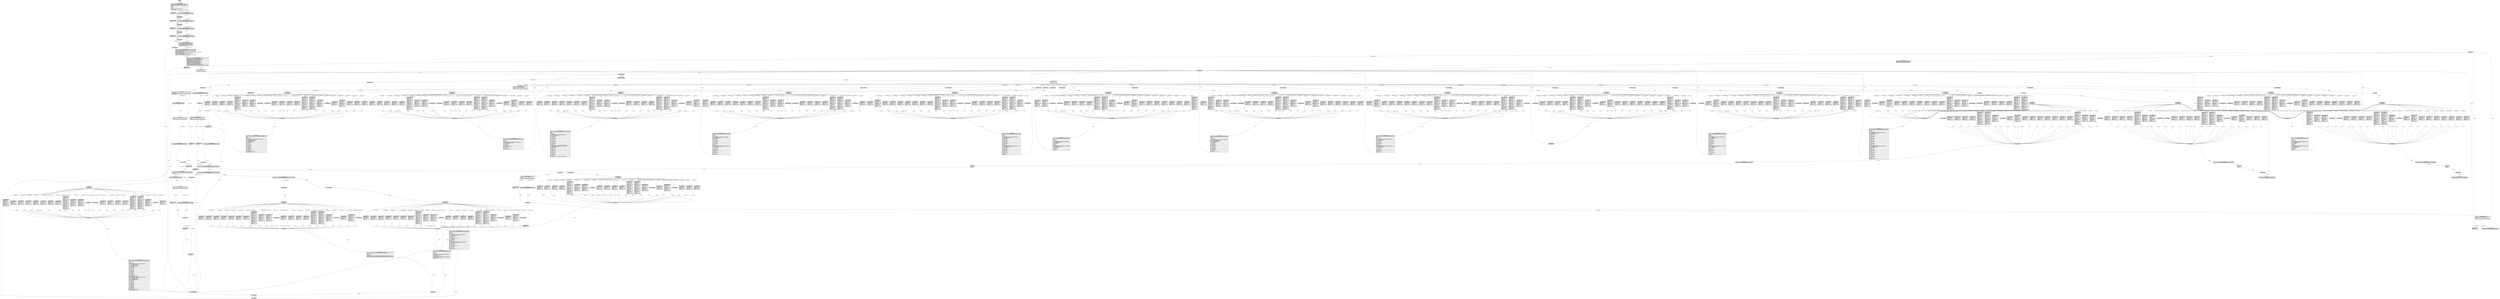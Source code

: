 digraph graphname {
	node [shape=plaintext];
n83646[label=<<table BORDER="0" CELLBORDER="1" CELLSPACING="0">
	<tr><td port="in" bgcolor="lightgray">(83646) BKNormal</td></tr>
	<tr><td port="e0" align="left">data.destroy()</td></tr>
	<tr><td port="out"></td></tr>
</table>>];
n83645[label=<<table BORDER="0" CELLBORDER="1" CELLSPACING="0">
	<tr><td port="in" bgcolor="lightgray">(83645) BKConditional</td></tr>
	<tr><td port="e0" align="left">hitTest = true</td></tr>
	<tr><td port="out"></td></tr>
</table>>];
n83644[label=<<table BORDER="0" CELLBORDER="1" CELLSPACING="0">
	<tr><td port="in" bgcolor="lightgray">(83644) BKNormal</td></tr>
	<tr><td port="out"></td></tr>
</table>>];
n83643[label=<<table BORDER="0" CELLBORDER="1" CELLSPACING="0">
	<tr><td port="in" bgcolor="lightgray">(83643) BKConditional</td></tr>
	<tr><td port="e0" align="left">tmp = false</td></tr>
	<tr><td port="out"></td></tr>
</table>>];
n83642[label=<<table BORDER="0" CELLBORDER="1" CELLSPACING="0">
	<tr><td port="in" bgcolor="lightgray">(83642) BKConditional</td></tr>
	<tr><td port="e0" align="left">tmp = openfl.display._internal.CairoGraphics.cairo.inStroke(x, y)</td></tr>
	<tr><td port="out"></td></tr>
</table>>];
n83641[label=<<table BORDER="0" CELLBORDER="1" CELLSPACING="0">
	<tr><td port="in" bgcolor="lightgray">(83641) BKNormal</td></tr>
	<tr><td port="e0" align="left">var tmp</td></tr>
	<tr><td port="e1" align="left">var tmp = openfl.display._internal.CairoGraphics.hasStroke</td></tr>
	<tr><td port="out"></td></tr>
</table>>];
n83640[label=<<table BORDER="0" CELLBORDER="1" CELLSPACING="0">
	<tr><td port="in" bgcolor="lightgray">(83640) BKConditional</td></tr>
	<tr><td port="e0" align="left">openfl.display._internal.CairoGraphics.endStroke()</td></tr>
	<tr><td port="out"></td></tr>
</table>>];
n83639[label=<<table BORDER="0" CELLBORDER="1" CELLSPACING="0">
	<tr><td port="in" bgcolor="lightgray">(83639) BKNormal</td></tr>
	<tr><td port="e0" align="left">var tmp = openfl.display._internal.CairoGraphics.strokeCommands.get_length()</td></tr>
	<tr><td port="e1" align="left">var tmp = tmp &gt; 0</td></tr>
	<tr><td port="out"></td></tr>
</table>>];
n83638[label=<<table BORDER="0" CELLBORDER="1" CELLSPACING="0">
	<tr><td port="in" bgcolor="lightgray">(83638) BKConditional</td></tr>
	<tr><td port="e0" align="left">hitTest = true</td></tr>
	<tr><td port="out"></td></tr>
</table>>];
n83637[label=<<table BORDER="0" CELLBORDER="1" CELLSPACING="0">
	<tr><td port="in" bgcolor="lightgray">(83637) BKNormal</td></tr>
	<tr><td port="out"></td></tr>
</table>>];
n83636[label=<<table BORDER="0" CELLBORDER="1" CELLSPACING="0">
	<tr><td port="in" bgcolor="lightgray">(83636) BKConditional</td></tr>
	<tr><td port="e0" align="left">tmp = false</td></tr>
	<tr><td port="out"></td></tr>
</table>>];
n83635[label=<<table BORDER="0" CELLBORDER="1" CELLSPACING="0">
	<tr><td port="in" bgcolor="lightgray">(83635) BKConditional</td></tr>
	<tr><td port="e0" align="left">tmp = openfl.display._internal.CairoGraphics.cairo.inFill(x, y)</td></tr>
	<tr><td port="out"></td></tr>
</table>>];
n83634[label=<<table BORDER="0" CELLBORDER="1" CELLSPACING="0">
	<tr><td port="in" bgcolor="lightgray">(83634) BKNormal</td></tr>
	<tr><td port="e0" align="left">var tmp</td></tr>
	<tr><td port="e1" align="left">var tmp = openfl.display._internal.CairoGraphics.hasFill</td></tr>
	<tr><td port="out"></td></tr>
</table>>];
n83633[label=<<table BORDER="0" CELLBORDER="1" CELLSPACING="0">
	<tr><td port="in" bgcolor="lightgray">(83633) BKConditional</td></tr>
	<tr><td port="e0" align="left">openfl.display._internal.CairoGraphics.endFill()</td></tr>
	<tr><td port="out"></td></tr>
</table>>];
n83632[label=<<table BORDER="0" CELLBORDER="1" CELLSPACING="0">
	<tr><td port="in" bgcolor="lightgray">(83632) BKNormal</td></tr>
	<tr><td port="e0" align="left">var hitTest = false</td></tr>
	<tr><td port="e1" align="left">var tmp = openfl.display._internal.CairoGraphics.fillCommands.get_length()</td></tr>
	<tr><td port="e2" align="left">var tmp = tmp &gt; 0</td></tr>
	<tr><td port="out"></td></tr>
</table>>];
n83631[label=<<table BORDER="0" CELLBORDER="1" CELLSPACING="0">
	<tr><td port="in" bgcolor="lightgray">(83631) BKNormal</td></tr>
	<tr><td port="out"></td></tr>
</table>>];
n83630[label=<<table BORDER="0" CELLBORDER="1" CELLSPACING="0">
	<tr><td port="in" bgcolor="lightgray">(83630) BKNormal</td></tr>
	<tr><td port="out"></td></tr>
</table>>];
n83629[label=<<table BORDER="0" CELLBORDER="1" CELLSPACING="0">
	<tr><td port="in" bgcolor="lightgray">(83629) BKNormal</td></tr>
	<tr><td port="e0" align="left">data.prev = type</td></tr>
	<tr><td port="out"></td></tr>
</table>>];
n83628[label=<<table BORDER="0" CELLBORDER="1" CELLSPACING="0">
	<tr><td port="in" bgcolor="lightgray">(83628) BKNormal</td></tr>
	<tr><td port="out"></td></tr>
</table>>];
n83627[label=<<table BORDER="0" CELLBORDER="1" CELLSPACING="0">
	<tr><td port="in" bgcolor="lightgray">(83627) BKConditional</td></tr>
	<tr><td port="out"></td></tr>
</table>>];
n83626[label=<<table BORDER="0" CELLBORDER="1" CELLSPACING="0">
	<tr><td port="in" bgcolor="lightgray">(83626) BKConditional</td></tr>
	<tr><td port="out"></td></tr>
</table>>];
n83625[label=<<table BORDER="0" CELLBORDER="1" CELLSPACING="0">
	<tr><td port="in" bgcolor="lightgray">(83625) BKConditional</td></tr>
	<tr><td port="e0" align="left">var data = data</td></tr>
	<tr><td port="e1" align="left">var data = data.oPos</td></tr>
	<tr><td port="e2" align="left">var tmp = 1</td></tr>
	<tr><td port="e3" align="left">data.oPos = data + tmp</td></tr>
	<tr><td port="out"></td></tr>
</table>>];
n83624[label=<<table BORDER="0" CELLBORDER="1" CELLSPACING="0">
	<tr><td port="in" bgcolor="lightgray">(83624) BKConditional</td></tr>
	<tr><td port="e0" align="left">var data = data</td></tr>
	<tr><td port="e1" align="left">var data = data.oPos</td></tr>
	<tr><td port="e2" align="left">var tmp = 1</td></tr>
	<tr><td port="e3" align="left">data.oPos = data + tmp</td></tr>
	<tr><td port="out"></td></tr>
</table>>];
n83623[label=<<table BORDER="0" CELLBORDER="1" CELLSPACING="0">
	<tr><td port="in" bgcolor="lightgray">(83623) BKConditional</td></tr>
	<tr><td port="e0" align="left">var data = data</td></tr>
	<tr><td port="e1" align="left">var data = data.fPos</td></tr>
	<tr><td port="e2" align="left">var tmp = 2</td></tr>
	<tr><td port="e3" align="left">data.fPos = data + tmp</td></tr>
	<tr><td port="out"></td></tr>
</table>>];
n83622[label=<<table BORDER="0" CELLBORDER="1" CELLSPACING="0">
	<tr><td port="in" bgcolor="lightgray">(83622) BKConditional</td></tr>
	<tr><td port="e0" align="left">var data = data</td></tr>
	<tr><td port="e1" align="left">var data = data.fPos</td></tr>
	<tr><td port="e2" align="left">var tmp = 2</td></tr>
	<tr><td port="e3" align="left">data.fPos = data + tmp</td></tr>
	<tr><td port="out"></td></tr>
</table>>];
n83621[label=<<table BORDER="0" CELLBORDER="1" CELLSPACING="0">
	<tr><td port="in" bgcolor="lightgray">(83621) BKConditional</td></tr>
	<tr><td port="e0" align="left">var data = data</td></tr>
	<tr><td port="e1" align="left">var data = data.oPos</td></tr>
	<tr><td port="e2" align="left">var tmp = 4</td></tr>
	<tr><td port="e3" align="left">data.oPos = data + tmp</td></tr>
	<tr><td port="e4" align="left">var data = data</td></tr>
	<tr><td port="e5" align="left">var data = data.iPos</td></tr>
	<tr><td port="e6" align="left">var tmp = 1</td></tr>
	<tr><td port="e7" align="left">data.iPos = data + tmp</td></tr>
	<tr><td port="e8" align="left">var data = data</td></tr>
	<tr><td port="e9" align="left">var data = data.fPos</td></tr>
	<tr><td port="e10" align="left">var tmp = 2</td></tr>
	<tr><td port="e11" align="left">data.fPos = data + tmp</td></tr>
	<tr><td port="e12" align="left">var data = data</td></tr>
	<tr><td port="e13" align="left">var data = data.bPos</td></tr>
	<tr><td port="e14" align="left">var tmp = 1</td></tr>
	<tr><td port="e15" align="left">data.bPos = data + tmp</td></tr>
	<tr><td port="out"></td></tr>
</table>>];
n83620[label=<<table BORDER="0" CELLBORDER="1" CELLSPACING="0">
	<tr><td port="in" bgcolor="lightgray">(83620) BKConditional</td></tr>
	<tr><td port="e0" align="left">var data = data</td></tr>
	<tr><td port="e1" align="left">var data = data.oPos</td></tr>
	<tr><td port="e2" align="left">var tmp = 4</td></tr>
	<tr><td port="e3" align="left">data.oPos = data + tmp</td></tr>
	<tr><td port="e4" align="left">var data = data</td></tr>
	<tr><td port="e5" align="left">var data = data.iiPos</td></tr>
	<tr><td port="e6" align="left">var tmp = 2</td></tr>
	<tr><td port="e7" align="left">data.iiPos = data + tmp</td></tr>
	<tr><td port="e8" align="left">var data = data</td></tr>
	<tr><td port="e9" align="left">var data = data.ffPos</td></tr>
	<tr><td port="e10" align="left">var tmp = 1</td></tr>
	<tr><td port="e11" align="left">data.ffPos = data + tmp</td></tr>
	<tr><td port="e12" align="left">var data = data</td></tr>
	<tr><td port="e13" align="left">var data = data.fPos</td></tr>
	<tr><td port="e14" align="left">var tmp = 1</td></tr>
	<tr><td port="e15" align="left">data.fPos = data + tmp</td></tr>
	<tr><td port="out"></td></tr>
</table>>];
n83619[label=<<table BORDER="0" CELLBORDER="1" CELLSPACING="0">
	<tr><td port="in" bgcolor="lightgray">(83619) BKConditional</td></tr>
	<tr><td port="e0" align="left">var data = data</td></tr>
	<tr><td port="e1" align="left">var data = data.oPos</td></tr>
	<tr><td port="e2" align="left">var tmp = 2</td></tr>
	<tr><td port="e3" align="left">data.oPos = data + tmp</td></tr>
	<tr><td port="e4" align="left">var data = data</td></tr>
	<tr><td port="e5" align="left">var data = data.bPos</td></tr>
	<tr><td port="e6" align="left">var tmp = 2</td></tr>
	<tr><td port="e7" align="left">data.bPos = data + tmp</td></tr>
	<tr><td port="out"></td></tr>
</table>>];
n83618[label=<<table BORDER="0" CELLBORDER="1" CELLSPACING="0">
	<tr><td port="in" bgcolor="lightgray">(83618) BKConditional</td></tr>
	<tr><td port="out"></td></tr>
</table>>];
n83617[label=<<table BORDER="0" CELLBORDER="1" CELLSPACING="0">
	<tr><td port="in" bgcolor="lightgray">(83617) BKConditional</td></tr>
	<tr><td port="e0" align="left">var data = data</td></tr>
	<tr><td port="e1" align="left">var data = data.oPos</td></tr>
	<tr><td port="e2" align="left">var tmp = 4</td></tr>
	<tr><td port="e3" align="left">data.oPos = data + tmp</td></tr>
	<tr><td port="out"></td></tr>
</table>>];
n83616[label=<<table BORDER="0" CELLBORDER="1" CELLSPACING="0">
	<tr><td port="in" bgcolor="lightgray">(83616) BKConditional</td></tr>
	<tr><td port="e0" align="left">var data = data</td></tr>
	<tr><td port="e1" align="left">var data = data.fPos</td></tr>
	<tr><td port="e2" align="left">var tmp = 5</td></tr>
	<tr><td port="e3" align="left">data.fPos = data + tmp</td></tr>
	<tr><td port="e4" align="left">var data = data</td></tr>
	<tr><td port="e5" align="left">var data = data.oPos</td></tr>
	<tr><td port="e6" align="left">var tmp = 1</td></tr>
	<tr><td port="e7" align="left">data.oPos = data + tmp</td></tr>
	<tr><td port="out"></td></tr>
</table>>];
n83615[label=<<table BORDER="0" CELLBORDER="1" CELLSPACING="0">
	<tr><td port="in" bgcolor="lightgray">(83615) BKConditional</td></tr>
	<tr><td port="e0" align="left">var data = data</td></tr>
	<tr><td port="e1" align="left">var data = data.fPos</td></tr>
	<tr><td port="e2" align="left">var tmp = 4</td></tr>
	<tr><td port="e3" align="left">data.fPos = data + tmp</td></tr>
	<tr><td port="out"></td></tr>
</table>>];
n83614[label=<<table BORDER="0" CELLBORDER="1" CELLSPACING="0">
	<tr><td port="in" bgcolor="lightgray">(83614) BKConditional</td></tr>
	<tr><td port="e0" align="left">var data = data</td></tr>
	<tr><td port="e1" align="left">var data = data.oPos</td></tr>
	<tr><td port="e2" align="left">var tmp = 3</td></tr>
	<tr><td port="e3" align="left">data.oPos = data + tmp</td></tr>
	<tr><td port="out"></td></tr>
</table>>];
n83613[label=<<table BORDER="0" CELLBORDER="1" CELLSPACING="0">
	<tr><td port="in" bgcolor="lightgray">(83613) BKConditional</td></tr>
	<tr><td port="e0" align="left">var data = data</td></tr>
	<tr><td port="e1" align="left">var data = data.fPos</td></tr>
	<tr><td port="e2" align="left">var tmp = 4</td></tr>
	<tr><td port="e3" align="left">data.fPos = data + tmp</td></tr>
	<tr><td port="out"></td></tr>
</table>>];
n83612[label=<<table BORDER="0" CELLBORDER="1" CELLSPACING="0">
	<tr><td port="in" bgcolor="lightgray">(83612) BKConditional</td></tr>
	<tr><td port="e0" align="left">var data = data</td></tr>
	<tr><td port="e1" align="left">var data = data.fPos</td></tr>
	<tr><td port="e2" align="left">var tmp = 3</td></tr>
	<tr><td port="e3" align="left">data.fPos = data + tmp</td></tr>
	<tr><td port="out"></td></tr>
</table>>];
n83611[label=<<table BORDER="0" CELLBORDER="1" CELLSPACING="0">
	<tr><td port="in" bgcolor="lightgray">(83611) BKConditional</td></tr>
	<tr><td port="e0" align="left">var data = data</td></tr>
	<tr><td port="e1" align="left">var data = data.fPos</td></tr>
	<tr><td port="e2" align="left">var tmp = 4</td></tr>
	<tr><td port="e3" align="left">data.fPos = data + tmp</td></tr>
	<tr><td port="out"></td></tr>
</table>>];
n83610[label=<<table BORDER="0" CELLBORDER="1" CELLSPACING="0">
	<tr><td port="in" bgcolor="lightgray">(83610) BKConditional</td></tr>
	<tr><td port="e0" align="left">var data = data</td></tr>
	<tr><td port="e1" align="left">var data = data.fPos</td></tr>
	<tr><td port="e2" align="left">var tmp = 6</td></tr>
	<tr><td port="e3" align="left">data.fPos = data + tmp</td></tr>
	<tr><td port="out"></td></tr>
</table>>];
n83609[label=<<table BORDER="0" CELLBORDER="1" CELLSPACING="0">
	<tr><td port="in" bgcolor="lightgray">(83609) BKConditional</td></tr>
	<tr><td port="e0" align="left">var data = data</td></tr>
	<tr><td port="e1" align="left">var data = data.oPos</td></tr>
	<tr><td port="e2" align="left">var tmp = 1</td></tr>
	<tr><td port="e3" align="left">data.oPos = data + tmp</td></tr>
	<tr><td port="out"></td></tr>
</table>>];
n83608[label=<<table BORDER="0" CELLBORDER="1" CELLSPACING="0">
	<tr><td port="in" bgcolor="lightgray">(83608) BKConditional</td></tr>
	<tr><td port="e0" align="left">var data = data</td></tr>
	<tr><td port="e1" align="left">var data = data.oPos</td></tr>
	<tr><td port="e2" align="left">var tmp = 4</td></tr>
	<tr><td port="e3" align="left">data.oPos = data + tmp</td></tr>
	<tr><td port="e4" align="left">var data = data</td></tr>
	<tr><td port="e5" align="left">var data = data.iiPos</td></tr>
	<tr><td port="e6" align="left">var tmp = 2</td></tr>
	<tr><td port="e7" align="left">data.iiPos = data + tmp</td></tr>
	<tr><td port="e8" align="left">var data = data</td></tr>
	<tr><td port="e9" align="left">var data = data.ffPos</td></tr>
	<tr><td port="e10" align="left">var tmp = 1</td></tr>
	<tr><td port="e11" align="left">data.ffPos = data + tmp</td></tr>
	<tr><td port="e12" align="left">var data = data</td></tr>
	<tr><td port="e13" align="left">var data = data.fPos</td></tr>
	<tr><td port="e14" align="left">var tmp = 1</td></tr>
	<tr><td port="e15" align="left">data.fPos = data + tmp</td></tr>
	<tr><td port="out"></td></tr>
</table>>];
n83607[label=<<table BORDER="0" CELLBORDER="1" CELLSPACING="0">
	<tr><td port="in" bgcolor="lightgray">(83607) BKConditional</td></tr>
	<tr><td port="e0" align="left">var data = data</td></tr>
	<tr><td port="e1" align="left">var data = data.iPos</td></tr>
	<tr><td port="e2" align="left">var tmp = 1</td></tr>
	<tr><td port="e3" align="left">data.iPos = data + tmp</td></tr>
	<tr><td port="e4" align="left">var data = data</td></tr>
	<tr><td port="e5" align="left">var data = data.fPos</td></tr>
	<tr><td port="e6" align="left">var tmp = 1</td></tr>
	<tr><td port="e7" align="left">data.fPos = data + tmp</td></tr>
	<tr><td port="out"></td></tr>
</table>>];
n83606[label=<<table BORDER="0" CELLBORDER="1" CELLSPACING="0">
	<tr><td port="in" bgcolor="lightgray">(83606) BKConditional</td></tr>
	<tr><td port="e0" align="left">var data = data</td></tr>
	<tr><td port="e1" align="left">var data = data.oPos</td></tr>
	<tr><td port="e2" align="left">var tmp = 2</td></tr>
	<tr><td port="e3" align="left">data.oPos = data + tmp</td></tr>
	<tr><td port="e4" align="left">var data = data</td></tr>
	<tr><td port="e5" align="left">var data = data.bPos</td></tr>
	<tr><td port="e6" align="left">var tmp = 2</td></tr>
	<tr><td port="e7" align="left">data.bPos = data + tmp</td></tr>
	<tr><td port="out"></td></tr>
</table>>];
n83605[label=<<table BORDER="0" CELLBORDER="1" CELLSPACING="0">
	<tr><td port="in" bgcolor="lightgray">(83605) BKSub</td></tr>
	<tr><td port="e0" align="left">var ` = data.prev</td></tr>
	<tr><td port="e1" align="left">var tmp = enumIndex `</td></tr>
	<tr><td port="out"></td></tr>
</table>>];
n83604[label=<<table BORDER="0" CELLBORDER="1" CELLSPACING="0">
	<tr><td port="in" bgcolor="lightgray">(83604) BKConditional</td></tr>
	<tr><td port="out"></td></tr>
</table>>];
n83603[label=<<table BORDER="0" CELLBORDER="1" CELLSPACING="0">
	<tr><td port="in" bgcolor="lightgray">(83603) BKNormal</td></tr>
	<tr><td port="e0" align="left">openfl.display._internal.CairoGraphics.cairo.set_fillRule(cast 0)</td></tr>
	<tr><td port="out"></td></tr>
</table>>];
n83602[label=<<table BORDER="0" CELLBORDER="1" CELLSPACING="0">
	<tr><td port="in" bgcolor="lightgray">(83602) BKNormal</td></tr>
	<tr><td port="out"></td></tr>
</table>>];
n83601[label=<<table BORDER="0" CELLBORDER="1" CELLSPACING="0">
	<tr><td port="in" bgcolor="lightgray">(83601) BKSub</td></tr>
	<tr><td port="e0" align="left">var this</td></tr>
	<tr><td port="e1" align="left">this = data</td></tr>
	<tr><td port="out"></td></tr>
</table>>];
n83600[label=<<table BORDER="0" CELLBORDER="1" CELLSPACING="0">
	<tr><td port="in" bgcolor="lightgray">(83600) BKNormal</td></tr>
	<tr><td port="e0" align="left">data.prev = openfl.display._internal.DrawCommandType.WINDING_NON_ZERO</td></tr>
	<tr><td port="out"></td></tr>
</table>>];
n83599[label=<<table BORDER="0" CELLBORDER="1" CELLSPACING="0">
	<tr><td port="in" bgcolor="lightgray">(83599) BKNormal</td></tr>
	<tr><td port="out"></td></tr>
</table>>];
n83598[label=<<table BORDER="0" CELLBORDER="1" CELLSPACING="0">
	<tr><td port="in" bgcolor="lightgray">(83598) BKConditional</td></tr>
	<tr><td port="out"></td></tr>
</table>>];
n83597[label=<<table BORDER="0" CELLBORDER="1" CELLSPACING="0">
	<tr><td port="in" bgcolor="lightgray">(83597) BKConditional</td></tr>
	<tr><td port="out"></td></tr>
</table>>];
n83596[label=<<table BORDER="0" CELLBORDER="1" CELLSPACING="0">
	<tr><td port="in" bgcolor="lightgray">(83596) BKConditional</td></tr>
	<tr><td port="e0" align="left">var data = data</td></tr>
	<tr><td port="e1" align="left">var data = data.oPos</td></tr>
	<tr><td port="e2" align="left">var tmp = 1</td></tr>
	<tr><td port="e3" align="left">data.oPos = data + tmp</td></tr>
	<tr><td port="out"></td></tr>
</table>>];
n83595[label=<<table BORDER="0" CELLBORDER="1" CELLSPACING="0">
	<tr><td port="in" bgcolor="lightgray">(83595) BKConditional</td></tr>
	<tr><td port="e0" align="left">var data = data</td></tr>
	<tr><td port="e1" align="left">var data = data.oPos</td></tr>
	<tr><td port="e2" align="left">var tmp = 1</td></tr>
	<tr><td port="e3" align="left">data.oPos = data + tmp</td></tr>
	<tr><td port="out"></td></tr>
</table>>];
n83594[label=<<table BORDER="0" CELLBORDER="1" CELLSPACING="0">
	<tr><td port="in" bgcolor="lightgray">(83594) BKConditional</td></tr>
	<tr><td port="e0" align="left">var data = data</td></tr>
	<tr><td port="e1" align="left">var data = data.fPos</td></tr>
	<tr><td port="e2" align="left">var tmp = 2</td></tr>
	<tr><td port="e3" align="left">data.fPos = data + tmp</td></tr>
	<tr><td port="out"></td></tr>
</table>>];
n83593[label=<<table BORDER="0" CELLBORDER="1" CELLSPACING="0">
	<tr><td port="in" bgcolor="lightgray">(83593) BKConditional</td></tr>
	<tr><td port="e0" align="left">var data = data</td></tr>
	<tr><td port="e1" align="left">var data = data.fPos</td></tr>
	<tr><td port="e2" align="left">var tmp = 2</td></tr>
	<tr><td port="e3" align="left">data.fPos = data + tmp</td></tr>
	<tr><td port="out"></td></tr>
</table>>];
n83592[label=<<table BORDER="0" CELLBORDER="1" CELLSPACING="0">
	<tr><td port="in" bgcolor="lightgray">(83592) BKConditional</td></tr>
	<tr><td port="e0" align="left">var data = data</td></tr>
	<tr><td port="e1" align="left">var data = data.oPos</td></tr>
	<tr><td port="e2" align="left">var tmp = 4</td></tr>
	<tr><td port="e3" align="left">data.oPos = data + tmp</td></tr>
	<tr><td port="e4" align="left">var data = data</td></tr>
	<tr><td port="e5" align="left">var data = data.iPos</td></tr>
	<tr><td port="e6" align="left">var tmp = 1</td></tr>
	<tr><td port="e7" align="left">data.iPos = data + tmp</td></tr>
	<tr><td port="e8" align="left">var data = data</td></tr>
	<tr><td port="e9" align="left">var data = data.fPos</td></tr>
	<tr><td port="e10" align="left">var tmp = 2</td></tr>
	<tr><td port="e11" align="left">data.fPos = data + tmp</td></tr>
	<tr><td port="e12" align="left">var data = data</td></tr>
	<tr><td port="e13" align="left">var data = data.bPos</td></tr>
	<tr><td port="e14" align="left">var tmp = 1</td></tr>
	<tr><td port="e15" align="left">data.bPos = data + tmp</td></tr>
	<tr><td port="out"></td></tr>
</table>>];
n83591[label=<<table BORDER="0" CELLBORDER="1" CELLSPACING="0">
	<tr><td port="in" bgcolor="lightgray">(83591) BKConditional</td></tr>
	<tr><td port="e0" align="left">var data = data</td></tr>
	<tr><td port="e1" align="left">var data = data.oPos</td></tr>
	<tr><td port="e2" align="left">var tmp = 4</td></tr>
	<tr><td port="e3" align="left">data.oPos = data + tmp</td></tr>
	<tr><td port="e4" align="left">var data = data</td></tr>
	<tr><td port="e5" align="left">var data = data.iiPos</td></tr>
	<tr><td port="e6" align="left">var tmp = 2</td></tr>
	<tr><td port="e7" align="left">data.iiPos = data + tmp</td></tr>
	<tr><td port="e8" align="left">var data = data</td></tr>
	<tr><td port="e9" align="left">var data = data.ffPos</td></tr>
	<tr><td port="e10" align="left">var tmp = 1</td></tr>
	<tr><td port="e11" align="left">data.ffPos = data + tmp</td></tr>
	<tr><td port="e12" align="left">var data = data</td></tr>
	<tr><td port="e13" align="left">var data = data.fPos</td></tr>
	<tr><td port="e14" align="left">var tmp = 1</td></tr>
	<tr><td port="e15" align="left">data.fPos = data + tmp</td></tr>
	<tr><td port="out"></td></tr>
</table>>];
n83590[label=<<table BORDER="0" CELLBORDER="1" CELLSPACING="0">
	<tr><td port="in" bgcolor="lightgray">(83590) BKConditional</td></tr>
	<tr><td port="e0" align="left">var data = data</td></tr>
	<tr><td port="e1" align="left">var data = data.oPos</td></tr>
	<tr><td port="e2" align="left">var tmp = 2</td></tr>
	<tr><td port="e3" align="left">data.oPos = data + tmp</td></tr>
	<tr><td port="e4" align="left">var data = data</td></tr>
	<tr><td port="e5" align="left">var data = data.bPos</td></tr>
	<tr><td port="e6" align="left">var tmp = 2</td></tr>
	<tr><td port="e7" align="left">data.bPos = data + tmp</td></tr>
	<tr><td port="out"></td></tr>
</table>>];
n83589[label=<<table BORDER="0" CELLBORDER="1" CELLSPACING="0">
	<tr><td port="in" bgcolor="lightgray">(83589) BKConditional</td></tr>
	<tr><td port="out"></td></tr>
</table>>];
n83588[label=<<table BORDER="0" CELLBORDER="1" CELLSPACING="0">
	<tr><td port="in" bgcolor="lightgray">(83588) BKConditional</td></tr>
	<tr><td port="e0" align="left">var data = data</td></tr>
	<tr><td port="e1" align="left">var data = data.oPos</td></tr>
	<tr><td port="e2" align="left">var tmp = 4</td></tr>
	<tr><td port="e3" align="left">data.oPos = data + tmp</td></tr>
	<tr><td port="out"></td></tr>
</table>>];
n83587[label=<<table BORDER="0" CELLBORDER="1" CELLSPACING="0">
	<tr><td port="in" bgcolor="lightgray">(83587) BKConditional</td></tr>
	<tr><td port="e0" align="left">var data = data</td></tr>
	<tr><td port="e1" align="left">var data = data.fPos</td></tr>
	<tr><td port="e2" align="left">var tmp = 5</td></tr>
	<tr><td port="e3" align="left">data.fPos = data + tmp</td></tr>
	<tr><td port="e4" align="left">var data = data</td></tr>
	<tr><td port="e5" align="left">var data = data.oPos</td></tr>
	<tr><td port="e6" align="left">var tmp = 1</td></tr>
	<tr><td port="e7" align="left">data.oPos = data + tmp</td></tr>
	<tr><td port="out"></td></tr>
</table>>];
n83586[label=<<table BORDER="0" CELLBORDER="1" CELLSPACING="0">
	<tr><td port="in" bgcolor="lightgray">(83586) BKConditional</td></tr>
	<tr><td port="e0" align="left">var data = data</td></tr>
	<tr><td port="e1" align="left">var data = data.fPos</td></tr>
	<tr><td port="e2" align="left">var tmp = 4</td></tr>
	<tr><td port="e3" align="left">data.fPos = data + tmp</td></tr>
	<tr><td port="out"></td></tr>
</table>>];
n83585[label=<<table BORDER="0" CELLBORDER="1" CELLSPACING="0">
	<tr><td port="in" bgcolor="lightgray">(83585) BKConditional</td></tr>
	<tr><td port="e0" align="left">var data = data</td></tr>
	<tr><td port="e1" align="left">var data = data.oPos</td></tr>
	<tr><td port="e2" align="left">var tmp = 3</td></tr>
	<tr><td port="e3" align="left">data.oPos = data + tmp</td></tr>
	<tr><td port="out"></td></tr>
</table>>];
n83584[label=<<table BORDER="0" CELLBORDER="1" CELLSPACING="0">
	<tr><td port="in" bgcolor="lightgray">(83584) BKConditional</td></tr>
	<tr><td port="e0" align="left">var data = data</td></tr>
	<tr><td port="e1" align="left">var data = data.fPos</td></tr>
	<tr><td port="e2" align="left">var tmp = 4</td></tr>
	<tr><td port="e3" align="left">data.fPos = data + tmp</td></tr>
	<tr><td port="out"></td></tr>
</table>>];
n83583[label=<<table BORDER="0" CELLBORDER="1" CELLSPACING="0">
	<tr><td port="in" bgcolor="lightgray">(83583) BKConditional</td></tr>
	<tr><td port="e0" align="left">var data = data</td></tr>
	<tr><td port="e1" align="left">var data = data.fPos</td></tr>
	<tr><td port="e2" align="left">var tmp = 3</td></tr>
	<tr><td port="e3" align="left">data.fPos = data + tmp</td></tr>
	<tr><td port="out"></td></tr>
</table>>];
n83582[label=<<table BORDER="0" CELLBORDER="1" CELLSPACING="0">
	<tr><td port="in" bgcolor="lightgray">(83582) BKConditional</td></tr>
	<tr><td port="e0" align="left">var data = data</td></tr>
	<tr><td port="e1" align="left">var data = data.fPos</td></tr>
	<tr><td port="e2" align="left">var tmp = 4</td></tr>
	<tr><td port="e3" align="left">data.fPos = data + tmp</td></tr>
	<tr><td port="out"></td></tr>
</table>>];
n83581[label=<<table BORDER="0" CELLBORDER="1" CELLSPACING="0">
	<tr><td port="in" bgcolor="lightgray">(83581) BKConditional</td></tr>
	<tr><td port="e0" align="left">var data = data</td></tr>
	<tr><td port="e1" align="left">var data = data.fPos</td></tr>
	<tr><td port="e2" align="left">var tmp = 6</td></tr>
	<tr><td port="e3" align="left">data.fPos = data + tmp</td></tr>
	<tr><td port="out"></td></tr>
</table>>];
n83580[label=<<table BORDER="0" CELLBORDER="1" CELLSPACING="0">
	<tr><td port="in" bgcolor="lightgray">(83580) BKConditional</td></tr>
	<tr><td port="e0" align="left">var data = data</td></tr>
	<tr><td port="e1" align="left">var data = data.oPos</td></tr>
	<tr><td port="e2" align="left">var tmp = 1</td></tr>
	<tr><td port="e3" align="left">data.oPos = data + tmp</td></tr>
	<tr><td port="out"></td></tr>
</table>>];
n83579[label=<<table BORDER="0" CELLBORDER="1" CELLSPACING="0">
	<tr><td port="in" bgcolor="lightgray">(83579) BKConditional</td></tr>
	<tr><td port="e0" align="left">var data = data</td></tr>
	<tr><td port="e1" align="left">var data = data.oPos</td></tr>
	<tr><td port="e2" align="left">var tmp = 4</td></tr>
	<tr><td port="e3" align="left">data.oPos = data + tmp</td></tr>
	<tr><td port="e4" align="left">var data = data</td></tr>
	<tr><td port="e5" align="left">var data = data.iiPos</td></tr>
	<tr><td port="e6" align="left">var tmp = 2</td></tr>
	<tr><td port="e7" align="left">data.iiPos = data + tmp</td></tr>
	<tr><td port="e8" align="left">var data = data</td></tr>
	<tr><td port="e9" align="left">var data = data.ffPos</td></tr>
	<tr><td port="e10" align="left">var tmp = 1</td></tr>
	<tr><td port="e11" align="left">data.ffPos = data + tmp</td></tr>
	<tr><td port="e12" align="left">var data = data</td></tr>
	<tr><td port="e13" align="left">var data = data.fPos</td></tr>
	<tr><td port="e14" align="left">var tmp = 1</td></tr>
	<tr><td port="e15" align="left">data.fPos = data + tmp</td></tr>
	<tr><td port="out"></td></tr>
</table>>];
n83578[label=<<table BORDER="0" CELLBORDER="1" CELLSPACING="0">
	<tr><td port="in" bgcolor="lightgray">(83578) BKConditional</td></tr>
	<tr><td port="e0" align="left">var data = data</td></tr>
	<tr><td port="e1" align="left">var data = data.iPos</td></tr>
	<tr><td port="e2" align="left">var tmp = 1</td></tr>
	<tr><td port="e3" align="left">data.iPos = data + tmp</td></tr>
	<tr><td port="e4" align="left">var data = data</td></tr>
	<tr><td port="e5" align="left">var data = data.fPos</td></tr>
	<tr><td port="e6" align="left">var tmp = 1</td></tr>
	<tr><td port="e7" align="left">data.fPos = data + tmp</td></tr>
	<tr><td port="out"></td></tr>
</table>>];
n83577[label=<<table BORDER="0" CELLBORDER="1" CELLSPACING="0">
	<tr><td port="in" bgcolor="lightgray">(83577) BKConditional</td></tr>
	<tr><td port="e0" align="left">var data = data</td></tr>
	<tr><td port="e1" align="left">var data = data.oPos</td></tr>
	<tr><td port="e2" align="left">var tmp = 2</td></tr>
	<tr><td port="e3" align="left">data.oPos = data + tmp</td></tr>
	<tr><td port="e4" align="left">var data = data</td></tr>
	<tr><td port="e5" align="left">var data = data.bPos</td></tr>
	<tr><td port="e6" align="left">var tmp = 2</td></tr>
	<tr><td port="e7" align="left">data.bPos = data + tmp</td></tr>
	<tr><td port="out"></td></tr>
</table>>];
n83576[label=<<table BORDER="0" CELLBORDER="1" CELLSPACING="0">
	<tr><td port="in" bgcolor="lightgray">(83576) BKSub</td></tr>
	<tr><td port="e0" align="left">var ` = data.prev</td></tr>
	<tr><td port="e1" align="left">var tmp = enumIndex `</td></tr>
	<tr><td port="out"></td></tr>
</table>>];
n83575[label=<<table BORDER="0" CELLBORDER="1" CELLSPACING="0">
	<tr><td port="in" bgcolor="lightgray">(83575) BKSub</td></tr>
	<tr><td port="out"></td></tr>
</table>>];
n83574[label=<<table BORDER="0" CELLBORDER="1" CELLSPACING="0">
	<tr><td port="in" bgcolor="lightgray">(83574) BKConditional</td></tr>
	<tr><td port="out"></td></tr>
</table>>];
n83573[label=<<table BORDER="0" CELLBORDER="1" CELLSPACING="0">
	<tr><td port="in" bgcolor="lightgray">(83573) BKNormal</td></tr>
	<tr><td port="e0" align="left">openfl.display._internal.CairoGraphics.cairo.set_fillRule(cast 1)</td></tr>
	<tr><td port="out"></td></tr>
</table>>];
n83572[label=<<table BORDER="0" CELLBORDER="1" CELLSPACING="0">
	<tr><td port="in" bgcolor="lightgray">(83572) BKNormal</td></tr>
	<tr><td port="out"></td></tr>
</table>>];
n83571[label=<<table BORDER="0" CELLBORDER="1" CELLSPACING="0">
	<tr><td port="in" bgcolor="lightgray">(83571) BKSub</td></tr>
	<tr><td port="e0" align="left">var this</td></tr>
	<tr><td port="e1" align="left">this = data</td></tr>
	<tr><td port="out"></td></tr>
</table>>];
n83570[label=<<table BORDER="0" CELLBORDER="1" CELLSPACING="0">
	<tr><td port="in" bgcolor="lightgray">(83570) BKNormal</td></tr>
	<tr><td port="e0" align="left">data.prev = openfl.display._internal.DrawCommandType.WINDING_EVEN_ODD</td></tr>
	<tr><td port="out"></td></tr>
</table>>];
n83569[label=<<table BORDER="0" CELLBORDER="1" CELLSPACING="0">
	<tr><td port="in" bgcolor="lightgray">(83569) BKNormal</td></tr>
	<tr><td port="out"></td></tr>
</table>>];
n83568[label=<<table BORDER="0" CELLBORDER="1" CELLSPACING="0">
	<tr><td port="in" bgcolor="lightgray">(83568) BKConditional</td></tr>
	<tr><td port="out"></td></tr>
</table>>];
n83567[label=<<table BORDER="0" CELLBORDER="1" CELLSPACING="0">
	<tr><td port="in" bgcolor="lightgray">(83567) BKConditional</td></tr>
	<tr><td port="out"></td></tr>
</table>>];
n83566[label=<<table BORDER="0" CELLBORDER="1" CELLSPACING="0">
	<tr><td port="in" bgcolor="lightgray">(83566) BKConditional</td></tr>
	<tr><td port="e0" align="left">var data = data</td></tr>
	<tr><td port="e1" align="left">var data = data.oPos</td></tr>
	<tr><td port="e2" align="left">var tmp = 1</td></tr>
	<tr><td port="e3" align="left">data.oPos = data + tmp</td></tr>
	<tr><td port="out"></td></tr>
</table>>];
n83565[label=<<table BORDER="0" CELLBORDER="1" CELLSPACING="0">
	<tr><td port="in" bgcolor="lightgray">(83565) BKConditional</td></tr>
	<tr><td port="e0" align="left">var data = data</td></tr>
	<tr><td port="e1" align="left">var data = data.oPos</td></tr>
	<tr><td port="e2" align="left">var tmp = 1</td></tr>
	<tr><td port="e3" align="left">data.oPos = data + tmp</td></tr>
	<tr><td port="out"></td></tr>
</table>>];
n83564[label=<<table BORDER="0" CELLBORDER="1" CELLSPACING="0">
	<tr><td port="in" bgcolor="lightgray">(83564) BKConditional</td></tr>
	<tr><td port="e0" align="left">var data = data</td></tr>
	<tr><td port="e1" align="left">var data = data.fPos</td></tr>
	<tr><td port="e2" align="left">var tmp = 2</td></tr>
	<tr><td port="e3" align="left">data.fPos = data + tmp</td></tr>
	<tr><td port="out"></td></tr>
</table>>];
n83563[label=<<table BORDER="0" CELLBORDER="1" CELLSPACING="0">
	<tr><td port="in" bgcolor="lightgray">(83563) BKConditional</td></tr>
	<tr><td port="e0" align="left">var data = data</td></tr>
	<tr><td port="e1" align="left">var data = data.fPos</td></tr>
	<tr><td port="e2" align="left">var tmp = 2</td></tr>
	<tr><td port="e3" align="left">data.fPos = data + tmp</td></tr>
	<tr><td port="out"></td></tr>
</table>>];
n83562[label=<<table BORDER="0" CELLBORDER="1" CELLSPACING="0">
	<tr><td port="in" bgcolor="lightgray">(83562) BKConditional</td></tr>
	<tr><td port="e0" align="left">var data = data</td></tr>
	<tr><td port="e1" align="left">var data = data.oPos</td></tr>
	<tr><td port="e2" align="left">var tmp = 4</td></tr>
	<tr><td port="e3" align="left">data.oPos = data + tmp</td></tr>
	<tr><td port="e4" align="left">var data = data</td></tr>
	<tr><td port="e5" align="left">var data = data.iPos</td></tr>
	<tr><td port="e6" align="left">var tmp = 1</td></tr>
	<tr><td port="e7" align="left">data.iPos = data + tmp</td></tr>
	<tr><td port="e8" align="left">var data = data</td></tr>
	<tr><td port="e9" align="left">var data = data.fPos</td></tr>
	<tr><td port="e10" align="left">var tmp = 2</td></tr>
	<tr><td port="e11" align="left">data.fPos = data + tmp</td></tr>
	<tr><td port="e12" align="left">var data = data</td></tr>
	<tr><td port="e13" align="left">var data = data.bPos</td></tr>
	<tr><td port="e14" align="left">var tmp = 1</td></tr>
	<tr><td port="e15" align="left">data.bPos = data + tmp</td></tr>
	<tr><td port="out"></td></tr>
</table>>];
n83561[label=<<table BORDER="0" CELLBORDER="1" CELLSPACING="0">
	<tr><td port="in" bgcolor="lightgray">(83561) BKConditional</td></tr>
	<tr><td port="e0" align="left">var data = data</td></tr>
	<tr><td port="e1" align="left">var data = data.oPos</td></tr>
	<tr><td port="e2" align="left">var tmp = 4</td></tr>
	<tr><td port="e3" align="left">data.oPos = data + tmp</td></tr>
	<tr><td port="e4" align="left">var data = data</td></tr>
	<tr><td port="e5" align="left">var data = data.iiPos</td></tr>
	<tr><td port="e6" align="left">var tmp = 2</td></tr>
	<tr><td port="e7" align="left">data.iiPos = data + tmp</td></tr>
	<tr><td port="e8" align="left">var data = data</td></tr>
	<tr><td port="e9" align="left">var data = data.ffPos</td></tr>
	<tr><td port="e10" align="left">var tmp = 1</td></tr>
	<tr><td port="e11" align="left">data.ffPos = data + tmp</td></tr>
	<tr><td port="e12" align="left">var data = data</td></tr>
	<tr><td port="e13" align="left">var data = data.fPos</td></tr>
	<tr><td port="e14" align="left">var tmp = 1</td></tr>
	<tr><td port="e15" align="left">data.fPos = data + tmp</td></tr>
	<tr><td port="out"></td></tr>
</table>>];
n83560[label=<<table BORDER="0" CELLBORDER="1" CELLSPACING="0">
	<tr><td port="in" bgcolor="lightgray">(83560) BKConditional</td></tr>
	<tr><td port="e0" align="left">var data = data</td></tr>
	<tr><td port="e1" align="left">var data = data.oPos</td></tr>
	<tr><td port="e2" align="left">var tmp = 2</td></tr>
	<tr><td port="e3" align="left">data.oPos = data + tmp</td></tr>
	<tr><td port="e4" align="left">var data = data</td></tr>
	<tr><td port="e5" align="left">var data = data.bPos</td></tr>
	<tr><td port="e6" align="left">var tmp = 2</td></tr>
	<tr><td port="e7" align="left">data.bPos = data + tmp</td></tr>
	<tr><td port="out"></td></tr>
</table>>];
n83559[label=<<table BORDER="0" CELLBORDER="1" CELLSPACING="0">
	<tr><td port="in" bgcolor="lightgray">(83559) BKConditional</td></tr>
	<tr><td port="out"></td></tr>
</table>>];
n83558[label=<<table BORDER="0" CELLBORDER="1" CELLSPACING="0">
	<tr><td port="in" bgcolor="lightgray">(83558) BKConditional</td></tr>
	<tr><td port="e0" align="left">var data = data</td></tr>
	<tr><td port="e1" align="left">var data = data.oPos</td></tr>
	<tr><td port="e2" align="left">var tmp = 4</td></tr>
	<tr><td port="e3" align="left">data.oPos = data + tmp</td></tr>
	<tr><td port="out"></td></tr>
</table>>];
n83557[label=<<table BORDER="0" CELLBORDER="1" CELLSPACING="0">
	<tr><td port="in" bgcolor="lightgray">(83557) BKConditional</td></tr>
	<tr><td port="e0" align="left">var data = data</td></tr>
	<tr><td port="e1" align="left">var data = data.fPos</td></tr>
	<tr><td port="e2" align="left">var tmp = 5</td></tr>
	<tr><td port="e3" align="left">data.fPos = data + tmp</td></tr>
	<tr><td port="e4" align="left">var data = data</td></tr>
	<tr><td port="e5" align="left">var data = data.oPos</td></tr>
	<tr><td port="e6" align="left">var tmp = 1</td></tr>
	<tr><td port="e7" align="left">data.oPos = data + tmp</td></tr>
	<tr><td port="out"></td></tr>
</table>>];
n83556[label=<<table BORDER="0" CELLBORDER="1" CELLSPACING="0">
	<tr><td port="in" bgcolor="lightgray">(83556) BKConditional</td></tr>
	<tr><td port="e0" align="left">var data = data</td></tr>
	<tr><td port="e1" align="left">var data = data.fPos</td></tr>
	<tr><td port="e2" align="left">var tmp = 4</td></tr>
	<tr><td port="e3" align="left">data.fPos = data + tmp</td></tr>
	<tr><td port="out"></td></tr>
</table>>];
n83555[label=<<table BORDER="0" CELLBORDER="1" CELLSPACING="0">
	<tr><td port="in" bgcolor="lightgray">(83555) BKConditional</td></tr>
	<tr><td port="e0" align="left">var data = data</td></tr>
	<tr><td port="e1" align="left">var data = data.oPos</td></tr>
	<tr><td port="e2" align="left">var tmp = 3</td></tr>
	<tr><td port="e3" align="left">data.oPos = data + tmp</td></tr>
	<tr><td port="out"></td></tr>
</table>>];
n83554[label=<<table BORDER="0" CELLBORDER="1" CELLSPACING="0">
	<tr><td port="in" bgcolor="lightgray">(83554) BKConditional</td></tr>
	<tr><td port="e0" align="left">var data = data</td></tr>
	<tr><td port="e1" align="left">var data = data.fPos</td></tr>
	<tr><td port="e2" align="left">var tmp = 4</td></tr>
	<tr><td port="e3" align="left">data.fPos = data + tmp</td></tr>
	<tr><td port="out"></td></tr>
</table>>];
n83553[label=<<table BORDER="0" CELLBORDER="1" CELLSPACING="0">
	<tr><td port="in" bgcolor="lightgray">(83553) BKConditional</td></tr>
	<tr><td port="e0" align="left">var data = data</td></tr>
	<tr><td port="e1" align="left">var data = data.fPos</td></tr>
	<tr><td port="e2" align="left">var tmp = 3</td></tr>
	<tr><td port="e3" align="left">data.fPos = data + tmp</td></tr>
	<tr><td port="out"></td></tr>
</table>>];
n83552[label=<<table BORDER="0" CELLBORDER="1" CELLSPACING="0">
	<tr><td port="in" bgcolor="lightgray">(83552) BKConditional</td></tr>
	<tr><td port="e0" align="left">var data = data</td></tr>
	<tr><td port="e1" align="left">var data = data.fPos</td></tr>
	<tr><td port="e2" align="left">var tmp = 4</td></tr>
	<tr><td port="e3" align="left">data.fPos = data + tmp</td></tr>
	<tr><td port="out"></td></tr>
</table>>];
n83551[label=<<table BORDER="0" CELLBORDER="1" CELLSPACING="0">
	<tr><td port="in" bgcolor="lightgray">(83551) BKConditional</td></tr>
	<tr><td port="e0" align="left">var data = data</td></tr>
	<tr><td port="e1" align="left">var data = data.fPos</td></tr>
	<tr><td port="e2" align="left">var tmp = 6</td></tr>
	<tr><td port="e3" align="left">data.fPos = data + tmp</td></tr>
	<tr><td port="out"></td></tr>
</table>>];
n83550[label=<<table BORDER="0" CELLBORDER="1" CELLSPACING="0">
	<tr><td port="in" bgcolor="lightgray">(83550) BKConditional</td></tr>
	<tr><td port="e0" align="left">var data = data</td></tr>
	<tr><td port="e1" align="left">var data = data.oPos</td></tr>
	<tr><td port="e2" align="left">var tmp = 1</td></tr>
	<tr><td port="e3" align="left">data.oPos = data + tmp</td></tr>
	<tr><td port="out"></td></tr>
</table>>];
n83549[label=<<table BORDER="0" CELLBORDER="1" CELLSPACING="0">
	<tr><td port="in" bgcolor="lightgray">(83549) BKConditional</td></tr>
	<tr><td port="e0" align="left">var data = data</td></tr>
	<tr><td port="e1" align="left">var data = data.oPos</td></tr>
	<tr><td port="e2" align="left">var tmp = 4</td></tr>
	<tr><td port="e3" align="left">data.oPos = data + tmp</td></tr>
	<tr><td port="e4" align="left">var data = data</td></tr>
	<tr><td port="e5" align="left">var data = data.iiPos</td></tr>
	<tr><td port="e6" align="left">var tmp = 2</td></tr>
	<tr><td port="e7" align="left">data.iiPos = data + tmp</td></tr>
	<tr><td port="e8" align="left">var data = data</td></tr>
	<tr><td port="e9" align="left">var data = data.ffPos</td></tr>
	<tr><td port="e10" align="left">var tmp = 1</td></tr>
	<tr><td port="e11" align="left">data.ffPos = data + tmp</td></tr>
	<tr><td port="e12" align="left">var data = data</td></tr>
	<tr><td port="e13" align="left">var data = data.fPos</td></tr>
	<tr><td port="e14" align="left">var tmp = 1</td></tr>
	<tr><td port="e15" align="left">data.fPos = data + tmp</td></tr>
	<tr><td port="out"></td></tr>
</table>>];
n83548[label=<<table BORDER="0" CELLBORDER="1" CELLSPACING="0">
	<tr><td port="in" bgcolor="lightgray">(83548) BKConditional</td></tr>
	<tr><td port="e0" align="left">var data = data</td></tr>
	<tr><td port="e1" align="left">var data = data.iPos</td></tr>
	<tr><td port="e2" align="left">var tmp = 1</td></tr>
	<tr><td port="e3" align="left">data.iPos = data + tmp</td></tr>
	<tr><td port="e4" align="left">var data = data</td></tr>
	<tr><td port="e5" align="left">var data = data.fPos</td></tr>
	<tr><td port="e6" align="left">var tmp = 1</td></tr>
	<tr><td port="e7" align="left">data.fPos = data + tmp</td></tr>
	<tr><td port="out"></td></tr>
</table>>];
n83547[label=<<table BORDER="0" CELLBORDER="1" CELLSPACING="0">
	<tr><td port="in" bgcolor="lightgray">(83547) BKConditional</td></tr>
	<tr><td port="e0" align="left">var data = data</td></tr>
	<tr><td port="e1" align="left">var data = data.oPos</td></tr>
	<tr><td port="e2" align="left">var tmp = 2</td></tr>
	<tr><td port="e3" align="left">data.oPos = data + tmp</td></tr>
	<tr><td port="e4" align="left">var data = data</td></tr>
	<tr><td port="e5" align="left">var data = data.bPos</td></tr>
	<tr><td port="e6" align="left">var tmp = 2</td></tr>
	<tr><td port="e7" align="left">data.bPos = data + tmp</td></tr>
	<tr><td port="out"></td></tr>
</table>>];
n83546[label=<<table BORDER="0" CELLBORDER="1" CELLSPACING="0">
	<tr><td port="in" bgcolor="lightgray">(83546) BKSub</td></tr>
	<tr><td port="e0" align="left">var ` = data.prev</td></tr>
	<tr><td port="e1" align="left">var tmp = enumIndex `</td></tr>
	<tr><td port="out"></td></tr>
</table>>];
n83545[label=<<table BORDER="0" CELLBORDER="1" CELLSPACING="0">
	<tr><td port="in" bgcolor="lightgray">(83545) BKSub</td></tr>
	<tr><td port="out"></td></tr>
</table>>];
n83544[label=<<table BORDER="0" CELLBORDER="1" CELLSPACING="0">
	<tr><td port="in" bgcolor="lightgray">(83544) BKConditional</td></tr>
	<tr><td port="out"></td></tr>
</table>>];
n83543[label=<<table BORDER="0" CELLBORDER="1" CELLSPACING="0">
	<tr><td port="in" bgcolor="lightgray">(83543) BKNormal</td></tr>
	<tr><td port="e0" align="left">data.prev = openfl.display._internal.DrawCommandType.MOVE_TO</td></tr>
	<tr><td port="e1" align="left">var this</td></tr>
	<tr><td port="e2" align="left">this = data</td></tr>
	<tr><td port="e3" align="left">var c = cast this</td></tr>
	<tr><td port="e4" align="left">var tmp = openfl.display._internal.CairoGraphics.fillCommands</td></tr>
	<tr><td port="e5" align="left">var c = cast c.buffer.f[cast c.fPos]</td></tr>
	<tr><td port="e6" align="left">var c = cast c.buffer.f</td></tr>
	<tr><td port="e7" align="left">var c = cast c.fPos + 1</td></tr>
	<tr><td port="e8" align="left">var c = c[c]</td></tr>
	<tr><td port="e9" align="left">tmp.moveTo(c, c)</td></tr>
	<tr><td port="e10" align="left">var tmp = openfl.display._internal.CairoGraphics.strokeCommands</td></tr>
	<tr><td port="e11" align="left">var c = cast c.buffer.f[cast c.fPos]</td></tr>
	<tr><td port="e12" align="left">var c = cast c.buffer.f</td></tr>
	<tr><td port="e13" align="left">var c = cast c.fPos + 1</td></tr>
	<tr><td port="e14" align="left">var c = c[c]</td></tr>
	<tr><td port="e15" align="left">tmp.moveTo(c, c)</td></tr>
	<tr><td port="out"></td></tr>
</table>>];
n83542[label=<<table BORDER="0" CELLBORDER="1" CELLSPACING="0">
	<tr><td port="in" bgcolor="lightgray">(83542) BKNormal</td></tr>
	<tr><td port="out"></td></tr>
</table>>];
n83541[label=<<table BORDER="0" CELLBORDER="1" CELLSPACING="0">
	<tr><td port="in" bgcolor="lightgray">(83541) BKConditional</td></tr>
	<tr><td port="out"></td></tr>
</table>>];
n83540[label=<<table BORDER="0" CELLBORDER="1" CELLSPACING="0">
	<tr><td port="in" bgcolor="lightgray">(83540) BKConditional</td></tr>
	<tr><td port="out"></td></tr>
</table>>];
n83539[label=<<table BORDER="0" CELLBORDER="1" CELLSPACING="0">
	<tr><td port="in" bgcolor="lightgray">(83539) BKConditional</td></tr>
	<tr><td port="e0" align="left">var data = data</td></tr>
	<tr><td port="e1" align="left">var data = data.oPos</td></tr>
	<tr><td port="e2" align="left">var tmp = 1</td></tr>
	<tr><td port="e3" align="left">data.oPos = data + tmp</td></tr>
	<tr><td port="out"></td></tr>
</table>>];
n83538[label=<<table BORDER="0" CELLBORDER="1" CELLSPACING="0">
	<tr><td port="in" bgcolor="lightgray">(83538) BKConditional</td></tr>
	<tr><td port="e0" align="left">var data = data</td></tr>
	<tr><td port="e1" align="left">var data = data.oPos</td></tr>
	<tr><td port="e2" align="left">var tmp = 1</td></tr>
	<tr><td port="e3" align="left">data.oPos = data + tmp</td></tr>
	<tr><td port="out"></td></tr>
</table>>];
n83537[label=<<table BORDER="0" CELLBORDER="1" CELLSPACING="0">
	<tr><td port="in" bgcolor="lightgray">(83537) BKConditional</td></tr>
	<tr><td port="e0" align="left">var data = data</td></tr>
	<tr><td port="e1" align="left">var data = data.fPos</td></tr>
	<tr><td port="e2" align="left">var tmp = 2</td></tr>
	<tr><td port="e3" align="left">data.fPos = data + tmp</td></tr>
	<tr><td port="out"></td></tr>
</table>>];
n83536[label=<<table BORDER="0" CELLBORDER="1" CELLSPACING="0">
	<tr><td port="in" bgcolor="lightgray">(83536) BKConditional</td></tr>
	<tr><td port="e0" align="left">var data = data</td></tr>
	<tr><td port="e1" align="left">var data = data.fPos</td></tr>
	<tr><td port="e2" align="left">var tmp = 2</td></tr>
	<tr><td port="e3" align="left">data.fPos = data + tmp</td></tr>
	<tr><td port="out"></td></tr>
</table>>];
n83535[label=<<table BORDER="0" CELLBORDER="1" CELLSPACING="0">
	<tr><td port="in" bgcolor="lightgray">(83535) BKConditional</td></tr>
	<tr><td port="e0" align="left">var data = data</td></tr>
	<tr><td port="e1" align="left">var data = data.oPos</td></tr>
	<tr><td port="e2" align="left">var tmp = 4</td></tr>
	<tr><td port="e3" align="left">data.oPos = data + tmp</td></tr>
	<tr><td port="e4" align="left">var data = data</td></tr>
	<tr><td port="e5" align="left">var data = data.iPos</td></tr>
	<tr><td port="e6" align="left">var tmp = 1</td></tr>
	<tr><td port="e7" align="left">data.iPos = data + tmp</td></tr>
	<tr><td port="e8" align="left">var data = data</td></tr>
	<tr><td port="e9" align="left">var data = data.fPos</td></tr>
	<tr><td port="e10" align="left">var tmp = 2</td></tr>
	<tr><td port="e11" align="left">data.fPos = data + tmp</td></tr>
	<tr><td port="e12" align="left">var data = data</td></tr>
	<tr><td port="e13" align="left">var data = data.bPos</td></tr>
	<tr><td port="e14" align="left">var tmp = 1</td></tr>
	<tr><td port="e15" align="left">data.bPos = data + tmp</td></tr>
	<tr><td port="out"></td></tr>
</table>>];
n83534[label=<<table BORDER="0" CELLBORDER="1" CELLSPACING="0">
	<tr><td port="in" bgcolor="lightgray">(83534) BKConditional</td></tr>
	<tr><td port="e0" align="left">var data = data</td></tr>
	<tr><td port="e1" align="left">var data = data.oPos</td></tr>
	<tr><td port="e2" align="left">var tmp = 4</td></tr>
	<tr><td port="e3" align="left">data.oPos = data + tmp</td></tr>
	<tr><td port="e4" align="left">var data = data</td></tr>
	<tr><td port="e5" align="left">var data = data.iiPos</td></tr>
	<tr><td port="e6" align="left">var tmp = 2</td></tr>
	<tr><td port="e7" align="left">data.iiPos = data + tmp</td></tr>
	<tr><td port="e8" align="left">var data = data</td></tr>
	<tr><td port="e9" align="left">var data = data.ffPos</td></tr>
	<tr><td port="e10" align="left">var tmp = 1</td></tr>
	<tr><td port="e11" align="left">data.ffPos = data + tmp</td></tr>
	<tr><td port="e12" align="left">var data = data</td></tr>
	<tr><td port="e13" align="left">var data = data.fPos</td></tr>
	<tr><td port="e14" align="left">var tmp = 1</td></tr>
	<tr><td port="e15" align="left">data.fPos = data + tmp</td></tr>
	<tr><td port="out"></td></tr>
</table>>];
n83533[label=<<table BORDER="0" CELLBORDER="1" CELLSPACING="0">
	<tr><td port="in" bgcolor="lightgray">(83533) BKConditional</td></tr>
	<tr><td port="e0" align="left">var data = data</td></tr>
	<tr><td port="e1" align="left">var data = data.oPos</td></tr>
	<tr><td port="e2" align="left">var tmp = 2</td></tr>
	<tr><td port="e3" align="left">data.oPos = data + tmp</td></tr>
	<tr><td port="e4" align="left">var data = data</td></tr>
	<tr><td port="e5" align="left">var data = data.bPos</td></tr>
	<tr><td port="e6" align="left">var tmp = 2</td></tr>
	<tr><td port="e7" align="left">data.bPos = data + tmp</td></tr>
	<tr><td port="out"></td></tr>
</table>>];
n83532[label=<<table BORDER="0" CELLBORDER="1" CELLSPACING="0">
	<tr><td port="in" bgcolor="lightgray">(83532) BKConditional</td></tr>
	<tr><td port="out"></td></tr>
</table>>];
n83531[label=<<table BORDER="0" CELLBORDER="1" CELLSPACING="0">
	<tr><td port="in" bgcolor="lightgray">(83531) BKConditional</td></tr>
	<tr><td port="e0" align="left">var data = data</td></tr>
	<tr><td port="e1" align="left">var data = data.oPos</td></tr>
	<tr><td port="e2" align="left">var tmp = 4</td></tr>
	<tr><td port="e3" align="left">data.oPos = data + tmp</td></tr>
	<tr><td port="out"></td></tr>
</table>>];
n83530[label=<<table BORDER="0" CELLBORDER="1" CELLSPACING="0">
	<tr><td port="in" bgcolor="lightgray">(83530) BKConditional</td></tr>
	<tr><td port="e0" align="left">var data = data</td></tr>
	<tr><td port="e1" align="left">var data = data.fPos</td></tr>
	<tr><td port="e2" align="left">var tmp = 5</td></tr>
	<tr><td port="e3" align="left">data.fPos = data + tmp</td></tr>
	<tr><td port="e4" align="left">var data = data</td></tr>
	<tr><td port="e5" align="left">var data = data.oPos</td></tr>
	<tr><td port="e6" align="left">var tmp = 1</td></tr>
	<tr><td port="e7" align="left">data.oPos = data + tmp</td></tr>
	<tr><td port="out"></td></tr>
</table>>];
n83529[label=<<table BORDER="0" CELLBORDER="1" CELLSPACING="0">
	<tr><td port="in" bgcolor="lightgray">(83529) BKConditional</td></tr>
	<tr><td port="e0" align="left">var data = data</td></tr>
	<tr><td port="e1" align="left">var data = data.fPos</td></tr>
	<tr><td port="e2" align="left">var tmp = 4</td></tr>
	<tr><td port="e3" align="left">data.fPos = data + tmp</td></tr>
	<tr><td port="out"></td></tr>
</table>>];
n83528[label=<<table BORDER="0" CELLBORDER="1" CELLSPACING="0">
	<tr><td port="in" bgcolor="lightgray">(83528) BKConditional</td></tr>
	<tr><td port="e0" align="left">var data = data</td></tr>
	<tr><td port="e1" align="left">var data = data.oPos</td></tr>
	<tr><td port="e2" align="left">var tmp = 3</td></tr>
	<tr><td port="e3" align="left">data.oPos = data + tmp</td></tr>
	<tr><td port="out"></td></tr>
</table>>];
n83527[label=<<table BORDER="0" CELLBORDER="1" CELLSPACING="0">
	<tr><td port="in" bgcolor="lightgray">(83527) BKConditional</td></tr>
	<tr><td port="e0" align="left">var data = data</td></tr>
	<tr><td port="e1" align="left">var data = data.fPos</td></tr>
	<tr><td port="e2" align="left">var tmp = 4</td></tr>
	<tr><td port="e3" align="left">data.fPos = data + tmp</td></tr>
	<tr><td port="out"></td></tr>
</table>>];
n83526[label=<<table BORDER="0" CELLBORDER="1" CELLSPACING="0">
	<tr><td port="in" bgcolor="lightgray">(83526) BKConditional</td></tr>
	<tr><td port="e0" align="left">var data = data</td></tr>
	<tr><td port="e1" align="left">var data = data.fPos</td></tr>
	<tr><td port="e2" align="left">var tmp = 3</td></tr>
	<tr><td port="e3" align="left">data.fPos = data + tmp</td></tr>
	<tr><td port="out"></td></tr>
</table>>];
n83525[label=<<table BORDER="0" CELLBORDER="1" CELLSPACING="0">
	<tr><td port="in" bgcolor="lightgray">(83525) BKConditional</td></tr>
	<tr><td port="e0" align="left">var data = data</td></tr>
	<tr><td port="e1" align="left">var data = data.fPos</td></tr>
	<tr><td port="e2" align="left">var tmp = 4</td></tr>
	<tr><td port="e3" align="left">data.fPos = data + tmp</td></tr>
	<tr><td port="out"></td></tr>
</table>>];
n83524[label=<<table BORDER="0" CELLBORDER="1" CELLSPACING="0">
	<tr><td port="in" bgcolor="lightgray">(83524) BKConditional</td></tr>
	<tr><td port="e0" align="left">var data = data</td></tr>
	<tr><td port="e1" align="left">var data = data.fPos</td></tr>
	<tr><td port="e2" align="left">var tmp = 6</td></tr>
	<tr><td port="e3" align="left">data.fPos = data + tmp</td></tr>
	<tr><td port="out"></td></tr>
</table>>];
n83523[label=<<table BORDER="0" CELLBORDER="1" CELLSPACING="0">
	<tr><td port="in" bgcolor="lightgray">(83523) BKConditional</td></tr>
	<tr><td port="e0" align="left">var data = data</td></tr>
	<tr><td port="e1" align="left">var data = data.oPos</td></tr>
	<tr><td port="e2" align="left">var tmp = 1</td></tr>
	<tr><td port="e3" align="left">data.oPos = data + tmp</td></tr>
	<tr><td port="out"></td></tr>
</table>>];
n83522[label=<<table BORDER="0" CELLBORDER="1" CELLSPACING="0">
	<tr><td port="in" bgcolor="lightgray">(83522) BKConditional</td></tr>
	<tr><td port="e0" align="left">var data = data</td></tr>
	<tr><td port="e1" align="left">var data = data.oPos</td></tr>
	<tr><td port="e2" align="left">var tmp = 4</td></tr>
	<tr><td port="e3" align="left">data.oPos = data + tmp</td></tr>
	<tr><td port="e4" align="left">var data = data</td></tr>
	<tr><td port="e5" align="left">var data = data.iiPos</td></tr>
	<tr><td port="e6" align="left">var tmp = 2</td></tr>
	<tr><td port="e7" align="left">data.iiPos = data + tmp</td></tr>
	<tr><td port="e8" align="left">var data = data</td></tr>
	<tr><td port="e9" align="left">var data = data.ffPos</td></tr>
	<tr><td port="e10" align="left">var tmp = 1</td></tr>
	<tr><td port="e11" align="left">data.ffPos = data + tmp</td></tr>
	<tr><td port="e12" align="left">var data = data</td></tr>
	<tr><td port="e13" align="left">var data = data.fPos</td></tr>
	<tr><td port="e14" align="left">var tmp = 1</td></tr>
	<tr><td port="e15" align="left">data.fPos = data + tmp</td></tr>
	<tr><td port="out"></td></tr>
</table>>];
n83521[label=<<table BORDER="0" CELLBORDER="1" CELLSPACING="0">
	<tr><td port="in" bgcolor="lightgray">(83521) BKConditional</td></tr>
	<tr><td port="e0" align="left">var data = data</td></tr>
	<tr><td port="e1" align="left">var data = data.iPos</td></tr>
	<tr><td port="e2" align="left">var tmp = 1</td></tr>
	<tr><td port="e3" align="left">data.iPos = data + tmp</td></tr>
	<tr><td port="e4" align="left">var data = data</td></tr>
	<tr><td port="e5" align="left">var data = data.fPos</td></tr>
	<tr><td port="e6" align="left">var tmp = 1</td></tr>
	<tr><td port="e7" align="left">data.fPos = data + tmp</td></tr>
	<tr><td port="out"></td></tr>
</table>>];
n83520[label=<<table BORDER="0" CELLBORDER="1" CELLSPACING="0">
	<tr><td port="in" bgcolor="lightgray">(83520) BKConditional</td></tr>
	<tr><td port="e0" align="left">var data = data</td></tr>
	<tr><td port="e1" align="left">var data = data.oPos</td></tr>
	<tr><td port="e2" align="left">var tmp = 2</td></tr>
	<tr><td port="e3" align="left">data.oPos = data + tmp</td></tr>
	<tr><td port="e4" align="left">var data = data</td></tr>
	<tr><td port="e5" align="left">var data = data.bPos</td></tr>
	<tr><td port="e6" align="left">var tmp = 2</td></tr>
	<tr><td port="e7" align="left">data.bPos = data + tmp</td></tr>
	<tr><td port="out"></td></tr>
</table>>];
n83519[label=<<table BORDER="0" CELLBORDER="1" CELLSPACING="0">
	<tr><td port="in" bgcolor="lightgray">(83519) BKSub</td></tr>
	<tr><td port="e0" align="left">var ` = data.prev</td></tr>
	<tr><td port="e1" align="left">var tmp = enumIndex `</td></tr>
	<tr><td port="out"></td></tr>
</table>>];
n83518[label=<<table BORDER="0" CELLBORDER="1" CELLSPACING="0">
	<tr><td port="in" bgcolor="lightgray">(83518) BKConditional</td></tr>
	<tr><td port="out"></td></tr>
</table>>];
n83517[label=<<table BORDER="0" CELLBORDER="1" CELLSPACING="0">
	<tr><td port="in" bgcolor="lightgray">(83517) BKNormal</td></tr>
	<tr><td port="e0" align="left">data.prev = openfl.display._internal.DrawCommandType.LINE_TO</td></tr>
	<tr><td port="e1" align="left">var this</td></tr>
	<tr><td port="e2" align="left">this = data</td></tr>
	<tr><td port="e3" align="left">var c = cast this</td></tr>
	<tr><td port="e4" align="left">var tmp = openfl.display._internal.CairoGraphics.fillCommands</td></tr>
	<tr><td port="e5" align="left">var c = cast c.buffer.f[cast c.fPos]</td></tr>
	<tr><td port="e6" align="left">var c = cast c.buffer.f</td></tr>
	<tr><td port="e7" align="left">var c = cast c.fPos + 1</td></tr>
	<tr><td port="e8" align="left">var c = c[c]</td></tr>
	<tr><td port="e9" align="left">tmp.lineTo(c, c)</td></tr>
	<tr><td port="e10" align="left">var tmp = openfl.display._internal.CairoGraphics.strokeCommands</td></tr>
	<tr><td port="e11" align="left">var c = cast c.buffer.f[cast c.fPos]</td></tr>
	<tr><td port="e12" align="left">var c = cast c.buffer.f</td></tr>
	<tr><td port="e13" align="left">var c = cast c.fPos + 1</td></tr>
	<tr><td port="e14" align="left">var c = c[c]</td></tr>
	<tr><td port="e15" align="left">tmp.lineTo(c, c)</td></tr>
	<tr><td port="out"></td></tr>
</table>>];
n83516[label=<<table BORDER="0" CELLBORDER="1" CELLSPACING="0">
	<tr><td port="in" bgcolor="lightgray">(83516) BKNormal</td></tr>
	<tr><td port="out"></td></tr>
</table>>];
n83515[label=<<table BORDER="0" CELLBORDER="1" CELLSPACING="0">
	<tr><td port="in" bgcolor="lightgray">(83515) BKConditional</td></tr>
	<tr><td port="out"></td></tr>
</table>>];
n83514[label=<<table BORDER="0" CELLBORDER="1" CELLSPACING="0">
	<tr><td port="in" bgcolor="lightgray">(83514) BKConditional</td></tr>
	<tr><td port="out"></td></tr>
</table>>];
n83513[label=<<table BORDER="0" CELLBORDER="1" CELLSPACING="0">
	<tr><td port="in" bgcolor="lightgray">(83513) BKConditional</td></tr>
	<tr><td port="e0" align="left">var data = data</td></tr>
	<tr><td port="e1" align="left">var data = data.oPos</td></tr>
	<tr><td port="e2" align="left">var tmp = 1</td></tr>
	<tr><td port="e3" align="left">data.oPos = data + tmp</td></tr>
	<tr><td port="out"></td></tr>
</table>>];
n83512[label=<<table BORDER="0" CELLBORDER="1" CELLSPACING="0">
	<tr><td port="in" bgcolor="lightgray">(83512) BKConditional</td></tr>
	<tr><td port="e0" align="left">var data = data</td></tr>
	<tr><td port="e1" align="left">var data = data.oPos</td></tr>
	<tr><td port="e2" align="left">var tmp = 1</td></tr>
	<tr><td port="e3" align="left">data.oPos = data + tmp</td></tr>
	<tr><td port="out"></td></tr>
</table>>];
n83511[label=<<table BORDER="0" CELLBORDER="1" CELLSPACING="0">
	<tr><td port="in" bgcolor="lightgray">(83511) BKConditional</td></tr>
	<tr><td port="e0" align="left">var data = data</td></tr>
	<tr><td port="e1" align="left">var data = data.fPos</td></tr>
	<tr><td port="e2" align="left">var tmp = 2</td></tr>
	<tr><td port="e3" align="left">data.fPos = data + tmp</td></tr>
	<tr><td port="out"></td></tr>
</table>>];
n83510[label=<<table BORDER="0" CELLBORDER="1" CELLSPACING="0">
	<tr><td port="in" bgcolor="lightgray">(83510) BKConditional</td></tr>
	<tr><td port="e0" align="left">var data = data</td></tr>
	<tr><td port="e1" align="left">var data = data.fPos</td></tr>
	<tr><td port="e2" align="left">var tmp = 2</td></tr>
	<tr><td port="e3" align="left">data.fPos = data + tmp</td></tr>
	<tr><td port="out"></td></tr>
</table>>];
n83509[label=<<table BORDER="0" CELLBORDER="1" CELLSPACING="0">
	<tr><td port="in" bgcolor="lightgray">(83509) BKConditional</td></tr>
	<tr><td port="e0" align="left">var data = data</td></tr>
	<tr><td port="e1" align="left">var data = data.oPos</td></tr>
	<tr><td port="e2" align="left">var tmp = 4</td></tr>
	<tr><td port="e3" align="left">data.oPos = data + tmp</td></tr>
	<tr><td port="e4" align="left">var data = data</td></tr>
	<tr><td port="e5" align="left">var data = data.iPos</td></tr>
	<tr><td port="e6" align="left">var tmp = 1</td></tr>
	<tr><td port="e7" align="left">data.iPos = data + tmp</td></tr>
	<tr><td port="e8" align="left">var data = data</td></tr>
	<tr><td port="e9" align="left">var data = data.fPos</td></tr>
	<tr><td port="e10" align="left">var tmp = 2</td></tr>
	<tr><td port="e11" align="left">data.fPos = data + tmp</td></tr>
	<tr><td port="e12" align="left">var data = data</td></tr>
	<tr><td port="e13" align="left">var data = data.bPos</td></tr>
	<tr><td port="e14" align="left">var tmp = 1</td></tr>
	<tr><td port="e15" align="left">data.bPos = data + tmp</td></tr>
	<tr><td port="out"></td></tr>
</table>>];
n83508[label=<<table BORDER="0" CELLBORDER="1" CELLSPACING="0">
	<tr><td port="in" bgcolor="lightgray">(83508) BKConditional</td></tr>
	<tr><td port="e0" align="left">var data = data</td></tr>
	<tr><td port="e1" align="left">var data = data.oPos</td></tr>
	<tr><td port="e2" align="left">var tmp = 4</td></tr>
	<tr><td port="e3" align="left">data.oPos = data + tmp</td></tr>
	<tr><td port="e4" align="left">var data = data</td></tr>
	<tr><td port="e5" align="left">var data = data.iiPos</td></tr>
	<tr><td port="e6" align="left">var tmp = 2</td></tr>
	<tr><td port="e7" align="left">data.iiPos = data + tmp</td></tr>
	<tr><td port="e8" align="left">var data = data</td></tr>
	<tr><td port="e9" align="left">var data = data.ffPos</td></tr>
	<tr><td port="e10" align="left">var tmp = 1</td></tr>
	<tr><td port="e11" align="left">data.ffPos = data + tmp</td></tr>
	<tr><td port="e12" align="left">var data = data</td></tr>
	<tr><td port="e13" align="left">var data = data.fPos</td></tr>
	<tr><td port="e14" align="left">var tmp = 1</td></tr>
	<tr><td port="e15" align="left">data.fPos = data + tmp</td></tr>
	<tr><td port="out"></td></tr>
</table>>];
n83507[label=<<table BORDER="0" CELLBORDER="1" CELLSPACING="0">
	<tr><td port="in" bgcolor="lightgray">(83507) BKConditional</td></tr>
	<tr><td port="e0" align="left">var data = data</td></tr>
	<tr><td port="e1" align="left">var data = data.oPos</td></tr>
	<tr><td port="e2" align="left">var tmp = 2</td></tr>
	<tr><td port="e3" align="left">data.oPos = data + tmp</td></tr>
	<tr><td port="e4" align="left">var data = data</td></tr>
	<tr><td port="e5" align="left">var data = data.bPos</td></tr>
	<tr><td port="e6" align="left">var tmp = 2</td></tr>
	<tr><td port="e7" align="left">data.bPos = data + tmp</td></tr>
	<tr><td port="out"></td></tr>
</table>>];
n83506[label=<<table BORDER="0" CELLBORDER="1" CELLSPACING="0">
	<tr><td port="in" bgcolor="lightgray">(83506) BKConditional</td></tr>
	<tr><td port="out"></td></tr>
</table>>];
n83505[label=<<table BORDER="0" CELLBORDER="1" CELLSPACING="0">
	<tr><td port="in" bgcolor="lightgray">(83505) BKConditional</td></tr>
	<tr><td port="e0" align="left">var data = data</td></tr>
	<tr><td port="e1" align="left">var data = data.oPos</td></tr>
	<tr><td port="e2" align="left">var tmp = 4</td></tr>
	<tr><td port="e3" align="left">data.oPos = data + tmp</td></tr>
	<tr><td port="out"></td></tr>
</table>>];
n83504[label=<<table BORDER="0" CELLBORDER="1" CELLSPACING="0">
	<tr><td port="in" bgcolor="lightgray">(83504) BKConditional</td></tr>
	<tr><td port="e0" align="left">var data = data</td></tr>
	<tr><td port="e1" align="left">var data = data.fPos</td></tr>
	<tr><td port="e2" align="left">var tmp = 5</td></tr>
	<tr><td port="e3" align="left">data.fPos = data + tmp</td></tr>
	<tr><td port="e4" align="left">var data = data</td></tr>
	<tr><td port="e5" align="left">var data = data.oPos</td></tr>
	<tr><td port="e6" align="left">var tmp = 1</td></tr>
	<tr><td port="e7" align="left">data.oPos = data + tmp</td></tr>
	<tr><td port="out"></td></tr>
</table>>];
n83503[label=<<table BORDER="0" CELLBORDER="1" CELLSPACING="0">
	<tr><td port="in" bgcolor="lightgray">(83503) BKConditional</td></tr>
	<tr><td port="e0" align="left">var data = data</td></tr>
	<tr><td port="e1" align="left">var data = data.fPos</td></tr>
	<tr><td port="e2" align="left">var tmp = 4</td></tr>
	<tr><td port="e3" align="left">data.fPos = data + tmp</td></tr>
	<tr><td port="out"></td></tr>
</table>>];
n83502[label=<<table BORDER="0" CELLBORDER="1" CELLSPACING="0">
	<tr><td port="in" bgcolor="lightgray">(83502) BKConditional</td></tr>
	<tr><td port="e0" align="left">var data = data</td></tr>
	<tr><td port="e1" align="left">var data = data.oPos</td></tr>
	<tr><td port="e2" align="left">var tmp = 3</td></tr>
	<tr><td port="e3" align="left">data.oPos = data + tmp</td></tr>
	<tr><td port="out"></td></tr>
</table>>];
n83501[label=<<table BORDER="0" CELLBORDER="1" CELLSPACING="0">
	<tr><td port="in" bgcolor="lightgray">(83501) BKConditional</td></tr>
	<tr><td port="e0" align="left">var data = data</td></tr>
	<tr><td port="e1" align="left">var data = data.fPos</td></tr>
	<tr><td port="e2" align="left">var tmp = 4</td></tr>
	<tr><td port="e3" align="left">data.fPos = data + tmp</td></tr>
	<tr><td port="out"></td></tr>
</table>>];
n83500[label=<<table BORDER="0" CELLBORDER="1" CELLSPACING="0">
	<tr><td port="in" bgcolor="lightgray">(83500) BKConditional</td></tr>
	<tr><td port="e0" align="left">var data = data</td></tr>
	<tr><td port="e1" align="left">var data = data.fPos</td></tr>
	<tr><td port="e2" align="left">var tmp = 3</td></tr>
	<tr><td port="e3" align="left">data.fPos = data + tmp</td></tr>
	<tr><td port="out"></td></tr>
</table>>];
n83499[label=<<table BORDER="0" CELLBORDER="1" CELLSPACING="0">
	<tr><td port="in" bgcolor="lightgray">(83499) BKConditional</td></tr>
	<tr><td port="e0" align="left">var data = data</td></tr>
	<tr><td port="e1" align="left">var data = data.fPos</td></tr>
	<tr><td port="e2" align="left">var tmp = 4</td></tr>
	<tr><td port="e3" align="left">data.fPos = data + tmp</td></tr>
	<tr><td port="out"></td></tr>
</table>>];
n83498[label=<<table BORDER="0" CELLBORDER="1" CELLSPACING="0">
	<tr><td port="in" bgcolor="lightgray">(83498) BKConditional</td></tr>
	<tr><td port="e0" align="left">var data = data</td></tr>
	<tr><td port="e1" align="left">var data = data.fPos</td></tr>
	<tr><td port="e2" align="left">var tmp = 6</td></tr>
	<tr><td port="e3" align="left">data.fPos = data + tmp</td></tr>
	<tr><td port="out"></td></tr>
</table>>];
n83497[label=<<table BORDER="0" CELLBORDER="1" CELLSPACING="0">
	<tr><td port="in" bgcolor="lightgray">(83497) BKConditional</td></tr>
	<tr><td port="e0" align="left">var data = data</td></tr>
	<tr><td port="e1" align="left">var data = data.oPos</td></tr>
	<tr><td port="e2" align="left">var tmp = 1</td></tr>
	<tr><td port="e3" align="left">data.oPos = data + tmp</td></tr>
	<tr><td port="out"></td></tr>
</table>>];
n83496[label=<<table BORDER="0" CELLBORDER="1" CELLSPACING="0">
	<tr><td port="in" bgcolor="lightgray">(83496) BKConditional</td></tr>
	<tr><td port="e0" align="left">var data = data</td></tr>
	<tr><td port="e1" align="left">var data = data.oPos</td></tr>
	<tr><td port="e2" align="left">var tmp = 4</td></tr>
	<tr><td port="e3" align="left">data.oPos = data + tmp</td></tr>
	<tr><td port="e4" align="left">var data = data</td></tr>
	<tr><td port="e5" align="left">var data = data.iiPos</td></tr>
	<tr><td port="e6" align="left">var tmp = 2</td></tr>
	<tr><td port="e7" align="left">data.iiPos = data + tmp</td></tr>
	<tr><td port="e8" align="left">var data = data</td></tr>
	<tr><td port="e9" align="left">var data = data.ffPos</td></tr>
	<tr><td port="e10" align="left">var tmp = 1</td></tr>
	<tr><td port="e11" align="left">data.ffPos = data + tmp</td></tr>
	<tr><td port="e12" align="left">var data = data</td></tr>
	<tr><td port="e13" align="left">var data = data.fPos</td></tr>
	<tr><td port="e14" align="left">var tmp = 1</td></tr>
	<tr><td port="e15" align="left">data.fPos = data + tmp</td></tr>
	<tr><td port="out"></td></tr>
</table>>];
n83495[label=<<table BORDER="0" CELLBORDER="1" CELLSPACING="0">
	<tr><td port="in" bgcolor="lightgray">(83495) BKConditional</td></tr>
	<tr><td port="e0" align="left">var data = data</td></tr>
	<tr><td port="e1" align="left">var data = data.iPos</td></tr>
	<tr><td port="e2" align="left">var tmp = 1</td></tr>
	<tr><td port="e3" align="left">data.iPos = data + tmp</td></tr>
	<tr><td port="e4" align="left">var data = data</td></tr>
	<tr><td port="e5" align="left">var data = data.fPos</td></tr>
	<tr><td port="e6" align="left">var tmp = 1</td></tr>
	<tr><td port="e7" align="left">data.fPos = data + tmp</td></tr>
	<tr><td port="out"></td></tr>
</table>>];
n83494[label=<<table BORDER="0" CELLBORDER="1" CELLSPACING="0">
	<tr><td port="in" bgcolor="lightgray">(83494) BKConditional</td></tr>
	<tr><td port="e0" align="left">var data = data</td></tr>
	<tr><td port="e1" align="left">var data = data.oPos</td></tr>
	<tr><td port="e2" align="left">var tmp = 2</td></tr>
	<tr><td port="e3" align="left">data.oPos = data + tmp</td></tr>
	<tr><td port="e4" align="left">var data = data</td></tr>
	<tr><td port="e5" align="left">var data = data.bPos</td></tr>
	<tr><td port="e6" align="left">var tmp = 2</td></tr>
	<tr><td port="e7" align="left">data.bPos = data + tmp</td></tr>
	<tr><td port="out"></td></tr>
</table>>];
n83493[label=<<table BORDER="0" CELLBORDER="1" CELLSPACING="0">
	<tr><td port="in" bgcolor="lightgray">(83493) BKSub</td></tr>
	<tr><td port="e0" align="left">var ` = data.prev</td></tr>
	<tr><td port="e1" align="left">var tmp = enumIndex `</td></tr>
	<tr><td port="out"></td></tr>
</table>>];
n83492[label=<<table BORDER="0" CELLBORDER="1" CELLSPACING="0">
	<tr><td port="in" bgcolor="lightgray">(83492) BKConditional</td></tr>
	<tr><td port="out"></td></tr>
</table>>];
n83491[label=<<table BORDER="0" CELLBORDER="1" CELLSPACING="0">
	<tr><td port="in" bgcolor="lightgray">(83491) BKNormal</td></tr>
	<tr><td port="e0" align="left">data.prev = openfl.display._internal.DrawCommandType.LINE_STYLE</td></tr>
	<tr><td port="e1" align="left">var this</td></tr>
	<tr><td port="e2" align="left">this = data</td></tr>
	<tr><td port="e3" align="left">var c = cast this</td></tr>
	<tr><td port="e4" align="left">var tmp = openfl.display._internal.CairoGraphics.strokeCommands</td></tr>
	<tr><td port="e5" align="left">var c = cast cast c.buffer.o[cast c.oPos]</td></tr>
	<tr><td port="e6" align="left">var c = cast c.buffer.i[cast c.iPos]</td></tr>
	<tr><td port="e7" align="left">var c = cast c.buffer.b[cast c.bPos]</td></tr>
	<tr><td port="e8" align="left">var c = cast c.buffer.o</td></tr>
	<tr><td port="e9" align="left">var c = cast c.oPos + 1</td></tr>
	<tr><td port="e10" align="left">var c = cast c[c]</td></tr>
	<tr><td port="e11" align="left">var c = cast c.buffer.o</td></tr>
	<tr><td port="e12" align="left">var c = cast c.oPos + 2</td></tr>
	<tr><td port="e13" align="left">var c = cast c[c]</td></tr>
	<tr><td port="e14" align="left">var c = cast c.buffer.o</td></tr>
	<tr><td port="e15" align="left">var c = cast c.oPos + 3</td></tr>
	<tr><td port="e16" align="left">var c = cast c[c]</td></tr>
	<tr><td port="e17" align="left">var c = cast c.buffer.f</td></tr>
	<tr><td port="e18" align="left">var c = cast c.fPos + 1</td></tr>
	<tr><td port="e19" align="left">var c = c[c]</td></tr>
	<tr><td port="e20" align="left">tmp.lineStyle(c, c, 1, c, c, c, c, c)</td></tr>
	<tr><td port="out"></td></tr>
</table>>];
n83490[label=<<table BORDER="0" CELLBORDER="1" CELLSPACING="0">
	<tr><td port="in" bgcolor="lightgray">(83490) BKNormal</td></tr>
	<tr><td port="out"></td></tr>
</table>>];
n83489[label=<<table BORDER="0" CELLBORDER="1" CELLSPACING="0">
	<tr><td port="in" bgcolor="lightgray">(83489) BKConditional</td></tr>
	<tr><td port="out"></td></tr>
</table>>];
n83488[label=<<table BORDER="0" CELLBORDER="1" CELLSPACING="0">
	<tr><td port="in" bgcolor="lightgray">(83488) BKConditional</td></tr>
	<tr><td port="out"></td></tr>
</table>>];
n83487[label=<<table BORDER="0" CELLBORDER="1" CELLSPACING="0">
	<tr><td port="in" bgcolor="lightgray">(83487) BKConditional</td></tr>
	<tr><td port="e0" align="left">var data = data</td></tr>
	<tr><td port="e1" align="left">var data = data.oPos</td></tr>
	<tr><td port="e2" align="left">var tmp = 1</td></tr>
	<tr><td port="e3" align="left">data.oPos = data + tmp</td></tr>
	<tr><td port="out"></td></tr>
</table>>];
n83486[label=<<table BORDER="0" CELLBORDER="1" CELLSPACING="0">
	<tr><td port="in" bgcolor="lightgray">(83486) BKConditional</td></tr>
	<tr><td port="e0" align="left">var data = data</td></tr>
	<tr><td port="e1" align="left">var data = data.oPos</td></tr>
	<tr><td port="e2" align="left">var tmp = 1</td></tr>
	<tr><td port="e3" align="left">data.oPos = data + tmp</td></tr>
	<tr><td port="out"></td></tr>
</table>>];
n83485[label=<<table BORDER="0" CELLBORDER="1" CELLSPACING="0">
	<tr><td port="in" bgcolor="lightgray">(83485) BKConditional</td></tr>
	<tr><td port="e0" align="left">var data = data</td></tr>
	<tr><td port="e1" align="left">var data = data.fPos</td></tr>
	<tr><td port="e2" align="left">var tmp = 2</td></tr>
	<tr><td port="e3" align="left">data.fPos = data + tmp</td></tr>
	<tr><td port="out"></td></tr>
</table>>];
n83484[label=<<table BORDER="0" CELLBORDER="1" CELLSPACING="0">
	<tr><td port="in" bgcolor="lightgray">(83484) BKConditional</td></tr>
	<tr><td port="e0" align="left">var data = data</td></tr>
	<tr><td port="e1" align="left">var data = data.fPos</td></tr>
	<tr><td port="e2" align="left">var tmp = 2</td></tr>
	<tr><td port="e3" align="left">data.fPos = data + tmp</td></tr>
	<tr><td port="out"></td></tr>
</table>>];
n83483[label=<<table BORDER="0" CELLBORDER="1" CELLSPACING="0">
	<tr><td port="in" bgcolor="lightgray">(83483) BKConditional</td></tr>
	<tr><td port="e0" align="left">var data = data</td></tr>
	<tr><td port="e1" align="left">var data = data.oPos</td></tr>
	<tr><td port="e2" align="left">var tmp = 4</td></tr>
	<tr><td port="e3" align="left">data.oPos = data + tmp</td></tr>
	<tr><td port="e4" align="left">var data = data</td></tr>
	<tr><td port="e5" align="left">var data = data.iPos</td></tr>
	<tr><td port="e6" align="left">var tmp = 1</td></tr>
	<tr><td port="e7" align="left">data.iPos = data + tmp</td></tr>
	<tr><td port="e8" align="left">var data = data</td></tr>
	<tr><td port="e9" align="left">var data = data.fPos</td></tr>
	<tr><td port="e10" align="left">var tmp = 2</td></tr>
	<tr><td port="e11" align="left">data.fPos = data + tmp</td></tr>
	<tr><td port="e12" align="left">var data = data</td></tr>
	<tr><td port="e13" align="left">var data = data.bPos</td></tr>
	<tr><td port="e14" align="left">var tmp = 1</td></tr>
	<tr><td port="e15" align="left">data.bPos = data + tmp</td></tr>
	<tr><td port="out"></td></tr>
</table>>];
n83482[label=<<table BORDER="0" CELLBORDER="1" CELLSPACING="0">
	<tr><td port="in" bgcolor="lightgray">(83482) BKConditional</td></tr>
	<tr><td port="e0" align="left">var data = data</td></tr>
	<tr><td port="e1" align="left">var data = data.oPos</td></tr>
	<tr><td port="e2" align="left">var tmp = 4</td></tr>
	<tr><td port="e3" align="left">data.oPos = data + tmp</td></tr>
	<tr><td port="e4" align="left">var data = data</td></tr>
	<tr><td port="e5" align="left">var data = data.iiPos</td></tr>
	<tr><td port="e6" align="left">var tmp = 2</td></tr>
	<tr><td port="e7" align="left">data.iiPos = data + tmp</td></tr>
	<tr><td port="e8" align="left">var data = data</td></tr>
	<tr><td port="e9" align="left">var data = data.ffPos</td></tr>
	<tr><td port="e10" align="left">var tmp = 1</td></tr>
	<tr><td port="e11" align="left">data.ffPos = data + tmp</td></tr>
	<tr><td port="e12" align="left">var data = data</td></tr>
	<tr><td port="e13" align="left">var data = data.fPos</td></tr>
	<tr><td port="e14" align="left">var tmp = 1</td></tr>
	<tr><td port="e15" align="left">data.fPos = data + tmp</td></tr>
	<tr><td port="out"></td></tr>
</table>>];
n83481[label=<<table BORDER="0" CELLBORDER="1" CELLSPACING="0">
	<tr><td port="in" bgcolor="lightgray">(83481) BKConditional</td></tr>
	<tr><td port="e0" align="left">var data = data</td></tr>
	<tr><td port="e1" align="left">var data = data.oPos</td></tr>
	<tr><td port="e2" align="left">var tmp = 2</td></tr>
	<tr><td port="e3" align="left">data.oPos = data + tmp</td></tr>
	<tr><td port="e4" align="left">var data = data</td></tr>
	<tr><td port="e5" align="left">var data = data.bPos</td></tr>
	<tr><td port="e6" align="left">var tmp = 2</td></tr>
	<tr><td port="e7" align="left">data.bPos = data + tmp</td></tr>
	<tr><td port="out"></td></tr>
</table>>];
n83480[label=<<table BORDER="0" CELLBORDER="1" CELLSPACING="0">
	<tr><td port="in" bgcolor="lightgray">(83480) BKConditional</td></tr>
	<tr><td port="out"></td></tr>
</table>>];
n83479[label=<<table BORDER="0" CELLBORDER="1" CELLSPACING="0">
	<tr><td port="in" bgcolor="lightgray">(83479) BKConditional</td></tr>
	<tr><td port="e0" align="left">var data = data</td></tr>
	<tr><td port="e1" align="left">var data = data.oPos</td></tr>
	<tr><td port="e2" align="left">var tmp = 4</td></tr>
	<tr><td port="e3" align="left">data.oPos = data + tmp</td></tr>
	<tr><td port="out"></td></tr>
</table>>];
n83478[label=<<table BORDER="0" CELLBORDER="1" CELLSPACING="0">
	<tr><td port="in" bgcolor="lightgray">(83478) BKConditional</td></tr>
	<tr><td port="e0" align="left">var data = data</td></tr>
	<tr><td port="e1" align="left">var data = data.fPos</td></tr>
	<tr><td port="e2" align="left">var tmp = 5</td></tr>
	<tr><td port="e3" align="left">data.fPos = data + tmp</td></tr>
	<tr><td port="e4" align="left">var data = data</td></tr>
	<tr><td port="e5" align="left">var data = data.oPos</td></tr>
	<tr><td port="e6" align="left">var tmp = 1</td></tr>
	<tr><td port="e7" align="left">data.oPos = data + tmp</td></tr>
	<tr><td port="out"></td></tr>
</table>>];
n83477[label=<<table BORDER="0" CELLBORDER="1" CELLSPACING="0">
	<tr><td port="in" bgcolor="lightgray">(83477) BKConditional</td></tr>
	<tr><td port="e0" align="left">var data = data</td></tr>
	<tr><td port="e1" align="left">var data = data.fPos</td></tr>
	<tr><td port="e2" align="left">var tmp = 4</td></tr>
	<tr><td port="e3" align="left">data.fPos = data + tmp</td></tr>
	<tr><td port="out"></td></tr>
</table>>];
n83476[label=<<table BORDER="0" CELLBORDER="1" CELLSPACING="0">
	<tr><td port="in" bgcolor="lightgray">(83476) BKConditional</td></tr>
	<tr><td port="e0" align="left">var data = data</td></tr>
	<tr><td port="e1" align="left">var data = data.oPos</td></tr>
	<tr><td port="e2" align="left">var tmp = 3</td></tr>
	<tr><td port="e3" align="left">data.oPos = data + tmp</td></tr>
	<tr><td port="out"></td></tr>
</table>>];
n83475[label=<<table BORDER="0" CELLBORDER="1" CELLSPACING="0">
	<tr><td port="in" bgcolor="lightgray">(83475) BKConditional</td></tr>
	<tr><td port="e0" align="left">var data = data</td></tr>
	<tr><td port="e1" align="left">var data = data.fPos</td></tr>
	<tr><td port="e2" align="left">var tmp = 4</td></tr>
	<tr><td port="e3" align="left">data.fPos = data + tmp</td></tr>
	<tr><td port="out"></td></tr>
</table>>];
n83474[label=<<table BORDER="0" CELLBORDER="1" CELLSPACING="0">
	<tr><td port="in" bgcolor="lightgray">(83474) BKConditional</td></tr>
	<tr><td port="e0" align="left">var data = data</td></tr>
	<tr><td port="e1" align="left">var data = data.fPos</td></tr>
	<tr><td port="e2" align="left">var tmp = 3</td></tr>
	<tr><td port="e3" align="left">data.fPos = data + tmp</td></tr>
	<tr><td port="out"></td></tr>
</table>>];
n83473[label=<<table BORDER="0" CELLBORDER="1" CELLSPACING="0">
	<tr><td port="in" bgcolor="lightgray">(83473) BKConditional</td></tr>
	<tr><td port="e0" align="left">var data = data</td></tr>
	<tr><td port="e1" align="left">var data = data.fPos</td></tr>
	<tr><td port="e2" align="left">var tmp = 4</td></tr>
	<tr><td port="e3" align="left">data.fPos = data + tmp</td></tr>
	<tr><td port="out"></td></tr>
</table>>];
n83472[label=<<table BORDER="0" CELLBORDER="1" CELLSPACING="0">
	<tr><td port="in" bgcolor="lightgray">(83472) BKConditional</td></tr>
	<tr><td port="e0" align="left">var data = data</td></tr>
	<tr><td port="e1" align="left">var data = data.fPos</td></tr>
	<tr><td port="e2" align="left">var tmp = 6</td></tr>
	<tr><td port="e3" align="left">data.fPos = data + tmp</td></tr>
	<tr><td port="out"></td></tr>
</table>>];
n83471[label=<<table BORDER="0" CELLBORDER="1" CELLSPACING="0">
	<tr><td port="in" bgcolor="lightgray">(83471) BKConditional</td></tr>
	<tr><td port="e0" align="left">var data = data</td></tr>
	<tr><td port="e1" align="left">var data = data.oPos</td></tr>
	<tr><td port="e2" align="left">var tmp = 1</td></tr>
	<tr><td port="e3" align="left">data.oPos = data + tmp</td></tr>
	<tr><td port="out"></td></tr>
</table>>];
n83470[label=<<table BORDER="0" CELLBORDER="1" CELLSPACING="0">
	<tr><td port="in" bgcolor="lightgray">(83470) BKConditional</td></tr>
	<tr><td port="e0" align="left">var data = data</td></tr>
	<tr><td port="e1" align="left">var data = data.oPos</td></tr>
	<tr><td port="e2" align="left">var tmp = 4</td></tr>
	<tr><td port="e3" align="left">data.oPos = data + tmp</td></tr>
	<tr><td port="e4" align="left">var data = data</td></tr>
	<tr><td port="e5" align="left">var data = data.iiPos</td></tr>
	<tr><td port="e6" align="left">var tmp = 2</td></tr>
	<tr><td port="e7" align="left">data.iiPos = data + tmp</td></tr>
	<tr><td port="e8" align="left">var data = data</td></tr>
	<tr><td port="e9" align="left">var data = data.ffPos</td></tr>
	<tr><td port="e10" align="left">var tmp = 1</td></tr>
	<tr><td port="e11" align="left">data.ffPos = data + tmp</td></tr>
	<tr><td port="e12" align="left">var data = data</td></tr>
	<tr><td port="e13" align="left">var data = data.fPos</td></tr>
	<tr><td port="e14" align="left">var tmp = 1</td></tr>
	<tr><td port="e15" align="left">data.fPos = data + tmp</td></tr>
	<tr><td port="out"></td></tr>
</table>>];
n83469[label=<<table BORDER="0" CELLBORDER="1" CELLSPACING="0">
	<tr><td port="in" bgcolor="lightgray">(83469) BKConditional</td></tr>
	<tr><td port="e0" align="left">var data = data</td></tr>
	<tr><td port="e1" align="left">var data = data.iPos</td></tr>
	<tr><td port="e2" align="left">var tmp = 1</td></tr>
	<tr><td port="e3" align="left">data.iPos = data + tmp</td></tr>
	<tr><td port="e4" align="left">var data = data</td></tr>
	<tr><td port="e5" align="left">var data = data.fPos</td></tr>
	<tr><td port="e6" align="left">var tmp = 1</td></tr>
	<tr><td port="e7" align="left">data.fPos = data + tmp</td></tr>
	<tr><td port="out"></td></tr>
</table>>];
n83468[label=<<table BORDER="0" CELLBORDER="1" CELLSPACING="0">
	<tr><td port="in" bgcolor="lightgray">(83468) BKConditional</td></tr>
	<tr><td port="e0" align="left">var data = data</td></tr>
	<tr><td port="e1" align="left">var data = data.oPos</td></tr>
	<tr><td port="e2" align="left">var tmp = 2</td></tr>
	<tr><td port="e3" align="left">data.oPos = data + tmp</td></tr>
	<tr><td port="e4" align="left">var data = data</td></tr>
	<tr><td port="e5" align="left">var data = data.bPos</td></tr>
	<tr><td port="e6" align="left">var tmp = 2</td></tr>
	<tr><td port="e7" align="left">data.bPos = data + tmp</td></tr>
	<tr><td port="out"></td></tr>
</table>>];
n83467[label=<<table BORDER="0" CELLBORDER="1" CELLSPACING="0">
	<tr><td port="in" bgcolor="lightgray">(83467) BKSub</td></tr>
	<tr><td port="e0" align="left">var ` = data.prev</td></tr>
	<tr><td port="e1" align="left">var tmp = enumIndex `</td></tr>
	<tr><td port="out"></td></tr>
</table>>];
n83466[label=<<table BORDER="0" CELLBORDER="1" CELLSPACING="0">
	<tr><td port="in" bgcolor="lightgray">(83466) BKConditional</td></tr>
	<tr><td port="out"></td></tr>
</table>>];
n83465[label=<<table BORDER="0" CELLBORDER="1" CELLSPACING="0">
	<tr><td port="in" bgcolor="lightgray">(83465) BKNormal</td></tr>
	<tr><td port="e0" align="left">data.prev = openfl.display._internal.DrawCommandType.LINE_GRADIENT_STYLE</td></tr>
	<tr><td port="e1" align="left">var this</td></tr>
	<tr><td port="e2" align="left">this = data</td></tr>
	<tr><td port="e3" align="left">var c = cast this</td></tr>
	<tr><td port="e4" align="left">var tmp = openfl.display._internal.CairoGraphics.strokeCommands</td></tr>
	<tr><td port="e5" align="left">var c = cast cast c.buffer.o[cast c.oPos]</td></tr>
	<tr><td port="e6" align="left">var c = cast c.buffer.ii[cast c.iiPos]</td></tr>
	<tr><td port="e7" align="left">var c = cast c.buffer.ff[cast c.ffPos]</td></tr>
	<tr><td port="e8" align="left">var c = cast c.buffer.ii</td></tr>
	<tr><td port="e9" align="left">var c = cast c.iiPos + 1</td></tr>
	<tr><td port="e10" align="left">var c = c[c]</td></tr>
	<tr><td port="e11" align="left">var c = cast c.buffer.o</td></tr>
	<tr><td port="e12" align="left">var c = cast c.oPos + 1</td></tr>
	<tr><td port="e13" align="left">var c = cast c[c]</td></tr>
	<tr><td port="e14" align="left">var c = cast c.buffer.o</td></tr>
	<tr><td port="e15" align="left">var c = cast c.oPos + 2</td></tr>
	<tr><td port="e16" align="left">var c = cast c[c]</td></tr>
	<tr><td port="e17" align="left">var c = cast c.buffer.o</td></tr>
	<tr><td port="e18" align="left">var c = cast c.oPos + 3</td></tr>
	<tr><td port="e19" align="left">var c = cast c[c]</td></tr>
	<tr><td port="e20" align="left">var c = cast c.buffer.f[cast c.fPos]</td></tr>
	<tr><td port="e21" align="left">tmp.lineGradientStyle(c, c, c, c, c, c, c, c)</td></tr>
	<tr><td port="out"></td></tr>
</table>>];
n83464[label=<<table BORDER="0" CELLBORDER="1" CELLSPACING="0">
	<tr><td port="in" bgcolor="lightgray">(83464) BKNormal</td></tr>
	<tr><td port="out"></td></tr>
</table>>];
n83463[label=<<table BORDER="0" CELLBORDER="1" CELLSPACING="0">
	<tr><td port="in" bgcolor="lightgray">(83463) BKConditional</td></tr>
	<tr><td port="out"></td></tr>
</table>>];
n83462[label=<<table BORDER="0" CELLBORDER="1" CELLSPACING="0">
	<tr><td port="in" bgcolor="lightgray">(83462) BKConditional</td></tr>
	<tr><td port="out"></td></tr>
</table>>];
n83461[label=<<table BORDER="0" CELLBORDER="1" CELLSPACING="0">
	<tr><td port="in" bgcolor="lightgray">(83461) BKConditional</td></tr>
	<tr><td port="e0" align="left">var data = data</td></tr>
	<tr><td port="e1" align="left">var data = data.oPos</td></tr>
	<tr><td port="e2" align="left">var tmp = 1</td></tr>
	<tr><td port="e3" align="left">data.oPos = data + tmp</td></tr>
	<tr><td port="out"></td></tr>
</table>>];
n83460[label=<<table BORDER="0" CELLBORDER="1" CELLSPACING="0">
	<tr><td port="in" bgcolor="lightgray">(83460) BKConditional</td></tr>
	<tr><td port="e0" align="left">var data = data</td></tr>
	<tr><td port="e1" align="left">var data = data.oPos</td></tr>
	<tr><td port="e2" align="left">var tmp = 1</td></tr>
	<tr><td port="e3" align="left">data.oPos = data + tmp</td></tr>
	<tr><td port="out"></td></tr>
</table>>];
n83459[label=<<table BORDER="0" CELLBORDER="1" CELLSPACING="0">
	<tr><td port="in" bgcolor="lightgray">(83459) BKConditional</td></tr>
	<tr><td port="e0" align="left">var data = data</td></tr>
	<tr><td port="e1" align="left">var data = data.fPos</td></tr>
	<tr><td port="e2" align="left">var tmp = 2</td></tr>
	<tr><td port="e3" align="left">data.fPos = data + tmp</td></tr>
	<tr><td port="out"></td></tr>
</table>>];
n83458[label=<<table BORDER="0" CELLBORDER="1" CELLSPACING="0">
	<tr><td port="in" bgcolor="lightgray">(83458) BKConditional</td></tr>
	<tr><td port="e0" align="left">var data = data</td></tr>
	<tr><td port="e1" align="left">var data = data.fPos</td></tr>
	<tr><td port="e2" align="left">var tmp = 2</td></tr>
	<tr><td port="e3" align="left">data.fPos = data + tmp</td></tr>
	<tr><td port="out"></td></tr>
</table>>];
n83457[label=<<table BORDER="0" CELLBORDER="1" CELLSPACING="0">
	<tr><td port="in" bgcolor="lightgray">(83457) BKConditional</td></tr>
	<tr><td port="e0" align="left">var data = data</td></tr>
	<tr><td port="e1" align="left">var data = data.oPos</td></tr>
	<tr><td port="e2" align="left">var tmp = 4</td></tr>
	<tr><td port="e3" align="left">data.oPos = data + tmp</td></tr>
	<tr><td port="e4" align="left">var data = data</td></tr>
	<tr><td port="e5" align="left">var data = data.iPos</td></tr>
	<tr><td port="e6" align="left">var tmp = 1</td></tr>
	<tr><td port="e7" align="left">data.iPos = data + tmp</td></tr>
	<tr><td port="e8" align="left">var data = data</td></tr>
	<tr><td port="e9" align="left">var data = data.fPos</td></tr>
	<tr><td port="e10" align="left">var tmp = 2</td></tr>
	<tr><td port="e11" align="left">data.fPos = data + tmp</td></tr>
	<tr><td port="e12" align="left">var data = data</td></tr>
	<tr><td port="e13" align="left">var data = data.bPos</td></tr>
	<tr><td port="e14" align="left">var tmp = 1</td></tr>
	<tr><td port="e15" align="left">data.bPos = data + tmp</td></tr>
	<tr><td port="out"></td></tr>
</table>>];
n83456[label=<<table BORDER="0" CELLBORDER="1" CELLSPACING="0">
	<tr><td port="in" bgcolor="lightgray">(83456) BKConditional</td></tr>
	<tr><td port="e0" align="left">var data = data</td></tr>
	<tr><td port="e1" align="left">var data = data.oPos</td></tr>
	<tr><td port="e2" align="left">var tmp = 4</td></tr>
	<tr><td port="e3" align="left">data.oPos = data + tmp</td></tr>
	<tr><td port="e4" align="left">var data = data</td></tr>
	<tr><td port="e5" align="left">var data = data.iiPos</td></tr>
	<tr><td port="e6" align="left">var tmp = 2</td></tr>
	<tr><td port="e7" align="left">data.iiPos = data + tmp</td></tr>
	<tr><td port="e8" align="left">var data = data</td></tr>
	<tr><td port="e9" align="left">var data = data.ffPos</td></tr>
	<tr><td port="e10" align="left">var tmp = 1</td></tr>
	<tr><td port="e11" align="left">data.ffPos = data + tmp</td></tr>
	<tr><td port="e12" align="left">var data = data</td></tr>
	<tr><td port="e13" align="left">var data = data.fPos</td></tr>
	<tr><td port="e14" align="left">var tmp = 1</td></tr>
	<tr><td port="e15" align="left">data.fPos = data + tmp</td></tr>
	<tr><td port="out"></td></tr>
</table>>];
n83455[label=<<table BORDER="0" CELLBORDER="1" CELLSPACING="0">
	<tr><td port="in" bgcolor="lightgray">(83455) BKConditional</td></tr>
	<tr><td port="e0" align="left">var data = data</td></tr>
	<tr><td port="e1" align="left">var data = data.oPos</td></tr>
	<tr><td port="e2" align="left">var tmp = 2</td></tr>
	<tr><td port="e3" align="left">data.oPos = data + tmp</td></tr>
	<tr><td port="e4" align="left">var data = data</td></tr>
	<tr><td port="e5" align="left">var data = data.bPos</td></tr>
	<tr><td port="e6" align="left">var tmp = 2</td></tr>
	<tr><td port="e7" align="left">data.bPos = data + tmp</td></tr>
	<tr><td port="out"></td></tr>
</table>>];
n83454[label=<<table BORDER="0" CELLBORDER="1" CELLSPACING="0">
	<tr><td port="in" bgcolor="lightgray">(83454) BKConditional</td></tr>
	<tr><td port="out"></td></tr>
</table>>];
n83453[label=<<table BORDER="0" CELLBORDER="1" CELLSPACING="0">
	<tr><td port="in" bgcolor="lightgray">(83453) BKConditional</td></tr>
	<tr><td port="e0" align="left">var data = data</td></tr>
	<tr><td port="e1" align="left">var data = data.oPos</td></tr>
	<tr><td port="e2" align="left">var tmp = 4</td></tr>
	<tr><td port="e3" align="left">data.oPos = data + tmp</td></tr>
	<tr><td port="out"></td></tr>
</table>>];
n83452[label=<<table BORDER="0" CELLBORDER="1" CELLSPACING="0">
	<tr><td port="in" bgcolor="lightgray">(83452) BKConditional</td></tr>
	<tr><td port="e0" align="left">var data = data</td></tr>
	<tr><td port="e1" align="left">var data = data.fPos</td></tr>
	<tr><td port="e2" align="left">var tmp = 5</td></tr>
	<tr><td port="e3" align="left">data.fPos = data + tmp</td></tr>
	<tr><td port="e4" align="left">var data = data</td></tr>
	<tr><td port="e5" align="left">var data = data.oPos</td></tr>
	<tr><td port="e6" align="left">var tmp = 1</td></tr>
	<tr><td port="e7" align="left">data.oPos = data + tmp</td></tr>
	<tr><td port="out"></td></tr>
</table>>];
n83451[label=<<table BORDER="0" CELLBORDER="1" CELLSPACING="0">
	<tr><td port="in" bgcolor="lightgray">(83451) BKConditional</td></tr>
	<tr><td port="e0" align="left">var data = data</td></tr>
	<tr><td port="e1" align="left">var data = data.fPos</td></tr>
	<tr><td port="e2" align="left">var tmp = 4</td></tr>
	<tr><td port="e3" align="left">data.fPos = data + tmp</td></tr>
	<tr><td port="out"></td></tr>
</table>>];
n83450[label=<<table BORDER="0" CELLBORDER="1" CELLSPACING="0">
	<tr><td port="in" bgcolor="lightgray">(83450) BKConditional</td></tr>
	<tr><td port="e0" align="left">var data = data</td></tr>
	<tr><td port="e1" align="left">var data = data.oPos</td></tr>
	<tr><td port="e2" align="left">var tmp = 3</td></tr>
	<tr><td port="e3" align="left">data.oPos = data + tmp</td></tr>
	<tr><td port="out"></td></tr>
</table>>];
n83449[label=<<table BORDER="0" CELLBORDER="1" CELLSPACING="0">
	<tr><td port="in" bgcolor="lightgray">(83449) BKConditional</td></tr>
	<tr><td port="e0" align="left">var data = data</td></tr>
	<tr><td port="e1" align="left">var data = data.fPos</td></tr>
	<tr><td port="e2" align="left">var tmp = 4</td></tr>
	<tr><td port="e3" align="left">data.fPos = data + tmp</td></tr>
	<tr><td port="out"></td></tr>
</table>>];
n83448[label=<<table BORDER="0" CELLBORDER="1" CELLSPACING="0">
	<tr><td port="in" bgcolor="lightgray">(83448) BKConditional</td></tr>
	<tr><td port="e0" align="left">var data = data</td></tr>
	<tr><td port="e1" align="left">var data = data.fPos</td></tr>
	<tr><td port="e2" align="left">var tmp = 3</td></tr>
	<tr><td port="e3" align="left">data.fPos = data + tmp</td></tr>
	<tr><td port="out"></td></tr>
</table>>];
n83447[label=<<table BORDER="0" CELLBORDER="1" CELLSPACING="0">
	<tr><td port="in" bgcolor="lightgray">(83447) BKConditional</td></tr>
	<tr><td port="e0" align="left">var data = data</td></tr>
	<tr><td port="e1" align="left">var data = data.fPos</td></tr>
	<tr><td port="e2" align="left">var tmp = 4</td></tr>
	<tr><td port="e3" align="left">data.fPos = data + tmp</td></tr>
	<tr><td port="out"></td></tr>
</table>>];
n83446[label=<<table BORDER="0" CELLBORDER="1" CELLSPACING="0">
	<tr><td port="in" bgcolor="lightgray">(83446) BKConditional</td></tr>
	<tr><td port="e0" align="left">var data = data</td></tr>
	<tr><td port="e1" align="left">var data = data.fPos</td></tr>
	<tr><td port="e2" align="left">var tmp = 6</td></tr>
	<tr><td port="e3" align="left">data.fPos = data + tmp</td></tr>
	<tr><td port="out"></td></tr>
</table>>];
n83445[label=<<table BORDER="0" CELLBORDER="1" CELLSPACING="0">
	<tr><td port="in" bgcolor="lightgray">(83445) BKConditional</td></tr>
	<tr><td port="e0" align="left">var data = data</td></tr>
	<tr><td port="e1" align="left">var data = data.oPos</td></tr>
	<tr><td port="e2" align="left">var tmp = 1</td></tr>
	<tr><td port="e3" align="left">data.oPos = data + tmp</td></tr>
	<tr><td port="out"></td></tr>
</table>>];
n83444[label=<<table BORDER="0" CELLBORDER="1" CELLSPACING="0">
	<tr><td port="in" bgcolor="lightgray">(83444) BKConditional</td></tr>
	<tr><td port="e0" align="left">var data = data</td></tr>
	<tr><td port="e1" align="left">var data = data.oPos</td></tr>
	<tr><td port="e2" align="left">var tmp = 4</td></tr>
	<tr><td port="e3" align="left">data.oPos = data + tmp</td></tr>
	<tr><td port="e4" align="left">var data = data</td></tr>
	<tr><td port="e5" align="left">var data = data.iiPos</td></tr>
	<tr><td port="e6" align="left">var tmp = 2</td></tr>
	<tr><td port="e7" align="left">data.iiPos = data + tmp</td></tr>
	<tr><td port="e8" align="left">var data = data</td></tr>
	<tr><td port="e9" align="left">var data = data.ffPos</td></tr>
	<tr><td port="e10" align="left">var tmp = 1</td></tr>
	<tr><td port="e11" align="left">data.ffPos = data + tmp</td></tr>
	<tr><td port="e12" align="left">var data = data</td></tr>
	<tr><td port="e13" align="left">var data = data.fPos</td></tr>
	<tr><td port="e14" align="left">var tmp = 1</td></tr>
	<tr><td port="e15" align="left">data.fPos = data + tmp</td></tr>
	<tr><td port="out"></td></tr>
</table>>];
n83443[label=<<table BORDER="0" CELLBORDER="1" CELLSPACING="0">
	<tr><td port="in" bgcolor="lightgray">(83443) BKConditional</td></tr>
	<tr><td port="e0" align="left">var data = data</td></tr>
	<tr><td port="e1" align="left">var data = data.iPos</td></tr>
	<tr><td port="e2" align="left">var tmp = 1</td></tr>
	<tr><td port="e3" align="left">data.iPos = data + tmp</td></tr>
	<tr><td port="e4" align="left">var data = data</td></tr>
	<tr><td port="e5" align="left">var data = data.fPos</td></tr>
	<tr><td port="e6" align="left">var tmp = 1</td></tr>
	<tr><td port="e7" align="left">data.fPos = data + tmp</td></tr>
	<tr><td port="out"></td></tr>
</table>>];
n83442[label=<<table BORDER="0" CELLBORDER="1" CELLSPACING="0">
	<tr><td port="in" bgcolor="lightgray">(83442) BKConditional</td></tr>
	<tr><td port="e0" align="left">var data = data</td></tr>
	<tr><td port="e1" align="left">var data = data.oPos</td></tr>
	<tr><td port="e2" align="left">var tmp = 2</td></tr>
	<tr><td port="e3" align="left">data.oPos = data + tmp</td></tr>
	<tr><td port="e4" align="left">var data = data</td></tr>
	<tr><td port="e5" align="left">var data = data.bPos</td></tr>
	<tr><td port="e6" align="left">var tmp = 2</td></tr>
	<tr><td port="e7" align="left">data.bPos = data + tmp</td></tr>
	<tr><td port="out"></td></tr>
</table>>];
n83441[label=<<table BORDER="0" CELLBORDER="1" CELLSPACING="0">
	<tr><td port="in" bgcolor="lightgray">(83441) BKSub</td></tr>
	<tr><td port="e0" align="left">var ` = data.prev</td></tr>
	<tr><td port="e1" align="left">var tmp = enumIndex `</td></tr>
	<tr><td port="out"></td></tr>
</table>>];
n83440[label=<<table BORDER="0" CELLBORDER="1" CELLSPACING="0">
	<tr><td port="in" bgcolor="lightgray">(83440) BKConditional</td></tr>
	<tr><td port="out"></td></tr>
</table>>];
n83439[label=<<table BORDER="0" CELLBORDER="1" CELLSPACING="0">
	<tr><td port="in" bgcolor="lightgray">(83439) BKNormal</td></tr>
	<tr><td port="e0" align="left">data.prev = openfl.display._internal.DrawCommandType.LINE_BITMAP_STYLE</td></tr>
	<tr><td port="e1" align="left">var this</td></tr>
	<tr><td port="e2" align="left">this = data</td></tr>
	<tr><td port="e3" align="left">var c = cast this</td></tr>
	<tr><td port="e4" align="left">var tmp = openfl.display._internal.CairoGraphics.strokeCommands</td></tr>
	<tr><td port="e5" align="left">var c = cast cast c.buffer.o[cast c.oPos]</td></tr>
	<tr><td port="e6" align="left">var c = cast c.buffer.o</td></tr>
	<tr><td port="e7" align="left">var c = cast c.oPos + 1</td></tr>
	<tr><td port="e8" align="left">var c = cast c[c]</td></tr>
	<tr><td port="e9" align="left">var c = cast c.buffer.b[cast c.bPos]</td></tr>
	<tr><td port="e10" align="left">var c = cast c.buffer.b</td></tr>
	<tr><td port="e11" align="left">var c = cast c.bPos + 1</td></tr>
	<tr><td port="e12" align="left">var c = c[c]</td></tr>
	<tr><td port="e13" align="left">tmp.lineBitmapStyle(c, c, c, c)</td></tr>
	<tr><td port="out"></td></tr>
</table>>];
n83438[label=<<table BORDER="0" CELLBORDER="1" CELLSPACING="0">
	<tr><td port="in" bgcolor="lightgray">(83438) BKNormal</td></tr>
	<tr><td port="out"></td></tr>
</table>>];
n83437[label=<<table BORDER="0" CELLBORDER="1" CELLSPACING="0">
	<tr><td port="in" bgcolor="lightgray">(83437) BKConditional</td></tr>
	<tr><td port="out"></td></tr>
</table>>];
n83436[label=<<table BORDER="0" CELLBORDER="1" CELLSPACING="0">
	<tr><td port="in" bgcolor="lightgray">(83436) BKConditional</td></tr>
	<tr><td port="out"></td></tr>
</table>>];
n83435[label=<<table BORDER="0" CELLBORDER="1" CELLSPACING="0">
	<tr><td port="in" bgcolor="lightgray">(83435) BKConditional</td></tr>
	<tr><td port="e0" align="left">var data = data</td></tr>
	<tr><td port="e1" align="left">var data = data.oPos</td></tr>
	<tr><td port="e2" align="left">var tmp = 1</td></tr>
	<tr><td port="e3" align="left">data.oPos = data + tmp</td></tr>
	<tr><td port="out"></td></tr>
</table>>];
n83434[label=<<table BORDER="0" CELLBORDER="1" CELLSPACING="0">
	<tr><td port="in" bgcolor="lightgray">(83434) BKConditional</td></tr>
	<tr><td port="e0" align="left">var data = data</td></tr>
	<tr><td port="e1" align="left">var data = data.oPos</td></tr>
	<tr><td port="e2" align="left">var tmp = 1</td></tr>
	<tr><td port="e3" align="left">data.oPos = data + tmp</td></tr>
	<tr><td port="out"></td></tr>
</table>>];
n83433[label=<<table BORDER="0" CELLBORDER="1" CELLSPACING="0">
	<tr><td port="in" bgcolor="lightgray">(83433) BKConditional</td></tr>
	<tr><td port="e0" align="left">var data = data</td></tr>
	<tr><td port="e1" align="left">var data = data.fPos</td></tr>
	<tr><td port="e2" align="left">var tmp = 2</td></tr>
	<tr><td port="e3" align="left">data.fPos = data + tmp</td></tr>
	<tr><td port="out"></td></tr>
</table>>];
n83432[label=<<table BORDER="0" CELLBORDER="1" CELLSPACING="0">
	<tr><td port="in" bgcolor="lightgray">(83432) BKConditional</td></tr>
	<tr><td port="e0" align="left">var data = data</td></tr>
	<tr><td port="e1" align="left">var data = data.fPos</td></tr>
	<tr><td port="e2" align="left">var tmp = 2</td></tr>
	<tr><td port="e3" align="left">data.fPos = data + tmp</td></tr>
	<tr><td port="out"></td></tr>
</table>>];
n83431[label=<<table BORDER="0" CELLBORDER="1" CELLSPACING="0">
	<tr><td port="in" bgcolor="lightgray">(83431) BKConditional</td></tr>
	<tr><td port="e0" align="left">var data = data</td></tr>
	<tr><td port="e1" align="left">var data = data.oPos</td></tr>
	<tr><td port="e2" align="left">var tmp = 4</td></tr>
	<tr><td port="e3" align="left">data.oPos = data + tmp</td></tr>
	<tr><td port="e4" align="left">var data = data</td></tr>
	<tr><td port="e5" align="left">var data = data.iPos</td></tr>
	<tr><td port="e6" align="left">var tmp = 1</td></tr>
	<tr><td port="e7" align="left">data.iPos = data + tmp</td></tr>
	<tr><td port="e8" align="left">var data = data</td></tr>
	<tr><td port="e9" align="left">var data = data.fPos</td></tr>
	<tr><td port="e10" align="left">var tmp = 2</td></tr>
	<tr><td port="e11" align="left">data.fPos = data + tmp</td></tr>
	<tr><td port="e12" align="left">var data = data</td></tr>
	<tr><td port="e13" align="left">var data = data.bPos</td></tr>
	<tr><td port="e14" align="left">var tmp = 1</td></tr>
	<tr><td port="e15" align="left">data.bPos = data + tmp</td></tr>
	<tr><td port="out"></td></tr>
</table>>];
n83430[label=<<table BORDER="0" CELLBORDER="1" CELLSPACING="0">
	<tr><td port="in" bgcolor="lightgray">(83430) BKConditional</td></tr>
	<tr><td port="e0" align="left">var data = data</td></tr>
	<tr><td port="e1" align="left">var data = data.oPos</td></tr>
	<tr><td port="e2" align="left">var tmp = 4</td></tr>
	<tr><td port="e3" align="left">data.oPos = data + tmp</td></tr>
	<tr><td port="e4" align="left">var data = data</td></tr>
	<tr><td port="e5" align="left">var data = data.iiPos</td></tr>
	<tr><td port="e6" align="left">var tmp = 2</td></tr>
	<tr><td port="e7" align="left">data.iiPos = data + tmp</td></tr>
	<tr><td port="e8" align="left">var data = data</td></tr>
	<tr><td port="e9" align="left">var data = data.ffPos</td></tr>
	<tr><td port="e10" align="left">var tmp = 1</td></tr>
	<tr><td port="e11" align="left">data.ffPos = data + tmp</td></tr>
	<tr><td port="e12" align="left">var data = data</td></tr>
	<tr><td port="e13" align="left">var data = data.fPos</td></tr>
	<tr><td port="e14" align="left">var tmp = 1</td></tr>
	<tr><td port="e15" align="left">data.fPos = data + tmp</td></tr>
	<tr><td port="out"></td></tr>
</table>>];
n83429[label=<<table BORDER="0" CELLBORDER="1" CELLSPACING="0">
	<tr><td port="in" bgcolor="lightgray">(83429) BKConditional</td></tr>
	<tr><td port="e0" align="left">var data = data</td></tr>
	<tr><td port="e1" align="left">var data = data.oPos</td></tr>
	<tr><td port="e2" align="left">var tmp = 2</td></tr>
	<tr><td port="e3" align="left">data.oPos = data + tmp</td></tr>
	<tr><td port="e4" align="left">var data = data</td></tr>
	<tr><td port="e5" align="left">var data = data.bPos</td></tr>
	<tr><td port="e6" align="left">var tmp = 2</td></tr>
	<tr><td port="e7" align="left">data.bPos = data + tmp</td></tr>
	<tr><td port="out"></td></tr>
</table>>];
n83428[label=<<table BORDER="0" CELLBORDER="1" CELLSPACING="0">
	<tr><td port="in" bgcolor="lightgray">(83428) BKConditional</td></tr>
	<tr><td port="out"></td></tr>
</table>>];
n83427[label=<<table BORDER="0" CELLBORDER="1" CELLSPACING="0">
	<tr><td port="in" bgcolor="lightgray">(83427) BKConditional</td></tr>
	<tr><td port="e0" align="left">var data = data</td></tr>
	<tr><td port="e1" align="left">var data = data.oPos</td></tr>
	<tr><td port="e2" align="left">var tmp = 4</td></tr>
	<tr><td port="e3" align="left">data.oPos = data + tmp</td></tr>
	<tr><td port="out"></td></tr>
</table>>];
n83426[label=<<table BORDER="0" CELLBORDER="1" CELLSPACING="0">
	<tr><td port="in" bgcolor="lightgray">(83426) BKConditional</td></tr>
	<tr><td port="e0" align="left">var data = data</td></tr>
	<tr><td port="e1" align="left">var data = data.fPos</td></tr>
	<tr><td port="e2" align="left">var tmp = 5</td></tr>
	<tr><td port="e3" align="left">data.fPos = data + tmp</td></tr>
	<tr><td port="e4" align="left">var data = data</td></tr>
	<tr><td port="e5" align="left">var data = data.oPos</td></tr>
	<tr><td port="e6" align="left">var tmp = 1</td></tr>
	<tr><td port="e7" align="left">data.oPos = data + tmp</td></tr>
	<tr><td port="out"></td></tr>
</table>>];
n83425[label=<<table BORDER="0" CELLBORDER="1" CELLSPACING="0">
	<tr><td port="in" bgcolor="lightgray">(83425) BKConditional</td></tr>
	<tr><td port="e0" align="left">var data = data</td></tr>
	<tr><td port="e1" align="left">var data = data.fPos</td></tr>
	<tr><td port="e2" align="left">var tmp = 4</td></tr>
	<tr><td port="e3" align="left">data.fPos = data + tmp</td></tr>
	<tr><td port="out"></td></tr>
</table>>];
n83424[label=<<table BORDER="0" CELLBORDER="1" CELLSPACING="0">
	<tr><td port="in" bgcolor="lightgray">(83424) BKConditional</td></tr>
	<tr><td port="e0" align="left">var data = data</td></tr>
	<tr><td port="e1" align="left">var data = data.oPos</td></tr>
	<tr><td port="e2" align="left">var tmp = 3</td></tr>
	<tr><td port="e3" align="left">data.oPos = data + tmp</td></tr>
	<tr><td port="out"></td></tr>
</table>>];
n83423[label=<<table BORDER="0" CELLBORDER="1" CELLSPACING="0">
	<tr><td port="in" bgcolor="lightgray">(83423) BKConditional</td></tr>
	<tr><td port="e0" align="left">var data = data</td></tr>
	<tr><td port="e1" align="left">var data = data.fPos</td></tr>
	<tr><td port="e2" align="left">var tmp = 4</td></tr>
	<tr><td port="e3" align="left">data.fPos = data + tmp</td></tr>
	<tr><td port="out"></td></tr>
</table>>];
n83422[label=<<table BORDER="0" CELLBORDER="1" CELLSPACING="0">
	<tr><td port="in" bgcolor="lightgray">(83422) BKConditional</td></tr>
	<tr><td port="e0" align="left">var data = data</td></tr>
	<tr><td port="e1" align="left">var data = data.fPos</td></tr>
	<tr><td port="e2" align="left">var tmp = 3</td></tr>
	<tr><td port="e3" align="left">data.fPos = data + tmp</td></tr>
	<tr><td port="out"></td></tr>
</table>>];
n83421[label=<<table BORDER="0" CELLBORDER="1" CELLSPACING="0">
	<tr><td port="in" bgcolor="lightgray">(83421) BKConditional</td></tr>
	<tr><td port="e0" align="left">var data = data</td></tr>
	<tr><td port="e1" align="left">var data = data.fPos</td></tr>
	<tr><td port="e2" align="left">var tmp = 4</td></tr>
	<tr><td port="e3" align="left">data.fPos = data + tmp</td></tr>
	<tr><td port="out"></td></tr>
</table>>];
n83420[label=<<table BORDER="0" CELLBORDER="1" CELLSPACING="0">
	<tr><td port="in" bgcolor="lightgray">(83420) BKConditional</td></tr>
	<tr><td port="e0" align="left">var data = data</td></tr>
	<tr><td port="e1" align="left">var data = data.fPos</td></tr>
	<tr><td port="e2" align="left">var tmp = 6</td></tr>
	<tr><td port="e3" align="left">data.fPos = data + tmp</td></tr>
	<tr><td port="out"></td></tr>
</table>>];
n83419[label=<<table BORDER="0" CELLBORDER="1" CELLSPACING="0">
	<tr><td port="in" bgcolor="lightgray">(83419) BKConditional</td></tr>
	<tr><td port="e0" align="left">var data = data</td></tr>
	<tr><td port="e1" align="left">var data = data.oPos</td></tr>
	<tr><td port="e2" align="left">var tmp = 1</td></tr>
	<tr><td port="e3" align="left">data.oPos = data + tmp</td></tr>
	<tr><td port="out"></td></tr>
</table>>];
n83418[label=<<table BORDER="0" CELLBORDER="1" CELLSPACING="0">
	<tr><td port="in" bgcolor="lightgray">(83418) BKConditional</td></tr>
	<tr><td port="e0" align="left">var data = data</td></tr>
	<tr><td port="e1" align="left">var data = data.oPos</td></tr>
	<tr><td port="e2" align="left">var tmp = 4</td></tr>
	<tr><td port="e3" align="left">data.oPos = data + tmp</td></tr>
	<tr><td port="e4" align="left">var data = data</td></tr>
	<tr><td port="e5" align="left">var data = data.iiPos</td></tr>
	<tr><td port="e6" align="left">var tmp = 2</td></tr>
	<tr><td port="e7" align="left">data.iiPos = data + tmp</td></tr>
	<tr><td port="e8" align="left">var data = data</td></tr>
	<tr><td port="e9" align="left">var data = data.ffPos</td></tr>
	<tr><td port="e10" align="left">var tmp = 1</td></tr>
	<tr><td port="e11" align="left">data.ffPos = data + tmp</td></tr>
	<tr><td port="e12" align="left">var data = data</td></tr>
	<tr><td port="e13" align="left">var data = data.fPos</td></tr>
	<tr><td port="e14" align="left">var tmp = 1</td></tr>
	<tr><td port="e15" align="left">data.fPos = data + tmp</td></tr>
	<tr><td port="out"></td></tr>
</table>>];
n83417[label=<<table BORDER="0" CELLBORDER="1" CELLSPACING="0">
	<tr><td port="in" bgcolor="lightgray">(83417) BKConditional</td></tr>
	<tr><td port="e0" align="left">var data = data</td></tr>
	<tr><td port="e1" align="left">var data = data.iPos</td></tr>
	<tr><td port="e2" align="left">var tmp = 1</td></tr>
	<tr><td port="e3" align="left">data.iPos = data + tmp</td></tr>
	<tr><td port="e4" align="left">var data = data</td></tr>
	<tr><td port="e5" align="left">var data = data.fPos</td></tr>
	<tr><td port="e6" align="left">var tmp = 1</td></tr>
	<tr><td port="e7" align="left">data.fPos = data + tmp</td></tr>
	<tr><td port="out"></td></tr>
</table>>];
n83416[label=<<table BORDER="0" CELLBORDER="1" CELLSPACING="0">
	<tr><td port="in" bgcolor="lightgray">(83416) BKConditional</td></tr>
	<tr><td port="e0" align="left">var data = data</td></tr>
	<tr><td port="e1" align="left">var data = data.oPos</td></tr>
	<tr><td port="e2" align="left">var tmp = 2</td></tr>
	<tr><td port="e3" align="left">data.oPos = data + tmp</td></tr>
	<tr><td port="e4" align="left">var data = data</td></tr>
	<tr><td port="e5" align="left">var data = data.bPos</td></tr>
	<tr><td port="e6" align="left">var tmp = 2</td></tr>
	<tr><td port="e7" align="left">data.bPos = data + tmp</td></tr>
	<tr><td port="out"></td></tr>
</table>>];
n83415[label=<<table BORDER="0" CELLBORDER="1" CELLSPACING="0">
	<tr><td port="in" bgcolor="lightgray">(83415) BKSub</td></tr>
	<tr><td port="e0" align="left">var ` = data.prev</td></tr>
	<tr><td port="e1" align="left">var tmp = enumIndex `</td></tr>
	<tr><td port="out"></td></tr>
</table>>];
n83414[label=<<table BORDER="0" CELLBORDER="1" CELLSPACING="0">
	<tr><td port="in" bgcolor="lightgray">(83414) BKConditional</td></tr>
	<tr><td port="out"></td></tr>
</table>>];
n83413[label=<<table BORDER="0" CELLBORDER="1" CELLSPACING="0">
	<tr><td port="in" bgcolor="lightgray">(83413) BKNormal</td></tr>
	<tr><td port="e0" align="left">openfl.display._internal.CairoGraphics.hasFill = false</td></tr>
	<tr><td port="e1" align="left">openfl.display._internal.CairoGraphics.bitmapFill = null</td></tr>
	<tr><td port="out"></td></tr>
</table>>];
n83412[label=<<table BORDER="0" CELLBORDER="1" CELLSPACING="0">
	<tr><td port="in" bgcolor="lightgray">(83412) BKConditional</td></tr>
	<tr><td port="e0" align="left">data.destroy()</td></tr>
	<tr><td port="out"></td></tr>
</table>>];
n83411[label=<<table BORDER="0" CELLBORDER="1" CELLSPACING="0">
	<tr><td port="in" bgcolor="lightgray">(83411) BKNormal</td></tr>
	<tr><td port="out"></td></tr>
</table>>];
n83410[label=<<table BORDER="0" CELLBORDER="1" CELLSPACING="0">
	<tr><td port="in" bgcolor="lightgray">(83410) BKConditional</td></tr>
	<tr><td port="e0" align="left">tmp = false</td></tr>
	<tr><td port="out"></td></tr>
</table>>];
n83409[label=<<table BORDER="0" CELLBORDER="1" CELLSPACING="0">
	<tr><td port="in" bgcolor="lightgray">(83409) BKConditional</td></tr>
	<tr><td port="e0" align="left">tmp = openfl.display._internal.CairoGraphics.cairo.inStroke(x, y)</td></tr>
	<tr><td port="out"></td></tr>
</table>>];
n83408[label=<<table BORDER="0" CELLBORDER="1" CELLSPACING="0">
	<tr><td port="in" bgcolor="lightgray">(83408) BKNormal</td></tr>
	<tr><td port="e0" align="left">openfl.display._internal.CairoGraphics.endStroke()</td></tr>
	<tr><td port="e1" align="left">var tmp</td></tr>
	<tr><td port="e2" align="left">var tmp = openfl.display._internal.CairoGraphics.hasStroke</td></tr>
	<tr><td port="out"></td></tr>
</table>>];
n83407[label=<<table BORDER="0" CELLBORDER="1" CELLSPACING="0">
	<tr><td port="in" bgcolor="lightgray">(83407) BKConditional</td></tr>
	<tr><td port="e0" align="left">data.destroy()</td></tr>
	<tr><td port="out"></td></tr>
</table>>];
n83406[label=<<table BORDER="0" CELLBORDER="1" CELLSPACING="0">
	<tr><td port="in" bgcolor="lightgray">(83406) BKNormal</td></tr>
	<tr><td port="out"></td></tr>
</table>>];
n83405[label=<<table BORDER="0" CELLBORDER="1" CELLSPACING="0">
	<tr><td port="in" bgcolor="lightgray">(83405) BKConditional</td></tr>
	<tr><td port="e0" align="left">tmp = false</td></tr>
	<tr><td port="out"></td></tr>
</table>>];
n83404[label=<<table BORDER="0" CELLBORDER="1" CELLSPACING="0">
	<tr><td port="in" bgcolor="lightgray">(83404) BKConditional</td></tr>
	<tr><td port="e0" align="left">tmp = openfl.display._internal.CairoGraphics.cairo.inFill(x, y)</td></tr>
	<tr><td port="out"></td></tr>
</table>>];
n83403[label=<<table BORDER="0" CELLBORDER="1" CELLSPACING="0">
	<tr><td port="in" bgcolor="lightgray">(83403) BKNormal</td></tr>
	<tr><td port="e0" align="left">openfl.display._internal.CairoGraphics.endFill()</td></tr>
	<tr><td port="e1" align="left">var tmp</td></tr>
	<tr><td port="e2" align="left">var tmp = openfl.display._internal.CairoGraphics.hasFill</td></tr>
	<tr><td port="out"></td></tr>
</table>>];
n83402[label=<<table BORDER="0" CELLBORDER="1" CELLSPACING="0">
	<tr><td port="in" bgcolor="lightgray">(83402) BKNormal</td></tr>
	<tr><td port="out"></td></tr>
</table>>];
n83401[label=<<table BORDER="0" CELLBORDER="1" CELLSPACING="0">
	<tr><td port="in" bgcolor="lightgray">(83401) BKSub</td></tr>
	<tr><td port="e0" align="left">var this</td></tr>
	<tr><td port="e1" align="left">this = data</td></tr>
	<tr><td port="out"></td></tr>
</table>>];
n83400[label=<<table BORDER="0" CELLBORDER="1" CELLSPACING="0">
	<tr><td port="in" bgcolor="lightgray">(83400) BKNormal</td></tr>
	<tr><td port="e0" align="left">data.prev = openfl.display._internal.DrawCommandType.END_FILL</td></tr>
	<tr><td port="out"></td></tr>
</table>>];
n83399[label=<<table BORDER="0" CELLBORDER="1" CELLSPACING="0">
	<tr><td port="in" bgcolor="lightgray">(83399) BKNormal</td></tr>
	<tr><td port="out"></td></tr>
</table>>];
n83398[label=<<table BORDER="0" CELLBORDER="1" CELLSPACING="0">
	<tr><td port="in" bgcolor="lightgray">(83398) BKConditional</td></tr>
	<tr><td port="out"></td></tr>
</table>>];
n83397[label=<<table BORDER="0" CELLBORDER="1" CELLSPACING="0">
	<tr><td port="in" bgcolor="lightgray">(83397) BKConditional</td></tr>
	<tr><td port="out"></td></tr>
</table>>];
n83396[label=<<table BORDER="0" CELLBORDER="1" CELLSPACING="0">
	<tr><td port="in" bgcolor="lightgray">(83396) BKConditional</td></tr>
	<tr><td port="e0" align="left">var data = data</td></tr>
	<tr><td port="e1" align="left">var data = data.oPos</td></tr>
	<tr><td port="e2" align="left">var tmp = 1</td></tr>
	<tr><td port="e3" align="left">data.oPos = data + tmp</td></tr>
	<tr><td port="out"></td></tr>
</table>>];
n83395[label=<<table BORDER="0" CELLBORDER="1" CELLSPACING="0">
	<tr><td port="in" bgcolor="lightgray">(83395) BKConditional</td></tr>
	<tr><td port="e0" align="left">var data = data</td></tr>
	<tr><td port="e1" align="left">var data = data.oPos</td></tr>
	<tr><td port="e2" align="left">var tmp = 1</td></tr>
	<tr><td port="e3" align="left">data.oPos = data + tmp</td></tr>
	<tr><td port="out"></td></tr>
</table>>];
n83394[label=<<table BORDER="0" CELLBORDER="1" CELLSPACING="0">
	<tr><td port="in" bgcolor="lightgray">(83394) BKConditional</td></tr>
	<tr><td port="e0" align="left">var data = data</td></tr>
	<tr><td port="e1" align="left">var data = data.fPos</td></tr>
	<tr><td port="e2" align="left">var tmp = 2</td></tr>
	<tr><td port="e3" align="left">data.fPos = data + tmp</td></tr>
	<tr><td port="out"></td></tr>
</table>>];
n83393[label=<<table BORDER="0" CELLBORDER="1" CELLSPACING="0">
	<tr><td port="in" bgcolor="lightgray">(83393) BKConditional</td></tr>
	<tr><td port="e0" align="left">var data = data</td></tr>
	<tr><td port="e1" align="left">var data = data.fPos</td></tr>
	<tr><td port="e2" align="left">var tmp = 2</td></tr>
	<tr><td port="e3" align="left">data.fPos = data + tmp</td></tr>
	<tr><td port="out"></td></tr>
</table>>];
n83392[label=<<table BORDER="0" CELLBORDER="1" CELLSPACING="0">
	<tr><td port="in" bgcolor="lightgray">(83392) BKConditional</td></tr>
	<tr><td port="e0" align="left">var data = data</td></tr>
	<tr><td port="e1" align="left">var data = data.oPos</td></tr>
	<tr><td port="e2" align="left">var tmp = 4</td></tr>
	<tr><td port="e3" align="left">data.oPos = data + tmp</td></tr>
	<tr><td port="e4" align="left">var data = data</td></tr>
	<tr><td port="e5" align="left">var data = data.iPos</td></tr>
	<tr><td port="e6" align="left">var tmp = 1</td></tr>
	<tr><td port="e7" align="left">data.iPos = data + tmp</td></tr>
	<tr><td port="e8" align="left">var data = data</td></tr>
	<tr><td port="e9" align="left">var data = data.fPos</td></tr>
	<tr><td port="e10" align="left">var tmp = 2</td></tr>
	<tr><td port="e11" align="left">data.fPos = data + tmp</td></tr>
	<tr><td port="e12" align="left">var data = data</td></tr>
	<tr><td port="e13" align="left">var data = data.bPos</td></tr>
	<tr><td port="e14" align="left">var tmp = 1</td></tr>
	<tr><td port="e15" align="left">data.bPos = data + tmp</td></tr>
	<tr><td port="out"></td></tr>
</table>>];
n83391[label=<<table BORDER="0" CELLBORDER="1" CELLSPACING="0">
	<tr><td port="in" bgcolor="lightgray">(83391) BKConditional</td></tr>
	<tr><td port="e0" align="left">var data = data</td></tr>
	<tr><td port="e1" align="left">var data = data.oPos</td></tr>
	<tr><td port="e2" align="left">var tmp = 4</td></tr>
	<tr><td port="e3" align="left">data.oPos = data + tmp</td></tr>
	<tr><td port="e4" align="left">var data = data</td></tr>
	<tr><td port="e5" align="left">var data = data.iiPos</td></tr>
	<tr><td port="e6" align="left">var tmp = 2</td></tr>
	<tr><td port="e7" align="left">data.iiPos = data + tmp</td></tr>
	<tr><td port="e8" align="left">var data = data</td></tr>
	<tr><td port="e9" align="left">var data = data.ffPos</td></tr>
	<tr><td port="e10" align="left">var tmp = 1</td></tr>
	<tr><td port="e11" align="left">data.ffPos = data + tmp</td></tr>
	<tr><td port="e12" align="left">var data = data</td></tr>
	<tr><td port="e13" align="left">var data = data.fPos</td></tr>
	<tr><td port="e14" align="left">var tmp = 1</td></tr>
	<tr><td port="e15" align="left">data.fPos = data + tmp</td></tr>
	<tr><td port="out"></td></tr>
</table>>];
n83390[label=<<table BORDER="0" CELLBORDER="1" CELLSPACING="0">
	<tr><td port="in" bgcolor="lightgray">(83390) BKConditional</td></tr>
	<tr><td port="e0" align="left">var data = data</td></tr>
	<tr><td port="e1" align="left">var data = data.oPos</td></tr>
	<tr><td port="e2" align="left">var tmp = 2</td></tr>
	<tr><td port="e3" align="left">data.oPos = data + tmp</td></tr>
	<tr><td port="e4" align="left">var data = data</td></tr>
	<tr><td port="e5" align="left">var data = data.bPos</td></tr>
	<tr><td port="e6" align="left">var tmp = 2</td></tr>
	<tr><td port="e7" align="left">data.bPos = data + tmp</td></tr>
	<tr><td port="out"></td></tr>
</table>>];
n83389[label=<<table BORDER="0" CELLBORDER="1" CELLSPACING="0">
	<tr><td port="in" bgcolor="lightgray">(83389) BKConditional</td></tr>
	<tr><td port="out"></td></tr>
</table>>];
n83388[label=<<table BORDER="0" CELLBORDER="1" CELLSPACING="0">
	<tr><td port="in" bgcolor="lightgray">(83388) BKConditional</td></tr>
	<tr><td port="e0" align="left">var data = data</td></tr>
	<tr><td port="e1" align="left">var data = data.oPos</td></tr>
	<tr><td port="e2" align="left">var tmp = 4</td></tr>
	<tr><td port="e3" align="left">data.oPos = data + tmp</td></tr>
	<tr><td port="out"></td></tr>
</table>>];
n83387[label=<<table BORDER="0" CELLBORDER="1" CELLSPACING="0">
	<tr><td port="in" bgcolor="lightgray">(83387) BKConditional</td></tr>
	<tr><td port="e0" align="left">var data = data</td></tr>
	<tr><td port="e1" align="left">var data = data.fPos</td></tr>
	<tr><td port="e2" align="left">var tmp = 5</td></tr>
	<tr><td port="e3" align="left">data.fPos = data + tmp</td></tr>
	<tr><td port="e4" align="left">var data = data</td></tr>
	<tr><td port="e5" align="left">var data = data.oPos</td></tr>
	<tr><td port="e6" align="left">var tmp = 1</td></tr>
	<tr><td port="e7" align="left">data.oPos = data + tmp</td></tr>
	<tr><td port="out"></td></tr>
</table>>];
n83386[label=<<table BORDER="0" CELLBORDER="1" CELLSPACING="0">
	<tr><td port="in" bgcolor="lightgray">(83386) BKConditional</td></tr>
	<tr><td port="e0" align="left">var data = data</td></tr>
	<tr><td port="e1" align="left">var data = data.fPos</td></tr>
	<tr><td port="e2" align="left">var tmp = 4</td></tr>
	<tr><td port="e3" align="left">data.fPos = data + tmp</td></tr>
	<tr><td port="out"></td></tr>
</table>>];
n83385[label=<<table BORDER="0" CELLBORDER="1" CELLSPACING="0">
	<tr><td port="in" bgcolor="lightgray">(83385) BKConditional</td></tr>
	<tr><td port="e0" align="left">var data = data</td></tr>
	<tr><td port="e1" align="left">var data = data.oPos</td></tr>
	<tr><td port="e2" align="left">var tmp = 3</td></tr>
	<tr><td port="e3" align="left">data.oPos = data + tmp</td></tr>
	<tr><td port="out"></td></tr>
</table>>];
n83384[label=<<table BORDER="0" CELLBORDER="1" CELLSPACING="0">
	<tr><td port="in" bgcolor="lightgray">(83384) BKConditional</td></tr>
	<tr><td port="e0" align="left">var data = data</td></tr>
	<tr><td port="e1" align="left">var data = data.fPos</td></tr>
	<tr><td port="e2" align="left">var tmp = 4</td></tr>
	<tr><td port="e3" align="left">data.fPos = data + tmp</td></tr>
	<tr><td port="out"></td></tr>
</table>>];
n83383[label=<<table BORDER="0" CELLBORDER="1" CELLSPACING="0">
	<tr><td port="in" bgcolor="lightgray">(83383) BKConditional</td></tr>
	<tr><td port="e0" align="left">var data = data</td></tr>
	<tr><td port="e1" align="left">var data = data.fPos</td></tr>
	<tr><td port="e2" align="left">var tmp = 3</td></tr>
	<tr><td port="e3" align="left">data.fPos = data + tmp</td></tr>
	<tr><td port="out"></td></tr>
</table>>];
n83382[label=<<table BORDER="0" CELLBORDER="1" CELLSPACING="0">
	<tr><td port="in" bgcolor="lightgray">(83382) BKConditional</td></tr>
	<tr><td port="e0" align="left">var data = data</td></tr>
	<tr><td port="e1" align="left">var data = data.fPos</td></tr>
	<tr><td port="e2" align="left">var tmp = 4</td></tr>
	<tr><td port="e3" align="left">data.fPos = data + tmp</td></tr>
	<tr><td port="out"></td></tr>
</table>>];
n83381[label=<<table BORDER="0" CELLBORDER="1" CELLSPACING="0">
	<tr><td port="in" bgcolor="lightgray">(83381) BKConditional</td></tr>
	<tr><td port="e0" align="left">var data = data</td></tr>
	<tr><td port="e1" align="left">var data = data.fPos</td></tr>
	<tr><td port="e2" align="left">var tmp = 6</td></tr>
	<tr><td port="e3" align="left">data.fPos = data + tmp</td></tr>
	<tr><td port="out"></td></tr>
</table>>];
n83380[label=<<table BORDER="0" CELLBORDER="1" CELLSPACING="0">
	<tr><td port="in" bgcolor="lightgray">(83380) BKConditional</td></tr>
	<tr><td port="e0" align="left">var data = data</td></tr>
	<tr><td port="e1" align="left">var data = data.oPos</td></tr>
	<tr><td port="e2" align="left">var tmp = 1</td></tr>
	<tr><td port="e3" align="left">data.oPos = data + tmp</td></tr>
	<tr><td port="out"></td></tr>
</table>>];
n83379[label=<<table BORDER="0" CELLBORDER="1" CELLSPACING="0">
	<tr><td port="in" bgcolor="lightgray">(83379) BKConditional</td></tr>
	<tr><td port="e0" align="left">var data = data</td></tr>
	<tr><td port="e1" align="left">var data = data.oPos</td></tr>
	<tr><td port="e2" align="left">var tmp = 4</td></tr>
	<tr><td port="e3" align="left">data.oPos = data + tmp</td></tr>
	<tr><td port="e4" align="left">var data = data</td></tr>
	<tr><td port="e5" align="left">var data = data.iiPos</td></tr>
	<tr><td port="e6" align="left">var tmp = 2</td></tr>
	<tr><td port="e7" align="left">data.iiPos = data + tmp</td></tr>
	<tr><td port="e8" align="left">var data = data</td></tr>
	<tr><td port="e9" align="left">var data = data.ffPos</td></tr>
	<tr><td port="e10" align="left">var tmp = 1</td></tr>
	<tr><td port="e11" align="left">data.ffPos = data + tmp</td></tr>
	<tr><td port="e12" align="left">var data = data</td></tr>
	<tr><td port="e13" align="left">var data = data.fPos</td></tr>
	<tr><td port="e14" align="left">var tmp = 1</td></tr>
	<tr><td port="e15" align="left">data.fPos = data + tmp</td></tr>
	<tr><td port="out"></td></tr>
</table>>];
n83378[label=<<table BORDER="0" CELLBORDER="1" CELLSPACING="0">
	<tr><td port="in" bgcolor="lightgray">(83378) BKConditional</td></tr>
	<tr><td port="e0" align="left">var data = data</td></tr>
	<tr><td port="e1" align="left">var data = data.iPos</td></tr>
	<tr><td port="e2" align="left">var tmp = 1</td></tr>
	<tr><td port="e3" align="left">data.iPos = data + tmp</td></tr>
	<tr><td port="e4" align="left">var data = data</td></tr>
	<tr><td port="e5" align="left">var data = data.fPos</td></tr>
	<tr><td port="e6" align="left">var tmp = 1</td></tr>
	<tr><td port="e7" align="left">data.fPos = data + tmp</td></tr>
	<tr><td port="out"></td></tr>
</table>>];
n83377[label=<<table BORDER="0" CELLBORDER="1" CELLSPACING="0">
	<tr><td port="in" bgcolor="lightgray">(83377) BKConditional</td></tr>
	<tr><td port="e0" align="left">var data = data</td></tr>
	<tr><td port="e1" align="left">var data = data.oPos</td></tr>
	<tr><td port="e2" align="left">var tmp = 2</td></tr>
	<tr><td port="e3" align="left">data.oPos = data + tmp</td></tr>
	<tr><td port="e4" align="left">var data = data</td></tr>
	<tr><td port="e5" align="left">var data = data.bPos</td></tr>
	<tr><td port="e6" align="left">var tmp = 2</td></tr>
	<tr><td port="e7" align="left">data.bPos = data + tmp</td></tr>
	<tr><td port="out"></td></tr>
</table>>];
n83376[label=<<table BORDER="0" CELLBORDER="1" CELLSPACING="0">
	<tr><td port="in" bgcolor="lightgray">(83376) BKSub</td></tr>
	<tr><td port="e0" align="left">var ` = data.prev</td></tr>
	<tr><td port="e1" align="left">var tmp = enumIndex `</td></tr>
	<tr><td port="out"></td></tr>
</table>>];
n83375[label=<<table BORDER="0" CELLBORDER="1" CELLSPACING="0">
	<tr><td port="in" bgcolor="lightgray">(83375) BKSub</td></tr>
	<tr><td port="out"></td></tr>
</table>>];
n83374[label=<<table BORDER="0" CELLBORDER="1" CELLSPACING="0">
	<tr><td port="in" bgcolor="lightgray">(83374) BKConditional</td></tr>
	<tr><td port="out"></td></tr>
</table>>];
n83373[label=<<table BORDER="0" CELLBORDER="1" CELLSPACING="0">
	<tr><td port="in" bgcolor="lightgray">(83373) BKNormal</td></tr>
	<tr><td port="e0" align="left">data.prev = openfl.display._internal.DrawCommandType.DRAW_ROUND_RECT</td></tr>
	<tr><td port="e1" align="left">var this</td></tr>
	<tr><td port="e2" align="left">this = data</td></tr>
	<tr><td port="e3" align="left">var c = cast this</td></tr>
	<tr><td port="e4" align="left">var tmp = openfl.display._internal.CairoGraphics.fillCommands</td></tr>
	<tr><td port="e5" align="left">var c = cast c.buffer.f[cast c.fPos]</td></tr>
	<tr><td port="e6" align="left">var c = cast c.buffer.f</td></tr>
	<tr><td port="e7" align="left">var c = cast c.fPos + 1</td></tr>
	<tr><td port="e8" align="left">var c = c[c]</td></tr>
	<tr><td port="e9" align="left">var c = cast c.buffer.f</td></tr>
	<tr><td port="e10" align="left">var c = cast c.fPos + 2</td></tr>
	<tr><td port="e11" align="left">var c = c[c]</td></tr>
	<tr><td port="e12" align="left">var c = cast c.buffer.f</td></tr>
	<tr><td port="e13" align="left">var c = cast c.fPos + 3</td></tr>
	<tr><td port="e14" align="left">var c = c[c]</td></tr>
	<tr><td port="e15" align="left">var c = cast c.buffer.f</td></tr>
	<tr><td port="e16" align="left">var c = cast c.fPos + 4</td></tr>
	<tr><td port="e17" align="left">var c = c[c]</td></tr>
	<tr><td port="e18" align="left">tmp.drawRoundRect(c, c, c, c, c, cast cast c.buffer.o[cast c.oPos])</td></tr>
	<tr><td port="e19" align="left">var tmp = openfl.display._internal.CairoGraphics.strokeCommands</td></tr>
	<tr><td port="e20" align="left">var c = cast c.buffer.f[cast c.fPos]</td></tr>
	<tr><td port="e21" align="left">var c = cast c.buffer.f</td></tr>
	<tr><td port="e22" align="left">var c = cast c.fPos + 1</td></tr>
	<tr><td port="e23" align="left">var c = c[c]</td></tr>
	<tr><td port="e24" align="left">var c = cast c.buffer.f</td></tr>
	<tr><td port="e25" align="left">var c = cast c.fPos + 2</td></tr>
	<tr><td port="e26" align="left">var c = c[c]</td></tr>
	<tr><td port="e27" align="left">var c = cast c.buffer.f</td></tr>
	<tr><td port="e28" align="left">var c = cast c.fPos + 3</td></tr>
	<tr><td port="e29" align="left">var c = c[c]</td></tr>
	<tr><td port="e30" align="left">var c = cast c.buffer.f</td></tr>
	<tr><td port="e31" align="left">var c = cast c.fPos + 4</td></tr>
	<tr><td port="e32" align="left">var c = c[c]</td></tr>
	<tr><td port="e33" align="left">tmp.drawRoundRect(c, c, c, c, c, cast cast c.buffer.o[cast c.oPos])</td></tr>
	<tr><td port="out"></td></tr>
</table>>];
n83372[label=<<table BORDER="0" CELLBORDER="1" CELLSPACING="0">
	<tr><td port="in" bgcolor="lightgray">(83372) BKNormal</td></tr>
	<tr><td port="out"></td></tr>
</table>>];
n83371[label=<<table BORDER="0" CELLBORDER="1" CELLSPACING="0">
	<tr><td port="in" bgcolor="lightgray">(83371) BKConditional</td></tr>
	<tr><td port="out"></td></tr>
</table>>];
n83370[label=<<table BORDER="0" CELLBORDER="1" CELLSPACING="0">
	<tr><td port="in" bgcolor="lightgray">(83370) BKConditional</td></tr>
	<tr><td port="out"></td></tr>
</table>>];
n83369[label=<<table BORDER="0" CELLBORDER="1" CELLSPACING="0">
	<tr><td port="in" bgcolor="lightgray">(83369) BKConditional</td></tr>
	<tr><td port="e0" align="left">var data = data</td></tr>
	<tr><td port="e1" align="left">var data = data.oPos</td></tr>
	<tr><td port="e2" align="left">var tmp = 1</td></tr>
	<tr><td port="e3" align="left">data.oPos = data + tmp</td></tr>
	<tr><td port="out"></td></tr>
</table>>];
n83368[label=<<table BORDER="0" CELLBORDER="1" CELLSPACING="0">
	<tr><td port="in" bgcolor="lightgray">(83368) BKConditional</td></tr>
	<tr><td port="e0" align="left">var data = data</td></tr>
	<tr><td port="e1" align="left">var data = data.oPos</td></tr>
	<tr><td port="e2" align="left">var tmp = 1</td></tr>
	<tr><td port="e3" align="left">data.oPos = data + tmp</td></tr>
	<tr><td port="out"></td></tr>
</table>>];
n83367[label=<<table BORDER="0" CELLBORDER="1" CELLSPACING="0">
	<tr><td port="in" bgcolor="lightgray">(83367) BKConditional</td></tr>
	<tr><td port="e0" align="left">var data = data</td></tr>
	<tr><td port="e1" align="left">var data = data.fPos</td></tr>
	<tr><td port="e2" align="left">var tmp = 2</td></tr>
	<tr><td port="e3" align="left">data.fPos = data + tmp</td></tr>
	<tr><td port="out"></td></tr>
</table>>];
n83366[label=<<table BORDER="0" CELLBORDER="1" CELLSPACING="0">
	<tr><td port="in" bgcolor="lightgray">(83366) BKConditional</td></tr>
	<tr><td port="e0" align="left">var data = data</td></tr>
	<tr><td port="e1" align="left">var data = data.fPos</td></tr>
	<tr><td port="e2" align="left">var tmp = 2</td></tr>
	<tr><td port="e3" align="left">data.fPos = data + tmp</td></tr>
	<tr><td port="out"></td></tr>
</table>>];
n83365[label=<<table BORDER="0" CELLBORDER="1" CELLSPACING="0">
	<tr><td port="in" bgcolor="lightgray">(83365) BKConditional</td></tr>
	<tr><td port="e0" align="left">var data = data</td></tr>
	<tr><td port="e1" align="left">var data = data.oPos</td></tr>
	<tr><td port="e2" align="left">var tmp = 4</td></tr>
	<tr><td port="e3" align="left">data.oPos = data + tmp</td></tr>
	<tr><td port="e4" align="left">var data = data</td></tr>
	<tr><td port="e5" align="left">var data = data.iPos</td></tr>
	<tr><td port="e6" align="left">var tmp = 1</td></tr>
	<tr><td port="e7" align="left">data.iPos = data + tmp</td></tr>
	<tr><td port="e8" align="left">var data = data</td></tr>
	<tr><td port="e9" align="left">var data = data.fPos</td></tr>
	<tr><td port="e10" align="left">var tmp = 2</td></tr>
	<tr><td port="e11" align="left">data.fPos = data + tmp</td></tr>
	<tr><td port="e12" align="left">var data = data</td></tr>
	<tr><td port="e13" align="left">var data = data.bPos</td></tr>
	<tr><td port="e14" align="left">var tmp = 1</td></tr>
	<tr><td port="e15" align="left">data.bPos = data + tmp</td></tr>
	<tr><td port="out"></td></tr>
</table>>];
n83364[label=<<table BORDER="0" CELLBORDER="1" CELLSPACING="0">
	<tr><td port="in" bgcolor="lightgray">(83364) BKConditional</td></tr>
	<tr><td port="e0" align="left">var data = data</td></tr>
	<tr><td port="e1" align="left">var data = data.oPos</td></tr>
	<tr><td port="e2" align="left">var tmp = 4</td></tr>
	<tr><td port="e3" align="left">data.oPos = data + tmp</td></tr>
	<tr><td port="e4" align="left">var data = data</td></tr>
	<tr><td port="e5" align="left">var data = data.iiPos</td></tr>
	<tr><td port="e6" align="left">var tmp = 2</td></tr>
	<tr><td port="e7" align="left">data.iiPos = data + tmp</td></tr>
	<tr><td port="e8" align="left">var data = data</td></tr>
	<tr><td port="e9" align="left">var data = data.ffPos</td></tr>
	<tr><td port="e10" align="left">var tmp = 1</td></tr>
	<tr><td port="e11" align="left">data.ffPos = data + tmp</td></tr>
	<tr><td port="e12" align="left">var data = data</td></tr>
	<tr><td port="e13" align="left">var data = data.fPos</td></tr>
	<tr><td port="e14" align="left">var tmp = 1</td></tr>
	<tr><td port="e15" align="left">data.fPos = data + tmp</td></tr>
	<tr><td port="out"></td></tr>
</table>>];
n83363[label=<<table BORDER="0" CELLBORDER="1" CELLSPACING="0">
	<tr><td port="in" bgcolor="lightgray">(83363) BKConditional</td></tr>
	<tr><td port="e0" align="left">var data = data</td></tr>
	<tr><td port="e1" align="left">var data = data.oPos</td></tr>
	<tr><td port="e2" align="left">var tmp = 2</td></tr>
	<tr><td port="e3" align="left">data.oPos = data + tmp</td></tr>
	<tr><td port="e4" align="left">var data = data</td></tr>
	<tr><td port="e5" align="left">var data = data.bPos</td></tr>
	<tr><td port="e6" align="left">var tmp = 2</td></tr>
	<tr><td port="e7" align="left">data.bPos = data + tmp</td></tr>
	<tr><td port="out"></td></tr>
</table>>];
n83362[label=<<table BORDER="0" CELLBORDER="1" CELLSPACING="0">
	<tr><td port="in" bgcolor="lightgray">(83362) BKConditional</td></tr>
	<tr><td port="out"></td></tr>
</table>>];
n83361[label=<<table BORDER="0" CELLBORDER="1" CELLSPACING="0">
	<tr><td port="in" bgcolor="lightgray">(83361) BKConditional</td></tr>
	<tr><td port="e0" align="left">var data = data</td></tr>
	<tr><td port="e1" align="left">var data = data.oPos</td></tr>
	<tr><td port="e2" align="left">var tmp = 4</td></tr>
	<tr><td port="e3" align="left">data.oPos = data + tmp</td></tr>
	<tr><td port="out"></td></tr>
</table>>];
n83360[label=<<table BORDER="0" CELLBORDER="1" CELLSPACING="0">
	<tr><td port="in" bgcolor="lightgray">(83360) BKConditional</td></tr>
	<tr><td port="e0" align="left">var data = data</td></tr>
	<tr><td port="e1" align="left">var data = data.fPos</td></tr>
	<tr><td port="e2" align="left">var tmp = 5</td></tr>
	<tr><td port="e3" align="left">data.fPos = data + tmp</td></tr>
	<tr><td port="e4" align="left">var data = data</td></tr>
	<tr><td port="e5" align="left">var data = data.oPos</td></tr>
	<tr><td port="e6" align="left">var tmp = 1</td></tr>
	<tr><td port="e7" align="left">data.oPos = data + tmp</td></tr>
	<tr><td port="out"></td></tr>
</table>>];
n83359[label=<<table BORDER="0" CELLBORDER="1" CELLSPACING="0">
	<tr><td port="in" bgcolor="lightgray">(83359) BKConditional</td></tr>
	<tr><td port="e0" align="left">var data = data</td></tr>
	<tr><td port="e1" align="left">var data = data.fPos</td></tr>
	<tr><td port="e2" align="left">var tmp = 4</td></tr>
	<tr><td port="e3" align="left">data.fPos = data + tmp</td></tr>
	<tr><td port="out"></td></tr>
</table>>];
n83358[label=<<table BORDER="0" CELLBORDER="1" CELLSPACING="0">
	<tr><td port="in" bgcolor="lightgray">(83358) BKConditional</td></tr>
	<tr><td port="e0" align="left">var data = data</td></tr>
	<tr><td port="e1" align="left">var data = data.oPos</td></tr>
	<tr><td port="e2" align="left">var tmp = 3</td></tr>
	<tr><td port="e3" align="left">data.oPos = data + tmp</td></tr>
	<tr><td port="out"></td></tr>
</table>>];
n83357[label=<<table BORDER="0" CELLBORDER="1" CELLSPACING="0">
	<tr><td port="in" bgcolor="lightgray">(83357) BKConditional</td></tr>
	<tr><td port="e0" align="left">var data = data</td></tr>
	<tr><td port="e1" align="left">var data = data.fPos</td></tr>
	<tr><td port="e2" align="left">var tmp = 4</td></tr>
	<tr><td port="e3" align="left">data.fPos = data + tmp</td></tr>
	<tr><td port="out"></td></tr>
</table>>];
n83356[label=<<table BORDER="0" CELLBORDER="1" CELLSPACING="0">
	<tr><td port="in" bgcolor="lightgray">(83356) BKConditional</td></tr>
	<tr><td port="e0" align="left">var data = data</td></tr>
	<tr><td port="e1" align="left">var data = data.fPos</td></tr>
	<tr><td port="e2" align="left">var tmp = 3</td></tr>
	<tr><td port="e3" align="left">data.fPos = data + tmp</td></tr>
	<tr><td port="out"></td></tr>
</table>>];
n83355[label=<<table BORDER="0" CELLBORDER="1" CELLSPACING="0">
	<tr><td port="in" bgcolor="lightgray">(83355) BKConditional</td></tr>
	<tr><td port="e0" align="left">var data = data</td></tr>
	<tr><td port="e1" align="left">var data = data.fPos</td></tr>
	<tr><td port="e2" align="left">var tmp = 4</td></tr>
	<tr><td port="e3" align="left">data.fPos = data + tmp</td></tr>
	<tr><td port="out"></td></tr>
</table>>];
n83354[label=<<table BORDER="0" CELLBORDER="1" CELLSPACING="0">
	<tr><td port="in" bgcolor="lightgray">(83354) BKConditional</td></tr>
	<tr><td port="e0" align="left">var data = data</td></tr>
	<tr><td port="e1" align="left">var data = data.fPos</td></tr>
	<tr><td port="e2" align="left">var tmp = 6</td></tr>
	<tr><td port="e3" align="left">data.fPos = data + tmp</td></tr>
	<tr><td port="out"></td></tr>
</table>>];
n83353[label=<<table BORDER="0" CELLBORDER="1" CELLSPACING="0">
	<tr><td port="in" bgcolor="lightgray">(83353) BKConditional</td></tr>
	<tr><td port="e0" align="left">var data = data</td></tr>
	<tr><td port="e1" align="left">var data = data.oPos</td></tr>
	<tr><td port="e2" align="left">var tmp = 1</td></tr>
	<tr><td port="e3" align="left">data.oPos = data + tmp</td></tr>
	<tr><td port="out"></td></tr>
</table>>];
n83352[label=<<table BORDER="0" CELLBORDER="1" CELLSPACING="0">
	<tr><td port="in" bgcolor="lightgray">(83352) BKConditional</td></tr>
	<tr><td port="e0" align="left">var data = data</td></tr>
	<tr><td port="e1" align="left">var data = data.oPos</td></tr>
	<tr><td port="e2" align="left">var tmp = 4</td></tr>
	<tr><td port="e3" align="left">data.oPos = data + tmp</td></tr>
	<tr><td port="e4" align="left">var data = data</td></tr>
	<tr><td port="e5" align="left">var data = data.iiPos</td></tr>
	<tr><td port="e6" align="left">var tmp = 2</td></tr>
	<tr><td port="e7" align="left">data.iiPos = data + tmp</td></tr>
	<tr><td port="e8" align="left">var data = data</td></tr>
	<tr><td port="e9" align="left">var data = data.ffPos</td></tr>
	<tr><td port="e10" align="left">var tmp = 1</td></tr>
	<tr><td port="e11" align="left">data.ffPos = data + tmp</td></tr>
	<tr><td port="e12" align="left">var data = data</td></tr>
	<tr><td port="e13" align="left">var data = data.fPos</td></tr>
	<tr><td port="e14" align="left">var tmp = 1</td></tr>
	<tr><td port="e15" align="left">data.fPos = data + tmp</td></tr>
	<tr><td port="out"></td></tr>
</table>>];
n83351[label=<<table BORDER="0" CELLBORDER="1" CELLSPACING="0">
	<tr><td port="in" bgcolor="lightgray">(83351) BKConditional</td></tr>
	<tr><td port="e0" align="left">var data = data</td></tr>
	<tr><td port="e1" align="left">var data = data.iPos</td></tr>
	<tr><td port="e2" align="left">var tmp = 1</td></tr>
	<tr><td port="e3" align="left">data.iPos = data + tmp</td></tr>
	<tr><td port="e4" align="left">var data = data</td></tr>
	<tr><td port="e5" align="left">var data = data.fPos</td></tr>
	<tr><td port="e6" align="left">var tmp = 1</td></tr>
	<tr><td port="e7" align="left">data.fPos = data + tmp</td></tr>
	<tr><td port="out"></td></tr>
</table>>];
n83350[label=<<table BORDER="0" CELLBORDER="1" CELLSPACING="0">
	<tr><td port="in" bgcolor="lightgray">(83350) BKConditional</td></tr>
	<tr><td port="e0" align="left">var data = data</td></tr>
	<tr><td port="e1" align="left">var data = data.oPos</td></tr>
	<tr><td port="e2" align="left">var tmp = 2</td></tr>
	<tr><td port="e3" align="left">data.oPos = data + tmp</td></tr>
	<tr><td port="e4" align="left">var data = data</td></tr>
	<tr><td port="e5" align="left">var data = data.bPos</td></tr>
	<tr><td port="e6" align="left">var tmp = 2</td></tr>
	<tr><td port="e7" align="left">data.bPos = data + tmp</td></tr>
	<tr><td port="out"></td></tr>
</table>>];
n83349[label=<<table BORDER="0" CELLBORDER="1" CELLSPACING="0">
	<tr><td port="in" bgcolor="lightgray">(83349) BKSub</td></tr>
	<tr><td port="e0" align="left">var ` = data.prev</td></tr>
	<tr><td port="e1" align="left">var tmp = enumIndex `</td></tr>
	<tr><td port="out"></td></tr>
</table>>];
n83348[label=<<table BORDER="0" CELLBORDER="1" CELLSPACING="0">
	<tr><td port="in" bgcolor="lightgray">(83348) BKConditional</td></tr>
	<tr><td port="out"></td></tr>
</table>>];
n83347[label=<<table BORDER="0" CELLBORDER="1" CELLSPACING="0">
	<tr><td port="in" bgcolor="lightgray">(83347) BKNormal</td></tr>
	<tr><td port="e0" align="left">data.prev = openfl.display._internal.DrawCommandType.DRAW_RECT</td></tr>
	<tr><td port="e1" align="left">var this</td></tr>
	<tr><td port="e2" align="left">this = data</td></tr>
	<tr><td port="e3" align="left">var c = cast this</td></tr>
	<tr><td port="e4" align="left">var tmp = openfl.display._internal.CairoGraphics.fillCommands</td></tr>
	<tr><td port="e5" align="left">var c = cast c.buffer.f[cast c.fPos]</td></tr>
	<tr><td port="e6" align="left">var c = cast c.buffer.f</td></tr>
	<tr><td port="e7" align="left">var c = cast c.fPos + 1</td></tr>
	<tr><td port="e8" align="left">var c = c[c]</td></tr>
	<tr><td port="e9" align="left">var c = cast c.buffer.f</td></tr>
	<tr><td port="e10" align="left">var c = cast c.fPos + 2</td></tr>
	<tr><td port="e11" align="left">var c = c[c]</td></tr>
	<tr><td port="e12" align="left">var c = cast c.buffer.f</td></tr>
	<tr><td port="e13" align="left">var c = cast c.fPos + 3</td></tr>
	<tr><td port="e14" align="left">var c = c[c]</td></tr>
	<tr><td port="e15" align="left">tmp.drawRect(c, c, c, c)</td></tr>
	<tr><td port="e16" align="left">var tmp = openfl.display._internal.CairoGraphics.strokeCommands</td></tr>
	<tr><td port="e17" align="left">var c = cast c.buffer.f[cast c.fPos]</td></tr>
	<tr><td port="e18" align="left">var c = cast c.buffer.f</td></tr>
	<tr><td port="e19" align="left">var c = cast c.fPos + 1</td></tr>
	<tr><td port="e20" align="left">var c = c[c]</td></tr>
	<tr><td port="e21" align="left">var c = cast c.buffer.f</td></tr>
	<tr><td port="e22" align="left">var c = cast c.fPos + 2</td></tr>
	<tr><td port="e23" align="left">var c = c[c]</td></tr>
	<tr><td port="e24" align="left">var c = cast c.buffer.f</td></tr>
	<tr><td port="e25" align="left">var c = cast c.fPos + 3</td></tr>
	<tr><td port="e26" align="left">var c = c[c]</td></tr>
	<tr><td port="e27" align="left">tmp.drawRect(c, c, c, c)</td></tr>
	<tr><td port="out"></td></tr>
</table>>];
n83346[label=<<table BORDER="0" CELLBORDER="1" CELLSPACING="0">
	<tr><td port="in" bgcolor="lightgray">(83346) BKNormal</td></tr>
	<tr><td port="out"></td></tr>
</table>>];
n83345[label=<<table BORDER="0" CELLBORDER="1" CELLSPACING="0">
	<tr><td port="in" bgcolor="lightgray">(83345) BKConditional</td></tr>
	<tr><td port="out"></td></tr>
</table>>];
n83344[label=<<table BORDER="0" CELLBORDER="1" CELLSPACING="0">
	<tr><td port="in" bgcolor="lightgray">(83344) BKConditional</td></tr>
	<tr><td port="out"></td></tr>
</table>>];
n83343[label=<<table BORDER="0" CELLBORDER="1" CELLSPACING="0">
	<tr><td port="in" bgcolor="lightgray">(83343) BKConditional</td></tr>
	<tr><td port="e0" align="left">var data = data</td></tr>
	<tr><td port="e1" align="left">var data = data.oPos</td></tr>
	<tr><td port="e2" align="left">var tmp = 1</td></tr>
	<tr><td port="e3" align="left">data.oPos = data + tmp</td></tr>
	<tr><td port="out"></td></tr>
</table>>];
n83342[label=<<table BORDER="0" CELLBORDER="1" CELLSPACING="0">
	<tr><td port="in" bgcolor="lightgray">(83342) BKConditional</td></tr>
	<tr><td port="e0" align="left">var data = data</td></tr>
	<tr><td port="e1" align="left">var data = data.oPos</td></tr>
	<tr><td port="e2" align="left">var tmp = 1</td></tr>
	<tr><td port="e3" align="left">data.oPos = data + tmp</td></tr>
	<tr><td port="out"></td></tr>
</table>>];
n83341[label=<<table BORDER="0" CELLBORDER="1" CELLSPACING="0">
	<tr><td port="in" bgcolor="lightgray">(83341) BKConditional</td></tr>
	<tr><td port="e0" align="left">var data = data</td></tr>
	<tr><td port="e1" align="left">var data = data.fPos</td></tr>
	<tr><td port="e2" align="left">var tmp = 2</td></tr>
	<tr><td port="e3" align="left">data.fPos = data + tmp</td></tr>
	<tr><td port="out"></td></tr>
</table>>];
n83340[label=<<table BORDER="0" CELLBORDER="1" CELLSPACING="0">
	<tr><td port="in" bgcolor="lightgray">(83340) BKConditional</td></tr>
	<tr><td port="e0" align="left">var data = data</td></tr>
	<tr><td port="e1" align="left">var data = data.fPos</td></tr>
	<tr><td port="e2" align="left">var tmp = 2</td></tr>
	<tr><td port="e3" align="left">data.fPos = data + tmp</td></tr>
	<tr><td port="out"></td></tr>
</table>>];
n83339[label=<<table BORDER="0" CELLBORDER="1" CELLSPACING="0">
	<tr><td port="in" bgcolor="lightgray">(83339) BKConditional</td></tr>
	<tr><td port="e0" align="left">var data = data</td></tr>
	<tr><td port="e1" align="left">var data = data.oPos</td></tr>
	<tr><td port="e2" align="left">var tmp = 4</td></tr>
	<tr><td port="e3" align="left">data.oPos = data + tmp</td></tr>
	<tr><td port="e4" align="left">var data = data</td></tr>
	<tr><td port="e5" align="left">var data = data.iPos</td></tr>
	<tr><td port="e6" align="left">var tmp = 1</td></tr>
	<tr><td port="e7" align="left">data.iPos = data + tmp</td></tr>
	<tr><td port="e8" align="left">var data = data</td></tr>
	<tr><td port="e9" align="left">var data = data.fPos</td></tr>
	<tr><td port="e10" align="left">var tmp = 2</td></tr>
	<tr><td port="e11" align="left">data.fPos = data + tmp</td></tr>
	<tr><td port="e12" align="left">var data = data</td></tr>
	<tr><td port="e13" align="left">var data = data.bPos</td></tr>
	<tr><td port="e14" align="left">var tmp = 1</td></tr>
	<tr><td port="e15" align="left">data.bPos = data + tmp</td></tr>
	<tr><td port="out"></td></tr>
</table>>];
n83338[label=<<table BORDER="0" CELLBORDER="1" CELLSPACING="0">
	<tr><td port="in" bgcolor="lightgray">(83338) BKConditional</td></tr>
	<tr><td port="e0" align="left">var data = data</td></tr>
	<tr><td port="e1" align="left">var data = data.oPos</td></tr>
	<tr><td port="e2" align="left">var tmp = 4</td></tr>
	<tr><td port="e3" align="left">data.oPos = data + tmp</td></tr>
	<tr><td port="e4" align="left">var data = data</td></tr>
	<tr><td port="e5" align="left">var data = data.iiPos</td></tr>
	<tr><td port="e6" align="left">var tmp = 2</td></tr>
	<tr><td port="e7" align="left">data.iiPos = data + tmp</td></tr>
	<tr><td port="e8" align="left">var data = data</td></tr>
	<tr><td port="e9" align="left">var data = data.ffPos</td></tr>
	<tr><td port="e10" align="left">var tmp = 1</td></tr>
	<tr><td port="e11" align="left">data.ffPos = data + tmp</td></tr>
	<tr><td port="e12" align="left">var data = data</td></tr>
	<tr><td port="e13" align="left">var data = data.fPos</td></tr>
	<tr><td port="e14" align="left">var tmp = 1</td></tr>
	<tr><td port="e15" align="left">data.fPos = data + tmp</td></tr>
	<tr><td port="out"></td></tr>
</table>>];
n83337[label=<<table BORDER="0" CELLBORDER="1" CELLSPACING="0">
	<tr><td port="in" bgcolor="lightgray">(83337) BKConditional</td></tr>
	<tr><td port="e0" align="left">var data = data</td></tr>
	<tr><td port="e1" align="left">var data = data.oPos</td></tr>
	<tr><td port="e2" align="left">var tmp = 2</td></tr>
	<tr><td port="e3" align="left">data.oPos = data + tmp</td></tr>
	<tr><td port="e4" align="left">var data = data</td></tr>
	<tr><td port="e5" align="left">var data = data.bPos</td></tr>
	<tr><td port="e6" align="left">var tmp = 2</td></tr>
	<tr><td port="e7" align="left">data.bPos = data + tmp</td></tr>
	<tr><td port="out"></td></tr>
</table>>];
n83336[label=<<table BORDER="0" CELLBORDER="1" CELLSPACING="0">
	<tr><td port="in" bgcolor="lightgray">(83336) BKConditional</td></tr>
	<tr><td port="out"></td></tr>
</table>>];
n83335[label=<<table BORDER="0" CELLBORDER="1" CELLSPACING="0">
	<tr><td port="in" bgcolor="lightgray">(83335) BKConditional</td></tr>
	<tr><td port="e0" align="left">var data = data</td></tr>
	<tr><td port="e1" align="left">var data = data.oPos</td></tr>
	<tr><td port="e2" align="left">var tmp = 4</td></tr>
	<tr><td port="e3" align="left">data.oPos = data + tmp</td></tr>
	<tr><td port="out"></td></tr>
</table>>];
n83334[label=<<table BORDER="0" CELLBORDER="1" CELLSPACING="0">
	<tr><td port="in" bgcolor="lightgray">(83334) BKConditional</td></tr>
	<tr><td port="e0" align="left">var data = data</td></tr>
	<tr><td port="e1" align="left">var data = data.fPos</td></tr>
	<tr><td port="e2" align="left">var tmp = 5</td></tr>
	<tr><td port="e3" align="left">data.fPos = data + tmp</td></tr>
	<tr><td port="e4" align="left">var data = data</td></tr>
	<tr><td port="e5" align="left">var data = data.oPos</td></tr>
	<tr><td port="e6" align="left">var tmp = 1</td></tr>
	<tr><td port="e7" align="left">data.oPos = data + tmp</td></tr>
	<tr><td port="out"></td></tr>
</table>>];
n83333[label=<<table BORDER="0" CELLBORDER="1" CELLSPACING="0">
	<tr><td port="in" bgcolor="lightgray">(83333) BKConditional</td></tr>
	<tr><td port="e0" align="left">var data = data</td></tr>
	<tr><td port="e1" align="left">var data = data.fPos</td></tr>
	<tr><td port="e2" align="left">var tmp = 4</td></tr>
	<tr><td port="e3" align="left">data.fPos = data + tmp</td></tr>
	<tr><td port="out"></td></tr>
</table>>];
n83332[label=<<table BORDER="0" CELLBORDER="1" CELLSPACING="0">
	<tr><td port="in" bgcolor="lightgray">(83332) BKConditional</td></tr>
	<tr><td port="e0" align="left">var data = data</td></tr>
	<tr><td port="e1" align="left">var data = data.oPos</td></tr>
	<tr><td port="e2" align="left">var tmp = 3</td></tr>
	<tr><td port="e3" align="left">data.oPos = data + tmp</td></tr>
	<tr><td port="out"></td></tr>
</table>>];
n83331[label=<<table BORDER="0" CELLBORDER="1" CELLSPACING="0">
	<tr><td port="in" bgcolor="lightgray">(83331) BKConditional</td></tr>
	<tr><td port="e0" align="left">var data = data</td></tr>
	<tr><td port="e1" align="left">var data = data.fPos</td></tr>
	<tr><td port="e2" align="left">var tmp = 4</td></tr>
	<tr><td port="e3" align="left">data.fPos = data + tmp</td></tr>
	<tr><td port="out"></td></tr>
</table>>];
n83330[label=<<table BORDER="0" CELLBORDER="1" CELLSPACING="0">
	<tr><td port="in" bgcolor="lightgray">(83330) BKConditional</td></tr>
	<tr><td port="e0" align="left">var data = data</td></tr>
	<tr><td port="e1" align="left">var data = data.fPos</td></tr>
	<tr><td port="e2" align="left">var tmp = 3</td></tr>
	<tr><td port="e3" align="left">data.fPos = data + tmp</td></tr>
	<tr><td port="out"></td></tr>
</table>>];
n83329[label=<<table BORDER="0" CELLBORDER="1" CELLSPACING="0">
	<tr><td port="in" bgcolor="lightgray">(83329) BKConditional</td></tr>
	<tr><td port="e0" align="left">var data = data</td></tr>
	<tr><td port="e1" align="left">var data = data.fPos</td></tr>
	<tr><td port="e2" align="left">var tmp = 4</td></tr>
	<tr><td port="e3" align="left">data.fPos = data + tmp</td></tr>
	<tr><td port="out"></td></tr>
</table>>];
n83328[label=<<table BORDER="0" CELLBORDER="1" CELLSPACING="0">
	<tr><td port="in" bgcolor="lightgray">(83328) BKConditional</td></tr>
	<tr><td port="e0" align="left">var data = data</td></tr>
	<tr><td port="e1" align="left">var data = data.fPos</td></tr>
	<tr><td port="e2" align="left">var tmp = 6</td></tr>
	<tr><td port="e3" align="left">data.fPos = data + tmp</td></tr>
	<tr><td port="out"></td></tr>
</table>>];
n83327[label=<<table BORDER="0" CELLBORDER="1" CELLSPACING="0">
	<tr><td port="in" bgcolor="lightgray">(83327) BKConditional</td></tr>
	<tr><td port="e0" align="left">var data = data</td></tr>
	<tr><td port="e1" align="left">var data = data.oPos</td></tr>
	<tr><td port="e2" align="left">var tmp = 1</td></tr>
	<tr><td port="e3" align="left">data.oPos = data + tmp</td></tr>
	<tr><td port="out"></td></tr>
</table>>];
n83326[label=<<table BORDER="0" CELLBORDER="1" CELLSPACING="0">
	<tr><td port="in" bgcolor="lightgray">(83326) BKConditional</td></tr>
	<tr><td port="e0" align="left">var data = data</td></tr>
	<tr><td port="e1" align="left">var data = data.oPos</td></tr>
	<tr><td port="e2" align="left">var tmp = 4</td></tr>
	<tr><td port="e3" align="left">data.oPos = data + tmp</td></tr>
	<tr><td port="e4" align="left">var data = data</td></tr>
	<tr><td port="e5" align="left">var data = data.iiPos</td></tr>
	<tr><td port="e6" align="left">var tmp = 2</td></tr>
	<tr><td port="e7" align="left">data.iiPos = data + tmp</td></tr>
	<tr><td port="e8" align="left">var data = data</td></tr>
	<tr><td port="e9" align="left">var data = data.ffPos</td></tr>
	<tr><td port="e10" align="left">var tmp = 1</td></tr>
	<tr><td port="e11" align="left">data.ffPos = data + tmp</td></tr>
	<tr><td port="e12" align="left">var data = data</td></tr>
	<tr><td port="e13" align="left">var data = data.fPos</td></tr>
	<tr><td port="e14" align="left">var tmp = 1</td></tr>
	<tr><td port="e15" align="left">data.fPos = data + tmp</td></tr>
	<tr><td port="out"></td></tr>
</table>>];
n83325[label=<<table BORDER="0" CELLBORDER="1" CELLSPACING="0">
	<tr><td port="in" bgcolor="lightgray">(83325) BKConditional</td></tr>
	<tr><td port="e0" align="left">var data = data</td></tr>
	<tr><td port="e1" align="left">var data = data.iPos</td></tr>
	<tr><td port="e2" align="left">var tmp = 1</td></tr>
	<tr><td port="e3" align="left">data.iPos = data + tmp</td></tr>
	<tr><td port="e4" align="left">var data = data</td></tr>
	<tr><td port="e5" align="left">var data = data.fPos</td></tr>
	<tr><td port="e6" align="left">var tmp = 1</td></tr>
	<tr><td port="e7" align="left">data.fPos = data + tmp</td></tr>
	<tr><td port="out"></td></tr>
</table>>];
n83324[label=<<table BORDER="0" CELLBORDER="1" CELLSPACING="0">
	<tr><td port="in" bgcolor="lightgray">(83324) BKConditional</td></tr>
	<tr><td port="e0" align="left">var data = data</td></tr>
	<tr><td port="e1" align="left">var data = data.oPos</td></tr>
	<tr><td port="e2" align="left">var tmp = 2</td></tr>
	<tr><td port="e3" align="left">data.oPos = data + tmp</td></tr>
	<tr><td port="e4" align="left">var data = data</td></tr>
	<tr><td port="e5" align="left">var data = data.bPos</td></tr>
	<tr><td port="e6" align="left">var tmp = 2</td></tr>
	<tr><td port="e7" align="left">data.bPos = data + tmp</td></tr>
	<tr><td port="out"></td></tr>
</table>>];
n83323[label=<<table BORDER="0" CELLBORDER="1" CELLSPACING="0">
	<tr><td port="in" bgcolor="lightgray">(83323) BKSub</td></tr>
	<tr><td port="e0" align="left">var ` = data.prev</td></tr>
	<tr><td port="e1" align="left">var tmp = enumIndex `</td></tr>
	<tr><td port="out"></td></tr>
</table>>];
n83322[label=<<table BORDER="0" CELLBORDER="1" CELLSPACING="0">
	<tr><td port="in" bgcolor="lightgray">(83322) BKConditional</td></tr>
	<tr><td port="out"></td></tr>
</table>>];
n83321[label=<<table BORDER="0" CELLBORDER="1" CELLSPACING="0">
	<tr><td port="in" bgcolor="lightgray">(83321) BKNormal</td></tr>
	<tr><td port="e0" align="left">data.prev = openfl.display._internal.DrawCommandType.DRAW_ELLIPSE</td></tr>
	<tr><td port="e1" align="left">var this</td></tr>
	<tr><td port="e2" align="left">this = data</td></tr>
	<tr><td port="e3" align="left">var c = cast this</td></tr>
	<tr><td port="e4" align="left">var tmp = openfl.display._internal.CairoGraphics.fillCommands</td></tr>
	<tr><td port="e5" align="left">var c = cast c.buffer.f[cast c.fPos]</td></tr>
	<tr><td port="e6" align="left">var c = cast c.buffer.f</td></tr>
	<tr><td port="e7" align="left">var c = cast c.fPos + 1</td></tr>
	<tr><td port="e8" align="left">var c = c[c]</td></tr>
	<tr><td port="e9" align="left">var c = cast c.buffer.f</td></tr>
	<tr><td port="e10" align="left">var c = cast c.fPos + 2</td></tr>
	<tr><td port="e11" align="left">var c = c[c]</td></tr>
	<tr><td port="e12" align="left">var c = cast c.buffer.f</td></tr>
	<tr><td port="e13" align="left">var c = cast c.fPos + 3</td></tr>
	<tr><td port="e14" align="left">var c = c[c]</td></tr>
	<tr><td port="e15" align="left">tmp.drawEllipse(c, c, c, c)</td></tr>
	<tr><td port="e16" align="left">var tmp = openfl.display._internal.CairoGraphics.strokeCommands</td></tr>
	<tr><td port="e17" align="left">var c = cast c.buffer.f[cast c.fPos]</td></tr>
	<tr><td port="e18" align="left">var c = cast c.buffer.f</td></tr>
	<tr><td port="e19" align="left">var c = cast c.fPos + 1</td></tr>
	<tr><td port="e20" align="left">var c = c[c]</td></tr>
	<tr><td port="e21" align="left">var c = cast c.buffer.f</td></tr>
	<tr><td port="e22" align="left">var c = cast c.fPos + 2</td></tr>
	<tr><td port="e23" align="left">var c = c[c]</td></tr>
	<tr><td port="e24" align="left">var c = cast c.buffer.f</td></tr>
	<tr><td port="e25" align="left">var c = cast c.fPos + 3</td></tr>
	<tr><td port="e26" align="left">var c = c[c]</td></tr>
	<tr><td port="e27" align="left">tmp.drawEllipse(c, c, c, c)</td></tr>
	<tr><td port="out"></td></tr>
</table>>];
n83320[label=<<table BORDER="0" CELLBORDER="1" CELLSPACING="0">
	<tr><td port="in" bgcolor="lightgray">(83320) BKNormal</td></tr>
	<tr><td port="out"></td></tr>
</table>>];
n83319[label=<<table BORDER="0" CELLBORDER="1" CELLSPACING="0">
	<tr><td port="in" bgcolor="lightgray">(83319) BKConditional</td></tr>
	<tr><td port="out"></td></tr>
</table>>];
n83318[label=<<table BORDER="0" CELLBORDER="1" CELLSPACING="0">
	<tr><td port="in" bgcolor="lightgray">(83318) BKConditional</td></tr>
	<tr><td port="out"></td></tr>
</table>>];
n83317[label=<<table BORDER="0" CELLBORDER="1" CELLSPACING="0">
	<tr><td port="in" bgcolor="lightgray">(83317) BKConditional</td></tr>
	<tr><td port="e0" align="left">var data = data</td></tr>
	<tr><td port="e1" align="left">var data = data.oPos</td></tr>
	<tr><td port="e2" align="left">var tmp = 1</td></tr>
	<tr><td port="e3" align="left">data.oPos = data + tmp</td></tr>
	<tr><td port="out"></td></tr>
</table>>];
n83316[label=<<table BORDER="0" CELLBORDER="1" CELLSPACING="0">
	<tr><td port="in" bgcolor="lightgray">(83316) BKConditional</td></tr>
	<tr><td port="e0" align="left">var data = data</td></tr>
	<tr><td port="e1" align="left">var data = data.oPos</td></tr>
	<tr><td port="e2" align="left">var tmp = 1</td></tr>
	<tr><td port="e3" align="left">data.oPos = data + tmp</td></tr>
	<tr><td port="out"></td></tr>
</table>>];
n83315[label=<<table BORDER="0" CELLBORDER="1" CELLSPACING="0">
	<tr><td port="in" bgcolor="lightgray">(83315) BKConditional</td></tr>
	<tr><td port="e0" align="left">var data = data</td></tr>
	<tr><td port="e1" align="left">var data = data.fPos</td></tr>
	<tr><td port="e2" align="left">var tmp = 2</td></tr>
	<tr><td port="e3" align="left">data.fPos = data + tmp</td></tr>
	<tr><td port="out"></td></tr>
</table>>];
n83314[label=<<table BORDER="0" CELLBORDER="1" CELLSPACING="0">
	<tr><td port="in" bgcolor="lightgray">(83314) BKConditional</td></tr>
	<tr><td port="e0" align="left">var data = data</td></tr>
	<tr><td port="e1" align="left">var data = data.fPos</td></tr>
	<tr><td port="e2" align="left">var tmp = 2</td></tr>
	<tr><td port="e3" align="left">data.fPos = data + tmp</td></tr>
	<tr><td port="out"></td></tr>
</table>>];
n83313[label=<<table BORDER="0" CELLBORDER="1" CELLSPACING="0">
	<tr><td port="in" bgcolor="lightgray">(83313) BKConditional</td></tr>
	<tr><td port="e0" align="left">var data = data</td></tr>
	<tr><td port="e1" align="left">var data = data.oPos</td></tr>
	<tr><td port="e2" align="left">var tmp = 4</td></tr>
	<tr><td port="e3" align="left">data.oPos = data + tmp</td></tr>
	<tr><td port="e4" align="left">var data = data</td></tr>
	<tr><td port="e5" align="left">var data = data.iPos</td></tr>
	<tr><td port="e6" align="left">var tmp = 1</td></tr>
	<tr><td port="e7" align="left">data.iPos = data + tmp</td></tr>
	<tr><td port="e8" align="left">var data = data</td></tr>
	<tr><td port="e9" align="left">var data = data.fPos</td></tr>
	<tr><td port="e10" align="left">var tmp = 2</td></tr>
	<tr><td port="e11" align="left">data.fPos = data + tmp</td></tr>
	<tr><td port="e12" align="left">var data = data</td></tr>
	<tr><td port="e13" align="left">var data = data.bPos</td></tr>
	<tr><td port="e14" align="left">var tmp = 1</td></tr>
	<tr><td port="e15" align="left">data.bPos = data + tmp</td></tr>
	<tr><td port="out"></td></tr>
</table>>];
n83312[label=<<table BORDER="0" CELLBORDER="1" CELLSPACING="0">
	<tr><td port="in" bgcolor="lightgray">(83312) BKConditional</td></tr>
	<tr><td port="e0" align="left">var data = data</td></tr>
	<tr><td port="e1" align="left">var data = data.oPos</td></tr>
	<tr><td port="e2" align="left">var tmp = 4</td></tr>
	<tr><td port="e3" align="left">data.oPos = data + tmp</td></tr>
	<tr><td port="e4" align="left">var data = data</td></tr>
	<tr><td port="e5" align="left">var data = data.iiPos</td></tr>
	<tr><td port="e6" align="left">var tmp = 2</td></tr>
	<tr><td port="e7" align="left">data.iiPos = data + tmp</td></tr>
	<tr><td port="e8" align="left">var data = data</td></tr>
	<tr><td port="e9" align="left">var data = data.ffPos</td></tr>
	<tr><td port="e10" align="left">var tmp = 1</td></tr>
	<tr><td port="e11" align="left">data.ffPos = data + tmp</td></tr>
	<tr><td port="e12" align="left">var data = data</td></tr>
	<tr><td port="e13" align="left">var data = data.fPos</td></tr>
	<tr><td port="e14" align="left">var tmp = 1</td></tr>
	<tr><td port="e15" align="left">data.fPos = data + tmp</td></tr>
	<tr><td port="out"></td></tr>
</table>>];
n83311[label=<<table BORDER="0" CELLBORDER="1" CELLSPACING="0">
	<tr><td port="in" bgcolor="lightgray">(83311) BKConditional</td></tr>
	<tr><td port="e0" align="left">var data = data</td></tr>
	<tr><td port="e1" align="left">var data = data.oPos</td></tr>
	<tr><td port="e2" align="left">var tmp = 2</td></tr>
	<tr><td port="e3" align="left">data.oPos = data + tmp</td></tr>
	<tr><td port="e4" align="left">var data = data</td></tr>
	<tr><td port="e5" align="left">var data = data.bPos</td></tr>
	<tr><td port="e6" align="left">var tmp = 2</td></tr>
	<tr><td port="e7" align="left">data.bPos = data + tmp</td></tr>
	<tr><td port="out"></td></tr>
</table>>];
n83310[label=<<table BORDER="0" CELLBORDER="1" CELLSPACING="0">
	<tr><td port="in" bgcolor="lightgray">(83310) BKConditional</td></tr>
	<tr><td port="out"></td></tr>
</table>>];
n83309[label=<<table BORDER="0" CELLBORDER="1" CELLSPACING="0">
	<tr><td port="in" bgcolor="lightgray">(83309) BKConditional</td></tr>
	<tr><td port="e0" align="left">var data = data</td></tr>
	<tr><td port="e1" align="left">var data = data.oPos</td></tr>
	<tr><td port="e2" align="left">var tmp = 4</td></tr>
	<tr><td port="e3" align="left">data.oPos = data + tmp</td></tr>
	<tr><td port="out"></td></tr>
</table>>];
n83308[label=<<table BORDER="0" CELLBORDER="1" CELLSPACING="0">
	<tr><td port="in" bgcolor="lightgray">(83308) BKConditional</td></tr>
	<tr><td port="e0" align="left">var data = data</td></tr>
	<tr><td port="e1" align="left">var data = data.fPos</td></tr>
	<tr><td port="e2" align="left">var tmp = 5</td></tr>
	<tr><td port="e3" align="left">data.fPos = data + tmp</td></tr>
	<tr><td port="e4" align="left">var data = data</td></tr>
	<tr><td port="e5" align="left">var data = data.oPos</td></tr>
	<tr><td port="e6" align="left">var tmp = 1</td></tr>
	<tr><td port="e7" align="left">data.oPos = data + tmp</td></tr>
	<tr><td port="out"></td></tr>
</table>>];
n83307[label=<<table BORDER="0" CELLBORDER="1" CELLSPACING="0">
	<tr><td port="in" bgcolor="lightgray">(83307) BKConditional</td></tr>
	<tr><td port="e0" align="left">var data = data</td></tr>
	<tr><td port="e1" align="left">var data = data.fPos</td></tr>
	<tr><td port="e2" align="left">var tmp = 4</td></tr>
	<tr><td port="e3" align="left">data.fPos = data + tmp</td></tr>
	<tr><td port="out"></td></tr>
</table>>];
n83306[label=<<table BORDER="0" CELLBORDER="1" CELLSPACING="0">
	<tr><td port="in" bgcolor="lightgray">(83306) BKConditional</td></tr>
	<tr><td port="e0" align="left">var data = data</td></tr>
	<tr><td port="e1" align="left">var data = data.oPos</td></tr>
	<tr><td port="e2" align="left">var tmp = 3</td></tr>
	<tr><td port="e3" align="left">data.oPos = data + tmp</td></tr>
	<tr><td port="out"></td></tr>
</table>>];
n83305[label=<<table BORDER="0" CELLBORDER="1" CELLSPACING="0">
	<tr><td port="in" bgcolor="lightgray">(83305) BKConditional</td></tr>
	<tr><td port="e0" align="left">var data = data</td></tr>
	<tr><td port="e1" align="left">var data = data.fPos</td></tr>
	<tr><td port="e2" align="left">var tmp = 4</td></tr>
	<tr><td port="e3" align="left">data.fPos = data + tmp</td></tr>
	<tr><td port="out"></td></tr>
</table>>];
n83304[label=<<table BORDER="0" CELLBORDER="1" CELLSPACING="0">
	<tr><td port="in" bgcolor="lightgray">(83304) BKConditional</td></tr>
	<tr><td port="e0" align="left">var data = data</td></tr>
	<tr><td port="e1" align="left">var data = data.fPos</td></tr>
	<tr><td port="e2" align="left">var tmp = 3</td></tr>
	<tr><td port="e3" align="left">data.fPos = data + tmp</td></tr>
	<tr><td port="out"></td></tr>
</table>>];
n83303[label=<<table BORDER="0" CELLBORDER="1" CELLSPACING="0">
	<tr><td port="in" bgcolor="lightgray">(83303) BKConditional</td></tr>
	<tr><td port="e0" align="left">var data = data</td></tr>
	<tr><td port="e1" align="left">var data = data.fPos</td></tr>
	<tr><td port="e2" align="left">var tmp = 4</td></tr>
	<tr><td port="e3" align="left">data.fPos = data + tmp</td></tr>
	<tr><td port="out"></td></tr>
</table>>];
n83302[label=<<table BORDER="0" CELLBORDER="1" CELLSPACING="0">
	<tr><td port="in" bgcolor="lightgray">(83302) BKConditional</td></tr>
	<tr><td port="e0" align="left">var data = data</td></tr>
	<tr><td port="e1" align="left">var data = data.fPos</td></tr>
	<tr><td port="e2" align="left">var tmp = 6</td></tr>
	<tr><td port="e3" align="left">data.fPos = data + tmp</td></tr>
	<tr><td port="out"></td></tr>
</table>>];
n83301[label=<<table BORDER="0" CELLBORDER="1" CELLSPACING="0">
	<tr><td port="in" bgcolor="lightgray">(83301) BKConditional</td></tr>
	<tr><td port="e0" align="left">var data = data</td></tr>
	<tr><td port="e1" align="left">var data = data.oPos</td></tr>
	<tr><td port="e2" align="left">var tmp = 1</td></tr>
	<tr><td port="e3" align="left">data.oPos = data + tmp</td></tr>
	<tr><td port="out"></td></tr>
</table>>];
n83300[label=<<table BORDER="0" CELLBORDER="1" CELLSPACING="0">
	<tr><td port="in" bgcolor="lightgray">(83300) BKConditional</td></tr>
	<tr><td port="e0" align="left">var data = data</td></tr>
	<tr><td port="e1" align="left">var data = data.oPos</td></tr>
	<tr><td port="e2" align="left">var tmp = 4</td></tr>
	<tr><td port="e3" align="left">data.oPos = data + tmp</td></tr>
	<tr><td port="e4" align="left">var data = data</td></tr>
	<tr><td port="e5" align="left">var data = data.iiPos</td></tr>
	<tr><td port="e6" align="left">var tmp = 2</td></tr>
	<tr><td port="e7" align="left">data.iiPos = data + tmp</td></tr>
	<tr><td port="e8" align="left">var data = data</td></tr>
	<tr><td port="e9" align="left">var data = data.ffPos</td></tr>
	<tr><td port="e10" align="left">var tmp = 1</td></tr>
	<tr><td port="e11" align="left">data.ffPos = data + tmp</td></tr>
	<tr><td port="e12" align="left">var data = data</td></tr>
	<tr><td port="e13" align="left">var data = data.fPos</td></tr>
	<tr><td port="e14" align="left">var tmp = 1</td></tr>
	<tr><td port="e15" align="left">data.fPos = data + tmp</td></tr>
	<tr><td port="out"></td></tr>
</table>>];
n83299[label=<<table BORDER="0" CELLBORDER="1" CELLSPACING="0">
	<tr><td port="in" bgcolor="lightgray">(83299) BKConditional</td></tr>
	<tr><td port="e0" align="left">var data = data</td></tr>
	<tr><td port="e1" align="left">var data = data.iPos</td></tr>
	<tr><td port="e2" align="left">var tmp = 1</td></tr>
	<tr><td port="e3" align="left">data.iPos = data + tmp</td></tr>
	<tr><td port="e4" align="left">var data = data</td></tr>
	<tr><td port="e5" align="left">var data = data.fPos</td></tr>
	<tr><td port="e6" align="left">var tmp = 1</td></tr>
	<tr><td port="e7" align="left">data.fPos = data + tmp</td></tr>
	<tr><td port="out"></td></tr>
</table>>];
n83298[label=<<table BORDER="0" CELLBORDER="1" CELLSPACING="0">
	<tr><td port="in" bgcolor="lightgray">(83298) BKConditional</td></tr>
	<tr><td port="e0" align="left">var data = data</td></tr>
	<tr><td port="e1" align="left">var data = data.oPos</td></tr>
	<tr><td port="e2" align="left">var tmp = 2</td></tr>
	<tr><td port="e3" align="left">data.oPos = data + tmp</td></tr>
	<tr><td port="e4" align="left">var data = data</td></tr>
	<tr><td port="e5" align="left">var data = data.bPos</td></tr>
	<tr><td port="e6" align="left">var tmp = 2</td></tr>
	<tr><td port="e7" align="left">data.bPos = data + tmp</td></tr>
	<tr><td port="out"></td></tr>
</table>>];
n83297[label=<<table BORDER="0" CELLBORDER="1" CELLSPACING="0">
	<tr><td port="in" bgcolor="lightgray">(83297) BKSub</td></tr>
	<tr><td port="e0" align="left">var ` = data.prev</td></tr>
	<tr><td port="e1" align="left">var tmp = enumIndex `</td></tr>
	<tr><td port="out"></td></tr>
</table>>];
n83296[label=<<table BORDER="0" CELLBORDER="1" CELLSPACING="0">
	<tr><td port="in" bgcolor="lightgray">(83296) BKConditional</td></tr>
	<tr><td port="out"></td></tr>
</table>>];
n83295[label=<<table BORDER="0" CELLBORDER="1" CELLSPACING="0">
	<tr><td port="in" bgcolor="lightgray">(83295) BKNormal</td></tr>
	<tr><td port="e0" align="left">data.prev = openfl.display._internal.DrawCommandType.DRAW_CIRCLE</td></tr>
	<tr><td port="e1" align="left">var this</td></tr>
	<tr><td port="e2" align="left">this = data</td></tr>
	<tr><td port="e3" align="left">var c = cast this</td></tr>
	<tr><td port="e4" align="left">var tmp = openfl.display._internal.CairoGraphics.fillCommands</td></tr>
	<tr><td port="e5" align="left">var c = cast c.buffer.f[cast c.fPos]</td></tr>
	<tr><td port="e6" align="left">var c = cast c.buffer.f</td></tr>
	<tr><td port="e7" align="left">var c = cast c.fPos + 1</td></tr>
	<tr><td port="e8" align="left">var c = c[c]</td></tr>
	<tr><td port="e9" align="left">var c = cast c.buffer.f</td></tr>
	<tr><td port="e10" align="left">var c = cast c.fPos + 2</td></tr>
	<tr><td port="e11" align="left">var c = c[c]</td></tr>
	<tr><td port="e12" align="left">tmp.drawCircle(c, c, c)</td></tr>
	<tr><td port="e13" align="left">var tmp = openfl.display._internal.CairoGraphics.strokeCommands</td></tr>
	<tr><td port="e14" align="left">var c = cast c.buffer.f[cast c.fPos]</td></tr>
	<tr><td port="e15" align="left">var c = cast c.buffer.f</td></tr>
	<tr><td port="e16" align="left">var c = cast c.fPos + 1</td></tr>
	<tr><td port="e17" align="left">var c = c[c]</td></tr>
	<tr><td port="e18" align="left">var c = cast c.buffer.f</td></tr>
	<tr><td port="e19" align="left">var c = cast c.fPos + 2</td></tr>
	<tr><td port="e20" align="left">var c = c[c]</td></tr>
	<tr><td port="e21" align="left">tmp.drawCircle(c, c, c)</td></tr>
	<tr><td port="out"></td></tr>
</table>>];
n83294[label=<<table BORDER="0" CELLBORDER="1" CELLSPACING="0">
	<tr><td port="in" bgcolor="lightgray">(83294) BKNormal</td></tr>
	<tr><td port="out"></td></tr>
</table>>];
n83293[label=<<table BORDER="0" CELLBORDER="1" CELLSPACING="0">
	<tr><td port="in" bgcolor="lightgray">(83293) BKConditional</td></tr>
	<tr><td port="out"></td></tr>
</table>>];
n83292[label=<<table BORDER="0" CELLBORDER="1" CELLSPACING="0">
	<tr><td port="in" bgcolor="lightgray">(83292) BKConditional</td></tr>
	<tr><td port="out"></td></tr>
</table>>];
n83291[label=<<table BORDER="0" CELLBORDER="1" CELLSPACING="0">
	<tr><td port="in" bgcolor="lightgray">(83291) BKConditional</td></tr>
	<tr><td port="e0" align="left">var data = data</td></tr>
	<tr><td port="e1" align="left">var data = data.oPos</td></tr>
	<tr><td port="e2" align="left">var tmp = 1</td></tr>
	<tr><td port="e3" align="left">data.oPos = data + tmp</td></tr>
	<tr><td port="out"></td></tr>
</table>>];
n83290[label=<<table BORDER="0" CELLBORDER="1" CELLSPACING="0">
	<tr><td port="in" bgcolor="lightgray">(83290) BKConditional</td></tr>
	<tr><td port="e0" align="left">var data = data</td></tr>
	<tr><td port="e1" align="left">var data = data.oPos</td></tr>
	<tr><td port="e2" align="left">var tmp = 1</td></tr>
	<tr><td port="e3" align="left">data.oPos = data + tmp</td></tr>
	<tr><td port="out"></td></tr>
</table>>];
n83289[label=<<table BORDER="0" CELLBORDER="1" CELLSPACING="0">
	<tr><td port="in" bgcolor="lightgray">(83289) BKConditional</td></tr>
	<tr><td port="e0" align="left">var data = data</td></tr>
	<tr><td port="e1" align="left">var data = data.fPos</td></tr>
	<tr><td port="e2" align="left">var tmp = 2</td></tr>
	<tr><td port="e3" align="left">data.fPos = data + tmp</td></tr>
	<tr><td port="out"></td></tr>
</table>>];
n83288[label=<<table BORDER="0" CELLBORDER="1" CELLSPACING="0">
	<tr><td port="in" bgcolor="lightgray">(83288) BKConditional</td></tr>
	<tr><td port="e0" align="left">var data = data</td></tr>
	<tr><td port="e1" align="left">var data = data.fPos</td></tr>
	<tr><td port="e2" align="left">var tmp = 2</td></tr>
	<tr><td port="e3" align="left">data.fPos = data + tmp</td></tr>
	<tr><td port="out"></td></tr>
</table>>];
n83287[label=<<table BORDER="0" CELLBORDER="1" CELLSPACING="0">
	<tr><td port="in" bgcolor="lightgray">(83287) BKConditional</td></tr>
	<tr><td port="e0" align="left">var data = data</td></tr>
	<tr><td port="e1" align="left">var data = data.oPos</td></tr>
	<tr><td port="e2" align="left">var tmp = 4</td></tr>
	<tr><td port="e3" align="left">data.oPos = data + tmp</td></tr>
	<tr><td port="e4" align="left">var data = data</td></tr>
	<tr><td port="e5" align="left">var data = data.iPos</td></tr>
	<tr><td port="e6" align="left">var tmp = 1</td></tr>
	<tr><td port="e7" align="left">data.iPos = data + tmp</td></tr>
	<tr><td port="e8" align="left">var data = data</td></tr>
	<tr><td port="e9" align="left">var data = data.fPos</td></tr>
	<tr><td port="e10" align="left">var tmp = 2</td></tr>
	<tr><td port="e11" align="left">data.fPos = data + tmp</td></tr>
	<tr><td port="e12" align="left">var data = data</td></tr>
	<tr><td port="e13" align="left">var data = data.bPos</td></tr>
	<tr><td port="e14" align="left">var tmp = 1</td></tr>
	<tr><td port="e15" align="left">data.bPos = data + tmp</td></tr>
	<tr><td port="out"></td></tr>
</table>>];
n83286[label=<<table BORDER="0" CELLBORDER="1" CELLSPACING="0">
	<tr><td port="in" bgcolor="lightgray">(83286) BKConditional</td></tr>
	<tr><td port="e0" align="left">var data = data</td></tr>
	<tr><td port="e1" align="left">var data = data.oPos</td></tr>
	<tr><td port="e2" align="left">var tmp = 4</td></tr>
	<tr><td port="e3" align="left">data.oPos = data + tmp</td></tr>
	<tr><td port="e4" align="left">var data = data</td></tr>
	<tr><td port="e5" align="left">var data = data.iiPos</td></tr>
	<tr><td port="e6" align="left">var tmp = 2</td></tr>
	<tr><td port="e7" align="left">data.iiPos = data + tmp</td></tr>
	<tr><td port="e8" align="left">var data = data</td></tr>
	<tr><td port="e9" align="left">var data = data.ffPos</td></tr>
	<tr><td port="e10" align="left">var tmp = 1</td></tr>
	<tr><td port="e11" align="left">data.ffPos = data + tmp</td></tr>
	<tr><td port="e12" align="left">var data = data</td></tr>
	<tr><td port="e13" align="left">var data = data.fPos</td></tr>
	<tr><td port="e14" align="left">var tmp = 1</td></tr>
	<tr><td port="e15" align="left">data.fPos = data + tmp</td></tr>
	<tr><td port="out"></td></tr>
</table>>];
n83285[label=<<table BORDER="0" CELLBORDER="1" CELLSPACING="0">
	<tr><td port="in" bgcolor="lightgray">(83285) BKConditional</td></tr>
	<tr><td port="e0" align="left">var data = data</td></tr>
	<tr><td port="e1" align="left">var data = data.oPos</td></tr>
	<tr><td port="e2" align="left">var tmp = 2</td></tr>
	<tr><td port="e3" align="left">data.oPos = data + tmp</td></tr>
	<tr><td port="e4" align="left">var data = data</td></tr>
	<tr><td port="e5" align="left">var data = data.bPos</td></tr>
	<tr><td port="e6" align="left">var tmp = 2</td></tr>
	<tr><td port="e7" align="left">data.bPos = data + tmp</td></tr>
	<tr><td port="out"></td></tr>
</table>>];
n83284[label=<<table BORDER="0" CELLBORDER="1" CELLSPACING="0">
	<tr><td port="in" bgcolor="lightgray">(83284) BKConditional</td></tr>
	<tr><td port="out"></td></tr>
</table>>];
n83283[label=<<table BORDER="0" CELLBORDER="1" CELLSPACING="0">
	<tr><td port="in" bgcolor="lightgray">(83283) BKConditional</td></tr>
	<tr><td port="e0" align="left">var data = data</td></tr>
	<tr><td port="e1" align="left">var data = data.oPos</td></tr>
	<tr><td port="e2" align="left">var tmp = 4</td></tr>
	<tr><td port="e3" align="left">data.oPos = data + tmp</td></tr>
	<tr><td port="out"></td></tr>
</table>>];
n83282[label=<<table BORDER="0" CELLBORDER="1" CELLSPACING="0">
	<tr><td port="in" bgcolor="lightgray">(83282) BKConditional</td></tr>
	<tr><td port="e0" align="left">var data = data</td></tr>
	<tr><td port="e1" align="left">var data = data.fPos</td></tr>
	<tr><td port="e2" align="left">var tmp = 5</td></tr>
	<tr><td port="e3" align="left">data.fPos = data + tmp</td></tr>
	<tr><td port="e4" align="left">var data = data</td></tr>
	<tr><td port="e5" align="left">var data = data.oPos</td></tr>
	<tr><td port="e6" align="left">var tmp = 1</td></tr>
	<tr><td port="e7" align="left">data.oPos = data + tmp</td></tr>
	<tr><td port="out"></td></tr>
</table>>];
n83281[label=<<table BORDER="0" CELLBORDER="1" CELLSPACING="0">
	<tr><td port="in" bgcolor="lightgray">(83281) BKConditional</td></tr>
	<tr><td port="e0" align="left">var data = data</td></tr>
	<tr><td port="e1" align="left">var data = data.fPos</td></tr>
	<tr><td port="e2" align="left">var tmp = 4</td></tr>
	<tr><td port="e3" align="left">data.fPos = data + tmp</td></tr>
	<tr><td port="out"></td></tr>
</table>>];
n83280[label=<<table BORDER="0" CELLBORDER="1" CELLSPACING="0">
	<tr><td port="in" bgcolor="lightgray">(83280) BKConditional</td></tr>
	<tr><td port="e0" align="left">var data = data</td></tr>
	<tr><td port="e1" align="left">var data = data.oPos</td></tr>
	<tr><td port="e2" align="left">var tmp = 3</td></tr>
	<tr><td port="e3" align="left">data.oPos = data + tmp</td></tr>
	<tr><td port="out"></td></tr>
</table>>];
n83279[label=<<table BORDER="0" CELLBORDER="1" CELLSPACING="0">
	<tr><td port="in" bgcolor="lightgray">(83279) BKConditional</td></tr>
	<tr><td port="e0" align="left">var data = data</td></tr>
	<tr><td port="e1" align="left">var data = data.fPos</td></tr>
	<tr><td port="e2" align="left">var tmp = 4</td></tr>
	<tr><td port="e3" align="left">data.fPos = data + tmp</td></tr>
	<tr><td port="out"></td></tr>
</table>>];
n83278[label=<<table BORDER="0" CELLBORDER="1" CELLSPACING="0">
	<tr><td port="in" bgcolor="lightgray">(83278) BKConditional</td></tr>
	<tr><td port="e0" align="left">var data = data</td></tr>
	<tr><td port="e1" align="left">var data = data.fPos</td></tr>
	<tr><td port="e2" align="left">var tmp = 3</td></tr>
	<tr><td port="e3" align="left">data.fPos = data + tmp</td></tr>
	<tr><td port="out"></td></tr>
</table>>];
n83277[label=<<table BORDER="0" CELLBORDER="1" CELLSPACING="0">
	<tr><td port="in" bgcolor="lightgray">(83277) BKConditional</td></tr>
	<tr><td port="e0" align="left">var data = data</td></tr>
	<tr><td port="e1" align="left">var data = data.fPos</td></tr>
	<tr><td port="e2" align="left">var tmp = 4</td></tr>
	<tr><td port="e3" align="left">data.fPos = data + tmp</td></tr>
	<tr><td port="out"></td></tr>
</table>>];
n83276[label=<<table BORDER="0" CELLBORDER="1" CELLSPACING="0">
	<tr><td port="in" bgcolor="lightgray">(83276) BKConditional</td></tr>
	<tr><td port="e0" align="left">var data = data</td></tr>
	<tr><td port="e1" align="left">var data = data.fPos</td></tr>
	<tr><td port="e2" align="left">var tmp = 6</td></tr>
	<tr><td port="e3" align="left">data.fPos = data + tmp</td></tr>
	<tr><td port="out"></td></tr>
</table>>];
n83275[label=<<table BORDER="0" CELLBORDER="1" CELLSPACING="0">
	<tr><td port="in" bgcolor="lightgray">(83275) BKConditional</td></tr>
	<tr><td port="e0" align="left">var data = data</td></tr>
	<tr><td port="e1" align="left">var data = data.oPos</td></tr>
	<tr><td port="e2" align="left">var tmp = 1</td></tr>
	<tr><td port="e3" align="left">data.oPos = data + tmp</td></tr>
	<tr><td port="out"></td></tr>
</table>>];
n83274[label=<<table BORDER="0" CELLBORDER="1" CELLSPACING="0">
	<tr><td port="in" bgcolor="lightgray">(83274) BKConditional</td></tr>
	<tr><td port="e0" align="left">var data = data</td></tr>
	<tr><td port="e1" align="left">var data = data.oPos</td></tr>
	<tr><td port="e2" align="left">var tmp = 4</td></tr>
	<tr><td port="e3" align="left">data.oPos = data + tmp</td></tr>
	<tr><td port="e4" align="left">var data = data</td></tr>
	<tr><td port="e5" align="left">var data = data.iiPos</td></tr>
	<tr><td port="e6" align="left">var tmp = 2</td></tr>
	<tr><td port="e7" align="left">data.iiPos = data + tmp</td></tr>
	<tr><td port="e8" align="left">var data = data</td></tr>
	<tr><td port="e9" align="left">var data = data.ffPos</td></tr>
	<tr><td port="e10" align="left">var tmp = 1</td></tr>
	<tr><td port="e11" align="left">data.ffPos = data + tmp</td></tr>
	<tr><td port="e12" align="left">var data = data</td></tr>
	<tr><td port="e13" align="left">var data = data.fPos</td></tr>
	<tr><td port="e14" align="left">var tmp = 1</td></tr>
	<tr><td port="e15" align="left">data.fPos = data + tmp</td></tr>
	<tr><td port="out"></td></tr>
</table>>];
n83273[label=<<table BORDER="0" CELLBORDER="1" CELLSPACING="0">
	<tr><td port="in" bgcolor="lightgray">(83273) BKConditional</td></tr>
	<tr><td port="e0" align="left">var data = data</td></tr>
	<tr><td port="e1" align="left">var data = data.iPos</td></tr>
	<tr><td port="e2" align="left">var tmp = 1</td></tr>
	<tr><td port="e3" align="left">data.iPos = data + tmp</td></tr>
	<tr><td port="e4" align="left">var data = data</td></tr>
	<tr><td port="e5" align="left">var data = data.fPos</td></tr>
	<tr><td port="e6" align="left">var tmp = 1</td></tr>
	<tr><td port="e7" align="left">data.fPos = data + tmp</td></tr>
	<tr><td port="out"></td></tr>
</table>>];
n83272[label=<<table BORDER="0" CELLBORDER="1" CELLSPACING="0">
	<tr><td port="in" bgcolor="lightgray">(83272) BKConditional</td></tr>
	<tr><td port="e0" align="left">var data = data</td></tr>
	<tr><td port="e1" align="left">var data = data.oPos</td></tr>
	<tr><td port="e2" align="left">var tmp = 2</td></tr>
	<tr><td port="e3" align="left">data.oPos = data + tmp</td></tr>
	<tr><td port="e4" align="left">var data = data</td></tr>
	<tr><td port="e5" align="left">var data = data.bPos</td></tr>
	<tr><td port="e6" align="left">var tmp = 2</td></tr>
	<tr><td port="e7" align="left">data.bPos = data + tmp</td></tr>
	<tr><td port="out"></td></tr>
</table>>];
n83271[label=<<table BORDER="0" CELLBORDER="1" CELLSPACING="0">
	<tr><td port="in" bgcolor="lightgray">(83271) BKSub</td></tr>
	<tr><td port="e0" align="left">var ` = data.prev</td></tr>
	<tr><td port="e1" align="left">var tmp = enumIndex `</td></tr>
	<tr><td port="out"></td></tr>
</table>>];
n83270[label=<<table BORDER="0" CELLBORDER="1" CELLSPACING="0">
	<tr><td port="in" bgcolor="lightgray">(83270) BKConditional</td></tr>
	<tr><td port="out"></td></tr>
</table>>];
n83269[label=<<table BORDER="0" CELLBORDER="1" CELLSPACING="0">
	<tr><td port="in" bgcolor="lightgray">(83269) BKNormal</td></tr>
	<tr><td port="e0" align="left">data.prev = openfl.display._internal.DrawCommandType.CURVE_TO</td></tr>
	<tr><td port="e1" align="left">var this</td></tr>
	<tr><td port="e2" align="left">this = data</td></tr>
	<tr><td port="e3" align="left">var c = cast this</td></tr>
	<tr><td port="e4" align="left">var tmp = openfl.display._internal.CairoGraphics.fillCommands</td></tr>
	<tr><td port="e5" align="left">var c = cast c.buffer.f[cast c.fPos]</td></tr>
	<tr><td port="e6" align="left">var c = cast c.buffer.f</td></tr>
	<tr><td port="e7" align="left">var c = cast c.fPos + 1</td></tr>
	<tr><td port="e8" align="left">var c = c[c]</td></tr>
	<tr><td port="e9" align="left">var c = cast c.buffer.f</td></tr>
	<tr><td port="e10" align="left">var c = cast c.fPos + 2</td></tr>
	<tr><td port="e11" align="left">var c = c[c]</td></tr>
	<tr><td port="e12" align="left">var c = cast c.buffer.f</td></tr>
	<tr><td port="e13" align="left">var c = cast c.fPos + 3</td></tr>
	<tr><td port="e14" align="left">var c = c[c]</td></tr>
	<tr><td port="e15" align="left">tmp.curveTo(c, c, c, c)</td></tr>
	<tr><td port="e16" align="left">var tmp = openfl.display._internal.CairoGraphics.strokeCommands</td></tr>
	<tr><td port="e17" align="left">var c = cast c.buffer.f[cast c.fPos]</td></tr>
	<tr><td port="e18" align="left">var c = cast c.buffer.f</td></tr>
	<tr><td port="e19" align="left">var c = cast c.fPos + 1</td></tr>
	<tr><td port="e20" align="left">var c = c[c]</td></tr>
	<tr><td port="e21" align="left">var c = cast c.buffer.f</td></tr>
	<tr><td port="e22" align="left">var c = cast c.fPos + 2</td></tr>
	<tr><td port="e23" align="left">var c = c[c]</td></tr>
	<tr><td port="e24" align="left">var c = cast c.buffer.f</td></tr>
	<tr><td port="e25" align="left">var c = cast c.fPos + 3</td></tr>
	<tr><td port="e26" align="left">var c = c[c]</td></tr>
	<tr><td port="e27" align="left">tmp.curveTo(c, c, c, c)</td></tr>
	<tr><td port="out"></td></tr>
</table>>];
n83268[label=<<table BORDER="0" CELLBORDER="1" CELLSPACING="0">
	<tr><td port="in" bgcolor="lightgray">(83268) BKNormal</td></tr>
	<tr><td port="out"></td></tr>
</table>>];
n83267[label=<<table BORDER="0" CELLBORDER="1" CELLSPACING="0">
	<tr><td port="in" bgcolor="lightgray">(83267) BKConditional</td></tr>
	<tr><td port="out"></td></tr>
</table>>];
n83266[label=<<table BORDER="0" CELLBORDER="1" CELLSPACING="0">
	<tr><td port="in" bgcolor="lightgray">(83266) BKConditional</td></tr>
	<tr><td port="out"></td></tr>
</table>>];
n83265[label=<<table BORDER="0" CELLBORDER="1" CELLSPACING="0">
	<tr><td port="in" bgcolor="lightgray">(83265) BKConditional</td></tr>
	<tr><td port="e0" align="left">var data = data</td></tr>
	<tr><td port="e1" align="left">var data = data.oPos</td></tr>
	<tr><td port="e2" align="left">var tmp = 1</td></tr>
	<tr><td port="e3" align="left">data.oPos = data + tmp</td></tr>
	<tr><td port="out"></td></tr>
</table>>];
n83264[label=<<table BORDER="0" CELLBORDER="1" CELLSPACING="0">
	<tr><td port="in" bgcolor="lightgray">(83264) BKConditional</td></tr>
	<tr><td port="e0" align="left">var data = data</td></tr>
	<tr><td port="e1" align="left">var data = data.oPos</td></tr>
	<tr><td port="e2" align="left">var tmp = 1</td></tr>
	<tr><td port="e3" align="left">data.oPos = data + tmp</td></tr>
	<tr><td port="out"></td></tr>
</table>>];
n83263[label=<<table BORDER="0" CELLBORDER="1" CELLSPACING="0">
	<tr><td port="in" bgcolor="lightgray">(83263) BKConditional</td></tr>
	<tr><td port="e0" align="left">var data = data</td></tr>
	<tr><td port="e1" align="left">var data = data.fPos</td></tr>
	<tr><td port="e2" align="left">var tmp = 2</td></tr>
	<tr><td port="e3" align="left">data.fPos = data + tmp</td></tr>
	<tr><td port="out"></td></tr>
</table>>];
n83262[label=<<table BORDER="0" CELLBORDER="1" CELLSPACING="0">
	<tr><td port="in" bgcolor="lightgray">(83262) BKConditional</td></tr>
	<tr><td port="e0" align="left">var data = data</td></tr>
	<tr><td port="e1" align="left">var data = data.fPos</td></tr>
	<tr><td port="e2" align="left">var tmp = 2</td></tr>
	<tr><td port="e3" align="left">data.fPos = data + tmp</td></tr>
	<tr><td port="out"></td></tr>
</table>>];
n83261[label=<<table BORDER="0" CELLBORDER="1" CELLSPACING="0">
	<tr><td port="in" bgcolor="lightgray">(83261) BKConditional</td></tr>
	<tr><td port="e0" align="left">var data = data</td></tr>
	<tr><td port="e1" align="left">var data = data.oPos</td></tr>
	<tr><td port="e2" align="left">var tmp = 4</td></tr>
	<tr><td port="e3" align="left">data.oPos = data + tmp</td></tr>
	<tr><td port="e4" align="left">var data = data</td></tr>
	<tr><td port="e5" align="left">var data = data.iPos</td></tr>
	<tr><td port="e6" align="left">var tmp = 1</td></tr>
	<tr><td port="e7" align="left">data.iPos = data + tmp</td></tr>
	<tr><td port="e8" align="left">var data = data</td></tr>
	<tr><td port="e9" align="left">var data = data.fPos</td></tr>
	<tr><td port="e10" align="left">var tmp = 2</td></tr>
	<tr><td port="e11" align="left">data.fPos = data + tmp</td></tr>
	<tr><td port="e12" align="left">var data = data</td></tr>
	<tr><td port="e13" align="left">var data = data.bPos</td></tr>
	<tr><td port="e14" align="left">var tmp = 1</td></tr>
	<tr><td port="e15" align="left">data.bPos = data + tmp</td></tr>
	<tr><td port="out"></td></tr>
</table>>];
n83260[label=<<table BORDER="0" CELLBORDER="1" CELLSPACING="0">
	<tr><td port="in" bgcolor="lightgray">(83260) BKConditional</td></tr>
	<tr><td port="e0" align="left">var data = data</td></tr>
	<tr><td port="e1" align="left">var data = data.oPos</td></tr>
	<tr><td port="e2" align="left">var tmp = 4</td></tr>
	<tr><td port="e3" align="left">data.oPos = data + tmp</td></tr>
	<tr><td port="e4" align="left">var data = data</td></tr>
	<tr><td port="e5" align="left">var data = data.iiPos</td></tr>
	<tr><td port="e6" align="left">var tmp = 2</td></tr>
	<tr><td port="e7" align="left">data.iiPos = data + tmp</td></tr>
	<tr><td port="e8" align="left">var data = data</td></tr>
	<tr><td port="e9" align="left">var data = data.ffPos</td></tr>
	<tr><td port="e10" align="left">var tmp = 1</td></tr>
	<tr><td port="e11" align="left">data.ffPos = data + tmp</td></tr>
	<tr><td port="e12" align="left">var data = data</td></tr>
	<tr><td port="e13" align="left">var data = data.fPos</td></tr>
	<tr><td port="e14" align="left">var tmp = 1</td></tr>
	<tr><td port="e15" align="left">data.fPos = data + tmp</td></tr>
	<tr><td port="out"></td></tr>
</table>>];
n83259[label=<<table BORDER="0" CELLBORDER="1" CELLSPACING="0">
	<tr><td port="in" bgcolor="lightgray">(83259) BKConditional</td></tr>
	<tr><td port="e0" align="left">var data = data</td></tr>
	<tr><td port="e1" align="left">var data = data.oPos</td></tr>
	<tr><td port="e2" align="left">var tmp = 2</td></tr>
	<tr><td port="e3" align="left">data.oPos = data + tmp</td></tr>
	<tr><td port="e4" align="left">var data = data</td></tr>
	<tr><td port="e5" align="left">var data = data.bPos</td></tr>
	<tr><td port="e6" align="left">var tmp = 2</td></tr>
	<tr><td port="e7" align="left">data.bPos = data + tmp</td></tr>
	<tr><td port="out"></td></tr>
</table>>];
n83258[label=<<table BORDER="0" CELLBORDER="1" CELLSPACING="0">
	<tr><td port="in" bgcolor="lightgray">(83258) BKConditional</td></tr>
	<tr><td port="out"></td></tr>
</table>>];
n83257[label=<<table BORDER="0" CELLBORDER="1" CELLSPACING="0">
	<tr><td port="in" bgcolor="lightgray">(83257) BKConditional</td></tr>
	<tr><td port="e0" align="left">var data = data</td></tr>
	<tr><td port="e1" align="left">var data = data.oPos</td></tr>
	<tr><td port="e2" align="left">var tmp = 4</td></tr>
	<tr><td port="e3" align="left">data.oPos = data + tmp</td></tr>
	<tr><td port="out"></td></tr>
</table>>];
n83256[label=<<table BORDER="0" CELLBORDER="1" CELLSPACING="0">
	<tr><td port="in" bgcolor="lightgray">(83256) BKConditional</td></tr>
	<tr><td port="e0" align="left">var data = data</td></tr>
	<tr><td port="e1" align="left">var data = data.fPos</td></tr>
	<tr><td port="e2" align="left">var tmp = 5</td></tr>
	<tr><td port="e3" align="left">data.fPos = data + tmp</td></tr>
	<tr><td port="e4" align="left">var data = data</td></tr>
	<tr><td port="e5" align="left">var data = data.oPos</td></tr>
	<tr><td port="e6" align="left">var tmp = 1</td></tr>
	<tr><td port="e7" align="left">data.oPos = data + tmp</td></tr>
	<tr><td port="out"></td></tr>
</table>>];
n83255[label=<<table BORDER="0" CELLBORDER="1" CELLSPACING="0">
	<tr><td port="in" bgcolor="lightgray">(83255) BKConditional</td></tr>
	<tr><td port="e0" align="left">var data = data</td></tr>
	<tr><td port="e1" align="left">var data = data.fPos</td></tr>
	<tr><td port="e2" align="left">var tmp = 4</td></tr>
	<tr><td port="e3" align="left">data.fPos = data + tmp</td></tr>
	<tr><td port="out"></td></tr>
</table>>];
n83254[label=<<table BORDER="0" CELLBORDER="1" CELLSPACING="0">
	<tr><td port="in" bgcolor="lightgray">(83254) BKConditional</td></tr>
	<tr><td port="e0" align="left">var data = data</td></tr>
	<tr><td port="e1" align="left">var data = data.oPos</td></tr>
	<tr><td port="e2" align="left">var tmp = 3</td></tr>
	<tr><td port="e3" align="left">data.oPos = data + tmp</td></tr>
	<tr><td port="out"></td></tr>
</table>>];
n83253[label=<<table BORDER="0" CELLBORDER="1" CELLSPACING="0">
	<tr><td port="in" bgcolor="lightgray">(83253) BKConditional</td></tr>
	<tr><td port="e0" align="left">var data = data</td></tr>
	<tr><td port="e1" align="left">var data = data.fPos</td></tr>
	<tr><td port="e2" align="left">var tmp = 4</td></tr>
	<tr><td port="e3" align="left">data.fPos = data + tmp</td></tr>
	<tr><td port="out"></td></tr>
</table>>];
n83252[label=<<table BORDER="0" CELLBORDER="1" CELLSPACING="0">
	<tr><td port="in" bgcolor="lightgray">(83252) BKConditional</td></tr>
	<tr><td port="e0" align="left">var data = data</td></tr>
	<tr><td port="e1" align="left">var data = data.fPos</td></tr>
	<tr><td port="e2" align="left">var tmp = 3</td></tr>
	<tr><td port="e3" align="left">data.fPos = data + tmp</td></tr>
	<tr><td port="out"></td></tr>
</table>>];
n83251[label=<<table BORDER="0" CELLBORDER="1" CELLSPACING="0">
	<tr><td port="in" bgcolor="lightgray">(83251) BKConditional</td></tr>
	<tr><td port="e0" align="left">var data = data</td></tr>
	<tr><td port="e1" align="left">var data = data.fPos</td></tr>
	<tr><td port="e2" align="left">var tmp = 4</td></tr>
	<tr><td port="e3" align="left">data.fPos = data + tmp</td></tr>
	<tr><td port="out"></td></tr>
</table>>];
n83250[label=<<table BORDER="0" CELLBORDER="1" CELLSPACING="0">
	<tr><td port="in" bgcolor="lightgray">(83250) BKConditional</td></tr>
	<tr><td port="e0" align="left">var data = data</td></tr>
	<tr><td port="e1" align="left">var data = data.fPos</td></tr>
	<tr><td port="e2" align="left">var tmp = 6</td></tr>
	<tr><td port="e3" align="left">data.fPos = data + tmp</td></tr>
	<tr><td port="out"></td></tr>
</table>>];
n83249[label=<<table BORDER="0" CELLBORDER="1" CELLSPACING="0">
	<tr><td port="in" bgcolor="lightgray">(83249) BKConditional</td></tr>
	<tr><td port="e0" align="left">var data = data</td></tr>
	<tr><td port="e1" align="left">var data = data.oPos</td></tr>
	<tr><td port="e2" align="left">var tmp = 1</td></tr>
	<tr><td port="e3" align="left">data.oPos = data + tmp</td></tr>
	<tr><td port="out"></td></tr>
</table>>];
n83248[label=<<table BORDER="0" CELLBORDER="1" CELLSPACING="0">
	<tr><td port="in" bgcolor="lightgray">(83248) BKConditional</td></tr>
	<tr><td port="e0" align="left">var data = data</td></tr>
	<tr><td port="e1" align="left">var data = data.oPos</td></tr>
	<tr><td port="e2" align="left">var tmp = 4</td></tr>
	<tr><td port="e3" align="left">data.oPos = data + tmp</td></tr>
	<tr><td port="e4" align="left">var data = data</td></tr>
	<tr><td port="e5" align="left">var data = data.iiPos</td></tr>
	<tr><td port="e6" align="left">var tmp = 2</td></tr>
	<tr><td port="e7" align="left">data.iiPos = data + tmp</td></tr>
	<tr><td port="e8" align="left">var data = data</td></tr>
	<tr><td port="e9" align="left">var data = data.ffPos</td></tr>
	<tr><td port="e10" align="left">var tmp = 1</td></tr>
	<tr><td port="e11" align="left">data.ffPos = data + tmp</td></tr>
	<tr><td port="e12" align="left">var data = data</td></tr>
	<tr><td port="e13" align="left">var data = data.fPos</td></tr>
	<tr><td port="e14" align="left">var tmp = 1</td></tr>
	<tr><td port="e15" align="left">data.fPos = data + tmp</td></tr>
	<tr><td port="out"></td></tr>
</table>>];
n83247[label=<<table BORDER="0" CELLBORDER="1" CELLSPACING="0">
	<tr><td port="in" bgcolor="lightgray">(83247) BKConditional</td></tr>
	<tr><td port="e0" align="left">var data = data</td></tr>
	<tr><td port="e1" align="left">var data = data.iPos</td></tr>
	<tr><td port="e2" align="left">var tmp = 1</td></tr>
	<tr><td port="e3" align="left">data.iPos = data + tmp</td></tr>
	<tr><td port="e4" align="left">var data = data</td></tr>
	<tr><td port="e5" align="left">var data = data.fPos</td></tr>
	<tr><td port="e6" align="left">var tmp = 1</td></tr>
	<tr><td port="e7" align="left">data.fPos = data + tmp</td></tr>
	<tr><td port="out"></td></tr>
</table>>];
n83246[label=<<table BORDER="0" CELLBORDER="1" CELLSPACING="0">
	<tr><td port="in" bgcolor="lightgray">(83246) BKConditional</td></tr>
	<tr><td port="e0" align="left">var data = data</td></tr>
	<tr><td port="e1" align="left">var data = data.oPos</td></tr>
	<tr><td port="e2" align="left">var tmp = 2</td></tr>
	<tr><td port="e3" align="left">data.oPos = data + tmp</td></tr>
	<tr><td port="e4" align="left">var data = data</td></tr>
	<tr><td port="e5" align="left">var data = data.bPos</td></tr>
	<tr><td port="e6" align="left">var tmp = 2</td></tr>
	<tr><td port="e7" align="left">data.bPos = data + tmp</td></tr>
	<tr><td port="out"></td></tr>
</table>>];
n83245[label=<<table BORDER="0" CELLBORDER="1" CELLSPACING="0">
	<tr><td port="in" bgcolor="lightgray">(83245) BKSub</td></tr>
	<tr><td port="e0" align="left">var ` = data.prev</td></tr>
	<tr><td port="e1" align="left">var tmp = enumIndex `</td></tr>
	<tr><td port="out"></td></tr>
</table>>];
n83244[label=<<table BORDER="0" CELLBORDER="1" CELLSPACING="0">
	<tr><td port="in" bgcolor="lightgray">(83244) BKConditional</td></tr>
	<tr><td port="out"></td></tr>
</table>>];
n83243[label=<<table BORDER="0" CELLBORDER="1" CELLSPACING="0">
	<tr><td port="in" bgcolor="lightgray">(83243) BKNormal</td></tr>
	<tr><td port="e0" align="left">data.prev = openfl.display._internal.DrawCommandType.CUBIC_CURVE_TO</td></tr>
	<tr><td port="e1" align="left">var this</td></tr>
	<tr><td port="e2" align="left">this = data</td></tr>
	<tr><td port="e3" align="left">var c = cast this</td></tr>
	<tr><td port="e4" align="left">var tmp = openfl.display._internal.CairoGraphics.fillCommands</td></tr>
	<tr><td port="e5" align="left">var c = cast c.buffer.f[cast c.fPos]</td></tr>
	<tr><td port="e6" align="left">var c = cast c.buffer.f</td></tr>
	<tr><td port="e7" align="left">var c = cast c.fPos + 1</td></tr>
	<tr><td port="e8" align="left">var c = c[c]</td></tr>
	<tr><td port="e9" align="left">var c = cast c.buffer.f</td></tr>
	<tr><td port="e10" align="left">var c = cast c.fPos + 2</td></tr>
	<tr><td port="e11" align="left">var c = c[c]</td></tr>
	<tr><td port="e12" align="left">var c = cast c.buffer.f</td></tr>
	<tr><td port="e13" align="left">var c = cast c.fPos + 3</td></tr>
	<tr><td port="e14" align="left">var c = c[c]</td></tr>
	<tr><td port="e15" align="left">var c = cast c.buffer.f</td></tr>
	<tr><td port="e16" align="left">var c = cast c.fPos + 4</td></tr>
	<tr><td port="e17" align="left">var c = c[c]</td></tr>
	<tr><td port="e18" align="left">var c = cast c.buffer.f</td></tr>
	<tr><td port="e19" align="left">var c = cast c.fPos + 5</td></tr>
	<tr><td port="e20" align="left">var c = c[c]</td></tr>
	<tr><td port="e21" align="left">tmp.cubicCurveTo(c, c, c, c, c, c)</td></tr>
	<tr><td port="e22" align="left">var tmp = openfl.display._internal.CairoGraphics.strokeCommands</td></tr>
	<tr><td port="e23" align="left">var c = cast c.buffer.f[cast c.fPos]</td></tr>
	<tr><td port="e24" align="left">var c = cast c.buffer.f</td></tr>
	<tr><td port="e25" align="left">var c = cast c.fPos + 1</td></tr>
	<tr><td port="e26" align="left">var c = c[c]</td></tr>
	<tr><td port="e27" align="left">var c = cast c.buffer.f</td></tr>
	<tr><td port="e28" align="left">var c = cast c.fPos + 2</td></tr>
	<tr><td port="e29" align="left">var c = c[c]</td></tr>
	<tr><td port="e30" align="left">var c = cast c.buffer.f</td></tr>
	<tr><td port="e31" align="left">var c = cast c.fPos + 3</td></tr>
	<tr><td port="e32" align="left">var c = c[c]</td></tr>
	<tr><td port="e33" align="left">var c = cast c.buffer.f</td></tr>
	<tr><td port="e34" align="left">var c = cast c.fPos + 4</td></tr>
	<tr><td port="e35" align="left">var c = c[c]</td></tr>
	<tr><td port="e36" align="left">var c = cast c.buffer.f</td></tr>
	<tr><td port="e37" align="left">var c = cast c.fPos + 5</td></tr>
	<tr><td port="e38" align="left">var c = c[c]</td></tr>
	<tr><td port="e39" align="left">tmp.cubicCurveTo(c, c, c, c, c, c)</td></tr>
	<tr><td port="out"></td></tr>
</table>>];
n83242[label=<<table BORDER="0" CELLBORDER="1" CELLSPACING="0">
	<tr><td port="in" bgcolor="lightgray">(83242) BKNormal</td></tr>
	<tr><td port="out"></td></tr>
</table>>];
n83241[label=<<table BORDER="0" CELLBORDER="1" CELLSPACING="0">
	<tr><td port="in" bgcolor="lightgray">(83241) BKConditional</td></tr>
	<tr><td port="out"></td></tr>
</table>>];
n83240[label=<<table BORDER="0" CELLBORDER="1" CELLSPACING="0">
	<tr><td port="in" bgcolor="lightgray">(83240) BKConditional</td></tr>
	<tr><td port="out"></td></tr>
</table>>];
n83239[label=<<table BORDER="0" CELLBORDER="1" CELLSPACING="0">
	<tr><td port="in" bgcolor="lightgray">(83239) BKConditional</td></tr>
	<tr><td port="e0" align="left">var data = data</td></tr>
	<tr><td port="e1" align="left">var data = data.oPos</td></tr>
	<tr><td port="e2" align="left">var tmp = 1</td></tr>
	<tr><td port="e3" align="left">data.oPos = data + tmp</td></tr>
	<tr><td port="out"></td></tr>
</table>>];
n83238[label=<<table BORDER="0" CELLBORDER="1" CELLSPACING="0">
	<tr><td port="in" bgcolor="lightgray">(83238) BKConditional</td></tr>
	<tr><td port="e0" align="left">var data = data</td></tr>
	<tr><td port="e1" align="left">var data = data.oPos</td></tr>
	<tr><td port="e2" align="left">var tmp = 1</td></tr>
	<tr><td port="e3" align="left">data.oPos = data + tmp</td></tr>
	<tr><td port="out"></td></tr>
</table>>];
n83237[label=<<table BORDER="0" CELLBORDER="1" CELLSPACING="0">
	<tr><td port="in" bgcolor="lightgray">(83237) BKConditional</td></tr>
	<tr><td port="e0" align="left">var data = data</td></tr>
	<tr><td port="e1" align="left">var data = data.fPos</td></tr>
	<tr><td port="e2" align="left">var tmp = 2</td></tr>
	<tr><td port="e3" align="left">data.fPos = data + tmp</td></tr>
	<tr><td port="out"></td></tr>
</table>>];
n83236[label=<<table BORDER="0" CELLBORDER="1" CELLSPACING="0">
	<tr><td port="in" bgcolor="lightgray">(83236) BKConditional</td></tr>
	<tr><td port="e0" align="left">var data = data</td></tr>
	<tr><td port="e1" align="left">var data = data.fPos</td></tr>
	<tr><td port="e2" align="left">var tmp = 2</td></tr>
	<tr><td port="e3" align="left">data.fPos = data + tmp</td></tr>
	<tr><td port="out"></td></tr>
</table>>];
n83235[label=<<table BORDER="0" CELLBORDER="1" CELLSPACING="0">
	<tr><td port="in" bgcolor="lightgray">(83235) BKConditional</td></tr>
	<tr><td port="e0" align="left">var data = data</td></tr>
	<tr><td port="e1" align="left">var data = data.oPos</td></tr>
	<tr><td port="e2" align="left">var tmp = 4</td></tr>
	<tr><td port="e3" align="left">data.oPos = data + tmp</td></tr>
	<tr><td port="e4" align="left">var data = data</td></tr>
	<tr><td port="e5" align="left">var data = data.iPos</td></tr>
	<tr><td port="e6" align="left">var tmp = 1</td></tr>
	<tr><td port="e7" align="left">data.iPos = data + tmp</td></tr>
	<tr><td port="e8" align="left">var data = data</td></tr>
	<tr><td port="e9" align="left">var data = data.fPos</td></tr>
	<tr><td port="e10" align="left">var tmp = 2</td></tr>
	<tr><td port="e11" align="left">data.fPos = data + tmp</td></tr>
	<tr><td port="e12" align="left">var data = data</td></tr>
	<tr><td port="e13" align="left">var data = data.bPos</td></tr>
	<tr><td port="e14" align="left">var tmp = 1</td></tr>
	<tr><td port="e15" align="left">data.bPos = data + tmp</td></tr>
	<tr><td port="out"></td></tr>
</table>>];
n83234[label=<<table BORDER="0" CELLBORDER="1" CELLSPACING="0">
	<tr><td port="in" bgcolor="lightgray">(83234) BKConditional</td></tr>
	<tr><td port="e0" align="left">var data = data</td></tr>
	<tr><td port="e1" align="left">var data = data.oPos</td></tr>
	<tr><td port="e2" align="left">var tmp = 4</td></tr>
	<tr><td port="e3" align="left">data.oPos = data + tmp</td></tr>
	<tr><td port="e4" align="left">var data = data</td></tr>
	<tr><td port="e5" align="left">var data = data.iiPos</td></tr>
	<tr><td port="e6" align="left">var tmp = 2</td></tr>
	<tr><td port="e7" align="left">data.iiPos = data + tmp</td></tr>
	<tr><td port="e8" align="left">var data = data</td></tr>
	<tr><td port="e9" align="left">var data = data.ffPos</td></tr>
	<tr><td port="e10" align="left">var tmp = 1</td></tr>
	<tr><td port="e11" align="left">data.ffPos = data + tmp</td></tr>
	<tr><td port="e12" align="left">var data = data</td></tr>
	<tr><td port="e13" align="left">var data = data.fPos</td></tr>
	<tr><td port="e14" align="left">var tmp = 1</td></tr>
	<tr><td port="e15" align="left">data.fPos = data + tmp</td></tr>
	<tr><td port="out"></td></tr>
</table>>];
n83233[label=<<table BORDER="0" CELLBORDER="1" CELLSPACING="0">
	<tr><td port="in" bgcolor="lightgray">(83233) BKConditional</td></tr>
	<tr><td port="e0" align="left">var data = data</td></tr>
	<tr><td port="e1" align="left">var data = data.oPos</td></tr>
	<tr><td port="e2" align="left">var tmp = 2</td></tr>
	<tr><td port="e3" align="left">data.oPos = data + tmp</td></tr>
	<tr><td port="e4" align="left">var data = data</td></tr>
	<tr><td port="e5" align="left">var data = data.bPos</td></tr>
	<tr><td port="e6" align="left">var tmp = 2</td></tr>
	<tr><td port="e7" align="left">data.bPos = data + tmp</td></tr>
	<tr><td port="out"></td></tr>
</table>>];
n83232[label=<<table BORDER="0" CELLBORDER="1" CELLSPACING="0">
	<tr><td port="in" bgcolor="lightgray">(83232) BKConditional</td></tr>
	<tr><td port="out"></td></tr>
</table>>];
n83231[label=<<table BORDER="0" CELLBORDER="1" CELLSPACING="0">
	<tr><td port="in" bgcolor="lightgray">(83231) BKConditional</td></tr>
	<tr><td port="e0" align="left">var data = data</td></tr>
	<tr><td port="e1" align="left">var data = data.oPos</td></tr>
	<tr><td port="e2" align="left">var tmp = 4</td></tr>
	<tr><td port="e3" align="left">data.oPos = data + tmp</td></tr>
	<tr><td port="out"></td></tr>
</table>>];
n83230[label=<<table BORDER="0" CELLBORDER="1" CELLSPACING="0">
	<tr><td port="in" bgcolor="lightgray">(83230) BKConditional</td></tr>
	<tr><td port="e0" align="left">var data = data</td></tr>
	<tr><td port="e1" align="left">var data = data.fPos</td></tr>
	<tr><td port="e2" align="left">var tmp = 5</td></tr>
	<tr><td port="e3" align="left">data.fPos = data + tmp</td></tr>
	<tr><td port="e4" align="left">var data = data</td></tr>
	<tr><td port="e5" align="left">var data = data.oPos</td></tr>
	<tr><td port="e6" align="left">var tmp = 1</td></tr>
	<tr><td port="e7" align="left">data.oPos = data + tmp</td></tr>
	<tr><td port="out"></td></tr>
</table>>];
n83229[label=<<table BORDER="0" CELLBORDER="1" CELLSPACING="0">
	<tr><td port="in" bgcolor="lightgray">(83229) BKConditional</td></tr>
	<tr><td port="e0" align="left">var data = data</td></tr>
	<tr><td port="e1" align="left">var data = data.fPos</td></tr>
	<tr><td port="e2" align="left">var tmp = 4</td></tr>
	<tr><td port="e3" align="left">data.fPos = data + tmp</td></tr>
	<tr><td port="out"></td></tr>
</table>>];
n83228[label=<<table BORDER="0" CELLBORDER="1" CELLSPACING="0">
	<tr><td port="in" bgcolor="lightgray">(83228) BKConditional</td></tr>
	<tr><td port="e0" align="left">var data = data</td></tr>
	<tr><td port="e1" align="left">var data = data.oPos</td></tr>
	<tr><td port="e2" align="left">var tmp = 3</td></tr>
	<tr><td port="e3" align="left">data.oPos = data + tmp</td></tr>
	<tr><td port="out"></td></tr>
</table>>];
n83227[label=<<table BORDER="0" CELLBORDER="1" CELLSPACING="0">
	<tr><td port="in" bgcolor="lightgray">(83227) BKConditional</td></tr>
	<tr><td port="e0" align="left">var data = data</td></tr>
	<tr><td port="e1" align="left">var data = data.fPos</td></tr>
	<tr><td port="e2" align="left">var tmp = 4</td></tr>
	<tr><td port="e3" align="left">data.fPos = data + tmp</td></tr>
	<tr><td port="out"></td></tr>
</table>>];
n83226[label=<<table BORDER="0" CELLBORDER="1" CELLSPACING="0">
	<tr><td port="in" bgcolor="lightgray">(83226) BKConditional</td></tr>
	<tr><td port="e0" align="left">var data = data</td></tr>
	<tr><td port="e1" align="left">var data = data.fPos</td></tr>
	<tr><td port="e2" align="left">var tmp = 3</td></tr>
	<tr><td port="e3" align="left">data.fPos = data + tmp</td></tr>
	<tr><td port="out"></td></tr>
</table>>];
n83225[label=<<table BORDER="0" CELLBORDER="1" CELLSPACING="0">
	<tr><td port="in" bgcolor="lightgray">(83225) BKConditional</td></tr>
	<tr><td port="e0" align="left">var data = data</td></tr>
	<tr><td port="e1" align="left">var data = data.fPos</td></tr>
	<tr><td port="e2" align="left">var tmp = 4</td></tr>
	<tr><td port="e3" align="left">data.fPos = data + tmp</td></tr>
	<tr><td port="out"></td></tr>
</table>>];
n83224[label=<<table BORDER="0" CELLBORDER="1" CELLSPACING="0">
	<tr><td port="in" bgcolor="lightgray">(83224) BKConditional</td></tr>
	<tr><td port="e0" align="left">var data = data</td></tr>
	<tr><td port="e1" align="left">var data = data.fPos</td></tr>
	<tr><td port="e2" align="left">var tmp = 6</td></tr>
	<tr><td port="e3" align="left">data.fPos = data + tmp</td></tr>
	<tr><td port="out"></td></tr>
</table>>];
n83223[label=<<table BORDER="0" CELLBORDER="1" CELLSPACING="0">
	<tr><td port="in" bgcolor="lightgray">(83223) BKConditional</td></tr>
	<tr><td port="e0" align="left">var data = data</td></tr>
	<tr><td port="e1" align="left">var data = data.oPos</td></tr>
	<tr><td port="e2" align="left">var tmp = 1</td></tr>
	<tr><td port="e3" align="left">data.oPos = data + tmp</td></tr>
	<tr><td port="out"></td></tr>
</table>>];
n83222[label=<<table BORDER="0" CELLBORDER="1" CELLSPACING="0">
	<tr><td port="in" bgcolor="lightgray">(83222) BKConditional</td></tr>
	<tr><td port="e0" align="left">var data = data</td></tr>
	<tr><td port="e1" align="left">var data = data.oPos</td></tr>
	<tr><td port="e2" align="left">var tmp = 4</td></tr>
	<tr><td port="e3" align="left">data.oPos = data + tmp</td></tr>
	<tr><td port="e4" align="left">var data = data</td></tr>
	<tr><td port="e5" align="left">var data = data.iiPos</td></tr>
	<tr><td port="e6" align="left">var tmp = 2</td></tr>
	<tr><td port="e7" align="left">data.iiPos = data + tmp</td></tr>
	<tr><td port="e8" align="left">var data = data</td></tr>
	<tr><td port="e9" align="left">var data = data.ffPos</td></tr>
	<tr><td port="e10" align="left">var tmp = 1</td></tr>
	<tr><td port="e11" align="left">data.ffPos = data + tmp</td></tr>
	<tr><td port="e12" align="left">var data = data</td></tr>
	<tr><td port="e13" align="left">var data = data.fPos</td></tr>
	<tr><td port="e14" align="left">var tmp = 1</td></tr>
	<tr><td port="e15" align="left">data.fPos = data + tmp</td></tr>
	<tr><td port="out"></td></tr>
</table>>];
n83221[label=<<table BORDER="0" CELLBORDER="1" CELLSPACING="0">
	<tr><td port="in" bgcolor="lightgray">(83221) BKConditional</td></tr>
	<tr><td port="e0" align="left">var data = data</td></tr>
	<tr><td port="e1" align="left">var data = data.iPos</td></tr>
	<tr><td port="e2" align="left">var tmp = 1</td></tr>
	<tr><td port="e3" align="left">data.iPos = data + tmp</td></tr>
	<tr><td port="e4" align="left">var data = data</td></tr>
	<tr><td port="e5" align="left">var data = data.fPos</td></tr>
	<tr><td port="e6" align="left">var tmp = 1</td></tr>
	<tr><td port="e7" align="left">data.fPos = data + tmp</td></tr>
	<tr><td port="out"></td></tr>
</table>>];
n83220[label=<<table BORDER="0" CELLBORDER="1" CELLSPACING="0">
	<tr><td port="in" bgcolor="lightgray">(83220) BKConditional</td></tr>
	<tr><td port="e0" align="left">var data = data</td></tr>
	<tr><td port="e1" align="left">var data = data.oPos</td></tr>
	<tr><td port="e2" align="left">var tmp = 2</td></tr>
	<tr><td port="e3" align="left">data.oPos = data + tmp</td></tr>
	<tr><td port="e4" align="left">var data = data</td></tr>
	<tr><td port="e5" align="left">var data = data.bPos</td></tr>
	<tr><td port="e6" align="left">var tmp = 2</td></tr>
	<tr><td port="e7" align="left">data.bPos = data + tmp</td></tr>
	<tr><td port="out"></td></tr>
</table>>];
n83219[label=<<table BORDER="0" CELLBORDER="1" CELLSPACING="0">
	<tr><td port="in" bgcolor="lightgray">(83219) BKSub</td></tr>
	<tr><td port="e0" align="left">var ` = data.prev</td></tr>
	<tr><td port="e1" align="left">var tmp = enumIndex `</td></tr>
	<tr><td port="out"></td></tr>
</table>>];
n83218[label=<<table BORDER="0" CELLBORDER="1" CELLSPACING="0">
	<tr><td port="in" bgcolor="lightgray">(83218) BKConditional</td></tr>
	<tr><td port="out"></td></tr>
</table>>];
n83217[label=<<table BORDER="0" CELLBORDER="1" CELLSPACING="0">
	<tr><td port="in" bgcolor="lightgray">(83217) BKNormal</td></tr>
	<tr><td port="out"></td></tr>
</table>>];
n83216[label=<<table BORDER="0" CELLBORDER="1" CELLSPACING="0">
	<tr><td port="in" bgcolor="lightgray">(83216) BKNormal</td></tr>
	<tr><td port="out"></td></tr>
</table>>];
n83215[label=<<table BORDER="0" CELLBORDER="1" CELLSPACING="0">
	<tr><td port="in" bgcolor="lightgray">(83215) BKNormal</td></tr>
	<tr><td port="out"></td></tr>
</table>>];
n83214[label=<<table BORDER="0" CELLBORDER="1" CELLSPACING="0">
	<tr><td port="in" bgcolor="lightgray">(83214) BKNormal</td></tr>
	<tr><td port="e0" align="left">data.prev = openfl.display._internal.DrawCommandType.BEGIN_FILL</td></tr>
	<tr><td port="e1" align="left">var this</td></tr>
	<tr><td port="e2" align="left">this = data</td></tr>
	<tr><td port="e3" align="left">var c = cast this</td></tr>
	<tr><td port="e4" align="left">var tmp = openfl.display._internal.CairoGraphics.fillCommands</td></tr>
	<tr><td port="e5" align="left">var c = cast c.buffer.i[cast c.iPos]</td></tr>
	<tr><td port="e6" align="left">tmp.beginFill(c, 1)</td></tr>
	<tr><td port="e7" align="left">var tmp = openfl.display._internal.CairoGraphics.strokeCommands</td></tr>
	<tr><td port="e8" align="left">var c = cast c.buffer.i[cast c.iPos]</td></tr>
	<tr><td port="e9" align="left">tmp.beginFill(c, 1)</td></tr>
	<tr><td port="out"></td></tr>
</table>>];
n83213[label=<<table BORDER="0" CELLBORDER="1" CELLSPACING="0">
	<tr><td port="in" bgcolor="lightgray">(83213) BKNormal</td></tr>
	<tr><td port="out"></td></tr>
</table>>];
n83212[label=<<table BORDER="0" CELLBORDER="1" CELLSPACING="0">
	<tr><td port="in" bgcolor="lightgray">(83212) BKConditional</td></tr>
	<tr><td port="out"></td></tr>
</table>>];
n83211[label=<<table BORDER="0" CELLBORDER="1" CELLSPACING="0">
	<tr><td port="in" bgcolor="lightgray">(83211) BKConditional</td></tr>
	<tr><td port="out"></td></tr>
</table>>];
n83210[label=<<table BORDER="0" CELLBORDER="1" CELLSPACING="0">
	<tr><td port="in" bgcolor="lightgray">(83210) BKConditional</td></tr>
	<tr><td port="e0" align="left">var data = data</td></tr>
	<tr><td port="e1" align="left">var data = data.oPos</td></tr>
	<tr><td port="e2" align="left">var tmp = 1</td></tr>
	<tr><td port="e3" align="left">data.oPos = data + tmp</td></tr>
	<tr><td port="out"></td></tr>
</table>>];
n83209[label=<<table BORDER="0" CELLBORDER="1" CELLSPACING="0">
	<tr><td port="in" bgcolor="lightgray">(83209) BKConditional</td></tr>
	<tr><td port="e0" align="left">var data = data</td></tr>
	<tr><td port="e1" align="left">var data = data.oPos</td></tr>
	<tr><td port="e2" align="left">var tmp = 1</td></tr>
	<tr><td port="e3" align="left">data.oPos = data + tmp</td></tr>
	<tr><td port="out"></td></tr>
</table>>];
n83208[label=<<table BORDER="0" CELLBORDER="1" CELLSPACING="0">
	<tr><td port="in" bgcolor="lightgray">(83208) BKConditional</td></tr>
	<tr><td port="e0" align="left">var data = data</td></tr>
	<tr><td port="e1" align="left">var data = data.fPos</td></tr>
	<tr><td port="e2" align="left">var tmp = 2</td></tr>
	<tr><td port="e3" align="left">data.fPos = data + tmp</td></tr>
	<tr><td port="out"></td></tr>
</table>>];
n83207[label=<<table BORDER="0" CELLBORDER="1" CELLSPACING="0">
	<tr><td port="in" bgcolor="lightgray">(83207) BKConditional</td></tr>
	<tr><td port="e0" align="left">var data = data</td></tr>
	<tr><td port="e1" align="left">var data = data.fPos</td></tr>
	<tr><td port="e2" align="left">var tmp = 2</td></tr>
	<tr><td port="e3" align="left">data.fPos = data + tmp</td></tr>
	<tr><td port="out"></td></tr>
</table>>];
n83206[label=<<table BORDER="0" CELLBORDER="1" CELLSPACING="0">
	<tr><td port="in" bgcolor="lightgray">(83206) BKConditional</td></tr>
	<tr><td port="e0" align="left">var data = data</td></tr>
	<tr><td port="e1" align="left">var data = data.oPos</td></tr>
	<tr><td port="e2" align="left">var tmp = 4</td></tr>
	<tr><td port="e3" align="left">data.oPos = data + tmp</td></tr>
	<tr><td port="e4" align="left">var data = data</td></tr>
	<tr><td port="e5" align="left">var data = data.iPos</td></tr>
	<tr><td port="e6" align="left">var tmp = 1</td></tr>
	<tr><td port="e7" align="left">data.iPos = data + tmp</td></tr>
	<tr><td port="e8" align="left">var data = data</td></tr>
	<tr><td port="e9" align="left">var data = data.fPos</td></tr>
	<tr><td port="e10" align="left">var tmp = 2</td></tr>
	<tr><td port="e11" align="left">data.fPos = data + tmp</td></tr>
	<tr><td port="e12" align="left">var data = data</td></tr>
	<tr><td port="e13" align="left">var data = data.bPos</td></tr>
	<tr><td port="e14" align="left">var tmp = 1</td></tr>
	<tr><td port="e15" align="left">data.bPos = data + tmp</td></tr>
	<tr><td port="out"></td></tr>
</table>>];
n83205[label=<<table BORDER="0" CELLBORDER="1" CELLSPACING="0">
	<tr><td port="in" bgcolor="lightgray">(83205) BKConditional</td></tr>
	<tr><td port="e0" align="left">var data = data</td></tr>
	<tr><td port="e1" align="left">var data = data.oPos</td></tr>
	<tr><td port="e2" align="left">var tmp = 4</td></tr>
	<tr><td port="e3" align="left">data.oPos = data + tmp</td></tr>
	<tr><td port="e4" align="left">var data = data</td></tr>
	<tr><td port="e5" align="left">var data = data.iiPos</td></tr>
	<tr><td port="e6" align="left">var tmp = 2</td></tr>
	<tr><td port="e7" align="left">data.iiPos = data + tmp</td></tr>
	<tr><td port="e8" align="left">var data = data</td></tr>
	<tr><td port="e9" align="left">var data = data.ffPos</td></tr>
	<tr><td port="e10" align="left">var tmp = 1</td></tr>
	<tr><td port="e11" align="left">data.ffPos = data + tmp</td></tr>
	<tr><td port="e12" align="left">var data = data</td></tr>
	<tr><td port="e13" align="left">var data = data.fPos</td></tr>
	<tr><td port="e14" align="left">var tmp = 1</td></tr>
	<tr><td port="e15" align="left">data.fPos = data + tmp</td></tr>
	<tr><td port="out"></td></tr>
</table>>];
n83204[label=<<table BORDER="0" CELLBORDER="1" CELLSPACING="0">
	<tr><td port="in" bgcolor="lightgray">(83204) BKConditional</td></tr>
	<tr><td port="e0" align="left">var data = data</td></tr>
	<tr><td port="e1" align="left">var data = data.oPos</td></tr>
	<tr><td port="e2" align="left">var tmp = 2</td></tr>
	<tr><td port="e3" align="left">data.oPos = data + tmp</td></tr>
	<tr><td port="e4" align="left">var data = data</td></tr>
	<tr><td port="e5" align="left">var data = data.bPos</td></tr>
	<tr><td port="e6" align="left">var tmp = 2</td></tr>
	<tr><td port="e7" align="left">data.bPos = data + tmp</td></tr>
	<tr><td port="out"></td></tr>
</table>>];
n83203[label=<<table BORDER="0" CELLBORDER="1" CELLSPACING="0">
	<tr><td port="in" bgcolor="lightgray">(83203) BKConditional</td></tr>
	<tr><td port="out"></td></tr>
</table>>];
n83202[label=<<table BORDER="0" CELLBORDER="1" CELLSPACING="0">
	<tr><td port="in" bgcolor="lightgray">(83202) BKConditional</td></tr>
	<tr><td port="e0" align="left">var data = data</td></tr>
	<tr><td port="e1" align="left">var data = data.oPos</td></tr>
	<tr><td port="e2" align="left">var tmp = 4</td></tr>
	<tr><td port="e3" align="left">data.oPos = data + tmp</td></tr>
	<tr><td port="out"></td></tr>
</table>>];
n83201[label=<<table BORDER="0" CELLBORDER="1" CELLSPACING="0">
	<tr><td port="in" bgcolor="lightgray">(83201) BKConditional</td></tr>
	<tr><td port="e0" align="left">var data = data</td></tr>
	<tr><td port="e1" align="left">var data = data.fPos</td></tr>
	<tr><td port="e2" align="left">var tmp = 5</td></tr>
	<tr><td port="e3" align="left">data.fPos = data + tmp</td></tr>
	<tr><td port="e4" align="left">var data = data</td></tr>
	<tr><td port="e5" align="left">var data = data.oPos</td></tr>
	<tr><td port="e6" align="left">var tmp = 1</td></tr>
	<tr><td port="e7" align="left">data.oPos = data + tmp</td></tr>
	<tr><td port="out"></td></tr>
</table>>];
n83200[label=<<table BORDER="0" CELLBORDER="1" CELLSPACING="0">
	<tr><td port="in" bgcolor="lightgray">(83200) BKConditional</td></tr>
	<tr><td port="e0" align="left">var data = data</td></tr>
	<tr><td port="e1" align="left">var data = data.fPos</td></tr>
	<tr><td port="e2" align="left">var tmp = 4</td></tr>
	<tr><td port="e3" align="left">data.fPos = data + tmp</td></tr>
	<tr><td port="out"></td></tr>
</table>>];
n83199[label=<<table BORDER="0" CELLBORDER="1" CELLSPACING="0">
	<tr><td port="in" bgcolor="lightgray">(83199) BKConditional</td></tr>
	<tr><td port="e0" align="left">var data = data</td></tr>
	<tr><td port="e1" align="left">var data = data.oPos</td></tr>
	<tr><td port="e2" align="left">var tmp = 3</td></tr>
	<tr><td port="e3" align="left">data.oPos = data + tmp</td></tr>
	<tr><td port="out"></td></tr>
</table>>];
n83198[label=<<table BORDER="0" CELLBORDER="1" CELLSPACING="0">
	<tr><td port="in" bgcolor="lightgray">(83198) BKConditional</td></tr>
	<tr><td port="e0" align="left">var data = data</td></tr>
	<tr><td port="e1" align="left">var data = data.fPos</td></tr>
	<tr><td port="e2" align="left">var tmp = 4</td></tr>
	<tr><td port="e3" align="left">data.fPos = data + tmp</td></tr>
	<tr><td port="out"></td></tr>
</table>>];
n83197[label=<<table BORDER="0" CELLBORDER="1" CELLSPACING="0">
	<tr><td port="in" bgcolor="lightgray">(83197) BKConditional</td></tr>
	<tr><td port="e0" align="left">var data = data</td></tr>
	<tr><td port="e1" align="left">var data = data.fPos</td></tr>
	<tr><td port="e2" align="left">var tmp = 3</td></tr>
	<tr><td port="e3" align="left">data.fPos = data + tmp</td></tr>
	<tr><td port="out"></td></tr>
</table>>];
n83196[label=<<table BORDER="0" CELLBORDER="1" CELLSPACING="0">
	<tr><td port="in" bgcolor="lightgray">(83196) BKConditional</td></tr>
	<tr><td port="e0" align="left">var data = data</td></tr>
	<tr><td port="e1" align="left">var data = data.fPos</td></tr>
	<tr><td port="e2" align="left">var tmp = 4</td></tr>
	<tr><td port="e3" align="left">data.fPos = data + tmp</td></tr>
	<tr><td port="out"></td></tr>
</table>>];
n83195[label=<<table BORDER="0" CELLBORDER="1" CELLSPACING="0">
	<tr><td port="in" bgcolor="lightgray">(83195) BKConditional</td></tr>
	<tr><td port="e0" align="left">var data = data</td></tr>
	<tr><td port="e1" align="left">var data = data.fPos</td></tr>
	<tr><td port="e2" align="left">var tmp = 6</td></tr>
	<tr><td port="e3" align="left">data.fPos = data + tmp</td></tr>
	<tr><td port="out"></td></tr>
</table>>];
n83194[label=<<table BORDER="0" CELLBORDER="1" CELLSPACING="0">
	<tr><td port="in" bgcolor="lightgray">(83194) BKConditional</td></tr>
	<tr><td port="e0" align="left">var data = data</td></tr>
	<tr><td port="e1" align="left">var data = data.oPos</td></tr>
	<tr><td port="e2" align="left">var tmp = 1</td></tr>
	<tr><td port="e3" align="left">data.oPos = data + tmp</td></tr>
	<tr><td port="out"></td></tr>
</table>>];
n83193[label=<<table BORDER="0" CELLBORDER="1" CELLSPACING="0">
	<tr><td port="in" bgcolor="lightgray">(83193) BKConditional</td></tr>
	<tr><td port="e0" align="left">var data = data</td></tr>
	<tr><td port="e1" align="left">var data = data.oPos</td></tr>
	<tr><td port="e2" align="left">var tmp = 4</td></tr>
	<tr><td port="e3" align="left">data.oPos = data + tmp</td></tr>
	<tr><td port="e4" align="left">var data = data</td></tr>
	<tr><td port="e5" align="left">var data = data.iiPos</td></tr>
	<tr><td port="e6" align="left">var tmp = 2</td></tr>
	<tr><td port="e7" align="left">data.iiPos = data + tmp</td></tr>
	<tr><td port="e8" align="left">var data = data</td></tr>
	<tr><td port="e9" align="left">var data = data.ffPos</td></tr>
	<tr><td port="e10" align="left">var tmp = 1</td></tr>
	<tr><td port="e11" align="left">data.ffPos = data + tmp</td></tr>
	<tr><td port="e12" align="left">var data = data</td></tr>
	<tr><td port="e13" align="left">var data = data.fPos</td></tr>
	<tr><td port="e14" align="left">var tmp = 1</td></tr>
	<tr><td port="e15" align="left">data.fPos = data + tmp</td></tr>
	<tr><td port="out"></td></tr>
</table>>];
n83192[label=<<table BORDER="0" CELLBORDER="1" CELLSPACING="0">
	<tr><td port="in" bgcolor="lightgray">(83192) BKConditional</td></tr>
	<tr><td port="e0" align="left">var data = data</td></tr>
	<tr><td port="e1" align="left">var data = data.iPos</td></tr>
	<tr><td port="e2" align="left">var tmp = 1</td></tr>
	<tr><td port="e3" align="left">data.iPos = data + tmp</td></tr>
	<tr><td port="e4" align="left">var data = data</td></tr>
	<tr><td port="e5" align="left">var data = data.fPos</td></tr>
	<tr><td port="e6" align="left">var tmp = 1</td></tr>
	<tr><td port="e7" align="left">data.fPos = data + tmp</td></tr>
	<tr><td port="out"></td></tr>
</table>>];
n83191[label=<<table BORDER="0" CELLBORDER="1" CELLSPACING="0">
	<tr><td port="in" bgcolor="lightgray">(83191) BKConditional</td></tr>
	<tr><td port="e0" align="left">var data = data</td></tr>
	<tr><td port="e1" align="left">var data = data.oPos</td></tr>
	<tr><td port="e2" align="left">var tmp = 2</td></tr>
	<tr><td port="e3" align="left">data.oPos = data + tmp</td></tr>
	<tr><td port="e4" align="left">var data = data</td></tr>
	<tr><td port="e5" align="left">var data = data.bPos</td></tr>
	<tr><td port="e6" align="left">var tmp = 2</td></tr>
	<tr><td port="e7" align="left">data.bPos = data + tmp</td></tr>
	<tr><td port="out"></td></tr>
</table>>];
n83190[label=<<table BORDER="0" CELLBORDER="1" CELLSPACING="0">
	<tr><td port="in" bgcolor="lightgray">(83190) BKSub</td></tr>
	<tr><td port="e0" align="left">var ` = data.prev</td></tr>
	<tr><td port="e1" align="left">var tmp = enumIndex `</td></tr>
	<tr><td port="out"></td></tr>
</table>>];
n83189[label=<<table BORDER="0" CELLBORDER="1" CELLSPACING="0">
	<tr><td port="in" bgcolor="lightgray">(83189) BKNormal</td></tr>
	<tr><td port="e0" align="left">data.prev = openfl.display._internal.DrawCommandType.BEGIN_SHADER_FILL</td></tr>
	<tr><td port="e1" align="left">var this</td></tr>
	<tr><td port="e2" align="left">this = data</td></tr>
	<tr><td port="e3" align="left">var c = cast this</td></tr>
	<tr><td port="e4" align="left">openfl.display._internal.CairoGraphics.fillCommands.beginShaderFill(cast cast c.buffer.o[cast c.oPos])</td></tr>
	<tr><td port="e5" align="left">openfl.display._internal.CairoGraphics.strokeCommands.beginShaderFill(cast cast c.buffer.o[cast c.oPos])</td></tr>
	<tr><td port="out"></td></tr>
</table>>];
n83188[label=<<table BORDER="0" CELLBORDER="1" CELLSPACING="0">
	<tr><td port="in" bgcolor="lightgray">(83188) BKNormal</td></tr>
	<tr><td port="out"></td></tr>
</table>>];
n83187[label=<<table BORDER="0" CELLBORDER="1" CELLSPACING="0">
	<tr><td port="in" bgcolor="lightgray">(83187) BKConditional</td></tr>
	<tr><td port="out"></td></tr>
</table>>];
n83186[label=<<table BORDER="0" CELLBORDER="1" CELLSPACING="0">
	<tr><td port="in" bgcolor="lightgray">(83186) BKConditional</td></tr>
	<tr><td port="out"></td></tr>
</table>>];
n83185[label=<<table BORDER="0" CELLBORDER="1" CELLSPACING="0">
	<tr><td port="in" bgcolor="lightgray">(83185) BKConditional</td></tr>
	<tr><td port="e0" align="left">var data = data</td></tr>
	<tr><td port="e1" align="left">var data = data.oPos</td></tr>
	<tr><td port="e2" align="left">var tmp = 1</td></tr>
	<tr><td port="e3" align="left">data.oPos = data + tmp</td></tr>
	<tr><td port="out"></td></tr>
</table>>];
n83184[label=<<table BORDER="0" CELLBORDER="1" CELLSPACING="0">
	<tr><td port="in" bgcolor="lightgray">(83184) BKConditional</td></tr>
	<tr><td port="e0" align="left">var data = data</td></tr>
	<tr><td port="e1" align="left">var data = data.oPos</td></tr>
	<tr><td port="e2" align="left">var tmp = 1</td></tr>
	<tr><td port="e3" align="left">data.oPos = data + tmp</td></tr>
	<tr><td port="out"></td></tr>
</table>>];
n83183[label=<<table BORDER="0" CELLBORDER="1" CELLSPACING="0">
	<tr><td port="in" bgcolor="lightgray">(83183) BKConditional</td></tr>
	<tr><td port="e0" align="left">var data = data</td></tr>
	<tr><td port="e1" align="left">var data = data.fPos</td></tr>
	<tr><td port="e2" align="left">var tmp = 2</td></tr>
	<tr><td port="e3" align="left">data.fPos = data + tmp</td></tr>
	<tr><td port="out"></td></tr>
</table>>];
n83182[label=<<table BORDER="0" CELLBORDER="1" CELLSPACING="0">
	<tr><td port="in" bgcolor="lightgray">(83182) BKConditional</td></tr>
	<tr><td port="e0" align="left">var data = data</td></tr>
	<tr><td port="e1" align="left">var data = data.fPos</td></tr>
	<tr><td port="e2" align="left">var tmp = 2</td></tr>
	<tr><td port="e3" align="left">data.fPos = data + tmp</td></tr>
	<tr><td port="out"></td></tr>
</table>>];
n83181[label=<<table BORDER="0" CELLBORDER="1" CELLSPACING="0">
	<tr><td port="in" bgcolor="lightgray">(83181) BKConditional</td></tr>
	<tr><td port="e0" align="left">var data = data</td></tr>
	<tr><td port="e1" align="left">var data = data.oPos</td></tr>
	<tr><td port="e2" align="left">var tmp = 4</td></tr>
	<tr><td port="e3" align="left">data.oPos = data + tmp</td></tr>
	<tr><td port="e4" align="left">var data = data</td></tr>
	<tr><td port="e5" align="left">var data = data.iPos</td></tr>
	<tr><td port="e6" align="left">var tmp = 1</td></tr>
	<tr><td port="e7" align="left">data.iPos = data + tmp</td></tr>
	<tr><td port="e8" align="left">var data = data</td></tr>
	<tr><td port="e9" align="left">var data = data.fPos</td></tr>
	<tr><td port="e10" align="left">var tmp = 2</td></tr>
	<tr><td port="e11" align="left">data.fPos = data + tmp</td></tr>
	<tr><td port="e12" align="left">var data = data</td></tr>
	<tr><td port="e13" align="left">var data = data.bPos</td></tr>
	<tr><td port="e14" align="left">var tmp = 1</td></tr>
	<tr><td port="e15" align="left">data.bPos = data + tmp</td></tr>
	<tr><td port="out"></td></tr>
</table>>];
n83180[label=<<table BORDER="0" CELLBORDER="1" CELLSPACING="0">
	<tr><td port="in" bgcolor="lightgray">(83180) BKConditional</td></tr>
	<tr><td port="e0" align="left">var data = data</td></tr>
	<tr><td port="e1" align="left">var data = data.oPos</td></tr>
	<tr><td port="e2" align="left">var tmp = 4</td></tr>
	<tr><td port="e3" align="left">data.oPos = data + tmp</td></tr>
	<tr><td port="e4" align="left">var data = data</td></tr>
	<tr><td port="e5" align="left">var data = data.iiPos</td></tr>
	<tr><td port="e6" align="left">var tmp = 2</td></tr>
	<tr><td port="e7" align="left">data.iiPos = data + tmp</td></tr>
	<tr><td port="e8" align="left">var data = data</td></tr>
	<tr><td port="e9" align="left">var data = data.ffPos</td></tr>
	<tr><td port="e10" align="left">var tmp = 1</td></tr>
	<tr><td port="e11" align="left">data.ffPos = data + tmp</td></tr>
	<tr><td port="e12" align="left">var data = data</td></tr>
	<tr><td port="e13" align="left">var data = data.fPos</td></tr>
	<tr><td port="e14" align="left">var tmp = 1</td></tr>
	<tr><td port="e15" align="left">data.fPos = data + tmp</td></tr>
	<tr><td port="out"></td></tr>
</table>>];
n83179[label=<<table BORDER="0" CELLBORDER="1" CELLSPACING="0">
	<tr><td port="in" bgcolor="lightgray">(83179) BKConditional</td></tr>
	<tr><td port="e0" align="left">var data = data</td></tr>
	<tr><td port="e1" align="left">var data = data.oPos</td></tr>
	<tr><td port="e2" align="left">var tmp = 2</td></tr>
	<tr><td port="e3" align="left">data.oPos = data + tmp</td></tr>
	<tr><td port="e4" align="left">var data = data</td></tr>
	<tr><td port="e5" align="left">var data = data.bPos</td></tr>
	<tr><td port="e6" align="left">var tmp = 2</td></tr>
	<tr><td port="e7" align="left">data.bPos = data + tmp</td></tr>
	<tr><td port="out"></td></tr>
</table>>];
n83178[label=<<table BORDER="0" CELLBORDER="1" CELLSPACING="0">
	<tr><td port="in" bgcolor="lightgray">(83178) BKConditional</td></tr>
	<tr><td port="out"></td></tr>
</table>>];
n83177[label=<<table BORDER="0" CELLBORDER="1" CELLSPACING="0">
	<tr><td port="in" bgcolor="lightgray">(83177) BKConditional</td></tr>
	<tr><td port="e0" align="left">var data = data</td></tr>
	<tr><td port="e1" align="left">var data = data.oPos</td></tr>
	<tr><td port="e2" align="left">var tmp = 4</td></tr>
	<tr><td port="e3" align="left">data.oPos = data + tmp</td></tr>
	<tr><td port="out"></td></tr>
</table>>];
n83176[label=<<table BORDER="0" CELLBORDER="1" CELLSPACING="0">
	<tr><td port="in" bgcolor="lightgray">(83176) BKConditional</td></tr>
	<tr><td port="e0" align="left">var data = data</td></tr>
	<tr><td port="e1" align="left">var data = data.fPos</td></tr>
	<tr><td port="e2" align="left">var tmp = 5</td></tr>
	<tr><td port="e3" align="left">data.fPos = data + tmp</td></tr>
	<tr><td port="e4" align="left">var data = data</td></tr>
	<tr><td port="e5" align="left">var data = data.oPos</td></tr>
	<tr><td port="e6" align="left">var tmp = 1</td></tr>
	<tr><td port="e7" align="left">data.oPos = data + tmp</td></tr>
	<tr><td port="out"></td></tr>
</table>>];
n83175[label=<<table BORDER="0" CELLBORDER="1" CELLSPACING="0">
	<tr><td port="in" bgcolor="lightgray">(83175) BKConditional</td></tr>
	<tr><td port="e0" align="left">var data = data</td></tr>
	<tr><td port="e1" align="left">var data = data.fPos</td></tr>
	<tr><td port="e2" align="left">var tmp = 4</td></tr>
	<tr><td port="e3" align="left">data.fPos = data + tmp</td></tr>
	<tr><td port="out"></td></tr>
</table>>];
n83174[label=<<table BORDER="0" CELLBORDER="1" CELLSPACING="0">
	<tr><td port="in" bgcolor="lightgray">(83174) BKConditional</td></tr>
	<tr><td port="e0" align="left">var data = data</td></tr>
	<tr><td port="e1" align="left">var data = data.oPos</td></tr>
	<tr><td port="e2" align="left">var tmp = 3</td></tr>
	<tr><td port="e3" align="left">data.oPos = data + tmp</td></tr>
	<tr><td port="out"></td></tr>
</table>>];
n83173[label=<<table BORDER="0" CELLBORDER="1" CELLSPACING="0">
	<tr><td port="in" bgcolor="lightgray">(83173) BKConditional</td></tr>
	<tr><td port="e0" align="left">var data = data</td></tr>
	<tr><td port="e1" align="left">var data = data.fPos</td></tr>
	<tr><td port="e2" align="left">var tmp = 4</td></tr>
	<tr><td port="e3" align="left">data.fPos = data + tmp</td></tr>
	<tr><td port="out"></td></tr>
</table>>];
n83172[label=<<table BORDER="0" CELLBORDER="1" CELLSPACING="0">
	<tr><td port="in" bgcolor="lightgray">(83172) BKConditional</td></tr>
	<tr><td port="e0" align="left">var data = data</td></tr>
	<tr><td port="e1" align="left">var data = data.fPos</td></tr>
	<tr><td port="e2" align="left">var tmp = 3</td></tr>
	<tr><td port="e3" align="left">data.fPos = data + tmp</td></tr>
	<tr><td port="out"></td></tr>
</table>>];
n83171[label=<<table BORDER="0" CELLBORDER="1" CELLSPACING="0">
	<tr><td port="in" bgcolor="lightgray">(83171) BKConditional</td></tr>
	<tr><td port="e0" align="left">var data = data</td></tr>
	<tr><td port="e1" align="left">var data = data.fPos</td></tr>
	<tr><td port="e2" align="left">var tmp = 4</td></tr>
	<tr><td port="e3" align="left">data.fPos = data + tmp</td></tr>
	<tr><td port="out"></td></tr>
</table>>];
n83170[label=<<table BORDER="0" CELLBORDER="1" CELLSPACING="0">
	<tr><td port="in" bgcolor="lightgray">(83170) BKConditional</td></tr>
	<tr><td port="e0" align="left">var data = data</td></tr>
	<tr><td port="e1" align="left">var data = data.fPos</td></tr>
	<tr><td port="e2" align="left">var tmp = 6</td></tr>
	<tr><td port="e3" align="left">data.fPos = data + tmp</td></tr>
	<tr><td port="out"></td></tr>
</table>>];
n83169[label=<<table BORDER="0" CELLBORDER="1" CELLSPACING="0">
	<tr><td port="in" bgcolor="lightgray">(83169) BKConditional</td></tr>
	<tr><td port="e0" align="left">var data = data</td></tr>
	<tr><td port="e1" align="left">var data = data.oPos</td></tr>
	<tr><td port="e2" align="left">var tmp = 1</td></tr>
	<tr><td port="e3" align="left">data.oPos = data + tmp</td></tr>
	<tr><td port="out"></td></tr>
</table>>];
n83168[label=<<table BORDER="0" CELLBORDER="1" CELLSPACING="0">
	<tr><td port="in" bgcolor="lightgray">(83168) BKConditional</td></tr>
	<tr><td port="e0" align="left">var data = data</td></tr>
	<tr><td port="e1" align="left">var data = data.oPos</td></tr>
	<tr><td port="e2" align="left">var tmp = 4</td></tr>
	<tr><td port="e3" align="left">data.oPos = data + tmp</td></tr>
	<tr><td port="e4" align="left">var data = data</td></tr>
	<tr><td port="e5" align="left">var data = data.iiPos</td></tr>
	<tr><td port="e6" align="left">var tmp = 2</td></tr>
	<tr><td port="e7" align="left">data.iiPos = data + tmp</td></tr>
	<tr><td port="e8" align="left">var data = data</td></tr>
	<tr><td port="e9" align="left">var data = data.ffPos</td></tr>
	<tr><td port="e10" align="left">var tmp = 1</td></tr>
	<tr><td port="e11" align="left">data.ffPos = data + tmp</td></tr>
	<tr><td port="e12" align="left">var data = data</td></tr>
	<tr><td port="e13" align="left">var data = data.fPos</td></tr>
	<tr><td port="e14" align="left">var tmp = 1</td></tr>
	<tr><td port="e15" align="left">data.fPos = data + tmp</td></tr>
	<tr><td port="out"></td></tr>
</table>>];
n83167[label=<<table BORDER="0" CELLBORDER="1" CELLSPACING="0">
	<tr><td port="in" bgcolor="lightgray">(83167) BKConditional</td></tr>
	<tr><td port="e0" align="left">var data = data</td></tr>
	<tr><td port="e1" align="left">var data = data.iPos</td></tr>
	<tr><td port="e2" align="left">var tmp = 1</td></tr>
	<tr><td port="e3" align="left">data.iPos = data + tmp</td></tr>
	<tr><td port="e4" align="left">var data = data</td></tr>
	<tr><td port="e5" align="left">var data = data.fPos</td></tr>
	<tr><td port="e6" align="left">var tmp = 1</td></tr>
	<tr><td port="e7" align="left">data.fPos = data + tmp</td></tr>
	<tr><td port="out"></td></tr>
</table>>];
n83166[label=<<table BORDER="0" CELLBORDER="1" CELLSPACING="0">
	<tr><td port="in" bgcolor="lightgray">(83166) BKConditional</td></tr>
	<tr><td port="e0" align="left">var data = data</td></tr>
	<tr><td port="e1" align="left">var data = data.oPos</td></tr>
	<tr><td port="e2" align="left">var tmp = 2</td></tr>
	<tr><td port="e3" align="left">data.oPos = data + tmp</td></tr>
	<tr><td port="e4" align="left">var data = data</td></tr>
	<tr><td port="e5" align="left">var data = data.bPos</td></tr>
	<tr><td port="e6" align="left">var tmp = 2</td></tr>
	<tr><td port="e7" align="left">data.bPos = data + tmp</td></tr>
	<tr><td port="out"></td></tr>
</table>>];
n83165[label=<<table BORDER="0" CELLBORDER="1" CELLSPACING="0">
	<tr><td port="in" bgcolor="lightgray">(83165) BKSub</td></tr>
	<tr><td port="e0" align="left">var ` = data.prev</td></tr>
	<tr><td port="e1" align="left">var tmp = enumIndex `</td></tr>
	<tr><td port="out"></td></tr>
</table>>];
n83164[label=<<table BORDER="0" CELLBORDER="1" CELLSPACING="0">
	<tr><td port="in" bgcolor="lightgray">(83164) BKConditional</td></tr>
	<tr><td port="out"></td></tr>
</table>>];
n83163[label=<<table BORDER="0" CELLBORDER="1" CELLSPACING="0">
	<tr><td port="in" bgcolor="lightgray">(83163) BKConditional</td></tr>
	<tr><td port="out"></td></tr>
</table>>];
n83162[label=<<table BORDER="0" CELLBORDER="1" CELLSPACING="0">
	<tr><td port="in" bgcolor="lightgray">(83162) BKNormal</td></tr>
	<tr><td port="e0" align="left">data.prev = openfl.display._internal.DrawCommandType.BEGIN_GRADIENT_FILL</td></tr>
	<tr><td port="e1" align="left">var this</td></tr>
	<tr><td port="e2" align="left">this = data</td></tr>
	<tr><td port="e3" align="left">var c = cast this</td></tr>
	<tr><td port="e4" align="left">var tmp = openfl.display._internal.CairoGraphics.fillCommands</td></tr>
	<tr><td port="e5" align="left">var c = cast cast c.buffer.o[cast c.oPos]</td></tr>
	<tr><td port="e6" align="left">var c = cast c.buffer.ii[cast c.iiPos]</td></tr>
	<tr><td port="e7" align="left">var c = cast c.buffer.ff[cast c.ffPos]</td></tr>
	<tr><td port="e8" align="left">var c = cast c.buffer.ii</td></tr>
	<tr><td port="e9" align="left">var c = cast c.iiPos + 1</td></tr>
	<tr><td port="e10" align="left">var c = c[c]</td></tr>
	<tr><td port="e11" align="left">var c = cast c.buffer.o</td></tr>
	<tr><td port="e12" align="left">var c = cast c.oPos + 1</td></tr>
	<tr><td port="e13" align="left">var c = cast c[c]</td></tr>
	<tr><td port="e14" align="left">var c = cast c.buffer.o</td></tr>
	<tr><td port="e15" align="left">var c = cast c.oPos + 2</td></tr>
	<tr><td port="e16" align="left">var c = cast c[c]</td></tr>
	<tr><td port="e17" align="left">var c = cast c.buffer.o</td></tr>
	<tr><td port="e18" align="left">var c = cast c.oPos + 3</td></tr>
	<tr><td port="e19" align="left">var c = cast c[c]</td></tr>
	<tr><td port="e20" align="left">var c = cast c.buffer.f[cast c.fPos]</td></tr>
	<tr><td port="e21" align="left">tmp.beginGradientFill(c, c, c, c, c, c, c, c)</td></tr>
	<tr><td port="e22" align="left">var tmp = openfl.display._internal.CairoGraphics.strokeCommands</td></tr>
	<tr><td port="e23" align="left">var c = cast cast c.buffer.o[cast c.oPos]</td></tr>
	<tr><td port="e24" align="left">var c = cast c.buffer.ii[cast c.iiPos]</td></tr>
	<tr><td port="e25" align="left">var c = cast c.buffer.ff[cast c.ffPos]</td></tr>
	<tr><td port="e26" align="left">var c = cast c.buffer.ii</td></tr>
	<tr><td port="e27" align="left">var c = cast c.iiPos + 1</td></tr>
	<tr><td port="e28" align="left">var c = c[c]</td></tr>
	<tr><td port="e29" align="left">var c = cast c.buffer.o</td></tr>
	<tr><td port="e30" align="left">var c = cast c.oPos + 1</td></tr>
	<tr><td port="e31" align="left">var c = cast c[c]</td></tr>
	<tr><td port="e32" align="left">var c = cast c.buffer.o</td></tr>
	<tr><td port="e33" align="left">var c = cast c.oPos + 2</td></tr>
	<tr><td port="e34" align="left">var c = cast c[c]</td></tr>
	<tr><td port="e35" align="left">var c = cast c.buffer.o</td></tr>
	<tr><td port="e36" align="left">var c = cast c.oPos + 3</td></tr>
	<tr><td port="e37" align="left">var c = cast c[c]</td></tr>
	<tr><td port="e38" align="left">var c = cast c.buffer.f[cast c.fPos]</td></tr>
	<tr><td port="e39" align="left">tmp.beginGradientFill(c, c, c, c, c, c, c, c)</td></tr>
	<tr><td port="out"></td></tr>
</table>>];
n83161[label=<<table BORDER="0" CELLBORDER="1" CELLSPACING="0">
	<tr><td port="in" bgcolor="lightgray">(83161) BKNormal</td></tr>
	<tr><td port="out"></td></tr>
</table>>];
n83160[label=<<table BORDER="0" CELLBORDER="1" CELLSPACING="0">
	<tr><td port="in" bgcolor="lightgray">(83160) BKConditional</td></tr>
	<tr><td port="out"></td></tr>
</table>>];
n83159[label=<<table BORDER="0" CELLBORDER="1" CELLSPACING="0">
	<tr><td port="in" bgcolor="lightgray">(83159) BKConditional</td></tr>
	<tr><td port="out"></td></tr>
</table>>];
n83158[label=<<table BORDER="0" CELLBORDER="1" CELLSPACING="0">
	<tr><td port="in" bgcolor="lightgray">(83158) BKConditional</td></tr>
	<tr><td port="e0" align="left">var data = data</td></tr>
	<tr><td port="e1" align="left">var data = data.oPos</td></tr>
	<tr><td port="e2" align="left">var tmp = 1</td></tr>
	<tr><td port="e3" align="left">data.oPos = data + tmp</td></tr>
	<tr><td port="out"></td></tr>
</table>>];
n83157[label=<<table BORDER="0" CELLBORDER="1" CELLSPACING="0">
	<tr><td port="in" bgcolor="lightgray">(83157) BKConditional</td></tr>
	<tr><td port="e0" align="left">var data = data</td></tr>
	<tr><td port="e1" align="left">var data = data.oPos</td></tr>
	<tr><td port="e2" align="left">var tmp = 1</td></tr>
	<tr><td port="e3" align="left">data.oPos = data + tmp</td></tr>
	<tr><td port="out"></td></tr>
</table>>];
n83156[label=<<table BORDER="0" CELLBORDER="1" CELLSPACING="0">
	<tr><td port="in" bgcolor="lightgray">(83156) BKConditional</td></tr>
	<tr><td port="e0" align="left">var data = data</td></tr>
	<tr><td port="e1" align="left">var data = data.fPos</td></tr>
	<tr><td port="e2" align="left">var tmp = 2</td></tr>
	<tr><td port="e3" align="left">data.fPos = data + tmp</td></tr>
	<tr><td port="out"></td></tr>
</table>>];
n83155[label=<<table BORDER="0" CELLBORDER="1" CELLSPACING="0">
	<tr><td port="in" bgcolor="lightgray">(83155) BKConditional</td></tr>
	<tr><td port="e0" align="left">var data = data</td></tr>
	<tr><td port="e1" align="left">var data = data.fPos</td></tr>
	<tr><td port="e2" align="left">var tmp = 2</td></tr>
	<tr><td port="e3" align="left">data.fPos = data + tmp</td></tr>
	<tr><td port="out"></td></tr>
</table>>];
n83154[label=<<table BORDER="0" CELLBORDER="1" CELLSPACING="0">
	<tr><td port="in" bgcolor="lightgray">(83154) BKConditional</td></tr>
	<tr><td port="e0" align="left">var data = data</td></tr>
	<tr><td port="e1" align="left">var data = data.oPos</td></tr>
	<tr><td port="e2" align="left">var tmp = 4</td></tr>
	<tr><td port="e3" align="left">data.oPos = data + tmp</td></tr>
	<tr><td port="e4" align="left">var data = data</td></tr>
	<tr><td port="e5" align="left">var data = data.iPos</td></tr>
	<tr><td port="e6" align="left">var tmp = 1</td></tr>
	<tr><td port="e7" align="left">data.iPos = data + tmp</td></tr>
	<tr><td port="e8" align="left">var data = data</td></tr>
	<tr><td port="e9" align="left">var data = data.fPos</td></tr>
	<tr><td port="e10" align="left">var tmp = 2</td></tr>
	<tr><td port="e11" align="left">data.fPos = data + tmp</td></tr>
	<tr><td port="e12" align="left">var data = data</td></tr>
	<tr><td port="e13" align="left">var data = data.bPos</td></tr>
	<tr><td port="e14" align="left">var tmp = 1</td></tr>
	<tr><td port="e15" align="left">data.bPos = data + tmp</td></tr>
	<tr><td port="out"></td></tr>
</table>>];
n83153[label=<<table BORDER="0" CELLBORDER="1" CELLSPACING="0">
	<tr><td port="in" bgcolor="lightgray">(83153) BKConditional</td></tr>
	<tr><td port="e0" align="left">var data = data</td></tr>
	<tr><td port="e1" align="left">var data = data.oPos</td></tr>
	<tr><td port="e2" align="left">var tmp = 4</td></tr>
	<tr><td port="e3" align="left">data.oPos = data + tmp</td></tr>
	<tr><td port="e4" align="left">var data = data</td></tr>
	<tr><td port="e5" align="left">var data = data.iiPos</td></tr>
	<tr><td port="e6" align="left">var tmp = 2</td></tr>
	<tr><td port="e7" align="left">data.iiPos = data + tmp</td></tr>
	<tr><td port="e8" align="left">var data = data</td></tr>
	<tr><td port="e9" align="left">var data = data.ffPos</td></tr>
	<tr><td port="e10" align="left">var tmp = 1</td></tr>
	<tr><td port="e11" align="left">data.ffPos = data + tmp</td></tr>
	<tr><td port="e12" align="left">var data = data</td></tr>
	<tr><td port="e13" align="left">var data = data.fPos</td></tr>
	<tr><td port="e14" align="left">var tmp = 1</td></tr>
	<tr><td port="e15" align="left">data.fPos = data + tmp</td></tr>
	<tr><td port="out"></td></tr>
</table>>];
n83152[label=<<table BORDER="0" CELLBORDER="1" CELLSPACING="0">
	<tr><td port="in" bgcolor="lightgray">(83152) BKConditional</td></tr>
	<tr><td port="e0" align="left">var data = data</td></tr>
	<tr><td port="e1" align="left">var data = data.oPos</td></tr>
	<tr><td port="e2" align="left">var tmp = 2</td></tr>
	<tr><td port="e3" align="left">data.oPos = data + tmp</td></tr>
	<tr><td port="e4" align="left">var data = data</td></tr>
	<tr><td port="e5" align="left">var data = data.bPos</td></tr>
	<tr><td port="e6" align="left">var tmp = 2</td></tr>
	<tr><td port="e7" align="left">data.bPos = data + tmp</td></tr>
	<tr><td port="out"></td></tr>
</table>>];
n83151[label=<<table BORDER="0" CELLBORDER="1" CELLSPACING="0">
	<tr><td port="in" bgcolor="lightgray">(83151) BKConditional</td></tr>
	<tr><td port="out"></td></tr>
</table>>];
n83150[label=<<table BORDER="0" CELLBORDER="1" CELLSPACING="0">
	<tr><td port="in" bgcolor="lightgray">(83150) BKConditional</td></tr>
	<tr><td port="e0" align="left">var data = data</td></tr>
	<tr><td port="e1" align="left">var data = data.oPos</td></tr>
	<tr><td port="e2" align="left">var tmp = 4</td></tr>
	<tr><td port="e3" align="left">data.oPos = data + tmp</td></tr>
	<tr><td port="out"></td></tr>
</table>>];
n83149[label=<<table BORDER="0" CELLBORDER="1" CELLSPACING="0">
	<tr><td port="in" bgcolor="lightgray">(83149) BKConditional</td></tr>
	<tr><td port="e0" align="left">var data = data</td></tr>
	<tr><td port="e1" align="left">var data = data.fPos</td></tr>
	<tr><td port="e2" align="left">var tmp = 5</td></tr>
	<tr><td port="e3" align="left">data.fPos = data + tmp</td></tr>
	<tr><td port="e4" align="left">var data = data</td></tr>
	<tr><td port="e5" align="left">var data = data.oPos</td></tr>
	<tr><td port="e6" align="left">var tmp = 1</td></tr>
	<tr><td port="e7" align="left">data.oPos = data + tmp</td></tr>
	<tr><td port="out"></td></tr>
</table>>];
n83148[label=<<table BORDER="0" CELLBORDER="1" CELLSPACING="0">
	<tr><td port="in" bgcolor="lightgray">(83148) BKConditional</td></tr>
	<tr><td port="e0" align="left">var data = data</td></tr>
	<tr><td port="e1" align="left">var data = data.fPos</td></tr>
	<tr><td port="e2" align="left">var tmp = 4</td></tr>
	<tr><td port="e3" align="left">data.fPos = data + tmp</td></tr>
	<tr><td port="out"></td></tr>
</table>>];
n83147[label=<<table BORDER="0" CELLBORDER="1" CELLSPACING="0">
	<tr><td port="in" bgcolor="lightgray">(83147) BKConditional</td></tr>
	<tr><td port="e0" align="left">var data = data</td></tr>
	<tr><td port="e1" align="left">var data = data.oPos</td></tr>
	<tr><td port="e2" align="left">var tmp = 3</td></tr>
	<tr><td port="e3" align="left">data.oPos = data + tmp</td></tr>
	<tr><td port="out"></td></tr>
</table>>];
n83146[label=<<table BORDER="0" CELLBORDER="1" CELLSPACING="0">
	<tr><td port="in" bgcolor="lightgray">(83146) BKConditional</td></tr>
	<tr><td port="e0" align="left">var data = data</td></tr>
	<tr><td port="e1" align="left">var data = data.fPos</td></tr>
	<tr><td port="e2" align="left">var tmp = 4</td></tr>
	<tr><td port="e3" align="left">data.fPos = data + tmp</td></tr>
	<tr><td port="out"></td></tr>
</table>>];
n83145[label=<<table BORDER="0" CELLBORDER="1" CELLSPACING="0">
	<tr><td port="in" bgcolor="lightgray">(83145) BKConditional</td></tr>
	<tr><td port="e0" align="left">var data = data</td></tr>
	<tr><td port="e1" align="left">var data = data.fPos</td></tr>
	<tr><td port="e2" align="left">var tmp = 3</td></tr>
	<tr><td port="e3" align="left">data.fPos = data + tmp</td></tr>
	<tr><td port="out"></td></tr>
</table>>];
n83144[label=<<table BORDER="0" CELLBORDER="1" CELLSPACING="0">
	<tr><td port="in" bgcolor="lightgray">(83144) BKConditional</td></tr>
	<tr><td port="e0" align="left">var data = data</td></tr>
	<tr><td port="e1" align="left">var data = data.fPos</td></tr>
	<tr><td port="e2" align="left">var tmp = 4</td></tr>
	<tr><td port="e3" align="left">data.fPos = data + tmp</td></tr>
	<tr><td port="out"></td></tr>
</table>>];
n83143[label=<<table BORDER="0" CELLBORDER="1" CELLSPACING="0">
	<tr><td port="in" bgcolor="lightgray">(83143) BKConditional</td></tr>
	<tr><td port="e0" align="left">var data = data</td></tr>
	<tr><td port="e1" align="left">var data = data.fPos</td></tr>
	<tr><td port="e2" align="left">var tmp = 6</td></tr>
	<tr><td port="e3" align="left">data.fPos = data + tmp</td></tr>
	<tr><td port="out"></td></tr>
</table>>];
n83142[label=<<table BORDER="0" CELLBORDER="1" CELLSPACING="0">
	<tr><td port="in" bgcolor="lightgray">(83142) BKConditional</td></tr>
	<tr><td port="e0" align="left">var data = data</td></tr>
	<tr><td port="e1" align="left">var data = data.oPos</td></tr>
	<tr><td port="e2" align="left">var tmp = 1</td></tr>
	<tr><td port="e3" align="left">data.oPos = data + tmp</td></tr>
	<tr><td port="out"></td></tr>
</table>>];
n83141[label=<<table BORDER="0" CELLBORDER="1" CELLSPACING="0">
	<tr><td port="in" bgcolor="lightgray">(83141) BKConditional</td></tr>
	<tr><td port="e0" align="left">var data = data</td></tr>
	<tr><td port="e1" align="left">var data = data.oPos</td></tr>
	<tr><td port="e2" align="left">var tmp = 4</td></tr>
	<tr><td port="e3" align="left">data.oPos = data + tmp</td></tr>
	<tr><td port="e4" align="left">var data = data</td></tr>
	<tr><td port="e5" align="left">var data = data.iiPos</td></tr>
	<tr><td port="e6" align="left">var tmp = 2</td></tr>
	<tr><td port="e7" align="left">data.iiPos = data + tmp</td></tr>
	<tr><td port="e8" align="left">var data = data</td></tr>
	<tr><td port="e9" align="left">var data = data.ffPos</td></tr>
	<tr><td port="e10" align="left">var tmp = 1</td></tr>
	<tr><td port="e11" align="left">data.ffPos = data + tmp</td></tr>
	<tr><td port="e12" align="left">var data = data</td></tr>
	<tr><td port="e13" align="left">var data = data.fPos</td></tr>
	<tr><td port="e14" align="left">var tmp = 1</td></tr>
	<tr><td port="e15" align="left">data.fPos = data + tmp</td></tr>
	<tr><td port="out"></td></tr>
</table>>];
n83140[label=<<table BORDER="0" CELLBORDER="1" CELLSPACING="0">
	<tr><td port="in" bgcolor="lightgray">(83140) BKConditional</td></tr>
	<tr><td port="e0" align="left">var data = data</td></tr>
	<tr><td port="e1" align="left">var data = data.iPos</td></tr>
	<tr><td port="e2" align="left">var tmp = 1</td></tr>
	<tr><td port="e3" align="left">data.iPos = data + tmp</td></tr>
	<tr><td port="e4" align="left">var data = data</td></tr>
	<tr><td port="e5" align="left">var data = data.fPos</td></tr>
	<tr><td port="e6" align="left">var tmp = 1</td></tr>
	<tr><td port="e7" align="left">data.fPos = data + tmp</td></tr>
	<tr><td port="out"></td></tr>
</table>>];
n83139[label=<<table BORDER="0" CELLBORDER="1" CELLSPACING="0">
	<tr><td port="in" bgcolor="lightgray">(83139) BKConditional</td></tr>
	<tr><td port="e0" align="left">var data = data</td></tr>
	<tr><td port="e1" align="left">var data = data.oPos</td></tr>
	<tr><td port="e2" align="left">var tmp = 2</td></tr>
	<tr><td port="e3" align="left">data.oPos = data + tmp</td></tr>
	<tr><td port="e4" align="left">var data = data</td></tr>
	<tr><td port="e5" align="left">var data = data.bPos</td></tr>
	<tr><td port="e6" align="left">var tmp = 2</td></tr>
	<tr><td port="e7" align="left">data.bPos = data + tmp</td></tr>
	<tr><td port="out"></td></tr>
</table>>];
n83138[label=<<table BORDER="0" CELLBORDER="1" CELLSPACING="0">
	<tr><td port="in" bgcolor="lightgray">(83138) BKSub</td></tr>
	<tr><td port="e0" align="left">var ` = data.prev</td></tr>
	<tr><td port="e1" align="left">var tmp = enumIndex `</td></tr>
	<tr><td port="out"></td></tr>
</table>>];
n83137[label=<<table BORDER="0" CELLBORDER="1" CELLSPACING="0">
	<tr><td port="in" bgcolor="lightgray">(83137) BKConditional</td></tr>
	<tr><td port="e0" align="left">var tmp = type == openfl.display._internal.DrawCommandType.BEGIN_SHADER_FILL</td></tr>
	<tr><td port="out"></td></tr>
</table>>];
n83136[label=<<table BORDER="0" CELLBORDER="1" CELLSPACING="0">
	<tr><td port="in" bgcolor="lightgray">(83136) BKConditional</td></tr>
	<tr><td port="out"></td></tr>
</table>>];
n83135[label=<<table BORDER="0" CELLBORDER="1" CELLSPACING="0">
	<tr><td port="in" bgcolor="lightgray">(83135) BKNormal</td></tr>
	<tr><td port="e0" align="left">data.prev = openfl.display._internal.DrawCommandType.BEGIN_BITMAP_FILL</td></tr>
	<tr><td port="e1" align="left">var this</td></tr>
	<tr><td port="e2" align="left">this = data</td></tr>
	<tr><td port="e3" align="left">var c = cast this</td></tr>
	<tr><td port="e4" align="left">var tmp = openfl.display._internal.CairoGraphics.fillCommands</td></tr>
	<tr><td port="e5" align="left">var c = cast cast c.buffer.o[cast c.oPos]</td></tr>
	<tr><td port="e6" align="left">var c = cast c.buffer.o</td></tr>
	<tr><td port="e7" align="left">var c = cast c.oPos + 1</td></tr>
	<tr><td port="e8" align="left">var c = cast c[c]</td></tr>
	<tr><td port="e9" align="left">var c = cast c.buffer.b[cast c.bPos]</td></tr>
	<tr><td port="e10" align="left">var c = cast c.buffer.b</td></tr>
	<tr><td port="e11" align="left">var c = cast c.bPos + 1</td></tr>
	<tr><td port="e12" align="left">var c = c[c]</td></tr>
	<tr><td port="e13" align="left">tmp.beginBitmapFill(c, c, c, c)</td></tr>
	<tr><td port="e14" align="left">var tmp = openfl.display._internal.CairoGraphics.strokeCommands</td></tr>
	<tr><td port="e15" align="left">var c = cast cast c.buffer.o[cast c.oPos]</td></tr>
	<tr><td port="e16" align="left">var c = cast c.buffer.o</td></tr>
	<tr><td port="e17" align="left">var c = cast c.oPos + 1</td></tr>
	<tr><td port="e18" align="left">var c = cast c[c]</td></tr>
	<tr><td port="e19" align="left">var c = cast c.buffer.b[cast c.bPos]</td></tr>
	<tr><td port="e20" align="left">var c = cast c.buffer.b</td></tr>
	<tr><td port="e21" align="left">var c = cast c.bPos + 1</td></tr>
	<tr><td port="e22" align="left">var c = c[c]</td></tr>
	<tr><td port="e23" align="left">tmp.beginBitmapFill(c, c, c, c)</td></tr>
	<tr><td port="out"></td></tr>
</table>>];
n83134[label=<<table BORDER="0" CELLBORDER="1" CELLSPACING="0">
	<tr><td port="in" bgcolor="lightgray">(83134) BKNormal</td></tr>
	<tr><td port="out"></td></tr>
</table>>];
n83133[label=<<table BORDER="0" CELLBORDER="1" CELLSPACING="0">
	<tr><td port="in" bgcolor="lightgray">(83133) BKConditional</td></tr>
	<tr><td port="out"></td></tr>
</table>>];
n83132[label=<<table BORDER="0" CELLBORDER="1" CELLSPACING="0">
	<tr><td port="in" bgcolor="lightgray">(83132) BKConditional</td></tr>
	<tr><td port="out"></td></tr>
</table>>];
n83131[label=<<table BORDER="0" CELLBORDER="1" CELLSPACING="0">
	<tr><td port="in" bgcolor="lightgray">(83131) BKConditional</td></tr>
	<tr><td port="e0" align="left">var data = data</td></tr>
	<tr><td port="e1" align="left">var data = data.oPos</td></tr>
	<tr><td port="e2" align="left">var tmp = 1</td></tr>
	<tr><td port="e3" align="left">data.oPos = data + tmp</td></tr>
	<tr><td port="out"></td></tr>
</table>>];
n83130[label=<<table BORDER="0" CELLBORDER="1" CELLSPACING="0">
	<tr><td port="in" bgcolor="lightgray">(83130) BKConditional</td></tr>
	<tr><td port="e0" align="left">var data = data</td></tr>
	<tr><td port="e1" align="left">var data = data.oPos</td></tr>
	<tr><td port="e2" align="left">var tmp = 1</td></tr>
	<tr><td port="e3" align="left">data.oPos = data + tmp</td></tr>
	<tr><td port="out"></td></tr>
</table>>];
n83129[label=<<table BORDER="0" CELLBORDER="1" CELLSPACING="0">
	<tr><td port="in" bgcolor="lightgray">(83129) BKConditional</td></tr>
	<tr><td port="e0" align="left">var data = data</td></tr>
	<tr><td port="e1" align="left">var data = data.fPos</td></tr>
	<tr><td port="e2" align="left">var tmp = 2</td></tr>
	<tr><td port="e3" align="left">data.fPos = data + tmp</td></tr>
	<tr><td port="out"></td></tr>
</table>>];
n83128[label=<<table BORDER="0" CELLBORDER="1" CELLSPACING="0">
	<tr><td port="in" bgcolor="lightgray">(83128) BKConditional</td></tr>
	<tr><td port="e0" align="left">var data = data</td></tr>
	<tr><td port="e1" align="left">var data = data.fPos</td></tr>
	<tr><td port="e2" align="left">var tmp = 2</td></tr>
	<tr><td port="e3" align="left">data.fPos = data + tmp</td></tr>
	<tr><td port="out"></td></tr>
</table>>];
n83127[label=<<table BORDER="0" CELLBORDER="1" CELLSPACING="0">
	<tr><td port="in" bgcolor="lightgray">(83127) BKConditional</td></tr>
	<tr><td port="e0" align="left">var data = data</td></tr>
	<tr><td port="e1" align="left">var data = data.oPos</td></tr>
	<tr><td port="e2" align="left">var tmp = 4</td></tr>
	<tr><td port="e3" align="left">data.oPos = data + tmp</td></tr>
	<tr><td port="e4" align="left">var data = data</td></tr>
	<tr><td port="e5" align="left">var data = data.iPos</td></tr>
	<tr><td port="e6" align="left">var tmp = 1</td></tr>
	<tr><td port="e7" align="left">data.iPos = data + tmp</td></tr>
	<tr><td port="e8" align="left">var data = data</td></tr>
	<tr><td port="e9" align="left">var data = data.fPos</td></tr>
	<tr><td port="e10" align="left">var tmp = 2</td></tr>
	<tr><td port="e11" align="left">data.fPos = data + tmp</td></tr>
	<tr><td port="e12" align="left">var data = data</td></tr>
	<tr><td port="e13" align="left">var data = data.bPos</td></tr>
	<tr><td port="e14" align="left">var tmp = 1</td></tr>
	<tr><td port="e15" align="left">data.bPos = data + tmp</td></tr>
	<tr><td port="out"></td></tr>
</table>>];
n83126[label=<<table BORDER="0" CELLBORDER="1" CELLSPACING="0">
	<tr><td port="in" bgcolor="lightgray">(83126) BKConditional</td></tr>
	<tr><td port="e0" align="left">var data = data</td></tr>
	<tr><td port="e1" align="left">var data = data.oPos</td></tr>
	<tr><td port="e2" align="left">var tmp = 4</td></tr>
	<tr><td port="e3" align="left">data.oPos = data + tmp</td></tr>
	<tr><td port="e4" align="left">var data = data</td></tr>
	<tr><td port="e5" align="left">var data = data.iiPos</td></tr>
	<tr><td port="e6" align="left">var tmp = 2</td></tr>
	<tr><td port="e7" align="left">data.iiPos = data + tmp</td></tr>
	<tr><td port="e8" align="left">var data = data</td></tr>
	<tr><td port="e9" align="left">var data = data.ffPos</td></tr>
	<tr><td port="e10" align="left">var tmp = 1</td></tr>
	<tr><td port="e11" align="left">data.ffPos = data + tmp</td></tr>
	<tr><td port="e12" align="left">var data = data</td></tr>
	<tr><td port="e13" align="left">var data = data.fPos</td></tr>
	<tr><td port="e14" align="left">var tmp = 1</td></tr>
	<tr><td port="e15" align="left">data.fPos = data + tmp</td></tr>
	<tr><td port="out"></td></tr>
</table>>];
n83125[label=<<table BORDER="0" CELLBORDER="1" CELLSPACING="0">
	<tr><td port="in" bgcolor="lightgray">(83125) BKConditional</td></tr>
	<tr><td port="e0" align="left">var data = data</td></tr>
	<tr><td port="e1" align="left">var data = data.oPos</td></tr>
	<tr><td port="e2" align="left">var tmp = 2</td></tr>
	<tr><td port="e3" align="left">data.oPos = data + tmp</td></tr>
	<tr><td port="e4" align="left">var data = data</td></tr>
	<tr><td port="e5" align="left">var data = data.bPos</td></tr>
	<tr><td port="e6" align="left">var tmp = 2</td></tr>
	<tr><td port="e7" align="left">data.bPos = data + tmp</td></tr>
	<tr><td port="out"></td></tr>
</table>>];
n83124[label=<<table BORDER="0" CELLBORDER="1" CELLSPACING="0">
	<tr><td port="in" bgcolor="lightgray">(83124) BKConditional</td></tr>
	<tr><td port="out"></td></tr>
</table>>];
n83123[label=<<table BORDER="0" CELLBORDER="1" CELLSPACING="0">
	<tr><td port="in" bgcolor="lightgray">(83123) BKConditional</td></tr>
	<tr><td port="e0" align="left">var data = data</td></tr>
	<tr><td port="e1" align="left">var data = data.oPos</td></tr>
	<tr><td port="e2" align="left">var tmp = 4</td></tr>
	<tr><td port="e3" align="left">data.oPos = data + tmp</td></tr>
	<tr><td port="out"></td></tr>
</table>>];
n83122[label=<<table BORDER="0" CELLBORDER="1" CELLSPACING="0">
	<tr><td port="in" bgcolor="lightgray">(83122) BKConditional</td></tr>
	<tr><td port="e0" align="left">var data = data</td></tr>
	<tr><td port="e1" align="left">var data = data.fPos</td></tr>
	<tr><td port="e2" align="left">var tmp = 5</td></tr>
	<tr><td port="e3" align="left">data.fPos = data + tmp</td></tr>
	<tr><td port="e4" align="left">var data = data</td></tr>
	<tr><td port="e5" align="left">var data = data.oPos</td></tr>
	<tr><td port="e6" align="left">var tmp = 1</td></tr>
	<tr><td port="e7" align="left">data.oPos = data + tmp</td></tr>
	<tr><td port="out"></td></tr>
</table>>];
n83121[label=<<table BORDER="0" CELLBORDER="1" CELLSPACING="0">
	<tr><td port="in" bgcolor="lightgray">(83121) BKConditional</td></tr>
	<tr><td port="e0" align="left">var data = data</td></tr>
	<tr><td port="e1" align="left">var data = data.fPos</td></tr>
	<tr><td port="e2" align="left">var tmp = 4</td></tr>
	<tr><td port="e3" align="left">data.fPos = data + tmp</td></tr>
	<tr><td port="out"></td></tr>
</table>>];
n83120[label=<<table BORDER="0" CELLBORDER="1" CELLSPACING="0">
	<tr><td port="in" bgcolor="lightgray">(83120) BKConditional</td></tr>
	<tr><td port="e0" align="left">var data = data</td></tr>
	<tr><td port="e1" align="left">var data = data.oPos</td></tr>
	<tr><td port="e2" align="left">var tmp = 3</td></tr>
	<tr><td port="e3" align="left">data.oPos = data + tmp</td></tr>
	<tr><td port="out"></td></tr>
</table>>];
n83119[label=<<table BORDER="0" CELLBORDER="1" CELLSPACING="0">
	<tr><td port="in" bgcolor="lightgray">(83119) BKConditional</td></tr>
	<tr><td port="e0" align="left">var data = data</td></tr>
	<tr><td port="e1" align="left">var data = data.fPos</td></tr>
	<tr><td port="e2" align="left">var tmp = 4</td></tr>
	<tr><td port="e3" align="left">data.fPos = data + tmp</td></tr>
	<tr><td port="out"></td></tr>
</table>>];
n83118[label=<<table BORDER="0" CELLBORDER="1" CELLSPACING="0">
	<tr><td port="in" bgcolor="lightgray">(83118) BKConditional</td></tr>
	<tr><td port="e0" align="left">var data = data</td></tr>
	<tr><td port="e1" align="left">var data = data.fPos</td></tr>
	<tr><td port="e2" align="left">var tmp = 3</td></tr>
	<tr><td port="e3" align="left">data.fPos = data + tmp</td></tr>
	<tr><td port="out"></td></tr>
</table>>];
n83117[label=<<table BORDER="0" CELLBORDER="1" CELLSPACING="0">
	<tr><td port="in" bgcolor="lightgray">(83117) BKConditional</td></tr>
	<tr><td port="e0" align="left">var data = data</td></tr>
	<tr><td port="e1" align="left">var data = data.fPos</td></tr>
	<tr><td port="e2" align="left">var tmp = 4</td></tr>
	<tr><td port="e3" align="left">data.fPos = data + tmp</td></tr>
	<tr><td port="out"></td></tr>
</table>>];
n83116[label=<<table BORDER="0" CELLBORDER="1" CELLSPACING="0">
	<tr><td port="in" bgcolor="lightgray">(83116) BKConditional</td></tr>
	<tr><td port="e0" align="left">var data = data</td></tr>
	<tr><td port="e1" align="left">var data = data.fPos</td></tr>
	<tr><td port="e2" align="left">var tmp = 6</td></tr>
	<tr><td port="e3" align="left">data.fPos = data + tmp</td></tr>
	<tr><td port="out"></td></tr>
</table>>];
n83115[label=<<table BORDER="0" CELLBORDER="1" CELLSPACING="0">
	<tr><td port="in" bgcolor="lightgray">(83115) BKConditional</td></tr>
	<tr><td port="e0" align="left">var data = data</td></tr>
	<tr><td port="e1" align="left">var data = data.oPos</td></tr>
	<tr><td port="e2" align="left">var tmp = 1</td></tr>
	<tr><td port="e3" align="left">data.oPos = data + tmp</td></tr>
	<tr><td port="out"></td></tr>
</table>>];
n83114[label=<<table BORDER="0" CELLBORDER="1" CELLSPACING="0">
	<tr><td port="in" bgcolor="lightgray">(83114) BKConditional</td></tr>
	<tr><td port="e0" align="left">var data = data</td></tr>
	<tr><td port="e1" align="left">var data = data.oPos</td></tr>
	<tr><td port="e2" align="left">var tmp = 4</td></tr>
	<tr><td port="e3" align="left">data.oPos = data + tmp</td></tr>
	<tr><td port="e4" align="left">var data = data</td></tr>
	<tr><td port="e5" align="left">var data = data.iiPos</td></tr>
	<tr><td port="e6" align="left">var tmp = 2</td></tr>
	<tr><td port="e7" align="left">data.iiPos = data + tmp</td></tr>
	<tr><td port="e8" align="left">var data = data</td></tr>
	<tr><td port="e9" align="left">var data = data.ffPos</td></tr>
	<tr><td port="e10" align="left">var tmp = 1</td></tr>
	<tr><td port="e11" align="left">data.ffPos = data + tmp</td></tr>
	<tr><td port="e12" align="left">var data = data</td></tr>
	<tr><td port="e13" align="left">var data = data.fPos</td></tr>
	<tr><td port="e14" align="left">var tmp = 1</td></tr>
	<tr><td port="e15" align="left">data.fPos = data + tmp</td></tr>
	<tr><td port="out"></td></tr>
</table>>];
n83113[label=<<table BORDER="0" CELLBORDER="1" CELLSPACING="0">
	<tr><td port="in" bgcolor="lightgray">(83113) BKConditional</td></tr>
	<tr><td port="e0" align="left">var data = data</td></tr>
	<tr><td port="e1" align="left">var data = data.iPos</td></tr>
	<tr><td port="e2" align="left">var tmp = 1</td></tr>
	<tr><td port="e3" align="left">data.iPos = data + tmp</td></tr>
	<tr><td port="e4" align="left">var data = data</td></tr>
	<tr><td port="e5" align="left">var data = data.fPos</td></tr>
	<tr><td port="e6" align="left">var tmp = 1</td></tr>
	<tr><td port="e7" align="left">data.fPos = data + tmp</td></tr>
	<tr><td port="out"></td></tr>
</table>>];
n83112[label=<<table BORDER="0" CELLBORDER="1" CELLSPACING="0">
	<tr><td port="in" bgcolor="lightgray">(83112) BKConditional</td></tr>
	<tr><td port="e0" align="left">var data = data</td></tr>
	<tr><td port="e1" align="left">var data = data.oPos</td></tr>
	<tr><td port="e2" align="left">var tmp = 2</td></tr>
	<tr><td port="e3" align="left">data.oPos = data + tmp</td></tr>
	<tr><td port="e4" align="left">var data = data</td></tr>
	<tr><td port="e5" align="left">var data = data.bPos</td></tr>
	<tr><td port="e6" align="left">var tmp = 2</td></tr>
	<tr><td port="e7" align="left">data.bPos = data + tmp</td></tr>
	<tr><td port="out"></td></tr>
</table>>];
n83111[label=<<table BORDER="0" CELLBORDER="1" CELLSPACING="0">
	<tr><td port="in" bgcolor="lightgray">(83111) BKSub</td></tr>
	<tr><td port="e0" align="left">var ` = data.prev</td></tr>
	<tr><td port="e1" align="left">var tmp = enumIndex `</td></tr>
	<tr><td port="out"></td></tr>
</table>>];
n83110[label=<<table BORDER="0" CELLBORDER="1" CELLSPACING="0">
	<tr><td port="in" bgcolor="lightgray">(83110) BKConditional</td></tr>
	<tr><td port="e0" align="left">var tmp = type == openfl.display._internal.DrawCommandType.BEGIN_GRADIENT_FILL</td></tr>
	<tr><td port="out"></td></tr>
</table>>];
n83109[label=<<table BORDER="0" CELLBORDER="1" CELLSPACING="0">
	<tr><td port="in" bgcolor="lightgray">(83109) BKConditional</td></tr>
	<tr><td port="out"></td></tr>
</table>>];
n83108[label=<<table BORDER="0" CELLBORDER="1" CELLSPACING="0">
	<tr><td port="in" bgcolor="lightgray">(83108) BKNormal</td></tr>
	<tr><td port="e0" align="left">var tmp = type == openfl.display._internal.DrawCommandType.BEGIN_BITMAP_FILL</td></tr>
	<tr><td port="out"></td></tr>
</table>>];
n83107[label=<<table BORDER="0" CELLBORDER="1" CELLSPACING="0">
	<tr><td port="in" bgcolor="lightgray">(83107) BKConditional</td></tr>
	<tr><td port="e0" align="left">data.destroy()</td></tr>
	<tr><td port="out"></td></tr>
</table>>];
n83106[label=<<table BORDER="0" CELLBORDER="1" CELLSPACING="0">
	<tr><td port="in" bgcolor="lightgray">(83106) BKNormal</td></tr>
	<tr><td port="out"></td></tr>
</table>>];
n83105[label=<<table BORDER="0" CELLBORDER="1" CELLSPACING="0">
	<tr><td port="in" bgcolor="lightgray">(83105) BKConditional</td></tr>
	<tr><td port="e0" align="left">tmp = false</td></tr>
	<tr><td port="out"></td></tr>
</table>>];
n83104[label=<<table BORDER="0" CELLBORDER="1" CELLSPACING="0">
	<tr><td port="in" bgcolor="lightgray">(83104) BKConditional</td></tr>
	<tr><td port="e0" align="left">tmp = openfl.display._internal.CairoGraphics.cairo.inStroke(x, y)</td></tr>
	<tr><td port="out"></td></tr>
</table>>];
n83103[label=<<table BORDER="0" CELLBORDER="1" CELLSPACING="0">
	<tr><td port="in" bgcolor="lightgray">(83103) BKNormal</td></tr>
	<tr><td port="e0" align="left">openfl.display._internal.CairoGraphics.endStroke()</td></tr>
	<tr><td port="e1" align="left">var tmp</td></tr>
	<tr><td port="e2" align="left">var tmp = openfl.display._internal.CairoGraphics.hasStroke</td></tr>
	<tr><td port="out"></td></tr>
</table>>];
n83102[label=<<table BORDER="0" CELLBORDER="1" CELLSPACING="0">
	<tr><td port="in" bgcolor="lightgray">(83102) BKConditional</td></tr>
	<tr><td port="e0" align="left">data.destroy()</td></tr>
	<tr><td port="out"></td></tr>
</table>>];
n83101[label=<<table BORDER="0" CELLBORDER="1" CELLSPACING="0">
	<tr><td port="in" bgcolor="lightgray">(83101) BKNormal</td></tr>
	<tr><td port="out"></td></tr>
</table>>];
n83100[label=<<table BORDER="0" CELLBORDER="1" CELLSPACING="0">
	<tr><td port="in" bgcolor="lightgray">(83100) BKConditional</td></tr>
	<tr><td port="e0" align="left">tmp = false</td></tr>
	<tr><td port="out"></td></tr>
</table>>];
n83099[label=<<table BORDER="0" CELLBORDER="1" CELLSPACING="0">
	<tr><td port="in" bgcolor="lightgray">(83099) BKConditional</td></tr>
	<tr><td port="e0" align="left">tmp = openfl.display._internal.CairoGraphics.cairo.inFill(x, y)</td></tr>
	<tr><td port="out"></td></tr>
</table>>];
n83098[label=<<table BORDER="0" CELLBORDER="1" CELLSPACING="0">
	<tr><td port="in" bgcolor="lightgray">(83098) BKConditional</td></tr>
	<tr><td port="e0" align="left">openfl.display._internal.CairoGraphics.endFill()</td></tr>
	<tr><td port="e1" align="left">var tmp</td></tr>
	<tr><td port="e2" align="left">var tmp = openfl.display._internal.CairoGraphics.hasFill</td></tr>
	<tr><td port="out"></td></tr>
</table>>];
n83097[label=<<table BORDER="0" CELLBORDER="1" CELLSPACING="0">
	<tr><td port="in" bgcolor="lightgray">(83097) BKNormal</td></tr>
	<tr><td port="e0" align="left">var type = `[`]</td></tr>
	<tr><td port="e1" align="left">` = ` + 1</td></tr>
	<tr><td port="e2" align="left">var tmp = enumIndex type</td></tr>
	<tr><td port="out"></td></tr>
</table>>];
n83096[label=<<table BORDER="0" CELLBORDER="1" CELLSPACING="0">
	<tr><td port="in" bgcolor="lightgray">(83096) BKConditional</td></tr>
	<tr><td port="out"></td></tr>
</table>>];
n83095[label=<<table BORDER="0" CELLBORDER="1" CELLSPACING="0">
	<tr><td port="in" bgcolor="lightgray">(83095) BKNormal</td></tr>
	<tr><td port="e0" align="left">var tmp = ! ((` &lt; `.length))</td></tr>
	<tr><td port="out"></td></tr>
</table>>];
n83094[label=<<table BORDER="0" CELLBORDER="1" CELLSPACING="0">
	<tr><td port="in" bgcolor="lightgray">(83094) BKLoopHead</td></tr>
	<tr><td port="out"></td></tr>
</table>>];
n83093[label=<<table BORDER="0" CELLBORDER="1" CELLSPACING="0">
	<tr><td port="in" bgcolor="lightgray">(83093) BKSub</td></tr>
	<tr><td port="e0" align="left">var ` = 0</td></tr>
	<tr><td port="e1" align="left">var ` = graphics.__commands.types</td></tr>
	<tr><td port="out"></td></tr>
</table>>];
n83092[label=<<table BORDER="0" CELLBORDER="1" CELLSPACING="0">
	<tr><td port="in" bgcolor="lightgray">(83092) BKNormal</td></tr>
	<tr><td port="e0" align="left">openfl.display._internal.CairoGraphics.cairo = graphics.__cairo</td></tr>
	<tr><td port="e1" align="left">openfl.display._internal.CairoGraphics.fillCommands.clear()</td></tr>
	<tr><td port="e2" align="left">openfl.display._internal.CairoGraphics.strokeCommands.clear()</td></tr>
	<tr><td port="e3" align="left">openfl.display._internal.CairoGraphics.hasFill = false</td></tr>
	<tr><td port="e4" align="left">openfl.display._internal.CairoGraphics.hasStroke = false</td></tr>
	<tr><td port="e5" align="left">openfl.display._internal.CairoGraphics.fillPattern = null</td></tr>
	<tr><td port="e6" align="left">openfl.display._internal.CairoGraphics.strokePattern = null</td></tr>
	<tr><td port="e7" align="left">openfl.display._internal.CairoGraphics.cairo.newPath()</td></tr>
	<tr><td port="e8" align="left">openfl.display._internal.CairoGraphics.cairo.set_fillRule(cast 1)</td></tr>
	<tr><td port="e9" align="left">var data = new openfl.display._internal.DrawCommandReader(graphics.__commands)</td></tr>
	<tr><td port="out"></td></tr>
</table>>];
n83091[label=<<table BORDER="0" CELLBORDER="1" CELLSPACING="0">
	<tr><td port="in" bgcolor="lightgray">(83091) BKConditional</td></tr>
	<tr><td port="e0" align="left">var bitmap = Math.max(1, openfl.display._internal.CairoGraphics.bounds.width)</td></tr>
	<tr><td port="e1" align="left">var bitmap = Math.floor(bitmap)</td></tr>
	<tr><td port="e2" align="left">var bitmap = Math.max(1, openfl.display._internal.CairoGraphics.bounds.height)</td></tr>
	<tr><td port="e3" align="left">var bitmap = Math.floor(bitmap)</td></tr>
	<tr><td port="e4" align="left">var bitmap = new openfl.display.BitmapData(bitmap, bitmap, true, 0)</td></tr>
	<tr><td port="e5" align="left">var surface = bitmap.getSurface()</td></tr>
	<tr><td port="e6" align="left">graphics.__cairo = new lime.graphics.cairo.Cairo(surface)</td></tr>
	<tr><td port="out"></td></tr>
</table>>];
n83090[label=<<table BORDER="0" CELLBORDER="1" CELLSPACING="0">
	<tr><td port="in" bgcolor="lightgray">(83090) BKConditional</td></tr>
	<tr><td port="e0" align="left">openfl.display._internal.CairoGraphics.hitTesting = true</td></tr>
	<tr><td port="e1" align="left">x = x - openfl.display._internal.CairoGraphics.bounds.x</td></tr>
	<tr><td port="e2" align="left">y = y - openfl.display._internal.CairoGraphics.bounds.y</td></tr>
	<tr><td port="e3" align="left">var tmp = graphics.__cairo == null</td></tr>
	<tr><td port="out"></td></tr>
</table>>];
n83089[label=<<table BORDER="0" CELLBORDER="1" CELLSPACING="0">
	<tr><td port="in" bgcolor="lightgray">(83089) BKConditional</td></tr>
	<tr><td port="out"></td></tr>
</table>>];
n83088[label=<<table BORDER="0" CELLBORDER="1" CELLSPACING="0">
	<tr><td port="in" bgcolor="lightgray">(83088) BKNormal</td></tr>
	<tr><td port="out"></td></tr>
</table>>];
n83087[label=<<table BORDER="0" CELLBORDER="1" CELLSPACING="0">
	<tr><td port="in" bgcolor="lightgray">(83087) BKConditional</td></tr>
	<tr><td port="e0" align="left">tmp = true</td></tr>
	<tr><td port="out"></td></tr>
</table>>];
n83086[label=<<table BORDER="0" CELLBORDER="1" CELLSPACING="0">
	<tr><td port="in" bgcolor="lightgray">(83086) BKConditional</td></tr>
	<tr><td port="e0" align="left">tmp = ! openfl.display._internal.CairoGraphics.bounds.contains(x, y)</td></tr>
	<tr><td port="out"></td></tr>
</table>>];
n83085[label=<<table BORDER="0" CELLBORDER="1" CELLSPACING="0">
	<tr><td port="in" bgcolor="lightgray">(83085) BKNormal</td></tr>
	<tr><td port="e0" align="left">var tmp = ! tmp</td></tr>
	<tr><td port="out"></td></tr>
</table>>];
n83084[label=<<table BORDER="0" CELLBORDER="1" CELLSPACING="0">
	<tr><td port="in" bgcolor="lightgray">(83084) BKConditional</td></tr>
	<tr><td port="e0" align="left">tmp = true</td></tr>
	<tr><td port="out"></td></tr>
</table>>];
n83083[label=<<table BORDER="0" CELLBORDER="1" CELLSPACING="0">
	<tr><td port="in" bgcolor="lightgray">(83083) BKConditional</td></tr>
	<tr><td port="e0" align="left">tmp = openfl.display._internal.CairoGraphics.bounds.height == 0</td></tr>
	<tr><td port="out"></td></tr>
</table>>];
n83082[label=<<table BORDER="0" CELLBORDER="1" CELLSPACING="0">
	<tr><td port="in" bgcolor="lightgray">(83082) BKNormal</td></tr>
	<tr><td port="e0" align="left">var tmp = ! tmp</td></tr>
	<tr><td port="out"></td></tr>
</table>>];
n83081[label=<<table BORDER="0" CELLBORDER="1" CELLSPACING="0">
	<tr><td port="in" bgcolor="lightgray">(83081) BKConditional</td></tr>
	<tr><td port="e0" align="left">tmp = true</td></tr>
	<tr><td port="out"></td></tr>
</table>>];
n83080[label=<<table BORDER="0" CELLBORDER="1" CELLSPACING="0">
	<tr><td port="in" bgcolor="lightgray">(83080) BKConditional</td></tr>
	<tr><td port="e0" align="left">tmp = openfl.display._internal.CairoGraphics.bounds.width == 0</td></tr>
	<tr><td port="out"></td></tr>
</table>>];
n83079[label=<<table BORDER="0" CELLBORDER="1" CELLSPACING="0">
	<tr><td port="in" bgcolor="lightgray">(83079) BKNormal</td></tr>
	<tr><td port="e0" align="left">var tmp = ! tmp</td></tr>
	<tr><td port="out"></td></tr>
</table>>];
n83078[label=<<table BORDER="0" CELLBORDER="1" CELLSPACING="0">
	<tr><td port="in" bgcolor="lightgray">(83078) BKConditional</td></tr>
	<tr><td port="e0" align="left">tmp = true</td></tr>
	<tr><td port="out"></td></tr>
</table>>];
n83077[label=<<table BORDER="0" CELLBORDER="1" CELLSPACING="0">
	<tr><td port="in" bgcolor="lightgray">(83077) BKConditional</td></tr>
	<tr><td port="e0" align="left">tmp = openfl.display._internal.CairoGraphics.bounds == null</td></tr>
	<tr><td port="out"></td></tr>
</table>>];
n83076[label=<<table BORDER="0" CELLBORDER="1" CELLSPACING="0">
	<tr><td port="in" bgcolor="lightgray">(83076) BKFunctionEnd</td></tr>
	<tr><td port="out"></td></tr>
</table>>];
n83075[label=<<table BORDER="0" CELLBORDER="1" CELLSPACING="0">
	<tr><td port="in" bgcolor="lightgray">(83075) BKFunctionBegin</td></tr>
	<tr><td port="e0" align="left">openfl.display._internal.CairoGraphics.graphics = graphics</td></tr>
	<tr><td port="e1" align="left">openfl.display._internal.CairoGraphics.bounds = graphics.__bounds</td></tr>
	<tr><td port="e2" align="left">var tmp</td></tr>
	<tr><td port="e3" align="left">var tmp</td></tr>
	<tr><td port="e4" align="left">var tmp</td></tr>
	<tr><td port="e5" align="left">var tmp</td></tr>
	<tr><td port="e6" align="left">var tmp = graphics.__commands.get_length()</td></tr>
	<tr><td port="e7" align="left">var tmp = ! tmp == 0</td></tr>
	<tr><td port="out"></td></tr>
</table>>];
n1[label=<<table BORDER="0" CELLBORDER="1" CELLSPACING="0">
	<tr><td port="in" bgcolor="lightgray">(1) BKRoot</td></tr>
	<tr><td port="out"></td></tr>
</table>>];
n1:out -> n83075:in[label="CFGFunction"];
n83075:out -> n83078:in[label="CFGCondElse"];
n83075:out -> n83077:in[label="CFGCondBranch true"];
n83077:out -> n83079:in[label="CFGGoto"];
n83079:out -> n83081:in[label="CFGCondElse"];
n83079:out -> n83080:in[label="CFGCondBranch true"];
n83080:out -> n83082:in[label="CFGGoto"];
n83082:out -> n83084:in[label="CFGCondElse"];
n83082:out -> n83083:in[label="CFGCondBranch true"];
n83083:out -> n83085:in[label="CFGGoto"];
n83085:out -> n83087:in[label="CFGCondElse"];
n83085:out -> n83086:in[label="CFGCondBranch true"];
n83086:out -> n83088:in[label="CFGGoto"];
n83088:out -> n83090:in[label="CFGCondElse"];
n83088:out -> n83089:in[label="CFGCondBranch true"];
n83089:out -> n83076:in[label="CFGGoto"];
n83090:out -> n83092:in[label="CFGCondElse"];
n83090:out -> n83091:in[label="CFGCondBranch true"];
n83091:out -> n83092:in[label="CFGGoto"];
n83092:out -> n83093:in[label="CFGGoto"];
n83093:out -> n83094:in[label="CFGGoto"];
n83094:out -> n83095:in[label="CFGGoto"];
n83095:out -> n83097:in[label="CFGCondElse"];
n83095:out -> n83096:in[label="CFGCondBranch true"];
n83096:out -> n83631:in[label="CFGGoto"];
n83631:out -> n83632:in[label="CFGGoto"];
n83632:out -> n83634:in[label="CFGCondElse"];
n83632:out -> n83633:in[label="CFGCondBranch true"];
n83633:out -> n83634:in[label="CFGGoto"];
n83634:out -> n83636:in[label="CFGCondElse"];
n83634:out -> n83635:in[label="CFGCondBranch true"];
n83635:out -> n83637:in[label="CFGGoto"];
n83637:out -> n83639:in[label="CFGCondElse"];
n83637:out -> n83638:in[label="CFGCondBranch true"];
n83638:out -> n83639:in[label="CFGGoto"];
n83639:out -> n83641:in[label="CFGCondElse"];
n83639:out -> n83640:in[label="CFGCondBranch true"];
n83640:out -> n83641:in[label="CFGGoto"];
n83641:out -> n83643:in[label="CFGCondElse"];
n83641:out -> n83642:in[label="CFGCondBranch true"];
n83642:out -> n83644:in[label="CFGGoto"];
n83644:out -> n83646:in[label="CFGCondElse"];
n83644:out -> n83645:in[label="CFGCondBranch true"];
n83645:out -> n83646:in[label="CFGGoto"];
n83646:out -> n83076:in[label="CFGGoto"];
n83643:out -> n83644:in[label="CFGGoto"];
n83636:out -> n83637:in[label="CFGGoto"];
n83097:out -> n83604:in[label="CFGCondElse"];
n83097:out -> n83574:in[label="CFGCondBranch 22"];
n83097:out -> n83544:in[label="CFGCondBranch 21"];
n83097:out -> n83518:in[label="CFGCondBranch 18"];
n83097:out -> n83492:in[label="CFGCondBranch 17"];
n83097:out -> n83466:in[label="CFGCondBranch 16"];
n83097:out -> n83440:in[label="CFGCondBranch 15"];
n83097:out -> n83414:in[label="CFGCondBranch 14"];
n83097:out -> n83374:in[label="CFGCondBranch 13"];
n83097:out -> n83348:in[label="CFGCondBranch 10"];
n83097:out -> n83322:in[label="CFGCondBranch 9"];
n83097:out -> n83296:in[label="CFGCondBranch 7"];
n83097:out -> n83270:in[label="CFGCondBranch 6"];
n83097:out -> n83244:in[label="CFGCondBranch 5"];
n83097:out -> n83218:in[label="CFGCondBranch 4"];
n83097:out -> n83098:in[label="CFGCondBranch 3"];
n83097:out -> n83098:in[label="CFGCondBranch 2"];
n83097:out -> n83098:in[label="CFGCondBranch 1"];
n83097:out -> n83098:in[label="CFGCondBranch 0"];
n83098:out -> n83100:in[label="CFGCondElse"];
n83098:out -> n83099:in[label="CFGCondBranch true"];
n83099:out -> n83101:in[label="CFGGoto"];
n83101:out -> n83103:in[label="CFGCondElse"];
n83101:out -> n83102:in[label="CFGCondBranch true"];
n83102:out -> n83076:in[label="CFGGoto"];
n83103:out -> n83105:in[label="CFGCondElse"];
n83103:out -> n83104:in[label="CFGCondBranch true"];
n83104:out -> n83106:in[label="CFGGoto"];
n83106:out -> n83108:in[label="CFGCondElse"];
n83106:out -> n83107:in[label="CFGCondBranch true"];
n83107:out -> n83076:in[label="CFGGoto"];
n83108:out -> n83110:in[label="CFGCondElse"];
n83108:out -> n83109:in[label="CFGCondBranch true"];
n83109:out -> n83111:in[label="CFGGoto"];
n83111:out -> n83133:in[label="CFGCondElse"];
n83111:out -> n83132:in[label="CFGCondBranch 22"];
n83111:out -> n83132:in[label="CFGCondBranch 21"];
n83111:out -> n83131:in[label="CFGCondBranch 20"];
n83111:out -> n83130:in[label="CFGCondBranch 19"];
n83111:out -> n83129:in[label="CFGCondBranch 18"];
n83111:out -> n83128:in[label="CFGCondBranch 17"];
n83111:out -> n83127:in[label="CFGCondBranch 16"];
n83111:out -> n83126:in[label="CFGCondBranch 15"];
n83111:out -> n83125:in[label="CFGCondBranch 14"];
n83111:out -> n83124:in[label="CFGCondBranch 13"];
n83111:out -> n83123:in[label="CFGCondBranch 12"];
n83111:out -> n83122:in[label="CFGCondBranch 10"];
n83111:out -> n83121:in[label="CFGCondBranch 9"];
n83111:out -> n83120:in[label="CFGCondBranch 8"];
n83111:out -> n83119:in[label="CFGCondBranch 7"];
n83111:out -> n83118:in[label="CFGCondBranch 6"];
n83111:out -> n83117:in[label="CFGCondBranch 5"];
n83111:out -> n83116:in[label="CFGCondBranch 4"];
n83111:out -> n83115:in[label="CFGCondBranch 3"];
n83111:out -> n83114:in[label="CFGCondBranch 2"];
n83111:out -> n83113:in[label="CFGCondBranch 1"];
n83111:out -> n83112:in[label="CFGCondBranch 0"];
n83112:out -> n83134:in[label="CFGGoto"];
n83113:out -> n83134:in[label="CFGGoto"];
n83114:out -> n83134:in[label="CFGGoto"];
n83115:out -> n83134:in[label="CFGGoto"];
n83116:out -> n83134:in[label="CFGGoto"];
n83117:out -> n83134:in[label="CFGGoto"];
n83118:out -> n83134:in[label="CFGGoto"];
n83119:out -> n83134:in[label="CFGGoto"];
n83120:out -> n83134:in[label="CFGGoto"];
n83121:out -> n83134:in[label="CFGGoto"];
n83122:out -> n83134:in[label="CFGGoto"];
n83123:out -> n83134:in[label="CFGGoto"];
n83124:out -> n83134:in[label="CFGGoto"];
n83125:out -> n83134:in[label="CFGGoto"];
n83126:out -> n83134:in[label="CFGGoto"];
n83127:out -> n83134:in[label="CFGGoto"];
n83128:out -> n83134:in[label="CFGGoto"];
n83129:out -> n83134:in[label="CFGGoto"];
n83130:out -> n83134:in[label="CFGGoto"];
n83131:out -> n83134:in[label="CFGGoto"];
n83132:out -> n83134:in[label="CFGGoto"];
n83134:out -> n83135:in[label="CFGGoto"];
n83135:out -> n83217:in[label="CFGGoto"];
n83133:out -> n83134:in[label="CFGGoto"];
n83217:out -> n83630:in[label="CFGGoto"];
n83110:out -> n83137:in[label="CFGCondElse"];
n83110:out -> n83136:in[label="CFGCondBranch true"];
n83136:out -> n83138:in[label="CFGGoto"];
n83138:out -> n83160:in[label="CFGCondElse"];
n83138:out -> n83159:in[label="CFGCondBranch 22"];
n83138:out -> n83159:in[label="CFGCondBranch 21"];
n83138:out -> n83158:in[label="CFGCondBranch 20"];
n83138:out -> n83157:in[label="CFGCondBranch 19"];
n83138:out -> n83156:in[label="CFGCondBranch 18"];
n83138:out -> n83155:in[label="CFGCondBranch 17"];
n83138:out -> n83154:in[label="CFGCondBranch 16"];
n83138:out -> n83153:in[label="CFGCondBranch 15"];
n83138:out -> n83152:in[label="CFGCondBranch 14"];
n83138:out -> n83151:in[label="CFGCondBranch 13"];
n83138:out -> n83150:in[label="CFGCondBranch 12"];
n83138:out -> n83149:in[label="CFGCondBranch 10"];
n83138:out -> n83148:in[label="CFGCondBranch 9"];
n83138:out -> n83147:in[label="CFGCondBranch 8"];
n83138:out -> n83146:in[label="CFGCondBranch 7"];
n83138:out -> n83145:in[label="CFGCondBranch 6"];
n83138:out -> n83144:in[label="CFGCondBranch 5"];
n83138:out -> n83143:in[label="CFGCondBranch 4"];
n83138:out -> n83142:in[label="CFGCondBranch 3"];
n83138:out -> n83141:in[label="CFGCondBranch 2"];
n83138:out -> n83140:in[label="CFGCondBranch 1"];
n83138:out -> n83139:in[label="CFGCondBranch 0"];
n83139:out -> n83161:in[label="CFGGoto"];
n83140:out -> n83161:in[label="CFGGoto"];
n83141:out -> n83161:in[label="CFGGoto"];
n83142:out -> n83161:in[label="CFGGoto"];
n83143:out -> n83161:in[label="CFGGoto"];
n83144:out -> n83161:in[label="CFGGoto"];
n83145:out -> n83161:in[label="CFGGoto"];
n83146:out -> n83161:in[label="CFGGoto"];
n83147:out -> n83161:in[label="CFGGoto"];
n83148:out -> n83161:in[label="CFGGoto"];
n83149:out -> n83161:in[label="CFGGoto"];
n83150:out -> n83161:in[label="CFGGoto"];
n83151:out -> n83161:in[label="CFGGoto"];
n83152:out -> n83161:in[label="CFGGoto"];
n83153:out -> n83161:in[label="CFGGoto"];
n83154:out -> n83161:in[label="CFGGoto"];
n83155:out -> n83161:in[label="CFGGoto"];
n83156:out -> n83161:in[label="CFGGoto"];
n83157:out -> n83161:in[label="CFGGoto"];
n83158:out -> n83161:in[label="CFGGoto"];
n83159:out -> n83161:in[label="CFGGoto"];
n83161:out -> n83162:in[label="CFGGoto"];
n83162:out -> n83216:in[label="CFGGoto"];
n83160:out -> n83161:in[label="CFGGoto"];
n83216:out -> n83217:in[label="CFGGoto"];
n83137:out -> n83164:in[label="CFGCondElse"];
n83137:out -> n83163:in[label="CFGCondBranch true"];
n83163:out -> n83165:in[label="CFGGoto"];
n83165:out -> n83187:in[label="CFGCondElse"];
n83165:out -> n83186:in[label="CFGCondBranch 22"];
n83165:out -> n83186:in[label="CFGCondBranch 21"];
n83165:out -> n83185:in[label="CFGCondBranch 20"];
n83165:out -> n83184:in[label="CFGCondBranch 19"];
n83165:out -> n83183:in[label="CFGCondBranch 18"];
n83165:out -> n83182:in[label="CFGCondBranch 17"];
n83165:out -> n83181:in[label="CFGCondBranch 16"];
n83165:out -> n83180:in[label="CFGCondBranch 15"];
n83165:out -> n83179:in[label="CFGCondBranch 14"];
n83165:out -> n83178:in[label="CFGCondBranch 13"];
n83165:out -> n83177:in[label="CFGCondBranch 12"];
n83165:out -> n83176:in[label="CFGCondBranch 10"];
n83165:out -> n83175:in[label="CFGCondBranch 9"];
n83165:out -> n83174:in[label="CFGCondBranch 8"];
n83165:out -> n83173:in[label="CFGCondBranch 7"];
n83165:out -> n83172:in[label="CFGCondBranch 6"];
n83165:out -> n83171:in[label="CFGCondBranch 5"];
n83165:out -> n83170:in[label="CFGCondBranch 4"];
n83165:out -> n83169:in[label="CFGCondBranch 3"];
n83165:out -> n83168:in[label="CFGCondBranch 2"];
n83165:out -> n83167:in[label="CFGCondBranch 1"];
n83165:out -> n83166:in[label="CFGCondBranch 0"];
n83166:out -> n83188:in[label="CFGGoto"];
n83167:out -> n83188:in[label="CFGGoto"];
n83168:out -> n83188:in[label="CFGGoto"];
n83169:out -> n83188:in[label="CFGGoto"];
n83170:out -> n83188:in[label="CFGGoto"];
n83171:out -> n83188:in[label="CFGGoto"];
n83172:out -> n83188:in[label="CFGGoto"];
n83173:out -> n83188:in[label="CFGGoto"];
n83174:out -> n83188:in[label="CFGGoto"];
n83175:out -> n83188:in[label="CFGGoto"];
n83176:out -> n83188:in[label="CFGGoto"];
n83177:out -> n83188:in[label="CFGGoto"];
n83178:out -> n83188:in[label="CFGGoto"];
n83179:out -> n83188:in[label="CFGGoto"];
n83180:out -> n83188:in[label="CFGGoto"];
n83181:out -> n83188:in[label="CFGGoto"];
n83182:out -> n83188:in[label="CFGGoto"];
n83183:out -> n83188:in[label="CFGGoto"];
n83184:out -> n83188:in[label="CFGGoto"];
n83185:out -> n83188:in[label="CFGGoto"];
n83186:out -> n83188:in[label="CFGGoto"];
n83188:out -> n83189:in[label="CFGGoto"];
n83189:out -> n83215:in[label="CFGGoto"];
n83187:out -> n83188:in[label="CFGGoto"];
n83215:out -> n83216:in[label="CFGGoto"];
n83164:out -> n83190:in[label="CFGGoto"];
n83190:out -> n83212:in[label="CFGCondElse"];
n83190:out -> n83211:in[label="CFGCondBranch 22"];
n83190:out -> n83211:in[label="CFGCondBranch 21"];
n83190:out -> n83210:in[label="CFGCondBranch 20"];
n83190:out -> n83209:in[label="CFGCondBranch 19"];
n83190:out -> n83208:in[label="CFGCondBranch 18"];
n83190:out -> n83207:in[label="CFGCondBranch 17"];
n83190:out -> n83206:in[label="CFGCondBranch 16"];
n83190:out -> n83205:in[label="CFGCondBranch 15"];
n83190:out -> n83204:in[label="CFGCondBranch 14"];
n83190:out -> n83203:in[label="CFGCondBranch 13"];
n83190:out -> n83202:in[label="CFGCondBranch 12"];
n83190:out -> n83201:in[label="CFGCondBranch 10"];
n83190:out -> n83200:in[label="CFGCondBranch 9"];
n83190:out -> n83199:in[label="CFGCondBranch 8"];
n83190:out -> n83198:in[label="CFGCondBranch 7"];
n83190:out -> n83197:in[label="CFGCondBranch 6"];
n83190:out -> n83196:in[label="CFGCondBranch 5"];
n83190:out -> n83195:in[label="CFGCondBranch 4"];
n83190:out -> n83194:in[label="CFGCondBranch 3"];
n83190:out -> n83193:in[label="CFGCondBranch 2"];
n83190:out -> n83192:in[label="CFGCondBranch 1"];
n83190:out -> n83191:in[label="CFGCondBranch 0"];
n83191:out -> n83213:in[label="CFGGoto"];
n83192:out -> n83213:in[label="CFGGoto"];
n83193:out -> n83213:in[label="CFGGoto"];
n83194:out -> n83213:in[label="CFGGoto"];
n83195:out -> n83213:in[label="CFGGoto"];
n83196:out -> n83213:in[label="CFGGoto"];
n83197:out -> n83213:in[label="CFGGoto"];
n83198:out -> n83213:in[label="CFGGoto"];
n83199:out -> n83213:in[label="CFGGoto"];
n83200:out -> n83213:in[label="CFGGoto"];
n83201:out -> n83213:in[label="CFGGoto"];
n83202:out -> n83213:in[label="CFGGoto"];
n83203:out -> n83213:in[label="CFGGoto"];
n83204:out -> n83213:in[label="CFGGoto"];
n83205:out -> n83213:in[label="CFGGoto"];
n83206:out -> n83213:in[label="CFGGoto"];
n83207:out -> n83213:in[label="CFGGoto"];
n83208:out -> n83213:in[label="CFGGoto"];
n83209:out -> n83213:in[label="CFGGoto"];
n83210:out -> n83213:in[label="CFGGoto"];
n83211:out -> n83213:in[label="CFGGoto"];
n83213:out -> n83214:in[label="CFGGoto"];
n83214:out -> n83215:in[label="CFGGoto"];
n83212:out -> n83213:in[label="CFGGoto"];
n83105:out -> n83106:in[label="CFGGoto"];
n83100:out -> n83101:in[label="CFGGoto"];
n83218:out -> n83219:in[label="CFGGoto"];
n83219:out -> n83241:in[label="CFGCondElse"];
n83219:out -> n83240:in[label="CFGCondBranch 22"];
n83219:out -> n83240:in[label="CFGCondBranch 21"];
n83219:out -> n83239:in[label="CFGCondBranch 20"];
n83219:out -> n83238:in[label="CFGCondBranch 19"];
n83219:out -> n83237:in[label="CFGCondBranch 18"];
n83219:out -> n83236:in[label="CFGCondBranch 17"];
n83219:out -> n83235:in[label="CFGCondBranch 16"];
n83219:out -> n83234:in[label="CFGCondBranch 15"];
n83219:out -> n83233:in[label="CFGCondBranch 14"];
n83219:out -> n83232:in[label="CFGCondBranch 13"];
n83219:out -> n83231:in[label="CFGCondBranch 12"];
n83219:out -> n83230:in[label="CFGCondBranch 10"];
n83219:out -> n83229:in[label="CFGCondBranch 9"];
n83219:out -> n83228:in[label="CFGCondBranch 8"];
n83219:out -> n83227:in[label="CFGCondBranch 7"];
n83219:out -> n83226:in[label="CFGCondBranch 6"];
n83219:out -> n83225:in[label="CFGCondBranch 5"];
n83219:out -> n83224:in[label="CFGCondBranch 4"];
n83219:out -> n83223:in[label="CFGCondBranch 3"];
n83219:out -> n83222:in[label="CFGCondBranch 2"];
n83219:out -> n83221:in[label="CFGCondBranch 1"];
n83219:out -> n83220:in[label="CFGCondBranch 0"];
n83220:out -> n83242:in[label="CFGGoto"];
n83221:out -> n83242:in[label="CFGGoto"];
n83222:out -> n83242:in[label="CFGGoto"];
n83223:out -> n83242:in[label="CFGGoto"];
n83224:out -> n83242:in[label="CFGGoto"];
n83225:out -> n83242:in[label="CFGGoto"];
n83226:out -> n83242:in[label="CFGGoto"];
n83227:out -> n83242:in[label="CFGGoto"];
n83228:out -> n83242:in[label="CFGGoto"];
n83229:out -> n83242:in[label="CFGGoto"];
n83230:out -> n83242:in[label="CFGGoto"];
n83231:out -> n83242:in[label="CFGGoto"];
n83232:out -> n83242:in[label="CFGGoto"];
n83233:out -> n83242:in[label="CFGGoto"];
n83234:out -> n83242:in[label="CFGGoto"];
n83235:out -> n83242:in[label="CFGGoto"];
n83236:out -> n83242:in[label="CFGGoto"];
n83237:out -> n83242:in[label="CFGGoto"];
n83238:out -> n83242:in[label="CFGGoto"];
n83239:out -> n83242:in[label="CFGGoto"];
n83240:out -> n83242:in[label="CFGGoto"];
n83242:out -> n83243:in[label="CFGGoto"];
n83243:out -> n83630:in[label="CFGGoto"];
n83241:out -> n83242:in[label="CFGGoto"];
n83244:out -> n83245:in[label="CFGGoto"];
n83245:out -> n83267:in[label="CFGCondElse"];
n83245:out -> n83266:in[label="CFGCondBranch 22"];
n83245:out -> n83266:in[label="CFGCondBranch 21"];
n83245:out -> n83265:in[label="CFGCondBranch 20"];
n83245:out -> n83264:in[label="CFGCondBranch 19"];
n83245:out -> n83263:in[label="CFGCondBranch 18"];
n83245:out -> n83262:in[label="CFGCondBranch 17"];
n83245:out -> n83261:in[label="CFGCondBranch 16"];
n83245:out -> n83260:in[label="CFGCondBranch 15"];
n83245:out -> n83259:in[label="CFGCondBranch 14"];
n83245:out -> n83258:in[label="CFGCondBranch 13"];
n83245:out -> n83257:in[label="CFGCondBranch 12"];
n83245:out -> n83256:in[label="CFGCondBranch 10"];
n83245:out -> n83255:in[label="CFGCondBranch 9"];
n83245:out -> n83254:in[label="CFGCondBranch 8"];
n83245:out -> n83253:in[label="CFGCondBranch 7"];
n83245:out -> n83252:in[label="CFGCondBranch 6"];
n83245:out -> n83251:in[label="CFGCondBranch 5"];
n83245:out -> n83250:in[label="CFGCondBranch 4"];
n83245:out -> n83249:in[label="CFGCondBranch 3"];
n83245:out -> n83248:in[label="CFGCondBranch 2"];
n83245:out -> n83247:in[label="CFGCondBranch 1"];
n83245:out -> n83246:in[label="CFGCondBranch 0"];
n83246:out -> n83268:in[label="CFGGoto"];
n83247:out -> n83268:in[label="CFGGoto"];
n83248:out -> n83268:in[label="CFGGoto"];
n83249:out -> n83268:in[label="CFGGoto"];
n83250:out -> n83268:in[label="CFGGoto"];
n83251:out -> n83268:in[label="CFGGoto"];
n83252:out -> n83268:in[label="CFGGoto"];
n83253:out -> n83268:in[label="CFGGoto"];
n83254:out -> n83268:in[label="CFGGoto"];
n83255:out -> n83268:in[label="CFGGoto"];
n83256:out -> n83268:in[label="CFGGoto"];
n83257:out -> n83268:in[label="CFGGoto"];
n83258:out -> n83268:in[label="CFGGoto"];
n83259:out -> n83268:in[label="CFGGoto"];
n83260:out -> n83268:in[label="CFGGoto"];
n83261:out -> n83268:in[label="CFGGoto"];
n83262:out -> n83268:in[label="CFGGoto"];
n83263:out -> n83268:in[label="CFGGoto"];
n83264:out -> n83268:in[label="CFGGoto"];
n83265:out -> n83268:in[label="CFGGoto"];
n83266:out -> n83268:in[label="CFGGoto"];
n83268:out -> n83269:in[label="CFGGoto"];
n83269:out -> n83630:in[label="CFGGoto"];
n83267:out -> n83268:in[label="CFGGoto"];
n83270:out -> n83271:in[label="CFGGoto"];
n83271:out -> n83293:in[label="CFGCondElse"];
n83271:out -> n83292:in[label="CFGCondBranch 22"];
n83271:out -> n83292:in[label="CFGCondBranch 21"];
n83271:out -> n83291:in[label="CFGCondBranch 20"];
n83271:out -> n83290:in[label="CFGCondBranch 19"];
n83271:out -> n83289:in[label="CFGCondBranch 18"];
n83271:out -> n83288:in[label="CFGCondBranch 17"];
n83271:out -> n83287:in[label="CFGCondBranch 16"];
n83271:out -> n83286:in[label="CFGCondBranch 15"];
n83271:out -> n83285:in[label="CFGCondBranch 14"];
n83271:out -> n83284:in[label="CFGCondBranch 13"];
n83271:out -> n83283:in[label="CFGCondBranch 12"];
n83271:out -> n83282:in[label="CFGCondBranch 10"];
n83271:out -> n83281:in[label="CFGCondBranch 9"];
n83271:out -> n83280:in[label="CFGCondBranch 8"];
n83271:out -> n83279:in[label="CFGCondBranch 7"];
n83271:out -> n83278:in[label="CFGCondBranch 6"];
n83271:out -> n83277:in[label="CFGCondBranch 5"];
n83271:out -> n83276:in[label="CFGCondBranch 4"];
n83271:out -> n83275:in[label="CFGCondBranch 3"];
n83271:out -> n83274:in[label="CFGCondBranch 2"];
n83271:out -> n83273:in[label="CFGCondBranch 1"];
n83271:out -> n83272:in[label="CFGCondBranch 0"];
n83272:out -> n83294:in[label="CFGGoto"];
n83273:out -> n83294:in[label="CFGGoto"];
n83274:out -> n83294:in[label="CFGGoto"];
n83275:out -> n83294:in[label="CFGGoto"];
n83276:out -> n83294:in[label="CFGGoto"];
n83277:out -> n83294:in[label="CFGGoto"];
n83278:out -> n83294:in[label="CFGGoto"];
n83279:out -> n83294:in[label="CFGGoto"];
n83280:out -> n83294:in[label="CFGGoto"];
n83281:out -> n83294:in[label="CFGGoto"];
n83282:out -> n83294:in[label="CFGGoto"];
n83283:out -> n83294:in[label="CFGGoto"];
n83284:out -> n83294:in[label="CFGGoto"];
n83285:out -> n83294:in[label="CFGGoto"];
n83286:out -> n83294:in[label="CFGGoto"];
n83287:out -> n83294:in[label="CFGGoto"];
n83288:out -> n83294:in[label="CFGGoto"];
n83289:out -> n83294:in[label="CFGGoto"];
n83290:out -> n83294:in[label="CFGGoto"];
n83291:out -> n83294:in[label="CFGGoto"];
n83292:out -> n83294:in[label="CFGGoto"];
n83294:out -> n83295:in[label="CFGGoto"];
n83295:out -> n83630:in[label="CFGGoto"];
n83293:out -> n83294:in[label="CFGGoto"];
n83296:out -> n83297:in[label="CFGGoto"];
n83297:out -> n83319:in[label="CFGCondElse"];
n83297:out -> n83318:in[label="CFGCondBranch 22"];
n83297:out -> n83318:in[label="CFGCondBranch 21"];
n83297:out -> n83317:in[label="CFGCondBranch 20"];
n83297:out -> n83316:in[label="CFGCondBranch 19"];
n83297:out -> n83315:in[label="CFGCondBranch 18"];
n83297:out -> n83314:in[label="CFGCondBranch 17"];
n83297:out -> n83313:in[label="CFGCondBranch 16"];
n83297:out -> n83312:in[label="CFGCondBranch 15"];
n83297:out -> n83311:in[label="CFGCondBranch 14"];
n83297:out -> n83310:in[label="CFGCondBranch 13"];
n83297:out -> n83309:in[label="CFGCondBranch 12"];
n83297:out -> n83308:in[label="CFGCondBranch 10"];
n83297:out -> n83307:in[label="CFGCondBranch 9"];
n83297:out -> n83306:in[label="CFGCondBranch 8"];
n83297:out -> n83305:in[label="CFGCondBranch 7"];
n83297:out -> n83304:in[label="CFGCondBranch 6"];
n83297:out -> n83303:in[label="CFGCondBranch 5"];
n83297:out -> n83302:in[label="CFGCondBranch 4"];
n83297:out -> n83301:in[label="CFGCondBranch 3"];
n83297:out -> n83300:in[label="CFGCondBranch 2"];
n83297:out -> n83299:in[label="CFGCondBranch 1"];
n83297:out -> n83298:in[label="CFGCondBranch 0"];
n83298:out -> n83320:in[label="CFGGoto"];
n83299:out -> n83320:in[label="CFGGoto"];
n83300:out -> n83320:in[label="CFGGoto"];
n83301:out -> n83320:in[label="CFGGoto"];
n83302:out -> n83320:in[label="CFGGoto"];
n83303:out -> n83320:in[label="CFGGoto"];
n83304:out -> n83320:in[label="CFGGoto"];
n83305:out -> n83320:in[label="CFGGoto"];
n83306:out -> n83320:in[label="CFGGoto"];
n83307:out -> n83320:in[label="CFGGoto"];
n83308:out -> n83320:in[label="CFGGoto"];
n83309:out -> n83320:in[label="CFGGoto"];
n83310:out -> n83320:in[label="CFGGoto"];
n83311:out -> n83320:in[label="CFGGoto"];
n83312:out -> n83320:in[label="CFGGoto"];
n83313:out -> n83320:in[label="CFGGoto"];
n83314:out -> n83320:in[label="CFGGoto"];
n83315:out -> n83320:in[label="CFGGoto"];
n83316:out -> n83320:in[label="CFGGoto"];
n83317:out -> n83320:in[label="CFGGoto"];
n83318:out -> n83320:in[label="CFGGoto"];
n83320:out -> n83321:in[label="CFGGoto"];
n83321:out -> n83630:in[label="CFGGoto"];
n83319:out -> n83320:in[label="CFGGoto"];
n83322:out -> n83323:in[label="CFGGoto"];
n83323:out -> n83345:in[label="CFGCondElse"];
n83323:out -> n83344:in[label="CFGCondBranch 22"];
n83323:out -> n83344:in[label="CFGCondBranch 21"];
n83323:out -> n83343:in[label="CFGCondBranch 20"];
n83323:out -> n83342:in[label="CFGCondBranch 19"];
n83323:out -> n83341:in[label="CFGCondBranch 18"];
n83323:out -> n83340:in[label="CFGCondBranch 17"];
n83323:out -> n83339:in[label="CFGCondBranch 16"];
n83323:out -> n83338:in[label="CFGCondBranch 15"];
n83323:out -> n83337:in[label="CFGCondBranch 14"];
n83323:out -> n83336:in[label="CFGCondBranch 13"];
n83323:out -> n83335:in[label="CFGCondBranch 12"];
n83323:out -> n83334:in[label="CFGCondBranch 10"];
n83323:out -> n83333:in[label="CFGCondBranch 9"];
n83323:out -> n83332:in[label="CFGCondBranch 8"];
n83323:out -> n83331:in[label="CFGCondBranch 7"];
n83323:out -> n83330:in[label="CFGCondBranch 6"];
n83323:out -> n83329:in[label="CFGCondBranch 5"];
n83323:out -> n83328:in[label="CFGCondBranch 4"];
n83323:out -> n83327:in[label="CFGCondBranch 3"];
n83323:out -> n83326:in[label="CFGCondBranch 2"];
n83323:out -> n83325:in[label="CFGCondBranch 1"];
n83323:out -> n83324:in[label="CFGCondBranch 0"];
n83324:out -> n83346:in[label="CFGGoto"];
n83325:out -> n83346:in[label="CFGGoto"];
n83326:out -> n83346:in[label="CFGGoto"];
n83327:out -> n83346:in[label="CFGGoto"];
n83328:out -> n83346:in[label="CFGGoto"];
n83329:out -> n83346:in[label="CFGGoto"];
n83330:out -> n83346:in[label="CFGGoto"];
n83331:out -> n83346:in[label="CFGGoto"];
n83332:out -> n83346:in[label="CFGGoto"];
n83333:out -> n83346:in[label="CFGGoto"];
n83334:out -> n83346:in[label="CFGGoto"];
n83335:out -> n83346:in[label="CFGGoto"];
n83336:out -> n83346:in[label="CFGGoto"];
n83337:out -> n83346:in[label="CFGGoto"];
n83338:out -> n83346:in[label="CFGGoto"];
n83339:out -> n83346:in[label="CFGGoto"];
n83340:out -> n83346:in[label="CFGGoto"];
n83341:out -> n83346:in[label="CFGGoto"];
n83342:out -> n83346:in[label="CFGGoto"];
n83343:out -> n83346:in[label="CFGGoto"];
n83344:out -> n83346:in[label="CFGGoto"];
n83346:out -> n83347:in[label="CFGGoto"];
n83347:out -> n83630:in[label="CFGGoto"];
n83345:out -> n83346:in[label="CFGGoto"];
n83348:out -> n83349:in[label="CFGGoto"];
n83349:out -> n83371:in[label="CFGCondElse"];
n83349:out -> n83370:in[label="CFGCondBranch 22"];
n83349:out -> n83370:in[label="CFGCondBranch 21"];
n83349:out -> n83369:in[label="CFGCondBranch 20"];
n83349:out -> n83368:in[label="CFGCondBranch 19"];
n83349:out -> n83367:in[label="CFGCondBranch 18"];
n83349:out -> n83366:in[label="CFGCondBranch 17"];
n83349:out -> n83365:in[label="CFGCondBranch 16"];
n83349:out -> n83364:in[label="CFGCondBranch 15"];
n83349:out -> n83363:in[label="CFGCondBranch 14"];
n83349:out -> n83362:in[label="CFGCondBranch 13"];
n83349:out -> n83361:in[label="CFGCondBranch 12"];
n83349:out -> n83360:in[label="CFGCondBranch 10"];
n83349:out -> n83359:in[label="CFGCondBranch 9"];
n83349:out -> n83358:in[label="CFGCondBranch 8"];
n83349:out -> n83357:in[label="CFGCondBranch 7"];
n83349:out -> n83356:in[label="CFGCondBranch 6"];
n83349:out -> n83355:in[label="CFGCondBranch 5"];
n83349:out -> n83354:in[label="CFGCondBranch 4"];
n83349:out -> n83353:in[label="CFGCondBranch 3"];
n83349:out -> n83352:in[label="CFGCondBranch 2"];
n83349:out -> n83351:in[label="CFGCondBranch 1"];
n83349:out -> n83350:in[label="CFGCondBranch 0"];
n83350:out -> n83372:in[label="CFGGoto"];
n83351:out -> n83372:in[label="CFGGoto"];
n83352:out -> n83372:in[label="CFGGoto"];
n83353:out -> n83372:in[label="CFGGoto"];
n83354:out -> n83372:in[label="CFGGoto"];
n83355:out -> n83372:in[label="CFGGoto"];
n83356:out -> n83372:in[label="CFGGoto"];
n83357:out -> n83372:in[label="CFGGoto"];
n83358:out -> n83372:in[label="CFGGoto"];
n83359:out -> n83372:in[label="CFGGoto"];
n83360:out -> n83372:in[label="CFGGoto"];
n83361:out -> n83372:in[label="CFGGoto"];
n83362:out -> n83372:in[label="CFGGoto"];
n83363:out -> n83372:in[label="CFGGoto"];
n83364:out -> n83372:in[label="CFGGoto"];
n83365:out -> n83372:in[label="CFGGoto"];
n83366:out -> n83372:in[label="CFGGoto"];
n83367:out -> n83372:in[label="CFGGoto"];
n83368:out -> n83372:in[label="CFGGoto"];
n83369:out -> n83372:in[label="CFGGoto"];
n83370:out -> n83372:in[label="CFGGoto"];
n83372:out -> n83373:in[label="CFGGoto"];
n83373:out -> n83630:in[label="CFGGoto"];
n83371:out -> n83372:in[label="CFGGoto"];
n83374:out -> n83375:in[label="CFGGoto"];
n83375:out -> n83376:in[label="CFGGoto"];
n83376:out -> n83398:in[label="CFGCondElse"];
n83376:out -> n83397:in[label="CFGCondBranch 22"];
n83376:out -> n83397:in[label="CFGCondBranch 21"];
n83376:out -> n83396:in[label="CFGCondBranch 20"];
n83376:out -> n83395:in[label="CFGCondBranch 19"];
n83376:out -> n83394:in[label="CFGCondBranch 18"];
n83376:out -> n83393:in[label="CFGCondBranch 17"];
n83376:out -> n83392:in[label="CFGCondBranch 16"];
n83376:out -> n83391:in[label="CFGCondBranch 15"];
n83376:out -> n83390:in[label="CFGCondBranch 14"];
n83376:out -> n83389:in[label="CFGCondBranch 13"];
n83376:out -> n83388:in[label="CFGCondBranch 12"];
n83376:out -> n83387:in[label="CFGCondBranch 10"];
n83376:out -> n83386:in[label="CFGCondBranch 9"];
n83376:out -> n83385:in[label="CFGCondBranch 8"];
n83376:out -> n83384:in[label="CFGCondBranch 7"];
n83376:out -> n83383:in[label="CFGCondBranch 6"];
n83376:out -> n83382:in[label="CFGCondBranch 5"];
n83376:out -> n83381:in[label="CFGCondBranch 4"];
n83376:out -> n83380:in[label="CFGCondBranch 3"];
n83376:out -> n83379:in[label="CFGCondBranch 2"];
n83376:out -> n83378:in[label="CFGCondBranch 1"];
n83376:out -> n83377:in[label="CFGCondBranch 0"];
n83377:out -> n83399:in[label="CFGGoto"];
n83378:out -> n83399:in[label="CFGGoto"];
n83379:out -> n83399:in[label="CFGGoto"];
n83380:out -> n83399:in[label="CFGGoto"];
n83381:out -> n83399:in[label="CFGGoto"];
n83382:out -> n83399:in[label="CFGGoto"];
n83383:out -> n83399:in[label="CFGGoto"];
n83384:out -> n83399:in[label="CFGGoto"];
n83385:out -> n83399:in[label="CFGGoto"];
n83386:out -> n83399:in[label="CFGGoto"];
n83387:out -> n83399:in[label="CFGGoto"];
n83388:out -> n83399:in[label="CFGGoto"];
n83389:out -> n83399:in[label="CFGGoto"];
n83390:out -> n83399:in[label="CFGGoto"];
n83391:out -> n83399:in[label="CFGGoto"];
n83392:out -> n83399:in[label="CFGGoto"];
n83393:out -> n83399:in[label="CFGGoto"];
n83394:out -> n83399:in[label="CFGGoto"];
n83395:out -> n83399:in[label="CFGGoto"];
n83396:out -> n83399:in[label="CFGGoto"];
n83397:out -> n83399:in[label="CFGGoto"];
n83399:out -> n83400:in[label="CFGGoto"];
n83400:out -> n83401:in[label="CFGGoto"];
n83401:out -> n83402:in[label="CFGGoto"];
n83402:out -> n83403:in[label="CFGGoto"];
n83403:out -> n83405:in[label="CFGCondElse"];
n83403:out -> n83404:in[label="CFGCondBranch true"];
n83404:out -> n83406:in[label="CFGGoto"];
n83406:out -> n83408:in[label="CFGCondElse"];
n83406:out -> n83407:in[label="CFGCondBranch true"];
n83407:out -> n83076:in[label="CFGGoto"];
n83408:out -> n83410:in[label="CFGCondElse"];
n83408:out -> n83409:in[label="CFGCondBranch true"];
n83409:out -> n83411:in[label="CFGGoto"];
n83411:out -> n83413:in[label="CFGCondElse"];
n83411:out -> n83412:in[label="CFGCondBranch true"];
n83412:out -> n83076:in[label="CFGGoto"];
n83413:out -> n83630:in[label="CFGGoto"];
n83410:out -> n83411:in[label="CFGGoto"];
n83405:out -> n83406:in[label="CFGGoto"];
n83398:out -> n83399:in[label="CFGGoto"];
n83414:out -> n83415:in[label="CFGGoto"];
n83415:out -> n83437:in[label="CFGCondElse"];
n83415:out -> n83436:in[label="CFGCondBranch 22"];
n83415:out -> n83436:in[label="CFGCondBranch 21"];
n83415:out -> n83435:in[label="CFGCondBranch 20"];
n83415:out -> n83434:in[label="CFGCondBranch 19"];
n83415:out -> n83433:in[label="CFGCondBranch 18"];
n83415:out -> n83432:in[label="CFGCondBranch 17"];
n83415:out -> n83431:in[label="CFGCondBranch 16"];
n83415:out -> n83430:in[label="CFGCondBranch 15"];
n83415:out -> n83429:in[label="CFGCondBranch 14"];
n83415:out -> n83428:in[label="CFGCondBranch 13"];
n83415:out -> n83427:in[label="CFGCondBranch 12"];
n83415:out -> n83426:in[label="CFGCondBranch 10"];
n83415:out -> n83425:in[label="CFGCondBranch 9"];
n83415:out -> n83424:in[label="CFGCondBranch 8"];
n83415:out -> n83423:in[label="CFGCondBranch 7"];
n83415:out -> n83422:in[label="CFGCondBranch 6"];
n83415:out -> n83421:in[label="CFGCondBranch 5"];
n83415:out -> n83420:in[label="CFGCondBranch 4"];
n83415:out -> n83419:in[label="CFGCondBranch 3"];
n83415:out -> n83418:in[label="CFGCondBranch 2"];
n83415:out -> n83417:in[label="CFGCondBranch 1"];
n83415:out -> n83416:in[label="CFGCondBranch 0"];
n83416:out -> n83438:in[label="CFGGoto"];
n83417:out -> n83438:in[label="CFGGoto"];
n83418:out -> n83438:in[label="CFGGoto"];
n83419:out -> n83438:in[label="CFGGoto"];
n83420:out -> n83438:in[label="CFGGoto"];
n83421:out -> n83438:in[label="CFGGoto"];
n83422:out -> n83438:in[label="CFGGoto"];
n83423:out -> n83438:in[label="CFGGoto"];
n83424:out -> n83438:in[label="CFGGoto"];
n83425:out -> n83438:in[label="CFGGoto"];
n83426:out -> n83438:in[label="CFGGoto"];
n83427:out -> n83438:in[label="CFGGoto"];
n83428:out -> n83438:in[label="CFGGoto"];
n83429:out -> n83438:in[label="CFGGoto"];
n83430:out -> n83438:in[label="CFGGoto"];
n83431:out -> n83438:in[label="CFGGoto"];
n83432:out -> n83438:in[label="CFGGoto"];
n83433:out -> n83438:in[label="CFGGoto"];
n83434:out -> n83438:in[label="CFGGoto"];
n83435:out -> n83438:in[label="CFGGoto"];
n83436:out -> n83438:in[label="CFGGoto"];
n83438:out -> n83439:in[label="CFGGoto"];
n83439:out -> n83630:in[label="CFGGoto"];
n83437:out -> n83438:in[label="CFGGoto"];
n83440:out -> n83441:in[label="CFGGoto"];
n83441:out -> n83463:in[label="CFGCondElse"];
n83441:out -> n83462:in[label="CFGCondBranch 22"];
n83441:out -> n83462:in[label="CFGCondBranch 21"];
n83441:out -> n83461:in[label="CFGCondBranch 20"];
n83441:out -> n83460:in[label="CFGCondBranch 19"];
n83441:out -> n83459:in[label="CFGCondBranch 18"];
n83441:out -> n83458:in[label="CFGCondBranch 17"];
n83441:out -> n83457:in[label="CFGCondBranch 16"];
n83441:out -> n83456:in[label="CFGCondBranch 15"];
n83441:out -> n83455:in[label="CFGCondBranch 14"];
n83441:out -> n83454:in[label="CFGCondBranch 13"];
n83441:out -> n83453:in[label="CFGCondBranch 12"];
n83441:out -> n83452:in[label="CFGCondBranch 10"];
n83441:out -> n83451:in[label="CFGCondBranch 9"];
n83441:out -> n83450:in[label="CFGCondBranch 8"];
n83441:out -> n83449:in[label="CFGCondBranch 7"];
n83441:out -> n83448:in[label="CFGCondBranch 6"];
n83441:out -> n83447:in[label="CFGCondBranch 5"];
n83441:out -> n83446:in[label="CFGCondBranch 4"];
n83441:out -> n83445:in[label="CFGCondBranch 3"];
n83441:out -> n83444:in[label="CFGCondBranch 2"];
n83441:out -> n83443:in[label="CFGCondBranch 1"];
n83441:out -> n83442:in[label="CFGCondBranch 0"];
n83442:out -> n83464:in[label="CFGGoto"];
n83443:out -> n83464:in[label="CFGGoto"];
n83444:out -> n83464:in[label="CFGGoto"];
n83445:out -> n83464:in[label="CFGGoto"];
n83446:out -> n83464:in[label="CFGGoto"];
n83447:out -> n83464:in[label="CFGGoto"];
n83448:out -> n83464:in[label="CFGGoto"];
n83449:out -> n83464:in[label="CFGGoto"];
n83450:out -> n83464:in[label="CFGGoto"];
n83451:out -> n83464:in[label="CFGGoto"];
n83452:out -> n83464:in[label="CFGGoto"];
n83453:out -> n83464:in[label="CFGGoto"];
n83454:out -> n83464:in[label="CFGGoto"];
n83455:out -> n83464:in[label="CFGGoto"];
n83456:out -> n83464:in[label="CFGGoto"];
n83457:out -> n83464:in[label="CFGGoto"];
n83458:out -> n83464:in[label="CFGGoto"];
n83459:out -> n83464:in[label="CFGGoto"];
n83460:out -> n83464:in[label="CFGGoto"];
n83461:out -> n83464:in[label="CFGGoto"];
n83462:out -> n83464:in[label="CFGGoto"];
n83464:out -> n83465:in[label="CFGGoto"];
n83465:out -> n83630:in[label="CFGGoto"];
n83463:out -> n83464:in[label="CFGGoto"];
n83466:out -> n83467:in[label="CFGGoto"];
n83467:out -> n83489:in[label="CFGCondElse"];
n83467:out -> n83488:in[label="CFGCondBranch 22"];
n83467:out -> n83488:in[label="CFGCondBranch 21"];
n83467:out -> n83487:in[label="CFGCondBranch 20"];
n83467:out -> n83486:in[label="CFGCondBranch 19"];
n83467:out -> n83485:in[label="CFGCondBranch 18"];
n83467:out -> n83484:in[label="CFGCondBranch 17"];
n83467:out -> n83483:in[label="CFGCondBranch 16"];
n83467:out -> n83482:in[label="CFGCondBranch 15"];
n83467:out -> n83481:in[label="CFGCondBranch 14"];
n83467:out -> n83480:in[label="CFGCondBranch 13"];
n83467:out -> n83479:in[label="CFGCondBranch 12"];
n83467:out -> n83478:in[label="CFGCondBranch 10"];
n83467:out -> n83477:in[label="CFGCondBranch 9"];
n83467:out -> n83476:in[label="CFGCondBranch 8"];
n83467:out -> n83475:in[label="CFGCondBranch 7"];
n83467:out -> n83474:in[label="CFGCondBranch 6"];
n83467:out -> n83473:in[label="CFGCondBranch 5"];
n83467:out -> n83472:in[label="CFGCondBranch 4"];
n83467:out -> n83471:in[label="CFGCondBranch 3"];
n83467:out -> n83470:in[label="CFGCondBranch 2"];
n83467:out -> n83469:in[label="CFGCondBranch 1"];
n83467:out -> n83468:in[label="CFGCondBranch 0"];
n83468:out -> n83490:in[label="CFGGoto"];
n83469:out -> n83490:in[label="CFGGoto"];
n83470:out -> n83490:in[label="CFGGoto"];
n83471:out -> n83490:in[label="CFGGoto"];
n83472:out -> n83490:in[label="CFGGoto"];
n83473:out -> n83490:in[label="CFGGoto"];
n83474:out -> n83490:in[label="CFGGoto"];
n83475:out -> n83490:in[label="CFGGoto"];
n83476:out -> n83490:in[label="CFGGoto"];
n83477:out -> n83490:in[label="CFGGoto"];
n83478:out -> n83490:in[label="CFGGoto"];
n83479:out -> n83490:in[label="CFGGoto"];
n83480:out -> n83490:in[label="CFGGoto"];
n83481:out -> n83490:in[label="CFGGoto"];
n83482:out -> n83490:in[label="CFGGoto"];
n83483:out -> n83490:in[label="CFGGoto"];
n83484:out -> n83490:in[label="CFGGoto"];
n83485:out -> n83490:in[label="CFGGoto"];
n83486:out -> n83490:in[label="CFGGoto"];
n83487:out -> n83490:in[label="CFGGoto"];
n83488:out -> n83490:in[label="CFGGoto"];
n83490:out -> n83491:in[label="CFGGoto"];
n83491:out -> n83630:in[label="CFGGoto"];
n83489:out -> n83490:in[label="CFGGoto"];
n83492:out -> n83493:in[label="CFGGoto"];
n83493:out -> n83515:in[label="CFGCondElse"];
n83493:out -> n83514:in[label="CFGCondBranch 22"];
n83493:out -> n83514:in[label="CFGCondBranch 21"];
n83493:out -> n83513:in[label="CFGCondBranch 20"];
n83493:out -> n83512:in[label="CFGCondBranch 19"];
n83493:out -> n83511:in[label="CFGCondBranch 18"];
n83493:out -> n83510:in[label="CFGCondBranch 17"];
n83493:out -> n83509:in[label="CFGCondBranch 16"];
n83493:out -> n83508:in[label="CFGCondBranch 15"];
n83493:out -> n83507:in[label="CFGCondBranch 14"];
n83493:out -> n83506:in[label="CFGCondBranch 13"];
n83493:out -> n83505:in[label="CFGCondBranch 12"];
n83493:out -> n83504:in[label="CFGCondBranch 10"];
n83493:out -> n83503:in[label="CFGCondBranch 9"];
n83493:out -> n83502:in[label="CFGCondBranch 8"];
n83493:out -> n83501:in[label="CFGCondBranch 7"];
n83493:out -> n83500:in[label="CFGCondBranch 6"];
n83493:out -> n83499:in[label="CFGCondBranch 5"];
n83493:out -> n83498:in[label="CFGCondBranch 4"];
n83493:out -> n83497:in[label="CFGCondBranch 3"];
n83493:out -> n83496:in[label="CFGCondBranch 2"];
n83493:out -> n83495:in[label="CFGCondBranch 1"];
n83493:out -> n83494:in[label="CFGCondBranch 0"];
n83494:out -> n83516:in[label="CFGGoto"];
n83495:out -> n83516:in[label="CFGGoto"];
n83496:out -> n83516:in[label="CFGGoto"];
n83497:out -> n83516:in[label="CFGGoto"];
n83498:out -> n83516:in[label="CFGGoto"];
n83499:out -> n83516:in[label="CFGGoto"];
n83500:out -> n83516:in[label="CFGGoto"];
n83501:out -> n83516:in[label="CFGGoto"];
n83502:out -> n83516:in[label="CFGGoto"];
n83503:out -> n83516:in[label="CFGGoto"];
n83504:out -> n83516:in[label="CFGGoto"];
n83505:out -> n83516:in[label="CFGGoto"];
n83506:out -> n83516:in[label="CFGGoto"];
n83507:out -> n83516:in[label="CFGGoto"];
n83508:out -> n83516:in[label="CFGGoto"];
n83509:out -> n83516:in[label="CFGGoto"];
n83510:out -> n83516:in[label="CFGGoto"];
n83511:out -> n83516:in[label="CFGGoto"];
n83512:out -> n83516:in[label="CFGGoto"];
n83513:out -> n83516:in[label="CFGGoto"];
n83514:out -> n83516:in[label="CFGGoto"];
n83516:out -> n83517:in[label="CFGGoto"];
n83517:out -> n83630:in[label="CFGGoto"];
n83515:out -> n83516:in[label="CFGGoto"];
n83518:out -> n83519:in[label="CFGGoto"];
n83519:out -> n83541:in[label="CFGCondElse"];
n83519:out -> n83540:in[label="CFGCondBranch 22"];
n83519:out -> n83540:in[label="CFGCondBranch 21"];
n83519:out -> n83539:in[label="CFGCondBranch 20"];
n83519:out -> n83538:in[label="CFGCondBranch 19"];
n83519:out -> n83537:in[label="CFGCondBranch 18"];
n83519:out -> n83536:in[label="CFGCondBranch 17"];
n83519:out -> n83535:in[label="CFGCondBranch 16"];
n83519:out -> n83534:in[label="CFGCondBranch 15"];
n83519:out -> n83533:in[label="CFGCondBranch 14"];
n83519:out -> n83532:in[label="CFGCondBranch 13"];
n83519:out -> n83531:in[label="CFGCondBranch 12"];
n83519:out -> n83530:in[label="CFGCondBranch 10"];
n83519:out -> n83529:in[label="CFGCondBranch 9"];
n83519:out -> n83528:in[label="CFGCondBranch 8"];
n83519:out -> n83527:in[label="CFGCondBranch 7"];
n83519:out -> n83526:in[label="CFGCondBranch 6"];
n83519:out -> n83525:in[label="CFGCondBranch 5"];
n83519:out -> n83524:in[label="CFGCondBranch 4"];
n83519:out -> n83523:in[label="CFGCondBranch 3"];
n83519:out -> n83522:in[label="CFGCondBranch 2"];
n83519:out -> n83521:in[label="CFGCondBranch 1"];
n83519:out -> n83520:in[label="CFGCondBranch 0"];
n83520:out -> n83542:in[label="CFGGoto"];
n83521:out -> n83542:in[label="CFGGoto"];
n83522:out -> n83542:in[label="CFGGoto"];
n83523:out -> n83542:in[label="CFGGoto"];
n83524:out -> n83542:in[label="CFGGoto"];
n83525:out -> n83542:in[label="CFGGoto"];
n83526:out -> n83542:in[label="CFGGoto"];
n83527:out -> n83542:in[label="CFGGoto"];
n83528:out -> n83542:in[label="CFGGoto"];
n83529:out -> n83542:in[label="CFGGoto"];
n83530:out -> n83542:in[label="CFGGoto"];
n83531:out -> n83542:in[label="CFGGoto"];
n83532:out -> n83542:in[label="CFGGoto"];
n83533:out -> n83542:in[label="CFGGoto"];
n83534:out -> n83542:in[label="CFGGoto"];
n83535:out -> n83542:in[label="CFGGoto"];
n83536:out -> n83542:in[label="CFGGoto"];
n83537:out -> n83542:in[label="CFGGoto"];
n83538:out -> n83542:in[label="CFGGoto"];
n83539:out -> n83542:in[label="CFGGoto"];
n83540:out -> n83542:in[label="CFGGoto"];
n83542:out -> n83543:in[label="CFGGoto"];
n83543:out -> n83630:in[label="CFGGoto"];
n83541:out -> n83542:in[label="CFGGoto"];
n83544:out -> n83545:in[label="CFGGoto"];
n83545:out -> n83546:in[label="CFGGoto"];
n83546:out -> n83568:in[label="CFGCondElse"];
n83546:out -> n83567:in[label="CFGCondBranch 22"];
n83546:out -> n83567:in[label="CFGCondBranch 21"];
n83546:out -> n83566:in[label="CFGCondBranch 20"];
n83546:out -> n83565:in[label="CFGCondBranch 19"];
n83546:out -> n83564:in[label="CFGCondBranch 18"];
n83546:out -> n83563:in[label="CFGCondBranch 17"];
n83546:out -> n83562:in[label="CFGCondBranch 16"];
n83546:out -> n83561:in[label="CFGCondBranch 15"];
n83546:out -> n83560:in[label="CFGCondBranch 14"];
n83546:out -> n83559:in[label="CFGCondBranch 13"];
n83546:out -> n83558:in[label="CFGCondBranch 12"];
n83546:out -> n83557:in[label="CFGCondBranch 10"];
n83546:out -> n83556:in[label="CFGCondBranch 9"];
n83546:out -> n83555:in[label="CFGCondBranch 8"];
n83546:out -> n83554:in[label="CFGCondBranch 7"];
n83546:out -> n83553:in[label="CFGCondBranch 6"];
n83546:out -> n83552:in[label="CFGCondBranch 5"];
n83546:out -> n83551:in[label="CFGCondBranch 4"];
n83546:out -> n83550:in[label="CFGCondBranch 3"];
n83546:out -> n83549:in[label="CFGCondBranch 2"];
n83546:out -> n83548:in[label="CFGCondBranch 1"];
n83546:out -> n83547:in[label="CFGCondBranch 0"];
n83547:out -> n83569:in[label="CFGGoto"];
n83548:out -> n83569:in[label="CFGGoto"];
n83549:out -> n83569:in[label="CFGGoto"];
n83550:out -> n83569:in[label="CFGGoto"];
n83551:out -> n83569:in[label="CFGGoto"];
n83552:out -> n83569:in[label="CFGGoto"];
n83553:out -> n83569:in[label="CFGGoto"];
n83554:out -> n83569:in[label="CFGGoto"];
n83555:out -> n83569:in[label="CFGGoto"];
n83556:out -> n83569:in[label="CFGGoto"];
n83557:out -> n83569:in[label="CFGGoto"];
n83558:out -> n83569:in[label="CFGGoto"];
n83559:out -> n83569:in[label="CFGGoto"];
n83560:out -> n83569:in[label="CFGGoto"];
n83561:out -> n83569:in[label="CFGGoto"];
n83562:out -> n83569:in[label="CFGGoto"];
n83563:out -> n83569:in[label="CFGGoto"];
n83564:out -> n83569:in[label="CFGGoto"];
n83565:out -> n83569:in[label="CFGGoto"];
n83566:out -> n83569:in[label="CFGGoto"];
n83567:out -> n83569:in[label="CFGGoto"];
n83569:out -> n83570:in[label="CFGGoto"];
n83570:out -> n83571:in[label="CFGGoto"];
n83571:out -> n83572:in[label="CFGGoto"];
n83572:out -> n83573:in[label="CFGGoto"];
n83573:out -> n83630:in[label="CFGGoto"];
n83568:out -> n83569:in[label="CFGGoto"];
n83574:out -> n83575:in[label="CFGGoto"];
n83575:out -> n83576:in[label="CFGGoto"];
n83576:out -> n83598:in[label="CFGCondElse"];
n83576:out -> n83597:in[label="CFGCondBranch 22"];
n83576:out -> n83597:in[label="CFGCondBranch 21"];
n83576:out -> n83596:in[label="CFGCondBranch 20"];
n83576:out -> n83595:in[label="CFGCondBranch 19"];
n83576:out -> n83594:in[label="CFGCondBranch 18"];
n83576:out -> n83593:in[label="CFGCondBranch 17"];
n83576:out -> n83592:in[label="CFGCondBranch 16"];
n83576:out -> n83591:in[label="CFGCondBranch 15"];
n83576:out -> n83590:in[label="CFGCondBranch 14"];
n83576:out -> n83589:in[label="CFGCondBranch 13"];
n83576:out -> n83588:in[label="CFGCondBranch 12"];
n83576:out -> n83587:in[label="CFGCondBranch 10"];
n83576:out -> n83586:in[label="CFGCondBranch 9"];
n83576:out -> n83585:in[label="CFGCondBranch 8"];
n83576:out -> n83584:in[label="CFGCondBranch 7"];
n83576:out -> n83583:in[label="CFGCondBranch 6"];
n83576:out -> n83582:in[label="CFGCondBranch 5"];
n83576:out -> n83581:in[label="CFGCondBranch 4"];
n83576:out -> n83580:in[label="CFGCondBranch 3"];
n83576:out -> n83579:in[label="CFGCondBranch 2"];
n83576:out -> n83578:in[label="CFGCondBranch 1"];
n83576:out -> n83577:in[label="CFGCondBranch 0"];
n83577:out -> n83599:in[label="CFGGoto"];
n83578:out -> n83599:in[label="CFGGoto"];
n83579:out -> n83599:in[label="CFGGoto"];
n83580:out -> n83599:in[label="CFGGoto"];
n83581:out -> n83599:in[label="CFGGoto"];
n83582:out -> n83599:in[label="CFGGoto"];
n83583:out -> n83599:in[label="CFGGoto"];
n83584:out -> n83599:in[label="CFGGoto"];
n83585:out -> n83599:in[label="CFGGoto"];
n83586:out -> n83599:in[label="CFGGoto"];
n83587:out -> n83599:in[label="CFGGoto"];
n83588:out -> n83599:in[label="CFGGoto"];
n83589:out -> n83599:in[label="CFGGoto"];
n83590:out -> n83599:in[label="CFGGoto"];
n83591:out -> n83599:in[label="CFGGoto"];
n83592:out -> n83599:in[label="CFGGoto"];
n83593:out -> n83599:in[label="CFGGoto"];
n83594:out -> n83599:in[label="CFGGoto"];
n83595:out -> n83599:in[label="CFGGoto"];
n83596:out -> n83599:in[label="CFGGoto"];
n83597:out -> n83599:in[label="CFGGoto"];
n83599:out -> n83600:in[label="CFGGoto"];
n83600:out -> n83601:in[label="CFGGoto"];
n83601:out -> n83602:in[label="CFGGoto"];
n83602:out -> n83603:in[label="CFGGoto"];
n83603:out -> n83630:in[label="CFGGoto"];
n83598:out -> n83599:in[label="CFGGoto"];
n83630:out -> n83094:in[label="CFGGoto"];
n83604:out -> n83605:in[label="CFGGoto"];
n83605:out -> n83627:in[label="CFGCondElse"];
n83605:out -> n83626:in[label="CFGCondBranch 22"];
n83605:out -> n83626:in[label="CFGCondBranch 21"];
n83605:out -> n83625:in[label="CFGCondBranch 20"];
n83605:out -> n83624:in[label="CFGCondBranch 19"];
n83605:out -> n83623:in[label="CFGCondBranch 18"];
n83605:out -> n83622:in[label="CFGCondBranch 17"];
n83605:out -> n83621:in[label="CFGCondBranch 16"];
n83605:out -> n83620:in[label="CFGCondBranch 15"];
n83605:out -> n83619:in[label="CFGCondBranch 14"];
n83605:out -> n83618:in[label="CFGCondBranch 13"];
n83605:out -> n83617:in[label="CFGCondBranch 12"];
n83605:out -> n83616:in[label="CFGCondBranch 10"];
n83605:out -> n83615:in[label="CFGCondBranch 9"];
n83605:out -> n83614:in[label="CFGCondBranch 8"];
n83605:out -> n83613:in[label="CFGCondBranch 7"];
n83605:out -> n83612:in[label="CFGCondBranch 6"];
n83605:out -> n83611:in[label="CFGCondBranch 5"];
n83605:out -> n83610:in[label="CFGCondBranch 4"];
n83605:out -> n83609:in[label="CFGCondBranch 3"];
n83605:out -> n83608:in[label="CFGCondBranch 2"];
n83605:out -> n83607:in[label="CFGCondBranch 1"];
n83605:out -> n83606:in[label="CFGCondBranch 0"];
n83606:out -> n83628:in[label="CFGGoto"];
n83607:out -> n83628:in[label="CFGGoto"];
n83608:out -> n83628:in[label="CFGGoto"];
n83609:out -> n83628:in[label="CFGGoto"];
n83610:out -> n83628:in[label="CFGGoto"];
n83611:out -> n83628:in[label="CFGGoto"];
n83612:out -> n83628:in[label="CFGGoto"];
n83613:out -> n83628:in[label="CFGGoto"];
n83614:out -> n83628:in[label="CFGGoto"];
n83615:out -> n83628:in[label="CFGGoto"];
n83616:out -> n83628:in[label="CFGGoto"];
n83617:out -> n83628:in[label="CFGGoto"];
n83618:out -> n83628:in[label="CFGGoto"];
n83619:out -> n83628:in[label="CFGGoto"];
n83620:out -> n83628:in[label="CFGGoto"];
n83621:out -> n83628:in[label="CFGGoto"];
n83622:out -> n83628:in[label="CFGGoto"];
n83623:out -> n83628:in[label="CFGGoto"];
n83624:out -> n83628:in[label="CFGGoto"];
n83625:out -> n83628:in[label="CFGGoto"];
n83626:out -> n83628:in[label="CFGGoto"];
n83628:out -> n83629:in[label="CFGGoto"];
n83629:out -> n83630:in[label="CFGGoto"];
n83627:out -> n83628:in[label="CFGGoto"];
n83087:out -> n83088:in[label="CFGGoto"];
n83084:out -> n83085:in[label="CFGGoto"];
n83081:out -> n83082:in[label="CFGGoto"];
n83078:out -> n83079:in[label="CFGGoto"];
}
